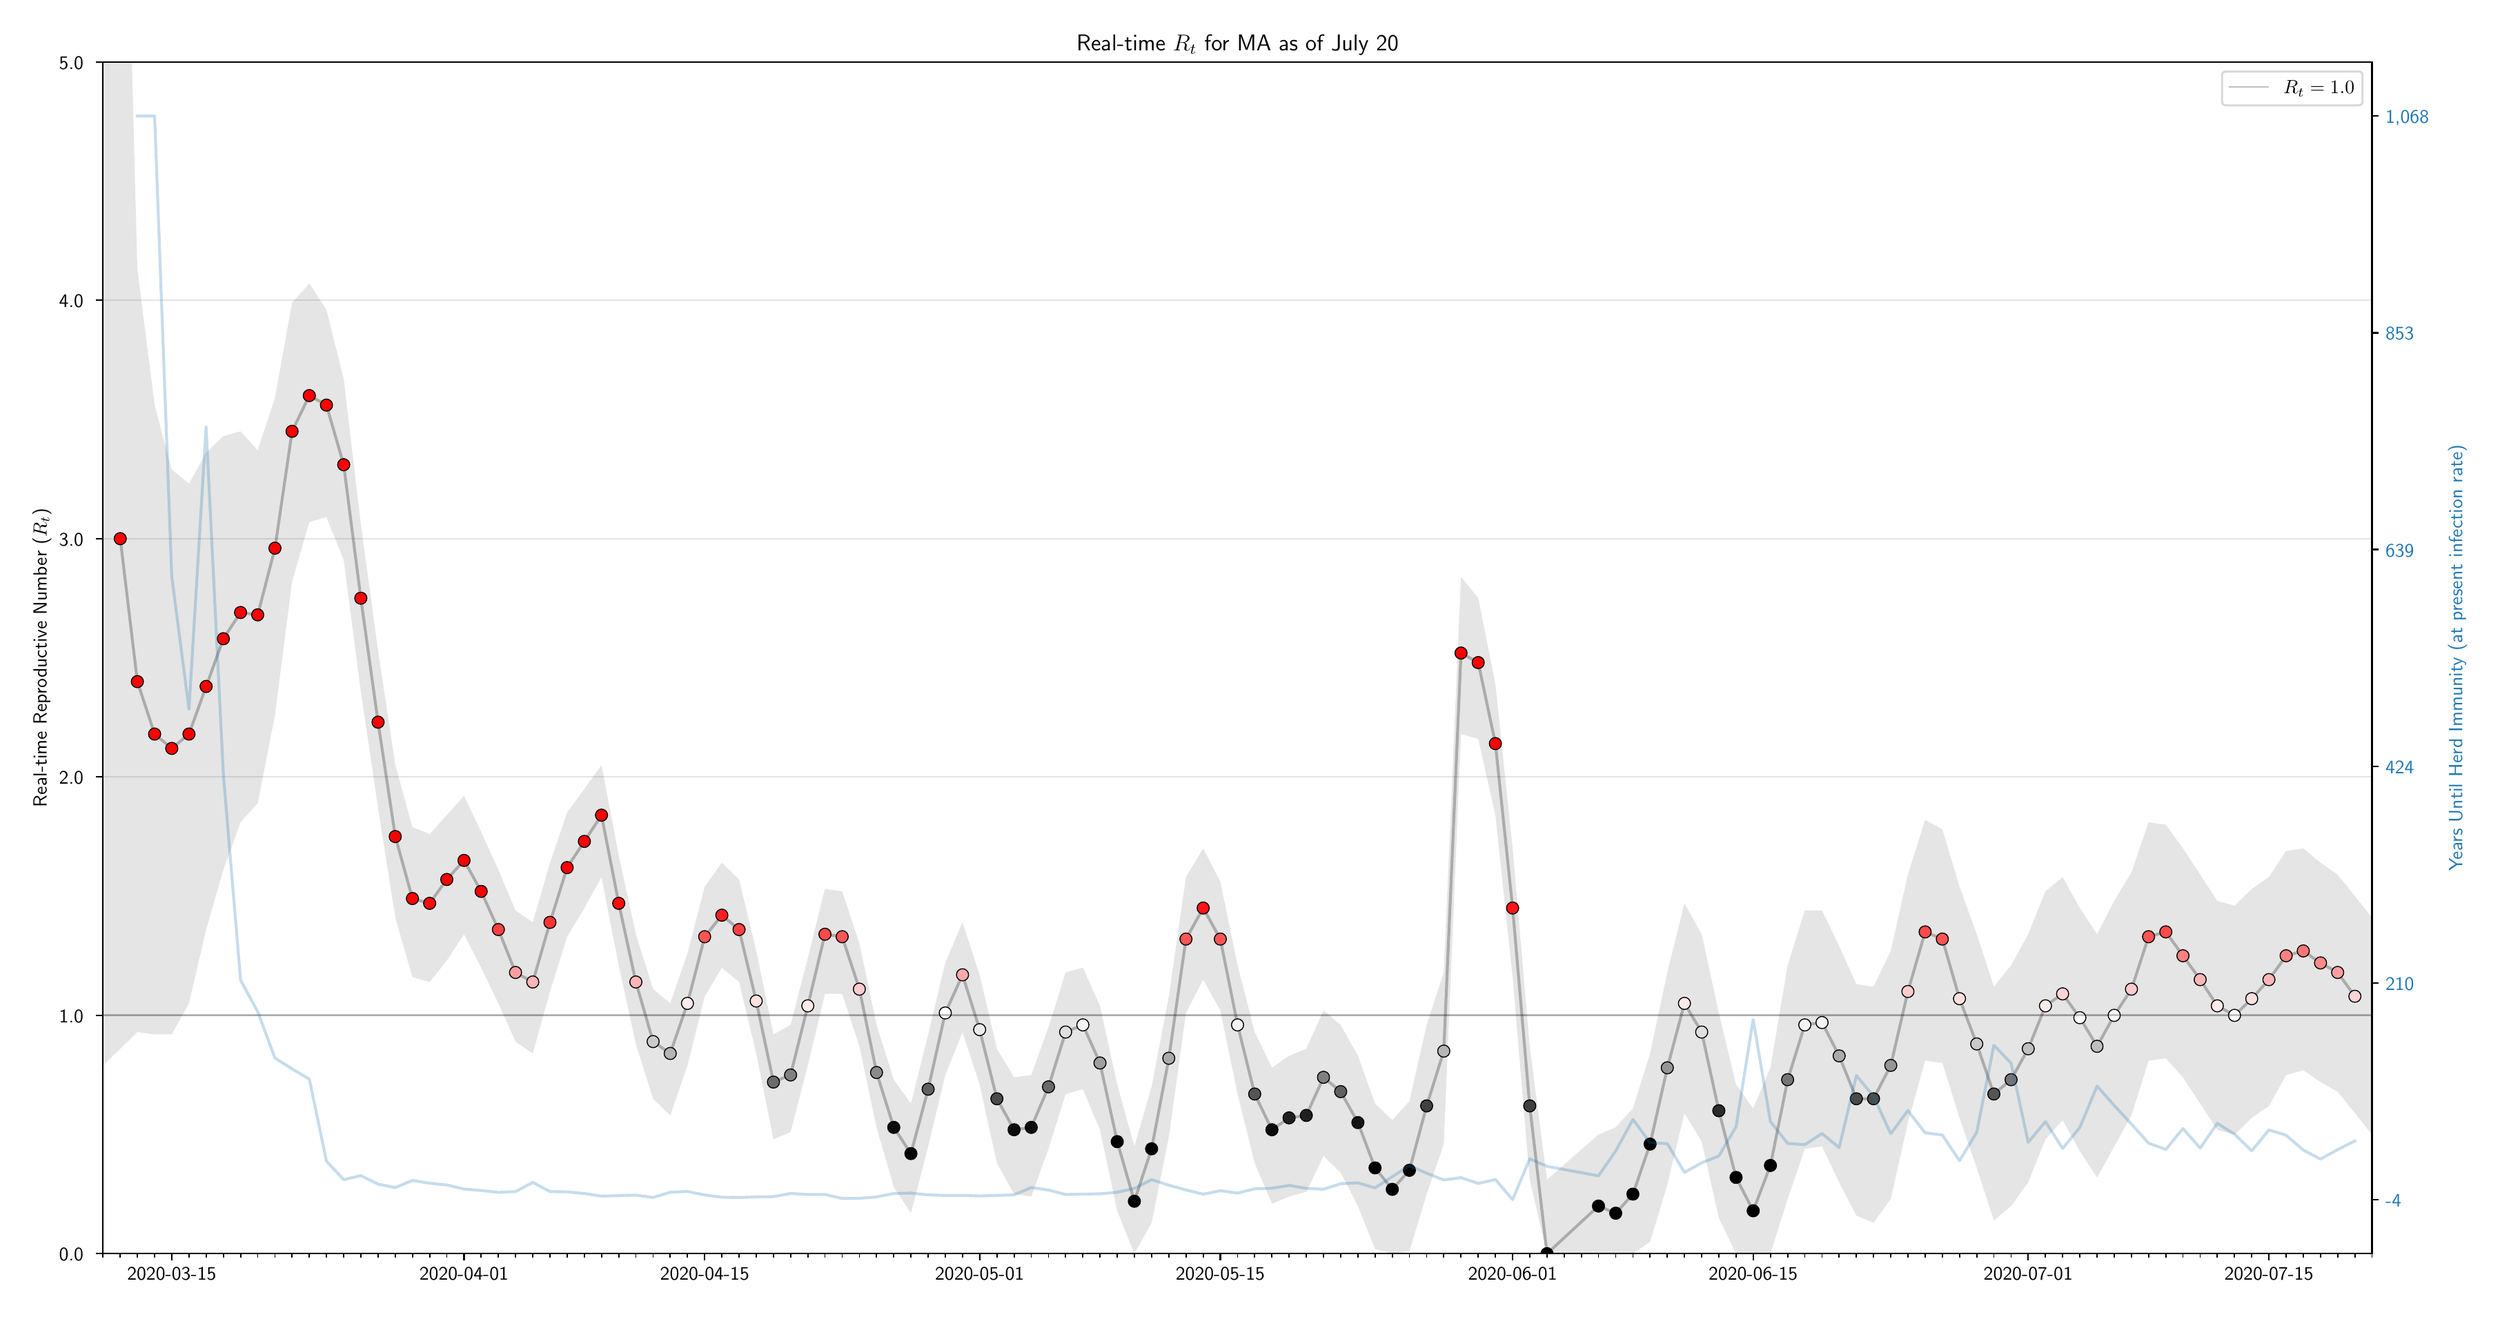 \begingroup%
\makeatletter%
\begin{pgfpicture}%
\pgfpathrectangle{\pgfpointorigin}{\pgfqpoint{17.834in}{9.28in}}%
\pgfusepath{use as bounding box, clip}%
\begin{pgfscope}%
\pgfsetbuttcap%
\pgfsetmiterjoin%
\definecolor{currentfill}{rgb}{1.0,1.0,1.0}%
\pgfsetfillcolor{currentfill}%
\pgfsetlinewidth{0.0pt}%
\definecolor{currentstroke}{rgb}{1.0,1.0,1.0}%
\pgfsetstrokecolor{currentstroke}%
\pgfsetdash{}{0pt}%
\pgfpathmoveto{\pgfqpoint{0.0in}{-0.0in}}%
\pgfpathlineto{\pgfqpoint{17.834in}{-0.0in}}%
\pgfpathlineto{\pgfqpoint{17.834in}{9.28in}}%
\pgfpathlineto{\pgfqpoint{0.0in}{9.28in}}%
\pgfpathclose%
\pgfusepath{fill}%
\end{pgfscope}%
\begin{pgfscope}%
\pgfsetbuttcap%
\pgfsetmiterjoin%
\definecolor{currentfill}{rgb}{1.0,1.0,1.0}%
\pgfsetfillcolor{currentfill}%
\pgfsetlinewidth{0.0pt}%
\definecolor{currentstroke}{rgb}{0.0,0.0,0.0}%
\pgfsetstrokecolor{currentstroke}%
\pgfsetstrokeopacity{0.0}%
\pgfsetdash{}{0pt}%
\pgfpathmoveto{\pgfqpoint{0.608in}{0.332in}}%
\pgfpathlineto{\pgfqpoint{17.049in}{0.332in}}%
\pgfpathlineto{\pgfqpoint{17.049in}{8.97in}}%
\pgfpathlineto{\pgfqpoint{0.608in}{8.97in}}%
\pgfpathclose%
\pgfusepath{fill}%
\end{pgfscope}%
\begin{pgfscope}%
\pgfpathrectangle{\pgfqpoint{0.608in}{0.332in}}{\pgfqpoint{16.441in}{8.638in}}%
\pgfusepath{clip}%
\pgfsetbuttcap%
\pgfsetroundjoin%
\definecolor{currentfill}{rgb}{0.0,0.0,0.0}%
\pgfsetfillcolor{currentfill}%
\pgfsetfillopacity{0.1}%
\pgfsetlinewidth{0.0pt}%
\definecolor{currentstroke}{rgb}{0.0,0.0,0.0}%
\pgfsetstrokecolor{currentstroke}%
\pgfsetstrokeopacity{0.1}%
\pgfsetdash{}{0pt}%
\pgfpathmoveto{\pgfqpoint{0.608in}{16.83in}}%
\pgfpathlineto{\pgfqpoint{0.608in}{1.696in}}%
\pgfpathlineto{\pgfqpoint{0.733in}{1.817in}}%
\pgfpathlineto{\pgfqpoint{0.857in}{1.938in}}%
\pgfpathlineto{\pgfqpoint{0.982in}{1.921in}}%
\pgfpathlineto{\pgfqpoint{1.106in}{1.921in}}%
\pgfpathlineto{\pgfqpoint{1.231in}{2.146in}}%
\pgfpathlineto{\pgfqpoint{1.355in}{2.681in}}%
\pgfpathlineto{\pgfqpoint{1.48in}{3.113in}}%
\pgfpathlineto{\pgfqpoint{1.605in}{3.459in}}%
\pgfpathlineto{\pgfqpoint{1.729in}{3.597in}}%
\pgfpathlineto{\pgfqpoint{1.854in}{4.236in}}%
\pgfpathlineto{\pgfqpoint{1.978in}{5.203in}}%
\pgfpathlineto{\pgfqpoint{2.103in}{5.635in}}%
\pgfpathlineto{\pgfqpoint{2.227in}{5.67in}}%
\pgfpathlineto{\pgfqpoint{2.352in}{5.359in}}%
\pgfpathlineto{\pgfqpoint{2.476in}{4.409in}}%
\pgfpathlineto{\pgfqpoint{2.601in}{3.562in}}%
\pgfpathlineto{\pgfqpoint{2.726in}{2.768in}}%
\pgfpathlineto{\pgfqpoint{2.85in}{2.336in}}%
\pgfpathlineto{\pgfqpoint{2.975in}{2.301in}}%
\pgfpathlineto{\pgfqpoint{3.099in}{2.457in}}%
\pgfpathlineto{\pgfqpoint{3.224in}{2.647in}}%
\pgfpathlineto{\pgfqpoint{3.348in}{2.405in}}%
\pgfpathlineto{\pgfqpoint{3.473in}{2.146in}}%
\pgfpathlineto{\pgfqpoint{3.597in}{1.869in}}%
\pgfpathlineto{\pgfqpoint{3.722in}{1.783in}}%
\pgfpathlineto{\pgfqpoint{3.847in}{2.232in}}%
\pgfpathlineto{\pgfqpoint{3.971in}{2.629in}}%
\pgfpathlineto{\pgfqpoint{4.096in}{2.837in}}%
\pgfpathlineto{\pgfqpoint{4.22in}{3.061in}}%
\pgfpathlineto{\pgfqpoint{4.345in}{2.422in}}%
\pgfpathlineto{\pgfqpoint{4.469in}{1.852in}}%
\pgfpathlineto{\pgfqpoint{4.594in}{1.455in}}%
\pgfpathlineto{\pgfqpoint{4.718in}{1.334in}}%
\pgfpathlineto{\pgfqpoint{4.843in}{1.696in}}%
\pgfpathlineto{\pgfqpoint{4.968in}{2.197in}}%
\pgfpathlineto{\pgfqpoint{5.092in}{2.405in}}%
\pgfpathlineto{\pgfqpoint{5.217in}{2.301in}}%
\pgfpathlineto{\pgfqpoint{5.341in}{1.783in}}%
\pgfpathlineto{\pgfqpoint{5.466in}{1.161in}}%
\pgfpathlineto{\pgfqpoint{5.59in}{1.213in}}%
\pgfpathlineto{\pgfqpoint{5.715in}{1.696in}}%
\pgfpathlineto{\pgfqpoint{5.839in}{2.215in}}%
\pgfpathlineto{\pgfqpoint{5.964in}{2.215in}}%
\pgfpathlineto{\pgfqpoint{6.089in}{1.835in}}%
\pgfpathlineto{\pgfqpoint{6.213in}{1.247in}}%
\pgfpathlineto{\pgfqpoint{6.338in}{0.815in}}%
\pgfpathlineto{\pgfqpoint{6.462in}{0.625in}}%
\pgfpathlineto{\pgfqpoint{6.587in}{1.109in}}%
\pgfpathlineto{\pgfqpoint{6.711in}{1.627in}}%
\pgfpathlineto{\pgfqpoint{6.836in}{1.938in}}%
\pgfpathlineto{\pgfqpoint{6.96in}{1.558in}}%
\pgfpathlineto{\pgfqpoint{7.085in}{0.988in}}%
\pgfpathlineto{\pgfqpoint{7.21in}{0.764in}}%
\pgfpathlineto{\pgfqpoint{7.334in}{0.746in}}%
\pgfpathlineto{\pgfqpoint{7.459in}{1.092in}}%
\pgfpathlineto{\pgfqpoint{7.583in}{1.489in}}%
\pgfpathlineto{\pgfqpoint{7.708in}{1.524in}}%
\pgfpathlineto{\pgfqpoint{7.832in}{1.23in}}%
\pgfpathlineto{\pgfqpoint{7.957in}{0.643in}}%
\pgfpathlineto{\pgfqpoint{8.081in}{0.332in}}%
\pgfpathlineto{\pgfqpoint{8.206in}{0.556in}}%
\pgfpathlineto{\pgfqpoint{8.331in}{1.178in}}%
\pgfpathlineto{\pgfqpoint{8.455in}{2.077in}}%
\pgfpathlineto{\pgfqpoint{8.58in}{2.318in}}%
\pgfpathlineto{\pgfqpoint{8.704in}{2.094in}}%
\pgfpathlineto{\pgfqpoint{8.829in}{1.489in}}%
\pgfpathlineto{\pgfqpoint{8.953in}{0.988in}}%
\pgfpathlineto{\pgfqpoint{9.078in}{0.694in}}%
\pgfpathlineto{\pgfqpoint{9.202in}{0.746in}}%
\pgfpathlineto{\pgfqpoint{9.327in}{0.781in}}%
\pgfpathlineto{\pgfqpoint{9.452in}{1.04in}}%
\pgfpathlineto{\pgfqpoint{9.576in}{0.919in}}%
\pgfpathlineto{\pgfqpoint{9.701in}{0.677in}}%
\pgfpathlineto{\pgfqpoint{9.825in}{0.366in}}%
\pgfpathlineto{\pgfqpoint{9.95in}{0.332in}}%
\pgfpathlineto{\pgfqpoint{10.074in}{0.349in}}%
\pgfpathlineto{\pgfqpoint{10.199in}{0.764in}}%
\pgfpathlineto{\pgfqpoint{10.323in}{1.126in}}%
\pgfpathlineto{\pgfqpoint{10.448in}{4.098in}}%
\pgfpathlineto{\pgfqpoint{10.573in}{4.063in}}%
\pgfpathlineto{\pgfqpoint{10.697in}{3.51in}}%
\pgfpathlineto{\pgfqpoint{10.822in}{2.336in}}%
\pgfpathlineto{\pgfqpoint{10.946in}{0.867in}}%
\pgfpathlineto{\pgfqpoint{11.071in}{0.332in}}%
\pgfpathlineto{\pgfqpoint{11.195in}{0.332in}}%
\pgfpathlineto{\pgfqpoint{11.32in}{0.332in}}%
\pgfpathlineto{\pgfqpoint{11.444in}{0.332in}}%
\pgfpathlineto{\pgfqpoint{11.569in}{0.332in}}%
\pgfpathlineto{\pgfqpoint{11.694in}{0.332in}}%
\pgfpathlineto{\pgfqpoint{11.818in}{0.418in}}%
\pgfpathlineto{\pgfqpoint{11.943in}{0.833in}}%
\pgfpathlineto{\pgfqpoint{12.067in}{1.351in}}%
\pgfpathlineto{\pgfqpoint{12.192in}{1.144in}}%
\pgfpathlineto{\pgfqpoint{12.316in}{0.591in}}%
\pgfpathlineto{\pgfqpoint{12.441in}{0.332in}}%
\pgfpathlineto{\pgfqpoint{12.565in}{0.332in}}%
\pgfpathlineto{\pgfqpoint{12.69in}{0.332in}}%
\pgfpathlineto{\pgfqpoint{12.815in}{0.729in}}%
\pgfpathlineto{\pgfqpoint{12.939in}{1.092in}}%
\pgfpathlineto{\pgfqpoint{13.064in}{1.109in}}%
\pgfpathlineto{\pgfqpoint{13.188in}{0.85in}}%
\pgfpathlineto{\pgfqpoint{13.313in}{0.608in}}%
\pgfpathlineto{\pgfqpoint{13.437in}{0.556in}}%
\pgfpathlineto{\pgfqpoint{13.562in}{0.729in}}%
\pgfpathlineto{\pgfqpoint{13.686in}{1.282in}}%
\pgfpathlineto{\pgfqpoint{13.811in}{1.731in}}%
\pgfpathlineto{\pgfqpoint{13.936in}{1.714in}}%
\pgfpathlineto{\pgfqpoint{14.06in}{1.316in}}%
\pgfpathlineto{\pgfqpoint{14.185in}{0.954in}}%
\pgfpathlineto{\pgfqpoint{14.309in}{0.573in}}%
\pgfpathlineto{\pgfqpoint{14.434in}{0.677in}}%
\pgfpathlineto{\pgfqpoint{14.558in}{0.85in}}%
\pgfpathlineto{\pgfqpoint{14.683in}{1.161in}}%
\pgfpathlineto{\pgfqpoint{14.807in}{1.299in}}%
\pgfpathlineto{\pgfqpoint{14.932in}{1.075in}}%
\pgfpathlineto{\pgfqpoint{15.057in}{0.884in}}%
\pgfpathlineto{\pgfqpoint{15.181in}{1.109in}}%
\pgfpathlineto{\pgfqpoint{15.306in}{1.334in}}%
\pgfpathlineto{\pgfqpoint{15.43in}{1.731in}}%
\pgfpathlineto{\pgfqpoint{15.555in}{1.748in}}%
\pgfpathlineto{\pgfqpoint{15.679in}{1.61in}}%
\pgfpathlineto{\pgfqpoint{15.804in}{1.42in}}%
\pgfpathlineto{\pgfqpoint{15.928in}{1.23in}}%
\pgfpathlineto{\pgfqpoint{16.053in}{1.195in}}%
\pgfpathlineto{\pgfqpoint{16.178in}{1.316in}}%
\pgfpathlineto{\pgfqpoint{16.302in}{1.403in}}%
\pgfpathlineto{\pgfqpoint{16.427in}{1.627in}}%
\pgfpathlineto{\pgfqpoint{16.551in}{1.662in}}%
\pgfpathlineto{\pgfqpoint{16.676in}{1.576in}}%
\pgfpathlineto{\pgfqpoint{16.8in}{1.506in}}%
\pgfpathlineto{\pgfqpoint{16.925in}{1.351in}}%
\pgfpathlineto{\pgfqpoint{17.049in}{1.195in}}%
\pgfpathlineto{\pgfqpoint{17.049in}{2.768in}}%
\pgfpathlineto{\pgfqpoint{17.049in}{2.768in}}%
\pgfpathlineto{\pgfqpoint{16.925in}{2.923in}}%
\pgfpathlineto{\pgfqpoint{16.8in}{3.079in}}%
\pgfpathlineto{\pgfqpoint{16.676in}{3.165in}}%
\pgfpathlineto{\pgfqpoint{16.551in}{3.269in}}%
\pgfpathlineto{\pgfqpoint{16.427in}{3.251in}}%
\pgfpathlineto{\pgfqpoint{16.302in}{3.061in}}%
\pgfpathlineto{\pgfqpoint{16.178in}{2.975in}}%
\pgfpathlineto{\pgfqpoint{16.053in}{2.854in}}%
\pgfpathlineto{\pgfqpoint{15.928in}{2.888in}}%
\pgfpathlineto{\pgfqpoint{15.804in}{3.079in}}%
\pgfpathlineto{\pgfqpoint{15.679in}{3.269in}}%
\pgfpathlineto{\pgfqpoint{15.555in}{3.441in}}%
\pgfpathlineto{\pgfqpoint{15.43in}{3.459in}}%
\pgfpathlineto{\pgfqpoint{15.306in}{3.096in}}%
\pgfpathlineto{\pgfqpoint{15.181in}{2.888in}}%
\pgfpathlineto{\pgfqpoint{15.057in}{2.647in}}%
\pgfpathlineto{\pgfqpoint{14.932in}{2.837in}}%
\pgfpathlineto{\pgfqpoint{14.807in}{3.061in}}%
\pgfpathlineto{\pgfqpoint{14.683in}{2.958in}}%
\pgfpathlineto{\pgfqpoint{14.558in}{2.647in}}%
\pgfpathlineto{\pgfqpoint{14.434in}{2.422in}}%
\pgfpathlineto{\pgfqpoint{14.309in}{2.267in}}%
\pgfpathlineto{\pgfqpoint{14.185in}{2.647in}}%
\pgfpathlineto{\pgfqpoint{14.06in}{2.992in}}%
\pgfpathlineto{\pgfqpoint{13.936in}{3.407in}}%
\pgfpathlineto{\pgfqpoint{13.811in}{3.476in}}%
\pgfpathlineto{\pgfqpoint{13.686in}{3.079in}}%
\pgfpathlineto{\pgfqpoint{13.562in}{2.526in}}%
\pgfpathlineto{\pgfqpoint{13.437in}{2.267in}}%
\pgfpathlineto{\pgfqpoint{13.313in}{2.284in}}%
\pgfpathlineto{\pgfqpoint{13.188in}{2.56in}}%
\pgfpathlineto{\pgfqpoint{13.064in}{2.819in}}%
\pgfpathlineto{\pgfqpoint{12.939in}{2.819in}}%
\pgfpathlineto{\pgfqpoint{12.815in}{2.422in}}%
\pgfpathlineto{\pgfqpoint{12.69in}{1.679in}}%
\pgfpathlineto{\pgfqpoint{12.565in}{1.385in}}%
\pgfpathlineto{\pgfqpoint{12.441in}{1.558in}}%
\pgfpathlineto{\pgfqpoint{12.316in}{2.077in}}%
\pgfpathlineto{\pgfqpoint{12.192in}{2.647in}}%
\pgfpathlineto{\pgfqpoint{12.067in}{2.871in}}%
\pgfpathlineto{\pgfqpoint{11.943in}{2.37in}}%
\pgfpathlineto{\pgfqpoint{11.818in}{1.783in}}%
\pgfpathlineto{\pgfqpoint{11.694in}{1.385in}}%
\pgfpathlineto{\pgfqpoint{11.569in}{1.247in}}%
\pgfpathlineto{\pgfqpoint{11.444in}{1.195in}}%
\pgfpathlineto{\pgfqpoint{11.32in}{1.086in}}%
\pgfpathlineto{\pgfqpoint{11.195in}{0.977in}}%
\pgfpathlineto{\pgfqpoint{11.071in}{0.867in}}%
\pgfpathlineto{\pgfqpoint{10.946in}{1.835in}}%
\pgfpathlineto{\pgfqpoint{10.822in}{3.269in}}%
\pgfpathlineto{\pgfqpoint{10.697in}{4.461in}}%
\pgfpathlineto{\pgfqpoint{10.573in}{5.083in}}%
\pgfpathlineto{\pgfqpoint{10.448in}{5.238in}}%
\pgfpathlineto{\pgfqpoint{10.323in}{2.37in}}%
\pgfpathlineto{\pgfqpoint{10.199in}{1.99in}}%
\pgfpathlineto{\pgfqpoint{10.074in}{1.437in}}%
\pgfpathlineto{\pgfqpoint{9.95in}{1.299in}}%
\pgfpathlineto{\pgfqpoint{9.825in}{1.42in}}%
\pgfpathlineto{\pgfqpoint{9.701in}{1.766in}}%
\pgfpathlineto{\pgfqpoint{9.576in}{1.99in}}%
\pgfpathlineto{\pgfqpoint{9.452in}{2.094in}}%
\pgfpathlineto{\pgfqpoint{9.327in}{1.817in}}%
\pgfpathlineto{\pgfqpoint{9.202in}{1.766in}}%
\pgfpathlineto{\pgfqpoint{9.078in}{1.679in}}%
\pgfpathlineto{\pgfqpoint{8.953in}{1.938in}}%
\pgfpathlineto{\pgfqpoint{8.829in}{2.422in}}%
\pgfpathlineto{\pgfqpoint{8.704in}{3.027in}}%
\pgfpathlineto{\pgfqpoint{8.58in}{3.269in}}%
\pgfpathlineto{\pgfqpoint{8.455in}{3.061in}}%
\pgfpathlineto{\pgfqpoint{8.331in}{2.197in}}%
\pgfpathlineto{\pgfqpoint{8.206in}{1.541in}}%
\pgfpathlineto{\pgfqpoint{8.081in}{1.109in}}%
\pgfpathlineto{\pgfqpoint{7.957in}{1.558in}}%
\pgfpathlineto{\pgfqpoint{7.832in}{2.128in}}%
\pgfpathlineto{\pgfqpoint{7.708in}{2.405in}}%
\pgfpathlineto{\pgfqpoint{7.583in}{2.37in}}%
\pgfpathlineto{\pgfqpoint{7.459in}{1.973in}}%
\pgfpathlineto{\pgfqpoint{7.334in}{1.627in}}%
\pgfpathlineto{\pgfqpoint{7.21in}{1.61in}}%
\pgfpathlineto{\pgfqpoint{7.085in}{1.817in}}%
\pgfpathlineto{\pgfqpoint{6.96in}{2.353in}}%
\pgfpathlineto{\pgfqpoint{6.836in}{2.733in}}%
\pgfpathlineto{\pgfqpoint{6.711in}{2.439in}}%
\pgfpathlineto{\pgfqpoint{6.587in}{1.921in}}%
\pgfpathlineto{\pgfqpoint{6.462in}{1.42in}}%
\pgfpathlineto{\pgfqpoint{6.338in}{1.593in}}%
\pgfpathlineto{\pgfqpoint{6.213in}{1.99in}}%
\pgfpathlineto{\pgfqpoint{6.089in}{2.578in}}%
\pgfpathlineto{\pgfqpoint{5.964in}{2.958in}}%
\pgfpathlineto{\pgfqpoint{5.839in}{2.975in}}%
\pgfpathlineto{\pgfqpoint{5.715in}{2.474in}}%
\pgfpathlineto{\pgfqpoint{5.59in}{1.99in}}%
\pgfpathlineto{\pgfqpoint{5.466in}{1.921in}}%
\pgfpathlineto{\pgfqpoint{5.341in}{2.526in}}%
\pgfpathlineto{\pgfqpoint{5.217in}{3.044in}}%
\pgfpathlineto{\pgfqpoint{5.092in}{3.165in}}%
\pgfpathlineto{\pgfqpoint{4.968in}{2.992in}}%
\pgfpathlineto{\pgfqpoint{4.843in}{2.508in}}%
\pgfpathlineto{\pgfqpoint{4.718in}{2.146in}}%
\pgfpathlineto{\pgfqpoint{4.594in}{2.249in}}%
\pgfpathlineto{\pgfqpoint{4.469in}{2.647in}}%
\pgfpathlineto{\pgfqpoint{4.345in}{3.217in}}%
\pgfpathlineto{\pgfqpoint{4.22in}{3.873in}}%
\pgfpathlineto{\pgfqpoint{4.096in}{3.7in}}%
\pgfpathlineto{\pgfqpoint{3.971in}{3.528in}}%
\pgfpathlineto{\pgfqpoint{3.847in}{3.165in}}%
\pgfpathlineto{\pgfqpoint{3.722in}{2.733in}}%
\pgfpathlineto{\pgfqpoint{3.597in}{2.819in}}%
\pgfpathlineto{\pgfqpoint{3.473in}{3.113in}}%
\pgfpathlineto{\pgfqpoint{3.348in}{3.389in}}%
\pgfpathlineto{\pgfqpoint{3.224in}{3.649in}}%
\pgfpathlineto{\pgfqpoint{3.099in}{3.51in}}%
\pgfpathlineto{\pgfqpoint{2.975in}{3.372in}}%
\pgfpathlineto{\pgfqpoint{2.85in}{3.424in}}%
\pgfpathlineto{\pgfqpoint{2.726in}{3.873in}}%
\pgfpathlineto{\pgfqpoint{2.601in}{4.702in}}%
\pgfpathlineto{\pgfqpoint{2.476in}{5.618in}}%
\pgfpathlineto{\pgfqpoint{2.352in}{6.672in}}%
\pgfpathlineto{\pgfqpoint{2.227in}{7.173in}}%
\pgfpathlineto{\pgfqpoint{2.103in}{7.363in}}%
\pgfpathlineto{\pgfqpoint{1.978in}{7.225in}}%
\pgfpathlineto{\pgfqpoint{1.854in}{6.534in}}%
\pgfpathlineto{\pgfqpoint{1.729in}{6.154in}}%
\pgfpathlineto{\pgfqpoint{1.605in}{6.292in}}%
\pgfpathlineto{\pgfqpoint{1.48in}{6.257in}}%
\pgfpathlineto{\pgfqpoint{1.355in}{6.136in}}%
\pgfpathlineto{\pgfqpoint{1.231in}{5.912in}}%
\pgfpathlineto{\pgfqpoint{1.106in}{6.015in}}%
\pgfpathlineto{\pgfqpoint{0.982in}{6.482in}}%
\pgfpathlineto{\pgfqpoint{0.857in}{7.467in}}%
\pgfpathlineto{\pgfqpoint{0.733in}{12.148in}}%
\pgfpathlineto{\pgfqpoint{0.608in}{16.83in}}%
\pgfpathclose%
\pgfusepath{fill}%
\end{pgfscope}%
\begin{pgfscope}%
\pgfpathrectangle{\pgfqpoint{0.608in}{0.332in}}{\pgfqpoint{16.441in}{8.638in}}%
\pgfusepath{clip}%
\pgfsetrectcap%
\pgfsetroundjoin%
\pgfsetlinewidth{1.506pt}%
\definecolor{currentstroke}{rgb}{0.0,0.0,0.0}%
\pgfsetstrokecolor{currentstroke}%
\pgfsetstrokeopacity{0.25}%
\pgfsetdash{}{0pt}%
\pgfpathmoveto{\pgfqpoint{0.733in}{5.514in}}%
\pgfpathlineto{\pgfqpoint{0.857in}{4.478in}}%
\pgfpathlineto{\pgfqpoint{0.982in}{4.098in}}%
\pgfpathlineto{\pgfqpoint{1.106in}{3.994in}}%
\pgfpathlineto{\pgfqpoint{1.231in}{4.098in}}%
\pgfpathlineto{\pgfqpoint{1.48in}{4.789in}}%
\pgfpathlineto{\pgfqpoint{1.605in}{4.979in}}%
\pgfpathlineto{\pgfqpoint{1.729in}{4.962in}}%
\pgfpathlineto{\pgfqpoint{1.854in}{5.445in}}%
\pgfpathlineto{\pgfqpoint{1.978in}{6.292in}}%
\pgfpathlineto{\pgfqpoint{2.103in}{6.551in}}%
\pgfpathlineto{\pgfqpoint{2.227in}{6.482in}}%
\pgfpathlineto{\pgfqpoint{2.352in}{6.05in}}%
\pgfpathlineto{\pgfqpoint{2.476in}{5.083in}}%
\pgfpathlineto{\pgfqpoint{2.601in}{4.184in}}%
\pgfpathlineto{\pgfqpoint{2.726in}{3.355in}}%
\pgfpathlineto{\pgfqpoint{2.85in}{2.906in}}%
\pgfpathlineto{\pgfqpoint{2.975in}{2.871in}}%
\pgfpathlineto{\pgfqpoint{3.099in}{3.044in}}%
\pgfpathlineto{\pgfqpoint{3.224in}{3.182in}}%
\pgfpathlineto{\pgfqpoint{3.348in}{2.958in}}%
\pgfpathlineto{\pgfqpoint{3.473in}{2.681in}}%
\pgfpathlineto{\pgfqpoint{3.597in}{2.37in}}%
\pgfpathlineto{\pgfqpoint{3.722in}{2.301in}}%
\pgfpathlineto{\pgfqpoint{3.847in}{2.733in}}%
\pgfpathlineto{\pgfqpoint{3.971in}{3.13in}}%
\pgfpathlineto{\pgfqpoint{4.22in}{3.51in}}%
\pgfpathlineto{\pgfqpoint{4.345in}{2.871in}}%
\pgfpathlineto{\pgfqpoint{4.469in}{2.301in}}%
\pgfpathlineto{\pgfqpoint{4.594in}{1.869in}}%
\pgfpathlineto{\pgfqpoint{4.718in}{1.783in}}%
\pgfpathlineto{\pgfqpoint{4.843in}{2.146in}}%
\pgfpathlineto{\pgfqpoint{4.968in}{2.629in}}%
\pgfpathlineto{\pgfqpoint{5.092in}{2.785in}}%
\pgfpathlineto{\pgfqpoint{5.217in}{2.681in}}%
\pgfpathlineto{\pgfqpoint{5.341in}{2.163in}}%
\pgfpathlineto{\pgfqpoint{5.466in}{1.576in}}%
\pgfpathlineto{\pgfqpoint{5.59in}{1.627in}}%
\pgfpathlineto{\pgfqpoint{5.715in}{2.128in}}%
\pgfpathlineto{\pgfqpoint{5.839in}{2.647in}}%
\pgfpathlineto{\pgfqpoint{5.964in}{2.629in}}%
\pgfpathlineto{\pgfqpoint{6.089in}{2.249in}}%
\pgfpathlineto{\pgfqpoint{6.213in}{1.645in}}%
\pgfpathlineto{\pgfqpoint{6.338in}{1.247in}}%
\pgfpathlineto{\pgfqpoint{6.462in}{1.057in}}%
\pgfpathlineto{\pgfqpoint{6.587in}{1.524in}}%
\pgfpathlineto{\pgfqpoint{6.711in}{2.077in}}%
\pgfpathlineto{\pgfqpoint{6.836in}{2.353in}}%
\pgfpathlineto{\pgfqpoint{6.96in}{1.956in}}%
\pgfpathlineto{\pgfqpoint{7.085in}{1.455in}}%
\pgfpathlineto{\pgfqpoint{7.21in}{1.23in}}%
\pgfpathlineto{\pgfqpoint{7.334in}{1.247in}}%
\pgfpathlineto{\pgfqpoint{7.459in}{1.541in}}%
\pgfpathlineto{\pgfqpoint{7.583in}{1.938in}}%
\pgfpathlineto{\pgfqpoint{7.708in}{1.99in}}%
\pgfpathlineto{\pgfqpoint{7.832in}{1.714in}}%
\pgfpathlineto{\pgfqpoint{7.957in}{1.144in}}%
\pgfpathlineto{\pgfqpoint{8.081in}{0.712in}}%
\pgfpathlineto{\pgfqpoint{8.206in}{1.092in}}%
\pgfpathlineto{\pgfqpoint{8.331in}{1.748in}}%
\pgfpathlineto{\pgfqpoint{8.455in}{2.612in}}%
\pgfpathlineto{\pgfqpoint{8.58in}{2.837in}}%
\pgfpathlineto{\pgfqpoint{8.704in}{2.612in}}%
\pgfpathlineto{\pgfqpoint{8.829in}{1.99in}}%
\pgfpathlineto{\pgfqpoint{8.953in}{1.489in}}%
\pgfpathlineto{\pgfqpoint{9.078in}{1.23in}}%
\pgfpathlineto{\pgfqpoint{9.202in}{1.316in}}%
\pgfpathlineto{\pgfqpoint{9.327in}{1.334in}}%
\pgfpathlineto{\pgfqpoint{9.452in}{1.61in}}%
\pgfpathlineto{\pgfqpoint{9.576in}{1.506in}}%
\pgfpathlineto{\pgfqpoint{9.701in}{1.282in}}%
\pgfpathlineto{\pgfqpoint{9.825in}{0.954in}}%
\pgfpathlineto{\pgfqpoint{9.95in}{0.798in}}%
\pgfpathlineto{\pgfqpoint{10.074in}{0.936in}}%
\pgfpathlineto{\pgfqpoint{10.199in}{1.403in}}%
\pgfpathlineto{\pgfqpoint{10.323in}{1.8in}}%
\pgfpathlineto{\pgfqpoint{10.448in}{4.685in}}%
\pgfpathlineto{\pgfqpoint{10.573in}{4.616in}}%
\pgfpathlineto{\pgfqpoint{10.697in}{4.029in}}%
\pgfpathlineto{\pgfqpoint{10.822in}{2.837in}}%
\pgfpathlineto{\pgfqpoint{10.946in}{1.403in}}%
\pgfpathlineto{\pgfqpoint{11.071in}{0.332in}}%
\pgfpathlineto{\pgfqpoint{11.444in}{0.677in}}%
\pgfpathlineto{\pgfqpoint{11.569in}{0.625in}}%
\pgfpathlineto{\pgfqpoint{11.694in}{0.764in}}%
\pgfpathlineto{\pgfqpoint{11.818in}{1.126in}}%
\pgfpathlineto{\pgfqpoint{11.943in}{1.679in}}%
\pgfpathlineto{\pgfqpoint{12.067in}{2.146in}}%
\pgfpathlineto{\pgfqpoint{12.192in}{1.938in}}%
\pgfpathlineto{\pgfqpoint{12.316in}{1.368in}}%
\pgfpathlineto{\pgfqpoint{12.441in}{0.884in}}%
\pgfpathlineto{\pgfqpoint{12.565in}{0.643in}}%
\pgfpathlineto{\pgfqpoint{12.69in}{0.971in}}%
\pgfpathlineto{\pgfqpoint{12.815in}{1.593in}}%
\pgfpathlineto{\pgfqpoint{12.939in}{1.99in}}%
\pgfpathlineto{\pgfqpoint{13.064in}{2.007in}}%
\pgfpathlineto{\pgfqpoint{13.188in}{1.766in}}%
\pgfpathlineto{\pgfqpoint{13.313in}{1.455in}}%
\pgfpathlineto{\pgfqpoint{13.437in}{1.455in}}%
\pgfpathlineto{\pgfqpoint{13.562in}{1.696in}}%
\pgfpathlineto{\pgfqpoint{13.686in}{2.232in}}%
\pgfpathlineto{\pgfqpoint{13.811in}{2.664in}}%
\pgfpathlineto{\pgfqpoint{13.936in}{2.612in}}%
\pgfpathlineto{\pgfqpoint{14.06in}{2.18in}}%
\pgfpathlineto{\pgfqpoint{14.185in}{1.852in}}%
\pgfpathlineto{\pgfqpoint{14.309in}{1.489in}}%
\pgfpathlineto{\pgfqpoint{14.434in}{1.593in}}%
\pgfpathlineto{\pgfqpoint{14.558in}{1.817in}}%
\pgfpathlineto{\pgfqpoint{14.683in}{2.128in}}%
\pgfpathlineto{\pgfqpoint{14.807in}{2.215in}}%
\pgfpathlineto{\pgfqpoint{14.932in}{2.042in}}%
\pgfpathlineto{\pgfqpoint{15.057in}{1.835in}}%
\pgfpathlineto{\pgfqpoint{15.181in}{2.059in}}%
\pgfpathlineto{\pgfqpoint{15.306in}{2.249in}}%
\pgfpathlineto{\pgfqpoint{15.43in}{2.629in}}%
\pgfpathlineto{\pgfqpoint{15.555in}{2.664in}}%
\pgfpathlineto{\pgfqpoint{15.804in}{2.318in}}%
\pgfpathlineto{\pgfqpoint{15.928in}{2.128in}}%
\pgfpathlineto{\pgfqpoint{16.053in}{2.059in}}%
\pgfpathlineto{\pgfqpoint{16.178in}{2.18in}}%
\pgfpathlineto{\pgfqpoint{16.302in}{2.318in}}%
\pgfpathlineto{\pgfqpoint{16.427in}{2.491in}}%
\pgfpathlineto{\pgfqpoint{16.551in}{2.526in}}%
\pgfpathlineto{\pgfqpoint{16.676in}{2.439in}}%
\pgfpathlineto{\pgfqpoint{16.8in}{2.37in}}%
\pgfpathlineto{\pgfqpoint{16.925in}{2.197in}}%
\pgfpathlineto{\pgfqpoint{16.925in}{2.197in}}%
\pgfusepath{stroke}%
\end{pgfscope}%
\begin{pgfscope}%
\pgfsetbuttcap%
\pgfsetroundjoin%
\definecolor{currentfill}{rgb}{0.0,0.0,0.0}%
\pgfsetfillcolor{currentfill}%
\pgfsetlinewidth{0.803pt}%
\definecolor{currentstroke}{rgb}{0.0,0.0,0.0}%
\pgfsetstrokecolor{currentstroke}%
\pgfsetdash{}{0pt}%
\pgfsys@defobject{currentmarker}{\pgfqpoint{0.0in}{-0.049in}}{\pgfqpoint{0.0in}{0.0in}}{%
\pgfpathmoveto{\pgfqpoint{0.0in}{0.0in}}%
\pgfpathlineto{\pgfqpoint{0.0in}{-0.049in}}%
\pgfusepath{stroke,fill}%
}%
\begin{pgfscope}%
\pgfsys@transformshift{1.106in}{0.332in}%
\pgfsys@useobject{currentmarker}{}%
\end{pgfscope}%
\end{pgfscope}%
\begin{pgfscope}%
\definecolor{textcolor}{rgb}{0.0,0.0,0.0}%
\pgfsetstrokecolor{textcolor}%
\pgfsetfillcolor{textcolor}%
\pgftext[x=1.106in,y=0.234in,,top]{\color{textcolor}\sffamily\fontsize{10.0}{12.0}\selectfont 2020-03-15}%
\end{pgfscope}%
\begin{pgfscope}%
\pgfsetbuttcap%
\pgfsetroundjoin%
\definecolor{currentfill}{rgb}{0.0,0.0,0.0}%
\pgfsetfillcolor{currentfill}%
\pgfsetlinewidth{0.803pt}%
\definecolor{currentstroke}{rgb}{0.0,0.0,0.0}%
\pgfsetstrokecolor{currentstroke}%
\pgfsetdash{}{0pt}%
\pgfsys@defobject{currentmarker}{\pgfqpoint{0.0in}{-0.049in}}{\pgfqpoint{0.0in}{0.0in}}{%
\pgfpathmoveto{\pgfqpoint{0.0in}{0.0in}}%
\pgfpathlineto{\pgfqpoint{0.0in}{-0.049in}}%
\pgfusepath{stroke,fill}%
}%
\begin{pgfscope}%
\pgfsys@transformshift{3.224in}{0.332in}%
\pgfsys@useobject{currentmarker}{}%
\end{pgfscope}%
\end{pgfscope}%
\begin{pgfscope}%
\definecolor{textcolor}{rgb}{0.0,0.0,0.0}%
\pgfsetstrokecolor{textcolor}%
\pgfsetfillcolor{textcolor}%
\pgftext[x=3.224in,y=0.234in,,top]{\color{textcolor}\sffamily\fontsize{10.0}{12.0}\selectfont 2020-04-01}%
\end{pgfscope}%
\begin{pgfscope}%
\pgfsetbuttcap%
\pgfsetroundjoin%
\definecolor{currentfill}{rgb}{0.0,0.0,0.0}%
\pgfsetfillcolor{currentfill}%
\pgfsetlinewidth{0.803pt}%
\definecolor{currentstroke}{rgb}{0.0,0.0,0.0}%
\pgfsetstrokecolor{currentstroke}%
\pgfsetdash{}{0pt}%
\pgfsys@defobject{currentmarker}{\pgfqpoint{0.0in}{-0.049in}}{\pgfqpoint{0.0in}{0.0in}}{%
\pgfpathmoveto{\pgfqpoint{0.0in}{0.0in}}%
\pgfpathlineto{\pgfqpoint{0.0in}{-0.049in}}%
\pgfusepath{stroke,fill}%
}%
\begin{pgfscope}%
\pgfsys@transformshift{4.968in}{0.332in}%
\pgfsys@useobject{currentmarker}{}%
\end{pgfscope}%
\end{pgfscope}%
\begin{pgfscope}%
\definecolor{textcolor}{rgb}{0.0,0.0,0.0}%
\pgfsetstrokecolor{textcolor}%
\pgfsetfillcolor{textcolor}%
\pgftext[x=4.968in,y=0.234in,,top]{\color{textcolor}\sffamily\fontsize{10.0}{12.0}\selectfont 2020-04-15}%
\end{pgfscope}%
\begin{pgfscope}%
\pgfsetbuttcap%
\pgfsetroundjoin%
\definecolor{currentfill}{rgb}{0.0,0.0,0.0}%
\pgfsetfillcolor{currentfill}%
\pgfsetlinewidth{0.803pt}%
\definecolor{currentstroke}{rgb}{0.0,0.0,0.0}%
\pgfsetstrokecolor{currentstroke}%
\pgfsetdash{}{0pt}%
\pgfsys@defobject{currentmarker}{\pgfqpoint{0.0in}{-0.049in}}{\pgfqpoint{0.0in}{0.0in}}{%
\pgfpathmoveto{\pgfqpoint{0.0in}{0.0in}}%
\pgfpathlineto{\pgfqpoint{0.0in}{-0.049in}}%
\pgfusepath{stroke,fill}%
}%
\begin{pgfscope}%
\pgfsys@transformshift{6.96in}{0.332in}%
\pgfsys@useobject{currentmarker}{}%
\end{pgfscope}%
\end{pgfscope}%
\begin{pgfscope}%
\definecolor{textcolor}{rgb}{0.0,0.0,0.0}%
\pgfsetstrokecolor{textcolor}%
\pgfsetfillcolor{textcolor}%
\pgftext[x=6.96in,y=0.234in,,top]{\color{textcolor}\sffamily\fontsize{10.0}{12.0}\selectfont 2020-05-01}%
\end{pgfscope}%
\begin{pgfscope}%
\pgfsetbuttcap%
\pgfsetroundjoin%
\definecolor{currentfill}{rgb}{0.0,0.0,0.0}%
\pgfsetfillcolor{currentfill}%
\pgfsetlinewidth{0.803pt}%
\definecolor{currentstroke}{rgb}{0.0,0.0,0.0}%
\pgfsetstrokecolor{currentstroke}%
\pgfsetdash{}{0pt}%
\pgfsys@defobject{currentmarker}{\pgfqpoint{0.0in}{-0.049in}}{\pgfqpoint{0.0in}{0.0in}}{%
\pgfpathmoveto{\pgfqpoint{0.0in}{0.0in}}%
\pgfpathlineto{\pgfqpoint{0.0in}{-0.049in}}%
\pgfusepath{stroke,fill}%
}%
\begin{pgfscope}%
\pgfsys@transformshift{8.704in}{0.332in}%
\pgfsys@useobject{currentmarker}{}%
\end{pgfscope}%
\end{pgfscope}%
\begin{pgfscope}%
\definecolor{textcolor}{rgb}{0.0,0.0,0.0}%
\pgfsetstrokecolor{textcolor}%
\pgfsetfillcolor{textcolor}%
\pgftext[x=8.704in,y=0.234in,,top]{\color{textcolor}\sffamily\fontsize{10.0}{12.0}\selectfont 2020-05-15}%
\end{pgfscope}%
\begin{pgfscope}%
\pgfsetbuttcap%
\pgfsetroundjoin%
\definecolor{currentfill}{rgb}{0.0,0.0,0.0}%
\pgfsetfillcolor{currentfill}%
\pgfsetlinewidth{0.803pt}%
\definecolor{currentstroke}{rgb}{0.0,0.0,0.0}%
\pgfsetstrokecolor{currentstroke}%
\pgfsetdash{}{0pt}%
\pgfsys@defobject{currentmarker}{\pgfqpoint{0.0in}{-0.049in}}{\pgfqpoint{0.0in}{0.0in}}{%
\pgfpathmoveto{\pgfqpoint{0.0in}{0.0in}}%
\pgfpathlineto{\pgfqpoint{0.0in}{-0.049in}}%
\pgfusepath{stroke,fill}%
}%
\begin{pgfscope}%
\pgfsys@transformshift{10.822in}{0.332in}%
\pgfsys@useobject{currentmarker}{}%
\end{pgfscope}%
\end{pgfscope}%
\begin{pgfscope}%
\definecolor{textcolor}{rgb}{0.0,0.0,0.0}%
\pgfsetstrokecolor{textcolor}%
\pgfsetfillcolor{textcolor}%
\pgftext[x=10.822in,y=0.234in,,top]{\color{textcolor}\sffamily\fontsize{10.0}{12.0}\selectfont 2020-06-01}%
\end{pgfscope}%
\begin{pgfscope}%
\pgfsetbuttcap%
\pgfsetroundjoin%
\definecolor{currentfill}{rgb}{0.0,0.0,0.0}%
\pgfsetfillcolor{currentfill}%
\pgfsetlinewidth{0.803pt}%
\definecolor{currentstroke}{rgb}{0.0,0.0,0.0}%
\pgfsetstrokecolor{currentstroke}%
\pgfsetdash{}{0pt}%
\pgfsys@defobject{currentmarker}{\pgfqpoint{0.0in}{-0.049in}}{\pgfqpoint{0.0in}{0.0in}}{%
\pgfpathmoveto{\pgfqpoint{0.0in}{0.0in}}%
\pgfpathlineto{\pgfqpoint{0.0in}{-0.049in}}%
\pgfusepath{stroke,fill}%
}%
\begin{pgfscope}%
\pgfsys@transformshift{12.565in}{0.332in}%
\pgfsys@useobject{currentmarker}{}%
\end{pgfscope}%
\end{pgfscope}%
\begin{pgfscope}%
\definecolor{textcolor}{rgb}{0.0,0.0,0.0}%
\pgfsetstrokecolor{textcolor}%
\pgfsetfillcolor{textcolor}%
\pgftext[x=12.565in,y=0.234in,,top]{\color{textcolor}\sffamily\fontsize{10.0}{12.0}\selectfont 2020-06-15}%
\end{pgfscope}%
\begin{pgfscope}%
\pgfsetbuttcap%
\pgfsetroundjoin%
\definecolor{currentfill}{rgb}{0.0,0.0,0.0}%
\pgfsetfillcolor{currentfill}%
\pgfsetlinewidth{0.803pt}%
\definecolor{currentstroke}{rgb}{0.0,0.0,0.0}%
\pgfsetstrokecolor{currentstroke}%
\pgfsetdash{}{0pt}%
\pgfsys@defobject{currentmarker}{\pgfqpoint{0.0in}{-0.049in}}{\pgfqpoint{0.0in}{0.0in}}{%
\pgfpathmoveto{\pgfqpoint{0.0in}{0.0in}}%
\pgfpathlineto{\pgfqpoint{0.0in}{-0.049in}}%
\pgfusepath{stroke,fill}%
}%
\begin{pgfscope}%
\pgfsys@transformshift{14.558in}{0.332in}%
\pgfsys@useobject{currentmarker}{}%
\end{pgfscope}%
\end{pgfscope}%
\begin{pgfscope}%
\definecolor{textcolor}{rgb}{0.0,0.0,0.0}%
\pgfsetstrokecolor{textcolor}%
\pgfsetfillcolor{textcolor}%
\pgftext[x=14.558in,y=0.234in,,top]{\color{textcolor}\sffamily\fontsize{10.0}{12.0}\selectfont 2020-07-01}%
\end{pgfscope}%
\begin{pgfscope}%
\pgfsetbuttcap%
\pgfsetroundjoin%
\definecolor{currentfill}{rgb}{0.0,0.0,0.0}%
\pgfsetfillcolor{currentfill}%
\pgfsetlinewidth{0.803pt}%
\definecolor{currentstroke}{rgb}{0.0,0.0,0.0}%
\pgfsetstrokecolor{currentstroke}%
\pgfsetdash{}{0pt}%
\pgfsys@defobject{currentmarker}{\pgfqpoint{0.0in}{-0.049in}}{\pgfqpoint{0.0in}{0.0in}}{%
\pgfpathmoveto{\pgfqpoint{0.0in}{0.0in}}%
\pgfpathlineto{\pgfqpoint{0.0in}{-0.049in}}%
\pgfusepath{stroke,fill}%
}%
\begin{pgfscope}%
\pgfsys@transformshift{16.302in}{0.332in}%
\pgfsys@useobject{currentmarker}{}%
\end{pgfscope}%
\end{pgfscope}%
\begin{pgfscope}%
\definecolor{textcolor}{rgb}{0.0,0.0,0.0}%
\pgfsetstrokecolor{textcolor}%
\pgfsetfillcolor{textcolor}%
\pgftext[x=16.302in,y=0.234in,,top]{\color{textcolor}\sffamily\fontsize{10.0}{12.0}\selectfont 2020-07-15}%
\end{pgfscope}%
\begin{pgfscope}%
\pgfsetbuttcap%
\pgfsetroundjoin%
\definecolor{currentfill}{rgb}{0.0,0.0,0.0}%
\pgfsetfillcolor{currentfill}%
\pgfsetlinewidth{0.602pt}%
\definecolor{currentstroke}{rgb}{0.0,0.0,0.0}%
\pgfsetstrokecolor{currentstroke}%
\pgfsetdash{}{0pt}%
\pgfsys@defobject{currentmarker}{\pgfqpoint{0.0in}{-0.028in}}{\pgfqpoint{0.0in}{0.0in}}{%
\pgfpathmoveto{\pgfqpoint{0.0in}{0.0in}}%
\pgfpathlineto{\pgfqpoint{0.0in}{-0.028in}}%
\pgfusepath{stroke,fill}%
}%
\begin{pgfscope}%
\pgfsys@transformshift{0.608in}{0.332in}%
\pgfsys@useobject{currentmarker}{}%
\end{pgfscope}%
\end{pgfscope}%
\begin{pgfscope}%
\pgfsetbuttcap%
\pgfsetroundjoin%
\definecolor{currentfill}{rgb}{0.0,0.0,0.0}%
\pgfsetfillcolor{currentfill}%
\pgfsetlinewidth{0.602pt}%
\definecolor{currentstroke}{rgb}{0.0,0.0,0.0}%
\pgfsetstrokecolor{currentstroke}%
\pgfsetdash{}{0pt}%
\pgfsys@defobject{currentmarker}{\pgfqpoint{0.0in}{-0.028in}}{\pgfqpoint{0.0in}{0.0in}}{%
\pgfpathmoveto{\pgfqpoint{0.0in}{0.0in}}%
\pgfpathlineto{\pgfqpoint{0.0in}{-0.028in}}%
\pgfusepath{stroke,fill}%
}%
\begin{pgfscope}%
\pgfsys@transformshift{0.733in}{0.332in}%
\pgfsys@useobject{currentmarker}{}%
\end{pgfscope}%
\end{pgfscope}%
\begin{pgfscope}%
\pgfsetbuttcap%
\pgfsetroundjoin%
\definecolor{currentfill}{rgb}{0.0,0.0,0.0}%
\pgfsetfillcolor{currentfill}%
\pgfsetlinewidth{0.602pt}%
\definecolor{currentstroke}{rgb}{0.0,0.0,0.0}%
\pgfsetstrokecolor{currentstroke}%
\pgfsetdash{}{0pt}%
\pgfsys@defobject{currentmarker}{\pgfqpoint{0.0in}{-0.028in}}{\pgfqpoint{0.0in}{0.0in}}{%
\pgfpathmoveto{\pgfqpoint{0.0in}{0.0in}}%
\pgfpathlineto{\pgfqpoint{0.0in}{-0.028in}}%
\pgfusepath{stroke,fill}%
}%
\begin{pgfscope}%
\pgfsys@transformshift{0.857in}{0.332in}%
\pgfsys@useobject{currentmarker}{}%
\end{pgfscope}%
\end{pgfscope}%
\begin{pgfscope}%
\pgfsetbuttcap%
\pgfsetroundjoin%
\definecolor{currentfill}{rgb}{0.0,0.0,0.0}%
\pgfsetfillcolor{currentfill}%
\pgfsetlinewidth{0.602pt}%
\definecolor{currentstroke}{rgb}{0.0,0.0,0.0}%
\pgfsetstrokecolor{currentstroke}%
\pgfsetdash{}{0pt}%
\pgfsys@defobject{currentmarker}{\pgfqpoint{0.0in}{-0.028in}}{\pgfqpoint{0.0in}{0.0in}}{%
\pgfpathmoveto{\pgfqpoint{0.0in}{0.0in}}%
\pgfpathlineto{\pgfqpoint{0.0in}{-0.028in}}%
\pgfusepath{stroke,fill}%
}%
\begin{pgfscope}%
\pgfsys@transformshift{0.982in}{0.332in}%
\pgfsys@useobject{currentmarker}{}%
\end{pgfscope}%
\end{pgfscope}%
\begin{pgfscope}%
\pgfsetbuttcap%
\pgfsetroundjoin%
\definecolor{currentfill}{rgb}{0.0,0.0,0.0}%
\pgfsetfillcolor{currentfill}%
\pgfsetlinewidth{0.602pt}%
\definecolor{currentstroke}{rgb}{0.0,0.0,0.0}%
\pgfsetstrokecolor{currentstroke}%
\pgfsetdash{}{0pt}%
\pgfsys@defobject{currentmarker}{\pgfqpoint{0.0in}{-0.028in}}{\pgfqpoint{0.0in}{0.0in}}{%
\pgfpathmoveto{\pgfqpoint{0.0in}{0.0in}}%
\pgfpathlineto{\pgfqpoint{0.0in}{-0.028in}}%
\pgfusepath{stroke,fill}%
}%
\begin{pgfscope}%
\pgfsys@transformshift{1.231in}{0.332in}%
\pgfsys@useobject{currentmarker}{}%
\end{pgfscope}%
\end{pgfscope}%
\begin{pgfscope}%
\pgfsetbuttcap%
\pgfsetroundjoin%
\definecolor{currentfill}{rgb}{0.0,0.0,0.0}%
\pgfsetfillcolor{currentfill}%
\pgfsetlinewidth{0.602pt}%
\definecolor{currentstroke}{rgb}{0.0,0.0,0.0}%
\pgfsetstrokecolor{currentstroke}%
\pgfsetdash{}{0pt}%
\pgfsys@defobject{currentmarker}{\pgfqpoint{0.0in}{-0.028in}}{\pgfqpoint{0.0in}{0.0in}}{%
\pgfpathmoveto{\pgfqpoint{0.0in}{0.0in}}%
\pgfpathlineto{\pgfqpoint{0.0in}{-0.028in}}%
\pgfusepath{stroke,fill}%
}%
\begin{pgfscope}%
\pgfsys@transformshift{1.355in}{0.332in}%
\pgfsys@useobject{currentmarker}{}%
\end{pgfscope}%
\end{pgfscope}%
\begin{pgfscope}%
\pgfsetbuttcap%
\pgfsetroundjoin%
\definecolor{currentfill}{rgb}{0.0,0.0,0.0}%
\pgfsetfillcolor{currentfill}%
\pgfsetlinewidth{0.602pt}%
\definecolor{currentstroke}{rgb}{0.0,0.0,0.0}%
\pgfsetstrokecolor{currentstroke}%
\pgfsetdash{}{0pt}%
\pgfsys@defobject{currentmarker}{\pgfqpoint{0.0in}{-0.028in}}{\pgfqpoint{0.0in}{0.0in}}{%
\pgfpathmoveto{\pgfqpoint{0.0in}{0.0in}}%
\pgfpathlineto{\pgfqpoint{0.0in}{-0.028in}}%
\pgfusepath{stroke,fill}%
}%
\begin{pgfscope}%
\pgfsys@transformshift{1.48in}{0.332in}%
\pgfsys@useobject{currentmarker}{}%
\end{pgfscope}%
\end{pgfscope}%
\begin{pgfscope}%
\pgfsetbuttcap%
\pgfsetroundjoin%
\definecolor{currentfill}{rgb}{0.0,0.0,0.0}%
\pgfsetfillcolor{currentfill}%
\pgfsetlinewidth{0.602pt}%
\definecolor{currentstroke}{rgb}{0.0,0.0,0.0}%
\pgfsetstrokecolor{currentstroke}%
\pgfsetdash{}{0pt}%
\pgfsys@defobject{currentmarker}{\pgfqpoint{0.0in}{-0.028in}}{\pgfqpoint{0.0in}{0.0in}}{%
\pgfpathmoveto{\pgfqpoint{0.0in}{0.0in}}%
\pgfpathlineto{\pgfqpoint{0.0in}{-0.028in}}%
\pgfusepath{stroke,fill}%
}%
\begin{pgfscope}%
\pgfsys@transformshift{1.605in}{0.332in}%
\pgfsys@useobject{currentmarker}{}%
\end{pgfscope}%
\end{pgfscope}%
\begin{pgfscope}%
\pgfsetbuttcap%
\pgfsetroundjoin%
\definecolor{currentfill}{rgb}{0.0,0.0,0.0}%
\pgfsetfillcolor{currentfill}%
\pgfsetlinewidth{0.602pt}%
\definecolor{currentstroke}{rgb}{0.0,0.0,0.0}%
\pgfsetstrokecolor{currentstroke}%
\pgfsetdash{}{0pt}%
\pgfsys@defobject{currentmarker}{\pgfqpoint{0.0in}{-0.028in}}{\pgfqpoint{0.0in}{0.0in}}{%
\pgfpathmoveto{\pgfqpoint{0.0in}{0.0in}}%
\pgfpathlineto{\pgfqpoint{0.0in}{-0.028in}}%
\pgfusepath{stroke,fill}%
}%
\begin{pgfscope}%
\pgfsys@transformshift{1.729in}{0.332in}%
\pgfsys@useobject{currentmarker}{}%
\end{pgfscope}%
\end{pgfscope}%
\begin{pgfscope}%
\pgfsetbuttcap%
\pgfsetroundjoin%
\definecolor{currentfill}{rgb}{0.0,0.0,0.0}%
\pgfsetfillcolor{currentfill}%
\pgfsetlinewidth{0.602pt}%
\definecolor{currentstroke}{rgb}{0.0,0.0,0.0}%
\pgfsetstrokecolor{currentstroke}%
\pgfsetdash{}{0pt}%
\pgfsys@defobject{currentmarker}{\pgfqpoint{0.0in}{-0.028in}}{\pgfqpoint{0.0in}{0.0in}}{%
\pgfpathmoveto{\pgfqpoint{0.0in}{0.0in}}%
\pgfpathlineto{\pgfqpoint{0.0in}{-0.028in}}%
\pgfusepath{stroke,fill}%
}%
\begin{pgfscope}%
\pgfsys@transformshift{1.854in}{0.332in}%
\pgfsys@useobject{currentmarker}{}%
\end{pgfscope}%
\end{pgfscope}%
\begin{pgfscope}%
\pgfsetbuttcap%
\pgfsetroundjoin%
\definecolor{currentfill}{rgb}{0.0,0.0,0.0}%
\pgfsetfillcolor{currentfill}%
\pgfsetlinewidth{0.602pt}%
\definecolor{currentstroke}{rgb}{0.0,0.0,0.0}%
\pgfsetstrokecolor{currentstroke}%
\pgfsetdash{}{0pt}%
\pgfsys@defobject{currentmarker}{\pgfqpoint{0.0in}{-0.028in}}{\pgfqpoint{0.0in}{0.0in}}{%
\pgfpathmoveto{\pgfqpoint{0.0in}{0.0in}}%
\pgfpathlineto{\pgfqpoint{0.0in}{-0.028in}}%
\pgfusepath{stroke,fill}%
}%
\begin{pgfscope}%
\pgfsys@transformshift{1.978in}{0.332in}%
\pgfsys@useobject{currentmarker}{}%
\end{pgfscope}%
\end{pgfscope}%
\begin{pgfscope}%
\pgfsetbuttcap%
\pgfsetroundjoin%
\definecolor{currentfill}{rgb}{0.0,0.0,0.0}%
\pgfsetfillcolor{currentfill}%
\pgfsetlinewidth{0.602pt}%
\definecolor{currentstroke}{rgb}{0.0,0.0,0.0}%
\pgfsetstrokecolor{currentstroke}%
\pgfsetdash{}{0pt}%
\pgfsys@defobject{currentmarker}{\pgfqpoint{0.0in}{-0.028in}}{\pgfqpoint{0.0in}{0.0in}}{%
\pgfpathmoveto{\pgfqpoint{0.0in}{0.0in}}%
\pgfpathlineto{\pgfqpoint{0.0in}{-0.028in}}%
\pgfusepath{stroke,fill}%
}%
\begin{pgfscope}%
\pgfsys@transformshift{2.103in}{0.332in}%
\pgfsys@useobject{currentmarker}{}%
\end{pgfscope}%
\end{pgfscope}%
\begin{pgfscope}%
\pgfsetbuttcap%
\pgfsetroundjoin%
\definecolor{currentfill}{rgb}{0.0,0.0,0.0}%
\pgfsetfillcolor{currentfill}%
\pgfsetlinewidth{0.602pt}%
\definecolor{currentstroke}{rgb}{0.0,0.0,0.0}%
\pgfsetstrokecolor{currentstroke}%
\pgfsetdash{}{0pt}%
\pgfsys@defobject{currentmarker}{\pgfqpoint{0.0in}{-0.028in}}{\pgfqpoint{0.0in}{0.0in}}{%
\pgfpathmoveto{\pgfqpoint{0.0in}{0.0in}}%
\pgfpathlineto{\pgfqpoint{0.0in}{-0.028in}}%
\pgfusepath{stroke,fill}%
}%
\begin{pgfscope}%
\pgfsys@transformshift{2.227in}{0.332in}%
\pgfsys@useobject{currentmarker}{}%
\end{pgfscope}%
\end{pgfscope}%
\begin{pgfscope}%
\pgfsetbuttcap%
\pgfsetroundjoin%
\definecolor{currentfill}{rgb}{0.0,0.0,0.0}%
\pgfsetfillcolor{currentfill}%
\pgfsetlinewidth{0.602pt}%
\definecolor{currentstroke}{rgb}{0.0,0.0,0.0}%
\pgfsetstrokecolor{currentstroke}%
\pgfsetdash{}{0pt}%
\pgfsys@defobject{currentmarker}{\pgfqpoint{0.0in}{-0.028in}}{\pgfqpoint{0.0in}{0.0in}}{%
\pgfpathmoveto{\pgfqpoint{0.0in}{0.0in}}%
\pgfpathlineto{\pgfqpoint{0.0in}{-0.028in}}%
\pgfusepath{stroke,fill}%
}%
\begin{pgfscope}%
\pgfsys@transformshift{2.352in}{0.332in}%
\pgfsys@useobject{currentmarker}{}%
\end{pgfscope}%
\end{pgfscope}%
\begin{pgfscope}%
\pgfsetbuttcap%
\pgfsetroundjoin%
\definecolor{currentfill}{rgb}{0.0,0.0,0.0}%
\pgfsetfillcolor{currentfill}%
\pgfsetlinewidth{0.602pt}%
\definecolor{currentstroke}{rgb}{0.0,0.0,0.0}%
\pgfsetstrokecolor{currentstroke}%
\pgfsetdash{}{0pt}%
\pgfsys@defobject{currentmarker}{\pgfqpoint{0.0in}{-0.028in}}{\pgfqpoint{0.0in}{0.0in}}{%
\pgfpathmoveto{\pgfqpoint{0.0in}{0.0in}}%
\pgfpathlineto{\pgfqpoint{0.0in}{-0.028in}}%
\pgfusepath{stroke,fill}%
}%
\begin{pgfscope}%
\pgfsys@transformshift{2.476in}{0.332in}%
\pgfsys@useobject{currentmarker}{}%
\end{pgfscope}%
\end{pgfscope}%
\begin{pgfscope}%
\pgfsetbuttcap%
\pgfsetroundjoin%
\definecolor{currentfill}{rgb}{0.0,0.0,0.0}%
\pgfsetfillcolor{currentfill}%
\pgfsetlinewidth{0.602pt}%
\definecolor{currentstroke}{rgb}{0.0,0.0,0.0}%
\pgfsetstrokecolor{currentstroke}%
\pgfsetdash{}{0pt}%
\pgfsys@defobject{currentmarker}{\pgfqpoint{0.0in}{-0.028in}}{\pgfqpoint{0.0in}{0.0in}}{%
\pgfpathmoveto{\pgfqpoint{0.0in}{0.0in}}%
\pgfpathlineto{\pgfqpoint{0.0in}{-0.028in}}%
\pgfusepath{stroke,fill}%
}%
\begin{pgfscope}%
\pgfsys@transformshift{2.601in}{0.332in}%
\pgfsys@useobject{currentmarker}{}%
\end{pgfscope}%
\end{pgfscope}%
\begin{pgfscope}%
\pgfsetbuttcap%
\pgfsetroundjoin%
\definecolor{currentfill}{rgb}{0.0,0.0,0.0}%
\pgfsetfillcolor{currentfill}%
\pgfsetlinewidth{0.602pt}%
\definecolor{currentstroke}{rgb}{0.0,0.0,0.0}%
\pgfsetstrokecolor{currentstroke}%
\pgfsetdash{}{0pt}%
\pgfsys@defobject{currentmarker}{\pgfqpoint{0.0in}{-0.028in}}{\pgfqpoint{0.0in}{0.0in}}{%
\pgfpathmoveto{\pgfqpoint{0.0in}{0.0in}}%
\pgfpathlineto{\pgfqpoint{0.0in}{-0.028in}}%
\pgfusepath{stroke,fill}%
}%
\begin{pgfscope}%
\pgfsys@transformshift{2.726in}{0.332in}%
\pgfsys@useobject{currentmarker}{}%
\end{pgfscope}%
\end{pgfscope}%
\begin{pgfscope}%
\pgfsetbuttcap%
\pgfsetroundjoin%
\definecolor{currentfill}{rgb}{0.0,0.0,0.0}%
\pgfsetfillcolor{currentfill}%
\pgfsetlinewidth{0.602pt}%
\definecolor{currentstroke}{rgb}{0.0,0.0,0.0}%
\pgfsetstrokecolor{currentstroke}%
\pgfsetdash{}{0pt}%
\pgfsys@defobject{currentmarker}{\pgfqpoint{0.0in}{-0.028in}}{\pgfqpoint{0.0in}{0.0in}}{%
\pgfpathmoveto{\pgfqpoint{0.0in}{0.0in}}%
\pgfpathlineto{\pgfqpoint{0.0in}{-0.028in}}%
\pgfusepath{stroke,fill}%
}%
\begin{pgfscope}%
\pgfsys@transformshift{2.85in}{0.332in}%
\pgfsys@useobject{currentmarker}{}%
\end{pgfscope}%
\end{pgfscope}%
\begin{pgfscope}%
\pgfsetbuttcap%
\pgfsetroundjoin%
\definecolor{currentfill}{rgb}{0.0,0.0,0.0}%
\pgfsetfillcolor{currentfill}%
\pgfsetlinewidth{0.602pt}%
\definecolor{currentstroke}{rgb}{0.0,0.0,0.0}%
\pgfsetstrokecolor{currentstroke}%
\pgfsetdash{}{0pt}%
\pgfsys@defobject{currentmarker}{\pgfqpoint{0.0in}{-0.028in}}{\pgfqpoint{0.0in}{0.0in}}{%
\pgfpathmoveto{\pgfqpoint{0.0in}{0.0in}}%
\pgfpathlineto{\pgfqpoint{0.0in}{-0.028in}}%
\pgfusepath{stroke,fill}%
}%
\begin{pgfscope}%
\pgfsys@transformshift{2.975in}{0.332in}%
\pgfsys@useobject{currentmarker}{}%
\end{pgfscope}%
\end{pgfscope}%
\begin{pgfscope}%
\pgfsetbuttcap%
\pgfsetroundjoin%
\definecolor{currentfill}{rgb}{0.0,0.0,0.0}%
\pgfsetfillcolor{currentfill}%
\pgfsetlinewidth{0.602pt}%
\definecolor{currentstroke}{rgb}{0.0,0.0,0.0}%
\pgfsetstrokecolor{currentstroke}%
\pgfsetdash{}{0pt}%
\pgfsys@defobject{currentmarker}{\pgfqpoint{0.0in}{-0.028in}}{\pgfqpoint{0.0in}{0.0in}}{%
\pgfpathmoveto{\pgfqpoint{0.0in}{0.0in}}%
\pgfpathlineto{\pgfqpoint{0.0in}{-0.028in}}%
\pgfusepath{stroke,fill}%
}%
\begin{pgfscope}%
\pgfsys@transformshift{3.099in}{0.332in}%
\pgfsys@useobject{currentmarker}{}%
\end{pgfscope}%
\end{pgfscope}%
\begin{pgfscope}%
\pgfsetbuttcap%
\pgfsetroundjoin%
\definecolor{currentfill}{rgb}{0.0,0.0,0.0}%
\pgfsetfillcolor{currentfill}%
\pgfsetlinewidth{0.602pt}%
\definecolor{currentstroke}{rgb}{0.0,0.0,0.0}%
\pgfsetstrokecolor{currentstroke}%
\pgfsetdash{}{0pt}%
\pgfsys@defobject{currentmarker}{\pgfqpoint{0.0in}{-0.028in}}{\pgfqpoint{0.0in}{0.0in}}{%
\pgfpathmoveto{\pgfqpoint{0.0in}{0.0in}}%
\pgfpathlineto{\pgfqpoint{0.0in}{-0.028in}}%
\pgfusepath{stroke,fill}%
}%
\begin{pgfscope}%
\pgfsys@transformshift{3.348in}{0.332in}%
\pgfsys@useobject{currentmarker}{}%
\end{pgfscope}%
\end{pgfscope}%
\begin{pgfscope}%
\pgfsetbuttcap%
\pgfsetroundjoin%
\definecolor{currentfill}{rgb}{0.0,0.0,0.0}%
\pgfsetfillcolor{currentfill}%
\pgfsetlinewidth{0.602pt}%
\definecolor{currentstroke}{rgb}{0.0,0.0,0.0}%
\pgfsetstrokecolor{currentstroke}%
\pgfsetdash{}{0pt}%
\pgfsys@defobject{currentmarker}{\pgfqpoint{0.0in}{-0.028in}}{\pgfqpoint{0.0in}{0.0in}}{%
\pgfpathmoveto{\pgfqpoint{0.0in}{0.0in}}%
\pgfpathlineto{\pgfqpoint{0.0in}{-0.028in}}%
\pgfusepath{stroke,fill}%
}%
\begin{pgfscope}%
\pgfsys@transformshift{3.473in}{0.332in}%
\pgfsys@useobject{currentmarker}{}%
\end{pgfscope}%
\end{pgfscope}%
\begin{pgfscope}%
\pgfsetbuttcap%
\pgfsetroundjoin%
\definecolor{currentfill}{rgb}{0.0,0.0,0.0}%
\pgfsetfillcolor{currentfill}%
\pgfsetlinewidth{0.602pt}%
\definecolor{currentstroke}{rgb}{0.0,0.0,0.0}%
\pgfsetstrokecolor{currentstroke}%
\pgfsetdash{}{0pt}%
\pgfsys@defobject{currentmarker}{\pgfqpoint{0.0in}{-0.028in}}{\pgfqpoint{0.0in}{0.0in}}{%
\pgfpathmoveto{\pgfqpoint{0.0in}{0.0in}}%
\pgfpathlineto{\pgfqpoint{0.0in}{-0.028in}}%
\pgfusepath{stroke,fill}%
}%
\begin{pgfscope}%
\pgfsys@transformshift{3.597in}{0.332in}%
\pgfsys@useobject{currentmarker}{}%
\end{pgfscope}%
\end{pgfscope}%
\begin{pgfscope}%
\pgfsetbuttcap%
\pgfsetroundjoin%
\definecolor{currentfill}{rgb}{0.0,0.0,0.0}%
\pgfsetfillcolor{currentfill}%
\pgfsetlinewidth{0.602pt}%
\definecolor{currentstroke}{rgb}{0.0,0.0,0.0}%
\pgfsetstrokecolor{currentstroke}%
\pgfsetdash{}{0pt}%
\pgfsys@defobject{currentmarker}{\pgfqpoint{0.0in}{-0.028in}}{\pgfqpoint{0.0in}{0.0in}}{%
\pgfpathmoveto{\pgfqpoint{0.0in}{0.0in}}%
\pgfpathlineto{\pgfqpoint{0.0in}{-0.028in}}%
\pgfusepath{stroke,fill}%
}%
\begin{pgfscope}%
\pgfsys@transformshift{3.722in}{0.332in}%
\pgfsys@useobject{currentmarker}{}%
\end{pgfscope}%
\end{pgfscope}%
\begin{pgfscope}%
\pgfsetbuttcap%
\pgfsetroundjoin%
\definecolor{currentfill}{rgb}{0.0,0.0,0.0}%
\pgfsetfillcolor{currentfill}%
\pgfsetlinewidth{0.602pt}%
\definecolor{currentstroke}{rgb}{0.0,0.0,0.0}%
\pgfsetstrokecolor{currentstroke}%
\pgfsetdash{}{0pt}%
\pgfsys@defobject{currentmarker}{\pgfqpoint{0.0in}{-0.028in}}{\pgfqpoint{0.0in}{0.0in}}{%
\pgfpathmoveto{\pgfqpoint{0.0in}{0.0in}}%
\pgfpathlineto{\pgfqpoint{0.0in}{-0.028in}}%
\pgfusepath{stroke,fill}%
}%
\begin{pgfscope}%
\pgfsys@transformshift{3.847in}{0.332in}%
\pgfsys@useobject{currentmarker}{}%
\end{pgfscope}%
\end{pgfscope}%
\begin{pgfscope}%
\pgfsetbuttcap%
\pgfsetroundjoin%
\definecolor{currentfill}{rgb}{0.0,0.0,0.0}%
\pgfsetfillcolor{currentfill}%
\pgfsetlinewidth{0.602pt}%
\definecolor{currentstroke}{rgb}{0.0,0.0,0.0}%
\pgfsetstrokecolor{currentstroke}%
\pgfsetdash{}{0pt}%
\pgfsys@defobject{currentmarker}{\pgfqpoint{0.0in}{-0.028in}}{\pgfqpoint{0.0in}{0.0in}}{%
\pgfpathmoveto{\pgfqpoint{0.0in}{0.0in}}%
\pgfpathlineto{\pgfqpoint{0.0in}{-0.028in}}%
\pgfusepath{stroke,fill}%
}%
\begin{pgfscope}%
\pgfsys@transformshift{3.971in}{0.332in}%
\pgfsys@useobject{currentmarker}{}%
\end{pgfscope}%
\end{pgfscope}%
\begin{pgfscope}%
\pgfsetbuttcap%
\pgfsetroundjoin%
\definecolor{currentfill}{rgb}{0.0,0.0,0.0}%
\pgfsetfillcolor{currentfill}%
\pgfsetlinewidth{0.602pt}%
\definecolor{currentstroke}{rgb}{0.0,0.0,0.0}%
\pgfsetstrokecolor{currentstroke}%
\pgfsetdash{}{0pt}%
\pgfsys@defobject{currentmarker}{\pgfqpoint{0.0in}{-0.028in}}{\pgfqpoint{0.0in}{0.0in}}{%
\pgfpathmoveto{\pgfqpoint{0.0in}{0.0in}}%
\pgfpathlineto{\pgfqpoint{0.0in}{-0.028in}}%
\pgfusepath{stroke,fill}%
}%
\begin{pgfscope}%
\pgfsys@transformshift{4.096in}{0.332in}%
\pgfsys@useobject{currentmarker}{}%
\end{pgfscope}%
\end{pgfscope}%
\begin{pgfscope}%
\pgfsetbuttcap%
\pgfsetroundjoin%
\definecolor{currentfill}{rgb}{0.0,0.0,0.0}%
\pgfsetfillcolor{currentfill}%
\pgfsetlinewidth{0.602pt}%
\definecolor{currentstroke}{rgb}{0.0,0.0,0.0}%
\pgfsetstrokecolor{currentstroke}%
\pgfsetdash{}{0pt}%
\pgfsys@defobject{currentmarker}{\pgfqpoint{0.0in}{-0.028in}}{\pgfqpoint{0.0in}{0.0in}}{%
\pgfpathmoveto{\pgfqpoint{0.0in}{0.0in}}%
\pgfpathlineto{\pgfqpoint{0.0in}{-0.028in}}%
\pgfusepath{stroke,fill}%
}%
\begin{pgfscope}%
\pgfsys@transformshift{4.22in}{0.332in}%
\pgfsys@useobject{currentmarker}{}%
\end{pgfscope}%
\end{pgfscope}%
\begin{pgfscope}%
\pgfsetbuttcap%
\pgfsetroundjoin%
\definecolor{currentfill}{rgb}{0.0,0.0,0.0}%
\pgfsetfillcolor{currentfill}%
\pgfsetlinewidth{0.602pt}%
\definecolor{currentstroke}{rgb}{0.0,0.0,0.0}%
\pgfsetstrokecolor{currentstroke}%
\pgfsetdash{}{0pt}%
\pgfsys@defobject{currentmarker}{\pgfqpoint{0.0in}{-0.028in}}{\pgfqpoint{0.0in}{0.0in}}{%
\pgfpathmoveto{\pgfqpoint{0.0in}{0.0in}}%
\pgfpathlineto{\pgfqpoint{0.0in}{-0.028in}}%
\pgfusepath{stroke,fill}%
}%
\begin{pgfscope}%
\pgfsys@transformshift{4.345in}{0.332in}%
\pgfsys@useobject{currentmarker}{}%
\end{pgfscope}%
\end{pgfscope}%
\begin{pgfscope}%
\pgfsetbuttcap%
\pgfsetroundjoin%
\definecolor{currentfill}{rgb}{0.0,0.0,0.0}%
\pgfsetfillcolor{currentfill}%
\pgfsetlinewidth{0.602pt}%
\definecolor{currentstroke}{rgb}{0.0,0.0,0.0}%
\pgfsetstrokecolor{currentstroke}%
\pgfsetdash{}{0pt}%
\pgfsys@defobject{currentmarker}{\pgfqpoint{0.0in}{-0.028in}}{\pgfqpoint{0.0in}{0.0in}}{%
\pgfpathmoveto{\pgfqpoint{0.0in}{0.0in}}%
\pgfpathlineto{\pgfqpoint{0.0in}{-0.028in}}%
\pgfusepath{stroke,fill}%
}%
\begin{pgfscope}%
\pgfsys@transformshift{4.469in}{0.332in}%
\pgfsys@useobject{currentmarker}{}%
\end{pgfscope}%
\end{pgfscope}%
\begin{pgfscope}%
\pgfsetbuttcap%
\pgfsetroundjoin%
\definecolor{currentfill}{rgb}{0.0,0.0,0.0}%
\pgfsetfillcolor{currentfill}%
\pgfsetlinewidth{0.602pt}%
\definecolor{currentstroke}{rgb}{0.0,0.0,0.0}%
\pgfsetstrokecolor{currentstroke}%
\pgfsetdash{}{0pt}%
\pgfsys@defobject{currentmarker}{\pgfqpoint{0.0in}{-0.028in}}{\pgfqpoint{0.0in}{0.0in}}{%
\pgfpathmoveto{\pgfqpoint{0.0in}{0.0in}}%
\pgfpathlineto{\pgfqpoint{0.0in}{-0.028in}}%
\pgfusepath{stroke,fill}%
}%
\begin{pgfscope}%
\pgfsys@transformshift{4.594in}{0.332in}%
\pgfsys@useobject{currentmarker}{}%
\end{pgfscope}%
\end{pgfscope}%
\begin{pgfscope}%
\pgfsetbuttcap%
\pgfsetroundjoin%
\definecolor{currentfill}{rgb}{0.0,0.0,0.0}%
\pgfsetfillcolor{currentfill}%
\pgfsetlinewidth{0.602pt}%
\definecolor{currentstroke}{rgb}{0.0,0.0,0.0}%
\pgfsetstrokecolor{currentstroke}%
\pgfsetdash{}{0pt}%
\pgfsys@defobject{currentmarker}{\pgfqpoint{0.0in}{-0.028in}}{\pgfqpoint{0.0in}{0.0in}}{%
\pgfpathmoveto{\pgfqpoint{0.0in}{0.0in}}%
\pgfpathlineto{\pgfqpoint{0.0in}{-0.028in}}%
\pgfusepath{stroke,fill}%
}%
\begin{pgfscope}%
\pgfsys@transformshift{4.718in}{0.332in}%
\pgfsys@useobject{currentmarker}{}%
\end{pgfscope}%
\end{pgfscope}%
\begin{pgfscope}%
\pgfsetbuttcap%
\pgfsetroundjoin%
\definecolor{currentfill}{rgb}{0.0,0.0,0.0}%
\pgfsetfillcolor{currentfill}%
\pgfsetlinewidth{0.602pt}%
\definecolor{currentstroke}{rgb}{0.0,0.0,0.0}%
\pgfsetstrokecolor{currentstroke}%
\pgfsetdash{}{0pt}%
\pgfsys@defobject{currentmarker}{\pgfqpoint{0.0in}{-0.028in}}{\pgfqpoint{0.0in}{0.0in}}{%
\pgfpathmoveto{\pgfqpoint{0.0in}{0.0in}}%
\pgfpathlineto{\pgfqpoint{0.0in}{-0.028in}}%
\pgfusepath{stroke,fill}%
}%
\begin{pgfscope}%
\pgfsys@transformshift{4.843in}{0.332in}%
\pgfsys@useobject{currentmarker}{}%
\end{pgfscope}%
\end{pgfscope}%
\begin{pgfscope}%
\pgfsetbuttcap%
\pgfsetroundjoin%
\definecolor{currentfill}{rgb}{0.0,0.0,0.0}%
\pgfsetfillcolor{currentfill}%
\pgfsetlinewidth{0.602pt}%
\definecolor{currentstroke}{rgb}{0.0,0.0,0.0}%
\pgfsetstrokecolor{currentstroke}%
\pgfsetdash{}{0pt}%
\pgfsys@defobject{currentmarker}{\pgfqpoint{0.0in}{-0.028in}}{\pgfqpoint{0.0in}{0.0in}}{%
\pgfpathmoveto{\pgfqpoint{0.0in}{0.0in}}%
\pgfpathlineto{\pgfqpoint{0.0in}{-0.028in}}%
\pgfusepath{stroke,fill}%
}%
\begin{pgfscope}%
\pgfsys@transformshift{5.092in}{0.332in}%
\pgfsys@useobject{currentmarker}{}%
\end{pgfscope}%
\end{pgfscope}%
\begin{pgfscope}%
\pgfsetbuttcap%
\pgfsetroundjoin%
\definecolor{currentfill}{rgb}{0.0,0.0,0.0}%
\pgfsetfillcolor{currentfill}%
\pgfsetlinewidth{0.602pt}%
\definecolor{currentstroke}{rgb}{0.0,0.0,0.0}%
\pgfsetstrokecolor{currentstroke}%
\pgfsetdash{}{0pt}%
\pgfsys@defobject{currentmarker}{\pgfqpoint{0.0in}{-0.028in}}{\pgfqpoint{0.0in}{0.0in}}{%
\pgfpathmoveto{\pgfqpoint{0.0in}{0.0in}}%
\pgfpathlineto{\pgfqpoint{0.0in}{-0.028in}}%
\pgfusepath{stroke,fill}%
}%
\begin{pgfscope}%
\pgfsys@transformshift{5.217in}{0.332in}%
\pgfsys@useobject{currentmarker}{}%
\end{pgfscope}%
\end{pgfscope}%
\begin{pgfscope}%
\pgfsetbuttcap%
\pgfsetroundjoin%
\definecolor{currentfill}{rgb}{0.0,0.0,0.0}%
\pgfsetfillcolor{currentfill}%
\pgfsetlinewidth{0.602pt}%
\definecolor{currentstroke}{rgb}{0.0,0.0,0.0}%
\pgfsetstrokecolor{currentstroke}%
\pgfsetdash{}{0pt}%
\pgfsys@defobject{currentmarker}{\pgfqpoint{0.0in}{-0.028in}}{\pgfqpoint{0.0in}{0.0in}}{%
\pgfpathmoveto{\pgfqpoint{0.0in}{0.0in}}%
\pgfpathlineto{\pgfqpoint{0.0in}{-0.028in}}%
\pgfusepath{stroke,fill}%
}%
\begin{pgfscope}%
\pgfsys@transformshift{5.341in}{0.332in}%
\pgfsys@useobject{currentmarker}{}%
\end{pgfscope}%
\end{pgfscope}%
\begin{pgfscope}%
\pgfsetbuttcap%
\pgfsetroundjoin%
\definecolor{currentfill}{rgb}{0.0,0.0,0.0}%
\pgfsetfillcolor{currentfill}%
\pgfsetlinewidth{0.602pt}%
\definecolor{currentstroke}{rgb}{0.0,0.0,0.0}%
\pgfsetstrokecolor{currentstroke}%
\pgfsetdash{}{0pt}%
\pgfsys@defobject{currentmarker}{\pgfqpoint{0.0in}{-0.028in}}{\pgfqpoint{0.0in}{0.0in}}{%
\pgfpathmoveto{\pgfqpoint{0.0in}{0.0in}}%
\pgfpathlineto{\pgfqpoint{0.0in}{-0.028in}}%
\pgfusepath{stroke,fill}%
}%
\begin{pgfscope}%
\pgfsys@transformshift{5.466in}{0.332in}%
\pgfsys@useobject{currentmarker}{}%
\end{pgfscope}%
\end{pgfscope}%
\begin{pgfscope}%
\pgfsetbuttcap%
\pgfsetroundjoin%
\definecolor{currentfill}{rgb}{0.0,0.0,0.0}%
\pgfsetfillcolor{currentfill}%
\pgfsetlinewidth{0.602pt}%
\definecolor{currentstroke}{rgb}{0.0,0.0,0.0}%
\pgfsetstrokecolor{currentstroke}%
\pgfsetdash{}{0pt}%
\pgfsys@defobject{currentmarker}{\pgfqpoint{0.0in}{-0.028in}}{\pgfqpoint{0.0in}{0.0in}}{%
\pgfpathmoveto{\pgfqpoint{0.0in}{0.0in}}%
\pgfpathlineto{\pgfqpoint{0.0in}{-0.028in}}%
\pgfusepath{stroke,fill}%
}%
\begin{pgfscope}%
\pgfsys@transformshift{5.59in}{0.332in}%
\pgfsys@useobject{currentmarker}{}%
\end{pgfscope}%
\end{pgfscope}%
\begin{pgfscope}%
\pgfsetbuttcap%
\pgfsetroundjoin%
\definecolor{currentfill}{rgb}{0.0,0.0,0.0}%
\pgfsetfillcolor{currentfill}%
\pgfsetlinewidth{0.602pt}%
\definecolor{currentstroke}{rgb}{0.0,0.0,0.0}%
\pgfsetstrokecolor{currentstroke}%
\pgfsetdash{}{0pt}%
\pgfsys@defobject{currentmarker}{\pgfqpoint{0.0in}{-0.028in}}{\pgfqpoint{0.0in}{0.0in}}{%
\pgfpathmoveto{\pgfqpoint{0.0in}{0.0in}}%
\pgfpathlineto{\pgfqpoint{0.0in}{-0.028in}}%
\pgfusepath{stroke,fill}%
}%
\begin{pgfscope}%
\pgfsys@transformshift{5.715in}{0.332in}%
\pgfsys@useobject{currentmarker}{}%
\end{pgfscope}%
\end{pgfscope}%
\begin{pgfscope}%
\pgfsetbuttcap%
\pgfsetroundjoin%
\definecolor{currentfill}{rgb}{0.0,0.0,0.0}%
\pgfsetfillcolor{currentfill}%
\pgfsetlinewidth{0.602pt}%
\definecolor{currentstroke}{rgb}{0.0,0.0,0.0}%
\pgfsetstrokecolor{currentstroke}%
\pgfsetdash{}{0pt}%
\pgfsys@defobject{currentmarker}{\pgfqpoint{0.0in}{-0.028in}}{\pgfqpoint{0.0in}{0.0in}}{%
\pgfpathmoveto{\pgfqpoint{0.0in}{0.0in}}%
\pgfpathlineto{\pgfqpoint{0.0in}{-0.028in}}%
\pgfusepath{stroke,fill}%
}%
\begin{pgfscope}%
\pgfsys@transformshift{5.839in}{0.332in}%
\pgfsys@useobject{currentmarker}{}%
\end{pgfscope}%
\end{pgfscope}%
\begin{pgfscope}%
\pgfsetbuttcap%
\pgfsetroundjoin%
\definecolor{currentfill}{rgb}{0.0,0.0,0.0}%
\pgfsetfillcolor{currentfill}%
\pgfsetlinewidth{0.602pt}%
\definecolor{currentstroke}{rgb}{0.0,0.0,0.0}%
\pgfsetstrokecolor{currentstroke}%
\pgfsetdash{}{0pt}%
\pgfsys@defobject{currentmarker}{\pgfqpoint{0.0in}{-0.028in}}{\pgfqpoint{0.0in}{0.0in}}{%
\pgfpathmoveto{\pgfqpoint{0.0in}{0.0in}}%
\pgfpathlineto{\pgfqpoint{0.0in}{-0.028in}}%
\pgfusepath{stroke,fill}%
}%
\begin{pgfscope}%
\pgfsys@transformshift{5.964in}{0.332in}%
\pgfsys@useobject{currentmarker}{}%
\end{pgfscope}%
\end{pgfscope}%
\begin{pgfscope}%
\pgfsetbuttcap%
\pgfsetroundjoin%
\definecolor{currentfill}{rgb}{0.0,0.0,0.0}%
\pgfsetfillcolor{currentfill}%
\pgfsetlinewidth{0.602pt}%
\definecolor{currentstroke}{rgb}{0.0,0.0,0.0}%
\pgfsetstrokecolor{currentstroke}%
\pgfsetdash{}{0pt}%
\pgfsys@defobject{currentmarker}{\pgfqpoint{0.0in}{-0.028in}}{\pgfqpoint{0.0in}{0.0in}}{%
\pgfpathmoveto{\pgfqpoint{0.0in}{0.0in}}%
\pgfpathlineto{\pgfqpoint{0.0in}{-0.028in}}%
\pgfusepath{stroke,fill}%
}%
\begin{pgfscope}%
\pgfsys@transformshift{6.089in}{0.332in}%
\pgfsys@useobject{currentmarker}{}%
\end{pgfscope}%
\end{pgfscope}%
\begin{pgfscope}%
\pgfsetbuttcap%
\pgfsetroundjoin%
\definecolor{currentfill}{rgb}{0.0,0.0,0.0}%
\pgfsetfillcolor{currentfill}%
\pgfsetlinewidth{0.602pt}%
\definecolor{currentstroke}{rgb}{0.0,0.0,0.0}%
\pgfsetstrokecolor{currentstroke}%
\pgfsetdash{}{0pt}%
\pgfsys@defobject{currentmarker}{\pgfqpoint{0.0in}{-0.028in}}{\pgfqpoint{0.0in}{0.0in}}{%
\pgfpathmoveto{\pgfqpoint{0.0in}{0.0in}}%
\pgfpathlineto{\pgfqpoint{0.0in}{-0.028in}}%
\pgfusepath{stroke,fill}%
}%
\begin{pgfscope}%
\pgfsys@transformshift{6.213in}{0.332in}%
\pgfsys@useobject{currentmarker}{}%
\end{pgfscope}%
\end{pgfscope}%
\begin{pgfscope}%
\pgfsetbuttcap%
\pgfsetroundjoin%
\definecolor{currentfill}{rgb}{0.0,0.0,0.0}%
\pgfsetfillcolor{currentfill}%
\pgfsetlinewidth{0.602pt}%
\definecolor{currentstroke}{rgb}{0.0,0.0,0.0}%
\pgfsetstrokecolor{currentstroke}%
\pgfsetdash{}{0pt}%
\pgfsys@defobject{currentmarker}{\pgfqpoint{0.0in}{-0.028in}}{\pgfqpoint{0.0in}{0.0in}}{%
\pgfpathmoveto{\pgfqpoint{0.0in}{0.0in}}%
\pgfpathlineto{\pgfqpoint{0.0in}{-0.028in}}%
\pgfusepath{stroke,fill}%
}%
\begin{pgfscope}%
\pgfsys@transformshift{6.338in}{0.332in}%
\pgfsys@useobject{currentmarker}{}%
\end{pgfscope}%
\end{pgfscope}%
\begin{pgfscope}%
\pgfsetbuttcap%
\pgfsetroundjoin%
\definecolor{currentfill}{rgb}{0.0,0.0,0.0}%
\pgfsetfillcolor{currentfill}%
\pgfsetlinewidth{0.602pt}%
\definecolor{currentstroke}{rgb}{0.0,0.0,0.0}%
\pgfsetstrokecolor{currentstroke}%
\pgfsetdash{}{0pt}%
\pgfsys@defobject{currentmarker}{\pgfqpoint{0.0in}{-0.028in}}{\pgfqpoint{0.0in}{0.0in}}{%
\pgfpathmoveto{\pgfqpoint{0.0in}{0.0in}}%
\pgfpathlineto{\pgfqpoint{0.0in}{-0.028in}}%
\pgfusepath{stroke,fill}%
}%
\begin{pgfscope}%
\pgfsys@transformshift{6.462in}{0.332in}%
\pgfsys@useobject{currentmarker}{}%
\end{pgfscope}%
\end{pgfscope}%
\begin{pgfscope}%
\pgfsetbuttcap%
\pgfsetroundjoin%
\definecolor{currentfill}{rgb}{0.0,0.0,0.0}%
\pgfsetfillcolor{currentfill}%
\pgfsetlinewidth{0.602pt}%
\definecolor{currentstroke}{rgb}{0.0,0.0,0.0}%
\pgfsetstrokecolor{currentstroke}%
\pgfsetdash{}{0pt}%
\pgfsys@defobject{currentmarker}{\pgfqpoint{0.0in}{-0.028in}}{\pgfqpoint{0.0in}{0.0in}}{%
\pgfpathmoveto{\pgfqpoint{0.0in}{0.0in}}%
\pgfpathlineto{\pgfqpoint{0.0in}{-0.028in}}%
\pgfusepath{stroke,fill}%
}%
\begin{pgfscope}%
\pgfsys@transformshift{6.587in}{0.332in}%
\pgfsys@useobject{currentmarker}{}%
\end{pgfscope}%
\end{pgfscope}%
\begin{pgfscope}%
\pgfsetbuttcap%
\pgfsetroundjoin%
\definecolor{currentfill}{rgb}{0.0,0.0,0.0}%
\pgfsetfillcolor{currentfill}%
\pgfsetlinewidth{0.602pt}%
\definecolor{currentstroke}{rgb}{0.0,0.0,0.0}%
\pgfsetstrokecolor{currentstroke}%
\pgfsetdash{}{0pt}%
\pgfsys@defobject{currentmarker}{\pgfqpoint{0.0in}{-0.028in}}{\pgfqpoint{0.0in}{0.0in}}{%
\pgfpathmoveto{\pgfqpoint{0.0in}{0.0in}}%
\pgfpathlineto{\pgfqpoint{0.0in}{-0.028in}}%
\pgfusepath{stroke,fill}%
}%
\begin{pgfscope}%
\pgfsys@transformshift{6.711in}{0.332in}%
\pgfsys@useobject{currentmarker}{}%
\end{pgfscope}%
\end{pgfscope}%
\begin{pgfscope}%
\pgfsetbuttcap%
\pgfsetroundjoin%
\definecolor{currentfill}{rgb}{0.0,0.0,0.0}%
\pgfsetfillcolor{currentfill}%
\pgfsetlinewidth{0.602pt}%
\definecolor{currentstroke}{rgb}{0.0,0.0,0.0}%
\pgfsetstrokecolor{currentstroke}%
\pgfsetdash{}{0pt}%
\pgfsys@defobject{currentmarker}{\pgfqpoint{0.0in}{-0.028in}}{\pgfqpoint{0.0in}{0.0in}}{%
\pgfpathmoveto{\pgfqpoint{0.0in}{0.0in}}%
\pgfpathlineto{\pgfqpoint{0.0in}{-0.028in}}%
\pgfusepath{stroke,fill}%
}%
\begin{pgfscope}%
\pgfsys@transformshift{6.836in}{0.332in}%
\pgfsys@useobject{currentmarker}{}%
\end{pgfscope}%
\end{pgfscope}%
\begin{pgfscope}%
\pgfsetbuttcap%
\pgfsetroundjoin%
\definecolor{currentfill}{rgb}{0.0,0.0,0.0}%
\pgfsetfillcolor{currentfill}%
\pgfsetlinewidth{0.602pt}%
\definecolor{currentstroke}{rgb}{0.0,0.0,0.0}%
\pgfsetstrokecolor{currentstroke}%
\pgfsetdash{}{0pt}%
\pgfsys@defobject{currentmarker}{\pgfqpoint{0.0in}{-0.028in}}{\pgfqpoint{0.0in}{0.0in}}{%
\pgfpathmoveto{\pgfqpoint{0.0in}{0.0in}}%
\pgfpathlineto{\pgfqpoint{0.0in}{-0.028in}}%
\pgfusepath{stroke,fill}%
}%
\begin{pgfscope}%
\pgfsys@transformshift{7.085in}{0.332in}%
\pgfsys@useobject{currentmarker}{}%
\end{pgfscope}%
\end{pgfscope}%
\begin{pgfscope}%
\pgfsetbuttcap%
\pgfsetroundjoin%
\definecolor{currentfill}{rgb}{0.0,0.0,0.0}%
\pgfsetfillcolor{currentfill}%
\pgfsetlinewidth{0.602pt}%
\definecolor{currentstroke}{rgb}{0.0,0.0,0.0}%
\pgfsetstrokecolor{currentstroke}%
\pgfsetdash{}{0pt}%
\pgfsys@defobject{currentmarker}{\pgfqpoint{0.0in}{-0.028in}}{\pgfqpoint{0.0in}{0.0in}}{%
\pgfpathmoveto{\pgfqpoint{0.0in}{0.0in}}%
\pgfpathlineto{\pgfqpoint{0.0in}{-0.028in}}%
\pgfusepath{stroke,fill}%
}%
\begin{pgfscope}%
\pgfsys@transformshift{7.21in}{0.332in}%
\pgfsys@useobject{currentmarker}{}%
\end{pgfscope}%
\end{pgfscope}%
\begin{pgfscope}%
\pgfsetbuttcap%
\pgfsetroundjoin%
\definecolor{currentfill}{rgb}{0.0,0.0,0.0}%
\pgfsetfillcolor{currentfill}%
\pgfsetlinewidth{0.602pt}%
\definecolor{currentstroke}{rgb}{0.0,0.0,0.0}%
\pgfsetstrokecolor{currentstroke}%
\pgfsetdash{}{0pt}%
\pgfsys@defobject{currentmarker}{\pgfqpoint{0.0in}{-0.028in}}{\pgfqpoint{0.0in}{0.0in}}{%
\pgfpathmoveto{\pgfqpoint{0.0in}{0.0in}}%
\pgfpathlineto{\pgfqpoint{0.0in}{-0.028in}}%
\pgfusepath{stroke,fill}%
}%
\begin{pgfscope}%
\pgfsys@transformshift{7.334in}{0.332in}%
\pgfsys@useobject{currentmarker}{}%
\end{pgfscope}%
\end{pgfscope}%
\begin{pgfscope}%
\pgfsetbuttcap%
\pgfsetroundjoin%
\definecolor{currentfill}{rgb}{0.0,0.0,0.0}%
\pgfsetfillcolor{currentfill}%
\pgfsetlinewidth{0.602pt}%
\definecolor{currentstroke}{rgb}{0.0,0.0,0.0}%
\pgfsetstrokecolor{currentstroke}%
\pgfsetdash{}{0pt}%
\pgfsys@defobject{currentmarker}{\pgfqpoint{0.0in}{-0.028in}}{\pgfqpoint{0.0in}{0.0in}}{%
\pgfpathmoveto{\pgfqpoint{0.0in}{0.0in}}%
\pgfpathlineto{\pgfqpoint{0.0in}{-0.028in}}%
\pgfusepath{stroke,fill}%
}%
\begin{pgfscope}%
\pgfsys@transformshift{7.459in}{0.332in}%
\pgfsys@useobject{currentmarker}{}%
\end{pgfscope}%
\end{pgfscope}%
\begin{pgfscope}%
\pgfsetbuttcap%
\pgfsetroundjoin%
\definecolor{currentfill}{rgb}{0.0,0.0,0.0}%
\pgfsetfillcolor{currentfill}%
\pgfsetlinewidth{0.602pt}%
\definecolor{currentstroke}{rgb}{0.0,0.0,0.0}%
\pgfsetstrokecolor{currentstroke}%
\pgfsetdash{}{0pt}%
\pgfsys@defobject{currentmarker}{\pgfqpoint{0.0in}{-0.028in}}{\pgfqpoint{0.0in}{0.0in}}{%
\pgfpathmoveto{\pgfqpoint{0.0in}{0.0in}}%
\pgfpathlineto{\pgfqpoint{0.0in}{-0.028in}}%
\pgfusepath{stroke,fill}%
}%
\begin{pgfscope}%
\pgfsys@transformshift{7.583in}{0.332in}%
\pgfsys@useobject{currentmarker}{}%
\end{pgfscope}%
\end{pgfscope}%
\begin{pgfscope}%
\pgfsetbuttcap%
\pgfsetroundjoin%
\definecolor{currentfill}{rgb}{0.0,0.0,0.0}%
\pgfsetfillcolor{currentfill}%
\pgfsetlinewidth{0.602pt}%
\definecolor{currentstroke}{rgb}{0.0,0.0,0.0}%
\pgfsetstrokecolor{currentstroke}%
\pgfsetdash{}{0pt}%
\pgfsys@defobject{currentmarker}{\pgfqpoint{0.0in}{-0.028in}}{\pgfqpoint{0.0in}{0.0in}}{%
\pgfpathmoveto{\pgfqpoint{0.0in}{0.0in}}%
\pgfpathlineto{\pgfqpoint{0.0in}{-0.028in}}%
\pgfusepath{stroke,fill}%
}%
\begin{pgfscope}%
\pgfsys@transformshift{7.708in}{0.332in}%
\pgfsys@useobject{currentmarker}{}%
\end{pgfscope}%
\end{pgfscope}%
\begin{pgfscope}%
\pgfsetbuttcap%
\pgfsetroundjoin%
\definecolor{currentfill}{rgb}{0.0,0.0,0.0}%
\pgfsetfillcolor{currentfill}%
\pgfsetlinewidth{0.602pt}%
\definecolor{currentstroke}{rgb}{0.0,0.0,0.0}%
\pgfsetstrokecolor{currentstroke}%
\pgfsetdash{}{0pt}%
\pgfsys@defobject{currentmarker}{\pgfqpoint{0.0in}{-0.028in}}{\pgfqpoint{0.0in}{0.0in}}{%
\pgfpathmoveto{\pgfqpoint{0.0in}{0.0in}}%
\pgfpathlineto{\pgfqpoint{0.0in}{-0.028in}}%
\pgfusepath{stroke,fill}%
}%
\begin{pgfscope}%
\pgfsys@transformshift{7.832in}{0.332in}%
\pgfsys@useobject{currentmarker}{}%
\end{pgfscope}%
\end{pgfscope}%
\begin{pgfscope}%
\pgfsetbuttcap%
\pgfsetroundjoin%
\definecolor{currentfill}{rgb}{0.0,0.0,0.0}%
\pgfsetfillcolor{currentfill}%
\pgfsetlinewidth{0.602pt}%
\definecolor{currentstroke}{rgb}{0.0,0.0,0.0}%
\pgfsetstrokecolor{currentstroke}%
\pgfsetdash{}{0pt}%
\pgfsys@defobject{currentmarker}{\pgfqpoint{0.0in}{-0.028in}}{\pgfqpoint{0.0in}{0.0in}}{%
\pgfpathmoveto{\pgfqpoint{0.0in}{0.0in}}%
\pgfpathlineto{\pgfqpoint{0.0in}{-0.028in}}%
\pgfusepath{stroke,fill}%
}%
\begin{pgfscope}%
\pgfsys@transformshift{7.957in}{0.332in}%
\pgfsys@useobject{currentmarker}{}%
\end{pgfscope}%
\end{pgfscope}%
\begin{pgfscope}%
\pgfsetbuttcap%
\pgfsetroundjoin%
\definecolor{currentfill}{rgb}{0.0,0.0,0.0}%
\pgfsetfillcolor{currentfill}%
\pgfsetlinewidth{0.602pt}%
\definecolor{currentstroke}{rgb}{0.0,0.0,0.0}%
\pgfsetstrokecolor{currentstroke}%
\pgfsetdash{}{0pt}%
\pgfsys@defobject{currentmarker}{\pgfqpoint{0.0in}{-0.028in}}{\pgfqpoint{0.0in}{0.0in}}{%
\pgfpathmoveto{\pgfqpoint{0.0in}{0.0in}}%
\pgfpathlineto{\pgfqpoint{0.0in}{-0.028in}}%
\pgfusepath{stroke,fill}%
}%
\begin{pgfscope}%
\pgfsys@transformshift{8.081in}{0.332in}%
\pgfsys@useobject{currentmarker}{}%
\end{pgfscope}%
\end{pgfscope}%
\begin{pgfscope}%
\pgfsetbuttcap%
\pgfsetroundjoin%
\definecolor{currentfill}{rgb}{0.0,0.0,0.0}%
\pgfsetfillcolor{currentfill}%
\pgfsetlinewidth{0.602pt}%
\definecolor{currentstroke}{rgb}{0.0,0.0,0.0}%
\pgfsetstrokecolor{currentstroke}%
\pgfsetdash{}{0pt}%
\pgfsys@defobject{currentmarker}{\pgfqpoint{0.0in}{-0.028in}}{\pgfqpoint{0.0in}{0.0in}}{%
\pgfpathmoveto{\pgfqpoint{0.0in}{0.0in}}%
\pgfpathlineto{\pgfqpoint{0.0in}{-0.028in}}%
\pgfusepath{stroke,fill}%
}%
\begin{pgfscope}%
\pgfsys@transformshift{8.206in}{0.332in}%
\pgfsys@useobject{currentmarker}{}%
\end{pgfscope}%
\end{pgfscope}%
\begin{pgfscope}%
\pgfsetbuttcap%
\pgfsetroundjoin%
\definecolor{currentfill}{rgb}{0.0,0.0,0.0}%
\pgfsetfillcolor{currentfill}%
\pgfsetlinewidth{0.602pt}%
\definecolor{currentstroke}{rgb}{0.0,0.0,0.0}%
\pgfsetstrokecolor{currentstroke}%
\pgfsetdash{}{0pt}%
\pgfsys@defobject{currentmarker}{\pgfqpoint{0.0in}{-0.028in}}{\pgfqpoint{0.0in}{0.0in}}{%
\pgfpathmoveto{\pgfqpoint{0.0in}{0.0in}}%
\pgfpathlineto{\pgfqpoint{0.0in}{-0.028in}}%
\pgfusepath{stroke,fill}%
}%
\begin{pgfscope}%
\pgfsys@transformshift{8.331in}{0.332in}%
\pgfsys@useobject{currentmarker}{}%
\end{pgfscope}%
\end{pgfscope}%
\begin{pgfscope}%
\pgfsetbuttcap%
\pgfsetroundjoin%
\definecolor{currentfill}{rgb}{0.0,0.0,0.0}%
\pgfsetfillcolor{currentfill}%
\pgfsetlinewidth{0.602pt}%
\definecolor{currentstroke}{rgb}{0.0,0.0,0.0}%
\pgfsetstrokecolor{currentstroke}%
\pgfsetdash{}{0pt}%
\pgfsys@defobject{currentmarker}{\pgfqpoint{0.0in}{-0.028in}}{\pgfqpoint{0.0in}{0.0in}}{%
\pgfpathmoveto{\pgfqpoint{0.0in}{0.0in}}%
\pgfpathlineto{\pgfqpoint{0.0in}{-0.028in}}%
\pgfusepath{stroke,fill}%
}%
\begin{pgfscope}%
\pgfsys@transformshift{8.455in}{0.332in}%
\pgfsys@useobject{currentmarker}{}%
\end{pgfscope}%
\end{pgfscope}%
\begin{pgfscope}%
\pgfsetbuttcap%
\pgfsetroundjoin%
\definecolor{currentfill}{rgb}{0.0,0.0,0.0}%
\pgfsetfillcolor{currentfill}%
\pgfsetlinewidth{0.602pt}%
\definecolor{currentstroke}{rgb}{0.0,0.0,0.0}%
\pgfsetstrokecolor{currentstroke}%
\pgfsetdash{}{0pt}%
\pgfsys@defobject{currentmarker}{\pgfqpoint{0.0in}{-0.028in}}{\pgfqpoint{0.0in}{0.0in}}{%
\pgfpathmoveto{\pgfqpoint{0.0in}{0.0in}}%
\pgfpathlineto{\pgfqpoint{0.0in}{-0.028in}}%
\pgfusepath{stroke,fill}%
}%
\begin{pgfscope}%
\pgfsys@transformshift{8.58in}{0.332in}%
\pgfsys@useobject{currentmarker}{}%
\end{pgfscope}%
\end{pgfscope}%
\begin{pgfscope}%
\pgfsetbuttcap%
\pgfsetroundjoin%
\definecolor{currentfill}{rgb}{0.0,0.0,0.0}%
\pgfsetfillcolor{currentfill}%
\pgfsetlinewidth{0.602pt}%
\definecolor{currentstroke}{rgb}{0.0,0.0,0.0}%
\pgfsetstrokecolor{currentstroke}%
\pgfsetdash{}{0pt}%
\pgfsys@defobject{currentmarker}{\pgfqpoint{0.0in}{-0.028in}}{\pgfqpoint{0.0in}{0.0in}}{%
\pgfpathmoveto{\pgfqpoint{0.0in}{0.0in}}%
\pgfpathlineto{\pgfqpoint{0.0in}{-0.028in}}%
\pgfusepath{stroke,fill}%
}%
\begin{pgfscope}%
\pgfsys@transformshift{8.829in}{0.332in}%
\pgfsys@useobject{currentmarker}{}%
\end{pgfscope}%
\end{pgfscope}%
\begin{pgfscope}%
\pgfsetbuttcap%
\pgfsetroundjoin%
\definecolor{currentfill}{rgb}{0.0,0.0,0.0}%
\pgfsetfillcolor{currentfill}%
\pgfsetlinewidth{0.602pt}%
\definecolor{currentstroke}{rgb}{0.0,0.0,0.0}%
\pgfsetstrokecolor{currentstroke}%
\pgfsetdash{}{0pt}%
\pgfsys@defobject{currentmarker}{\pgfqpoint{0.0in}{-0.028in}}{\pgfqpoint{0.0in}{0.0in}}{%
\pgfpathmoveto{\pgfqpoint{0.0in}{0.0in}}%
\pgfpathlineto{\pgfqpoint{0.0in}{-0.028in}}%
\pgfusepath{stroke,fill}%
}%
\begin{pgfscope}%
\pgfsys@transformshift{8.953in}{0.332in}%
\pgfsys@useobject{currentmarker}{}%
\end{pgfscope}%
\end{pgfscope}%
\begin{pgfscope}%
\pgfsetbuttcap%
\pgfsetroundjoin%
\definecolor{currentfill}{rgb}{0.0,0.0,0.0}%
\pgfsetfillcolor{currentfill}%
\pgfsetlinewidth{0.602pt}%
\definecolor{currentstroke}{rgb}{0.0,0.0,0.0}%
\pgfsetstrokecolor{currentstroke}%
\pgfsetdash{}{0pt}%
\pgfsys@defobject{currentmarker}{\pgfqpoint{0.0in}{-0.028in}}{\pgfqpoint{0.0in}{0.0in}}{%
\pgfpathmoveto{\pgfqpoint{0.0in}{0.0in}}%
\pgfpathlineto{\pgfqpoint{0.0in}{-0.028in}}%
\pgfusepath{stroke,fill}%
}%
\begin{pgfscope}%
\pgfsys@transformshift{9.078in}{0.332in}%
\pgfsys@useobject{currentmarker}{}%
\end{pgfscope}%
\end{pgfscope}%
\begin{pgfscope}%
\pgfsetbuttcap%
\pgfsetroundjoin%
\definecolor{currentfill}{rgb}{0.0,0.0,0.0}%
\pgfsetfillcolor{currentfill}%
\pgfsetlinewidth{0.602pt}%
\definecolor{currentstroke}{rgb}{0.0,0.0,0.0}%
\pgfsetstrokecolor{currentstroke}%
\pgfsetdash{}{0pt}%
\pgfsys@defobject{currentmarker}{\pgfqpoint{0.0in}{-0.028in}}{\pgfqpoint{0.0in}{0.0in}}{%
\pgfpathmoveto{\pgfqpoint{0.0in}{0.0in}}%
\pgfpathlineto{\pgfqpoint{0.0in}{-0.028in}}%
\pgfusepath{stroke,fill}%
}%
\begin{pgfscope}%
\pgfsys@transformshift{9.202in}{0.332in}%
\pgfsys@useobject{currentmarker}{}%
\end{pgfscope}%
\end{pgfscope}%
\begin{pgfscope}%
\pgfsetbuttcap%
\pgfsetroundjoin%
\definecolor{currentfill}{rgb}{0.0,0.0,0.0}%
\pgfsetfillcolor{currentfill}%
\pgfsetlinewidth{0.602pt}%
\definecolor{currentstroke}{rgb}{0.0,0.0,0.0}%
\pgfsetstrokecolor{currentstroke}%
\pgfsetdash{}{0pt}%
\pgfsys@defobject{currentmarker}{\pgfqpoint{0.0in}{-0.028in}}{\pgfqpoint{0.0in}{0.0in}}{%
\pgfpathmoveto{\pgfqpoint{0.0in}{0.0in}}%
\pgfpathlineto{\pgfqpoint{0.0in}{-0.028in}}%
\pgfusepath{stroke,fill}%
}%
\begin{pgfscope}%
\pgfsys@transformshift{9.327in}{0.332in}%
\pgfsys@useobject{currentmarker}{}%
\end{pgfscope}%
\end{pgfscope}%
\begin{pgfscope}%
\pgfsetbuttcap%
\pgfsetroundjoin%
\definecolor{currentfill}{rgb}{0.0,0.0,0.0}%
\pgfsetfillcolor{currentfill}%
\pgfsetlinewidth{0.602pt}%
\definecolor{currentstroke}{rgb}{0.0,0.0,0.0}%
\pgfsetstrokecolor{currentstroke}%
\pgfsetdash{}{0pt}%
\pgfsys@defobject{currentmarker}{\pgfqpoint{0.0in}{-0.028in}}{\pgfqpoint{0.0in}{0.0in}}{%
\pgfpathmoveto{\pgfqpoint{0.0in}{0.0in}}%
\pgfpathlineto{\pgfqpoint{0.0in}{-0.028in}}%
\pgfusepath{stroke,fill}%
}%
\begin{pgfscope}%
\pgfsys@transformshift{9.452in}{0.332in}%
\pgfsys@useobject{currentmarker}{}%
\end{pgfscope}%
\end{pgfscope}%
\begin{pgfscope}%
\pgfsetbuttcap%
\pgfsetroundjoin%
\definecolor{currentfill}{rgb}{0.0,0.0,0.0}%
\pgfsetfillcolor{currentfill}%
\pgfsetlinewidth{0.602pt}%
\definecolor{currentstroke}{rgb}{0.0,0.0,0.0}%
\pgfsetstrokecolor{currentstroke}%
\pgfsetdash{}{0pt}%
\pgfsys@defobject{currentmarker}{\pgfqpoint{0.0in}{-0.028in}}{\pgfqpoint{0.0in}{0.0in}}{%
\pgfpathmoveto{\pgfqpoint{0.0in}{0.0in}}%
\pgfpathlineto{\pgfqpoint{0.0in}{-0.028in}}%
\pgfusepath{stroke,fill}%
}%
\begin{pgfscope}%
\pgfsys@transformshift{9.576in}{0.332in}%
\pgfsys@useobject{currentmarker}{}%
\end{pgfscope}%
\end{pgfscope}%
\begin{pgfscope}%
\pgfsetbuttcap%
\pgfsetroundjoin%
\definecolor{currentfill}{rgb}{0.0,0.0,0.0}%
\pgfsetfillcolor{currentfill}%
\pgfsetlinewidth{0.602pt}%
\definecolor{currentstroke}{rgb}{0.0,0.0,0.0}%
\pgfsetstrokecolor{currentstroke}%
\pgfsetdash{}{0pt}%
\pgfsys@defobject{currentmarker}{\pgfqpoint{0.0in}{-0.028in}}{\pgfqpoint{0.0in}{0.0in}}{%
\pgfpathmoveto{\pgfqpoint{0.0in}{0.0in}}%
\pgfpathlineto{\pgfqpoint{0.0in}{-0.028in}}%
\pgfusepath{stroke,fill}%
}%
\begin{pgfscope}%
\pgfsys@transformshift{9.701in}{0.332in}%
\pgfsys@useobject{currentmarker}{}%
\end{pgfscope}%
\end{pgfscope}%
\begin{pgfscope}%
\pgfsetbuttcap%
\pgfsetroundjoin%
\definecolor{currentfill}{rgb}{0.0,0.0,0.0}%
\pgfsetfillcolor{currentfill}%
\pgfsetlinewidth{0.602pt}%
\definecolor{currentstroke}{rgb}{0.0,0.0,0.0}%
\pgfsetstrokecolor{currentstroke}%
\pgfsetdash{}{0pt}%
\pgfsys@defobject{currentmarker}{\pgfqpoint{0.0in}{-0.028in}}{\pgfqpoint{0.0in}{0.0in}}{%
\pgfpathmoveto{\pgfqpoint{0.0in}{0.0in}}%
\pgfpathlineto{\pgfqpoint{0.0in}{-0.028in}}%
\pgfusepath{stroke,fill}%
}%
\begin{pgfscope}%
\pgfsys@transformshift{9.825in}{0.332in}%
\pgfsys@useobject{currentmarker}{}%
\end{pgfscope}%
\end{pgfscope}%
\begin{pgfscope}%
\pgfsetbuttcap%
\pgfsetroundjoin%
\definecolor{currentfill}{rgb}{0.0,0.0,0.0}%
\pgfsetfillcolor{currentfill}%
\pgfsetlinewidth{0.602pt}%
\definecolor{currentstroke}{rgb}{0.0,0.0,0.0}%
\pgfsetstrokecolor{currentstroke}%
\pgfsetdash{}{0pt}%
\pgfsys@defobject{currentmarker}{\pgfqpoint{0.0in}{-0.028in}}{\pgfqpoint{0.0in}{0.0in}}{%
\pgfpathmoveto{\pgfqpoint{0.0in}{0.0in}}%
\pgfpathlineto{\pgfqpoint{0.0in}{-0.028in}}%
\pgfusepath{stroke,fill}%
}%
\begin{pgfscope}%
\pgfsys@transformshift{9.95in}{0.332in}%
\pgfsys@useobject{currentmarker}{}%
\end{pgfscope}%
\end{pgfscope}%
\begin{pgfscope}%
\pgfsetbuttcap%
\pgfsetroundjoin%
\definecolor{currentfill}{rgb}{0.0,0.0,0.0}%
\pgfsetfillcolor{currentfill}%
\pgfsetlinewidth{0.602pt}%
\definecolor{currentstroke}{rgb}{0.0,0.0,0.0}%
\pgfsetstrokecolor{currentstroke}%
\pgfsetdash{}{0pt}%
\pgfsys@defobject{currentmarker}{\pgfqpoint{0.0in}{-0.028in}}{\pgfqpoint{0.0in}{0.0in}}{%
\pgfpathmoveto{\pgfqpoint{0.0in}{0.0in}}%
\pgfpathlineto{\pgfqpoint{0.0in}{-0.028in}}%
\pgfusepath{stroke,fill}%
}%
\begin{pgfscope}%
\pgfsys@transformshift{10.074in}{0.332in}%
\pgfsys@useobject{currentmarker}{}%
\end{pgfscope}%
\end{pgfscope}%
\begin{pgfscope}%
\pgfsetbuttcap%
\pgfsetroundjoin%
\definecolor{currentfill}{rgb}{0.0,0.0,0.0}%
\pgfsetfillcolor{currentfill}%
\pgfsetlinewidth{0.602pt}%
\definecolor{currentstroke}{rgb}{0.0,0.0,0.0}%
\pgfsetstrokecolor{currentstroke}%
\pgfsetdash{}{0pt}%
\pgfsys@defobject{currentmarker}{\pgfqpoint{0.0in}{-0.028in}}{\pgfqpoint{0.0in}{0.0in}}{%
\pgfpathmoveto{\pgfqpoint{0.0in}{0.0in}}%
\pgfpathlineto{\pgfqpoint{0.0in}{-0.028in}}%
\pgfusepath{stroke,fill}%
}%
\begin{pgfscope}%
\pgfsys@transformshift{10.199in}{0.332in}%
\pgfsys@useobject{currentmarker}{}%
\end{pgfscope}%
\end{pgfscope}%
\begin{pgfscope}%
\pgfsetbuttcap%
\pgfsetroundjoin%
\definecolor{currentfill}{rgb}{0.0,0.0,0.0}%
\pgfsetfillcolor{currentfill}%
\pgfsetlinewidth{0.602pt}%
\definecolor{currentstroke}{rgb}{0.0,0.0,0.0}%
\pgfsetstrokecolor{currentstroke}%
\pgfsetdash{}{0pt}%
\pgfsys@defobject{currentmarker}{\pgfqpoint{0.0in}{-0.028in}}{\pgfqpoint{0.0in}{0.0in}}{%
\pgfpathmoveto{\pgfqpoint{0.0in}{0.0in}}%
\pgfpathlineto{\pgfqpoint{0.0in}{-0.028in}}%
\pgfusepath{stroke,fill}%
}%
\begin{pgfscope}%
\pgfsys@transformshift{10.323in}{0.332in}%
\pgfsys@useobject{currentmarker}{}%
\end{pgfscope}%
\end{pgfscope}%
\begin{pgfscope}%
\pgfsetbuttcap%
\pgfsetroundjoin%
\definecolor{currentfill}{rgb}{0.0,0.0,0.0}%
\pgfsetfillcolor{currentfill}%
\pgfsetlinewidth{0.602pt}%
\definecolor{currentstroke}{rgb}{0.0,0.0,0.0}%
\pgfsetstrokecolor{currentstroke}%
\pgfsetdash{}{0pt}%
\pgfsys@defobject{currentmarker}{\pgfqpoint{0.0in}{-0.028in}}{\pgfqpoint{0.0in}{0.0in}}{%
\pgfpathmoveto{\pgfqpoint{0.0in}{0.0in}}%
\pgfpathlineto{\pgfqpoint{0.0in}{-0.028in}}%
\pgfusepath{stroke,fill}%
}%
\begin{pgfscope}%
\pgfsys@transformshift{10.448in}{0.332in}%
\pgfsys@useobject{currentmarker}{}%
\end{pgfscope}%
\end{pgfscope}%
\begin{pgfscope}%
\pgfsetbuttcap%
\pgfsetroundjoin%
\definecolor{currentfill}{rgb}{0.0,0.0,0.0}%
\pgfsetfillcolor{currentfill}%
\pgfsetlinewidth{0.602pt}%
\definecolor{currentstroke}{rgb}{0.0,0.0,0.0}%
\pgfsetstrokecolor{currentstroke}%
\pgfsetdash{}{0pt}%
\pgfsys@defobject{currentmarker}{\pgfqpoint{0.0in}{-0.028in}}{\pgfqpoint{0.0in}{0.0in}}{%
\pgfpathmoveto{\pgfqpoint{0.0in}{0.0in}}%
\pgfpathlineto{\pgfqpoint{0.0in}{-0.028in}}%
\pgfusepath{stroke,fill}%
}%
\begin{pgfscope}%
\pgfsys@transformshift{10.573in}{0.332in}%
\pgfsys@useobject{currentmarker}{}%
\end{pgfscope}%
\end{pgfscope}%
\begin{pgfscope}%
\pgfsetbuttcap%
\pgfsetroundjoin%
\definecolor{currentfill}{rgb}{0.0,0.0,0.0}%
\pgfsetfillcolor{currentfill}%
\pgfsetlinewidth{0.602pt}%
\definecolor{currentstroke}{rgb}{0.0,0.0,0.0}%
\pgfsetstrokecolor{currentstroke}%
\pgfsetdash{}{0pt}%
\pgfsys@defobject{currentmarker}{\pgfqpoint{0.0in}{-0.028in}}{\pgfqpoint{0.0in}{0.0in}}{%
\pgfpathmoveto{\pgfqpoint{0.0in}{0.0in}}%
\pgfpathlineto{\pgfqpoint{0.0in}{-0.028in}}%
\pgfusepath{stroke,fill}%
}%
\begin{pgfscope}%
\pgfsys@transformshift{10.697in}{0.332in}%
\pgfsys@useobject{currentmarker}{}%
\end{pgfscope}%
\end{pgfscope}%
\begin{pgfscope}%
\pgfsetbuttcap%
\pgfsetroundjoin%
\definecolor{currentfill}{rgb}{0.0,0.0,0.0}%
\pgfsetfillcolor{currentfill}%
\pgfsetlinewidth{0.602pt}%
\definecolor{currentstroke}{rgb}{0.0,0.0,0.0}%
\pgfsetstrokecolor{currentstroke}%
\pgfsetdash{}{0pt}%
\pgfsys@defobject{currentmarker}{\pgfqpoint{0.0in}{-0.028in}}{\pgfqpoint{0.0in}{0.0in}}{%
\pgfpathmoveto{\pgfqpoint{0.0in}{0.0in}}%
\pgfpathlineto{\pgfqpoint{0.0in}{-0.028in}}%
\pgfusepath{stroke,fill}%
}%
\begin{pgfscope}%
\pgfsys@transformshift{10.946in}{0.332in}%
\pgfsys@useobject{currentmarker}{}%
\end{pgfscope}%
\end{pgfscope}%
\begin{pgfscope}%
\pgfsetbuttcap%
\pgfsetroundjoin%
\definecolor{currentfill}{rgb}{0.0,0.0,0.0}%
\pgfsetfillcolor{currentfill}%
\pgfsetlinewidth{0.602pt}%
\definecolor{currentstroke}{rgb}{0.0,0.0,0.0}%
\pgfsetstrokecolor{currentstroke}%
\pgfsetdash{}{0pt}%
\pgfsys@defobject{currentmarker}{\pgfqpoint{0.0in}{-0.028in}}{\pgfqpoint{0.0in}{0.0in}}{%
\pgfpathmoveto{\pgfqpoint{0.0in}{0.0in}}%
\pgfpathlineto{\pgfqpoint{0.0in}{-0.028in}}%
\pgfusepath{stroke,fill}%
}%
\begin{pgfscope}%
\pgfsys@transformshift{11.071in}{0.332in}%
\pgfsys@useobject{currentmarker}{}%
\end{pgfscope}%
\end{pgfscope}%
\begin{pgfscope}%
\pgfsetbuttcap%
\pgfsetroundjoin%
\definecolor{currentfill}{rgb}{0.0,0.0,0.0}%
\pgfsetfillcolor{currentfill}%
\pgfsetlinewidth{0.602pt}%
\definecolor{currentstroke}{rgb}{0.0,0.0,0.0}%
\pgfsetstrokecolor{currentstroke}%
\pgfsetdash{}{0pt}%
\pgfsys@defobject{currentmarker}{\pgfqpoint{0.0in}{-0.028in}}{\pgfqpoint{0.0in}{0.0in}}{%
\pgfpathmoveto{\pgfqpoint{0.0in}{0.0in}}%
\pgfpathlineto{\pgfqpoint{0.0in}{-0.028in}}%
\pgfusepath{stroke,fill}%
}%
\begin{pgfscope}%
\pgfsys@transformshift{11.195in}{0.332in}%
\pgfsys@useobject{currentmarker}{}%
\end{pgfscope}%
\end{pgfscope}%
\begin{pgfscope}%
\pgfsetbuttcap%
\pgfsetroundjoin%
\definecolor{currentfill}{rgb}{0.0,0.0,0.0}%
\pgfsetfillcolor{currentfill}%
\pgfsetlinewidth{0.602pt}%
\definecolor{currentstroke}{rgb}{0.0,0.0,0.0}%
\pgfsetstrokecolor{currentstroke}%
\pgfsetdash{}{0pt}%
\pgfsys@defobject{currentmarker}{\pgfqpoint{0.0in}{-0.028in}}{\pgfqpoint{0.0in}{0.0in}}{%
\pgfpathmoveto{\pgfqpoint{0.0in}{0.0in}}%
\pgfpathlineto{\pgfqpoint{0.0in}{-0.028in}}%
\pgfusepath{stroke,fill}%
}%
\begin{pgfscope}%
\pgfsys@transformshift{11.32in}{0.332in}%
\pgfsys@useobject{currentmarker}{}%
\end{pgfscope}%
\end{pgfscope}%
\begin{pgfscope}%
\pgfsetbuttcap%
\pgfsetroundjoin%
\definecolor{currentfill}{rgb}{0.0,0.0,0.0}%
\pgfsetfillcolor{currentfill}%
\pgfsetlinewidth{0.602pt}%
\definecolor{currentstroke}{rgb}{0.0,0.0,0.0}%
\pgfsetstrokecolor{currentstroke}%
\pgfsetdash{}{0pt}%
\pgfsys@defobject{currentmarker}{\pgfqpoint{0.0in}{-0.028in}}{\pgfqpoint{0.0in}{0.0in}}{%
\pgfpathmoveto{\pgfqpoint{0.0in}{0.0in}}%
\pgfpathlineto{\pgfqpoint{0.0in}{-0.028in}}%
\pgfusepath{stroke,fill}%
}%
\begin{pgfscope}%
\pgfsys@transformshift{11.444in}{0.332in}%
\pgfsys@useobject{currentmarker}{}%
\end{pgfscope}%
\end{pgfscope}%
\begin{pgfscope}%
\pgfsetbuttcap%
\pgfsetroundjoin%
\definecolor{currentfill}{rgb}{0.0,0.0,0.0}%
\pgfsetfillcolor{currentfill}%
\pgfsetlinewidth{0.602pt}%
\definecolor{currentstroke}{rgb}{0.0,0.0,0.0}%
\pgfsetstrokecolor{currentstroke}%
\pgfsetdash{}{0pt}%
\pgfsys@defobject{currentmarker}{\pgfqpoint{0.0in}{-0.028in}}{\pgfqpoint{0.0in}{0.0in}}{%
\pgfpathmoveto{\pgfqpoint{0.0in}{0.0in}}%
\pgfpathlineto{\pgfqpoint{0.0in}{-0.028in}}%
\pgfusepath{stroke,fill}%
}%
\begin{pgfscope}%
\pgfsys@transformshift{11.569in}{0.332in}%
\pgfsys@useobject{currentmarker}{}%
\end{pgfscope}%
\end{pgfscope}%
\begin{pgfscope}%
\pgfsetbuttcap%
\pgfsetroundjoin%
\definecolor{currentfill}{rgb}{0.0,0.0,0.0}%
\pgfsetfillcolor{currentfill}%
\pgfsetlinewidth{0.602pt}%
\definecolor{currentstroke}{rgb}{0.0,0.0,0.0}%
\pgfsetstrokecolor{currentstroke}%
\pgfsetdash{}{0pt}%
\pgfsys@defobject{currentmarker}{\pgfqpoint{0.0in}{-0.028in}}{\pgfqpoint{0.0in}{0.0in}}{%
\pgfpathmoveto{\pgfqpoint{0.0in}{0.0in}}%
\pgfpathlineto{\pgfqpoint{0.0in}{-0.028in}}%
\pgfusepath{stroke,fill}%
}%
\begin{pgfscope}%
\pgfsys@transformshift{11.694in}{0.332in}%
\pgfsys@useobject{currentmarker}{}%
\end{pgfscope}%
\end{pgfscope}%
\begin{pgfscope}%
\pgfsetbuttcap%
\pgfsetroundjoin%
\definecolor{currentfill}{rgb}{0.0,0.0,0.0}%
\pgfsetfillcolor{currentfill}%
\pgfsetlinewidth{0.602pt}%
\definecolor{currentstroke}{rgb}{0.0,0.0,0.0}%
\pgfsetstrokecolor{currentstroke}%
\pgfsetdash{}{0pt}%
\pgfsys@defobject{currentmarker}{\pgfqpoint{0.0in}{-0.028in}}{\pgfqpoint{0.0in}{0.0in}}{%
\pgfpathmoveto{\pgfqpoint{0.0in}{0.0in}}%
\pgfpathlineto{\pgfqpoint{0.0in}{-0.028in}}%
\pgfusepath{stroke,fill}%
}%
\begin{pgfscope}%
\pgfsys@transformshift{11.818in}{0.332in}%
\pgfsys@useobject{currentmarker}{}%
\end{pgfscope}%
\end{pgfscope}%
\begin{pgfscope}%
\pgfsetbuttcap%
\pgfsetroundjoin%
\definecolor{currentfill}{rgb}{0.0,0.0,0.0}%
\pgfsetfillcolor{currentfill}%
\pgfsetlinewidth{0.602pt}%
\definecolor{currentstroke}{rgb}{0.0,0.0,0.0}%
\pgfsetstrokecolor{currentstroke}%
\pgfsetdash{}{0pt}%
\pgfsys@defobject{currentmarker}{\pgfqpoint{0.0in}{-0.028in}}{\pgfqpoint{0.0in}{0.0in}}{%
\pgfpathmoveto{\pgfqpoint{0.0in}{0.0in}}%
\pgfpathlineto{\pgfqpoint{0.0in}{-0.028in}}%
\pgfusepath{stroke,fill}%
}%
\begin{pgfscope}%
\pgfsys@transformshift{11.943in}{0.332in}%
\pgfsys@useobject{currentmarker}{}%
\end{pgfscope}%
\end{pgfscope}%
\begin{pgfscope}%
\pgfsetbuttcap%
\pgfsetroundjoin%
\definecolor{currentfill}{rgb}{0.0,0.0,0.0}%
\pgfsetfillcolor{currentfill}%
\pgfsetlinewidth{0.602pt}%
\definecolor{currentstroke}{rgb}{0.0,0.0,0.0}%
\pgfsetstrokecolor{currentstroke}%
\pgfsetdash{}{0pt}%
\pgfsys@defobject{currentmarker}{\pgfqpoint{0.0in}{-0.028in}}{\pgfqpoint{0.0in}{0.0in}}{%
\pgfpathmoveto{\pgfqpoint{0.0in}{0.0in}}%
\pgfpathlineto{\pgfqpoint{0.0in}{-0.028in}}%
\pgfusepath{stroke,fill}%
}%
\begin{pgfscope}%
\pgfsys@transformshift{12.067in}{0.332in}%
\pgfsys@useobject{currentmarker}{}%
\end{pgfscope}%
\end{pgfscope}%
\begin{pgfscope}%
\pgfsetbuttcap%
\pgfsetroundjoin%
\definecolor{currentfill}{rgb}{0.0,0.0,0.0}%
\pgfsetfillcolor{currentfill}%
\pgfsetlinewidth{0.602pt}%
\definecolor{currentstroke}{rgb}{0.0,0.0,0.0}%
\pgfsetstrokecolor{currentstroke}%
\pgfsetdash{}{0pt}%
\pgfsys@defobject{currentmarker}{\pgfqpoint{0.0in}{-0.028in}}{\pgfqpoint{0.0in}{0.0in}}{%
\pgfpathmoveto{\pgfqpoint{0.0in}{0.0in}}%
\pgfpathlineto{\pgfqpoint{0.0in}{-0.028in}}%
\pgfusepath{stroke,fill}%
}%
\begin{pgfscope}%
\pgfsys@transformshift{12.192in}{0.332in}%
\pgfsys@useobject{currentmarker}{}%
\end{pgfscope}%
\end{pgfscope}%
\begin{pgfscope}%
\pgfsetbuttcap%
\pgfsetroundjoin%
\definecolor{currentfill}{rgb}{0.0,0.0,0.0}%
\pgfsetfillcolor{currentfill}%
\pgfsetlinewidth{0.602pt}%
\definecolor{currentstroke}{rgb}{0.0,0.0,0.0}%
\pgfsetstrokecolor{currentstroke}%
\pgfsetdash{}{0pt}%
\pgfsys@defobject{currentmarker}{\pgfqpoint{0.0in}{-0.028in}}{\pgfqpoint{0.0in}{0.0in}}{%
\pgfpathmoveto{\pgfqpoint{0.0in}{0.0in}}%
\pgfpathlineto{\pgfqpoint{0.0in}{-0.028in}}%
\pgfusepath{stroke,fill}%
}%
\begin{pgfscope}%
\pgfsys@transformshift{12.316in}{0.332in}%
\pgfsys@useobject{currentmarker}{}%
\end{pgfscope}%
\end{pgfscope}%
\begin{pgfscope}%
\pgfsetbuttcap%
\pgfsetroundjoin%
\definecolor{currentfill}{rgb}{0.0,0.0,0.0}%
\pgfsetfillcolor{currentfill}%
\pgfsetlinewidth{0.602pt}%
\definecolor{currentstroke}{rgb}{0.0,0.0,0.0}%
\pgfsetstrokecolor{currentstroke}%
\pgfsetdash{}{0pt}%
\pgfsys@defobject{currentmarker}{\pgfqpoint{0.0in}{-0.028in}}{\pgfqpoint{0.0in}{0.0in}}{%
\pgfpathmoveto{\pgfqpoint{0.0in}{0.0in}}%
\pgfpathlineto{\pgfqpoint{0.0in}{-0.028in}}%
\pgfusepath{stroke,fill}%
}%
\begin{pgfscope}%
\pgfsys@transformshift{12.441in}{0.332in}%
\pgfsys@useobject{currentmarker}{}%
\end{pgfscope}%
\end{pgfscope}%
\begin{pgfscope}%
\pgfsetbuttcap%
\pgfsetroundjoin%
\definecolor{currentfill}{rgb}{0.0,0.0,0.0}%
\pgfsetfillcolor{currentfill}%
\pgfsetlinewidth{0.602pt}%
\definecolor{currentstroke}{rgb}{0.0,0.0,0.0}%
\pgfsetstrokecolor{currentstroke}%
\pgfsetdash{}{0pt}%
\pgfsys@defobject{currentmarker}{\pgfqpoint{0.0in}{-0.028in}}{\pgfqpoint{0.0in}{0.0in}}{%
\pgfpathmoveto{\pgfqpoint{0.0in}{0.0in}}%
\pgfpathlineto{\pgfqpoint{0.0in}{-0.028in}}%
\pgfusepath{stroke,fill}%
}%
\begin{pgfscope}%
\pgfsys@transformshift{12.69in}{0.332in}%
\pgfsys@useobject{currentmarker}{}%
\end{pgfscope}%
\end{pgfscope}%
\begin{pgfscope}%
\pgfsetbuttcap%
\pgfsetroundjoin%
\definecolor{currentfill}{rgb}{0.0,0.0,0.0}%
\pgfsetfillcolor{currentfill}%
\pgfsetlinewidth{0.602pt}%
\definecolor{currentstroke}{rgb}{0.0,0.0,0.0}%
\pgfsetstrokecolor{currentstroke}%
\pgfsetdash{}{0pt}%
\pgfsys@defobject{currentmarker}{\pgfqpoint{0.0in}{-0.028in}}{\pgfqpoint{0.0in}{0.0in}}{%
\pgfpathmoveto{\pgfqpoint{0.0in}{0.0in}}%
\pgfpathlineto{\pgfqpoint{0.0in}{-0.028in}}%
\pgfusepath{stroke,fill}%
}%
\begin{pgfscope}%
\pgfsys@transformshift{12.815in}{0.332in}%
\pgfsys@useobject{currentmarker}{}%
\end{pgfscope}%
\end{pgfscope}%
\begin{pgfscope}%
\pgfsetbuttcap%
\pgfsetroundjoin%
\definecolor{currentfill}{rgb}{0.0,0.0,0.0}%
\pgfsetfillcolor{currentfill}%
\pgfsetlinewidth{0.602pt}%
\definecolor{currentstroke}{rgb}{0.0,0.0,0.0}%
\pgfsetstrokecolor{currentstroke}%
\pgfsetdash{}{0pt}%
\pgfsys@defobject{currentmarker}{\pgfqpoint{0.0in}{-0.028in}}{\pgfqpoint{0.0in}{0.0in}}{%
\pgfpathmoveto{\pgfqpoint{0.0in}{0.0in}}%
\pgfpathlineto{\pgfqpoint{0.0in}{-0.028in}}%
\pgfusepath{stroke,fill}%
}%
\begin{pgfscope}%
\pgfsys@transformshift{12.939in}{0.332in}%
\pgfsys@useobject{currentmarker}{}%
\end{pgfscope}%
\end{pgfscope}%
\begin{pgfscope}%
\pgfsetbuttcap%
\pgfsetroundjoin%
\definecolor{currentfill}{rgb}{0.0,0.0,0.0}%
\pgfsetfillcolor{currentfill}%
\pgfsetlinewidth{0.602pt}%
\definecolor{currentstroke}{rgb}{0.0,0.0,0.0}%
\pgfsetstrokecolor{currentstroke}%
\pgfsetdash{}{0pt}%
\pgfsys@defobject{currentmarker}{\pgfqpoint{0.0in}{-0.028in}}{\pgfqpoint{0.0in}{0.0in}}{%
\pgfpathmoveto{\pgfqpoint{0.0in}{0.0in}}%
\pgfpathlineto{\pgfqpoint{0.0in}{-0.028in}}%
\pgfusepath{stroke,fill}%
}%
\begin{pgfscope}%
\pgfsys@transformshift{13.064in}{0.332in}%
\pgfsys@useobject{currentmarker}{}%
\end{pgfscope}%
\end{pgfscope}%
\begin{pgfscope}%
\pgfsetbuttcap%
\pgfsetroundjoin%
\definecolor{currentfill}{rgb}{0.0,0.0,0.0}%
\pgfsetfillcolor{currentfill}%
\pgfsetlinewidth{0.602pt}%
\definecolor{currentstroke}{rgb}{0.0,0.0,0.0}%
\pgfsetstrokecolor{currentstroke}%
\pgfsetdash{}{0pt}%
\pgfsys@defobject{currentmarker}{\pgfqpoint{0.0in}{-0.028in}}{\pgfqpoint{0.0in}{0.0in}}{%
\pgfpathmoveto{\pgfqpoint{0.0in}{0.0in}}%
\pgfpathlineto{\pgfqpoint{0.0in}{-0.028in}}%
\pgfusepath{stroke,fill}%
}%
\begin{pgfscope}%
\pgfsys@transformshift{13.188in}{0.332in}%
\pgfsys@useobject{currentmarker}{}%
\end{pgfscope}%
\end{pgfscope}%
\begin{pgfscope}%
\pgfsetbuttcap%
\pgfsetroundjoin%
\definecolor{currentfill}{rgb}{0.0,0.0,0.0}%
\pgfsetfillcolor{currentfill}%
\pgfsetlinewidth{0.602pt}%
\definecolor{currentstroke}{rgb}{0.0,0.0,0.0}%
\pgfsetstrokecolor{currentstroke}%
\pgfsetdash{}{0pt}%
\pgfsys@defobject{currentmarker}{\pgfqpoint{0.0in}{-0.028in}}{\pgfqpoint{0.0in}{0.0in}}{%
\pgfpathmoveto{\pgfqpoint{0.0in}{0.0in}}%
\pgfpathlineto{\pgfqpoint{0.0in}{-0.028in}}%
\pgfusepath{stroke,fill}%
}%
\begin{pgfscope}%
\pgfsys@transformshift{13.313in}{0.332in}%
\pgfsys@useobject{currentmarker}{}%
\end{pgfscope}%
\end{pgfscope}%
\begin{pgfscope}%
\pgfsetbuttcap%
\pgfsetroundjoin%
\definecolor{currentfill}{rgb}{0.0,0.0,0.0}%
\pgfsetfillcolor{currentfill}%
\pgfsetlinewidth{0.602pt}%
\definecolor{currentstroke}{rgb}{0.0,0.0,0.0}%
\pgfsetstrokecolor{currentstroke}%
\pgfsetdash{}{0pt}%
\pgfsys@defobject{currentmarker}{\pgfqpoint{0.0in}{-0.028in}}{\pgfqpoint{0.0in}{0.0in}}{%
\pgfpathmoveto{\pgfqpoint{0.0in}{0.0in}}%
\pgfpathlineto{\pgfqpoint{0.0in}{-0.028in}}%
\pgfusepath{stroke,fill}%
}%
\begin{pgfscope}%
\pgfsys@transformshift{13.437in}{0.332in}%
\pgfsys@useobject{currentmarker}{}%
\end{pgfscope}%
\end{pgfscope}%
\begin{pgfscope}%
\pgfsetbuttcap%
\pgfsetroundjoin%
\definecolor{currentfill}{rgb}{0.0,0.0,0.0}%
\pgfsetfillcolor{currentfill}%
\pgfsetlinewidth{0.602pt}%
\definecolor{currentstroke}{rgb}{0.0,0.0,0.0}%
\pgfsetstrokecolor{currentstroke}%
\pgfsetdash{}{0pt}%
\pgfsys@defobject{currentmarker}{\pgfqpoint{0.0in}{-0.028in}}{\pgfqpoint{0.0in}{0.0in}}{%
\pgfpathmoveto{\pgfqpoint{0.0in}{0.0in}}%
\pgfpathlineto{\pgfqpoint{0.0in}{-0.028in}}%
\pgfusepath{stroke,fill}%
}%
\begin{pgfscope}%
\pgfsys@transformshift{13.562in}{0.332in}%
\pgfsys@useobject{currentmarker}{}%
\end{pgfscope}%
\end{pgfscope}%
\begin{pgfscope}%
\pgfsetbuttcap%
\pgfsetroundjoin%
\definecolor{currentfill}{rgb}{0.0,0.0,0.0}%
\pgfsetfillcolor{currentfill}%
\pgfsetlinewidth{0.602pt}%
\definecolor{currentstroke}{rgb}{0.0,0.0,0.0}%
\pgfsetstrokecolor{currentstroke}%
\pgfsetdash{}{0pt}%
\pgfsys@defobject{currentmarker}{\pgfqpoint{0.0in}{-0.028in}}{\pgfqpoint{0.0in}{0.0in}}{%
\pgfpathmoveto{\pgfqpoint{0.0in}{0.0in}}%
\pgfpathlineto{\pgfqpoint{0.0in}{-0.028in}}%
\pgfusepath{stroke,fill}%
}%
\begin{pgfscope}%
\pgfsys@transformshift{13.686in}{0.332in}%
\pgfsys@useobject{currentmarker}{}%
\end{pgfscope}%
\end{pgfscope}%
\begin{pgfscope}%
\pgfsetbuttcap%
\pgfsetroundjoin%
\definecolor{currentfill}{rgb}{0.0,0.0,0.0}%
\pgfsetfillcolor{currentfill}%
\pgfsetlinewidth{0.602pt}%
\definecolor{currentstroke}{rgb}{0.0,0.0,0.0}%
\pgfsetstrokecolor{currentstroke}%
\pgfsetdash{}{0pt}%
\pgfsys@defobject{currentmarker}{\pgfqpoint{0.0in}{-0.028in}}{\pgfqpoint{0.0in}{0.0in}}{%
\pgfpathmoveto{\pgfqpoint{0.0in}{0.0in}}%
\pgfpathlineto{\pgfqpoint{0.0in}{-0.028in}}%
\pgfusepath{stroke,fill}%
}%
\begin{pgfscope}%
\pgfsys@transformshift{13.811in}{0.332in}%
\pgfsys@useobject{currentmarker}{}%
\end{pgfscope}%
\end{pgfscope}%
\begin{pgfscope}%
\pgfsetbuttcap%
\pgfsetroundjoin%
\definecolor{currentfill}{rgb}{0.0,0.0,0.0}%
\pgfsetfillcolor{currentfill}%
\pgfsetlinewidth{0.602pt}%
\definecolor{currentstroke}{rgb}{0.0,0.0,0.0}%
\pgfsetstrokecolor{currentstroke}%
\pgfsetdash{}{0pt}%
\pgfsys@defobject{currentmarker}{\pgfqpoint{0.0in}{-0.028in}}{\pgfqpoint{0.0in}{0.0in}}{%
\pgfpathmoveto{\pgfqpoint{0.0in}{0.0in}}%
\pgfpathlineto{\pgfqpoint{0.0in}{-0.028in}}%
\pgfusepath{stroke,fill}%
}%
\begin{pgfscope}%
\pgfsys@transformshift{13.936in}{0.332in}%
\pgfsys@useobject{currentmarker}{}%
\end{pgfscope}%
\end{pgfscope}%
\begin{pgfscope}%
\pgfsetbuttcap%
\pgfsetroundjoin%
\definecolor{currentfill}{rgb}{0.0,0.0,0.0}%
\pgfsetfillcolor{currentfill}%
\pgfsetlinewidth{0.602pt}%
\definecolor{currentstroke}{rgb}{0.0,0.0,0.0}%
\pgfsetstrokecolor{currentstroke}%
\pgfsetdash{}{0pt}%
\pgfsys@defobject{currentmarker}{\pgfqpoint{0.0in}{-0.028in}}{\pgfqpoint{0.0in}{0.0in}}{%
\pgfpathmoveto{\pgfqpoint{0.0in}{0.0in}}%
\pgfpathlineto{\pgfqpoint{0.0in}{-0.028in}}%
\pgfusepath{stroke,fill}%
}%
\begin{pgfscope}%
\pgfsys@transformshift{14.06in}{0.332in}%
\pgfsys@useobject{currentmarker}{}%
\end{pgfscope}%
\end{pgfscope}%
\begin{pgfscope}%
\pgfsetbuttcap%
\pgfsetroundjoin%
\definecolor{currentfill}{rgb}{0.0,0.0,0.0}%
\pgfsetfillcolor{currentfill}%
\pgfsetlinewidth{0.602pt}%
\definecolor{currentstroke}{rgb}{0.0,0.0,0.0}%
\pgfsetstrokecolor{currentstroke}%
\pgfsetdash{}{0pt}%
\pgfsys@defobject{currentmarker}{\pgfqpoint{0.0in}{-0.028in}}{\pgfqpoint{0.0in}{0.0in}}{%
\pgfpathmoveto{\pgfqpoint{0.0in}{0.0in}}%
\pgfpathlineto{\pgfqpoint{0.0in}{-0.028in}}%
\pgfusepath{stroke,fill}%
}%
\begin{pgfscope}%
\pgfsys@transformshift{14.185in}{0.332in}%
\pgfsys@useobject{currentmarker}{}%
\end{pgfscope}%
\end{pgfscope}%
\begin{pgfscope}%
\pgfsetbuttcap%
\pgfsetroundjoin%
\definecolor{currentfill}{rgb}{0.0,0.0,0.0}%
\pgfsetfillcolor{currentfill}%
\pgfsetlinewidth{0.602pt}%
\definecolor{currentstroke}{rgb}{0.0,0.0,0.0}%
\pgfsetstrokecolor{currentstroke}%
\pgfsetdash{}{0pt}%
\pgfsys@defobject{currentmarker}{\pgfqpoint{0.0in}{-0.028in}}{\pgfqpoint{0.0in}{0.0in}}{%
\pgfpathmoveto{\pgfqpoint{0.0in}{0.0in}}%
\pgfpathlineto{\pgfqpoint{0.0in}{-0.028in}}%
\pgfusepath{stroke,fill}%
}%
\begin{pgfscope}%
\pgfsys@transformshift{14.309in}{0.332in}%
\pgfsys@useobject{currentmarker}{}%
\end{pgfscope}%
\end{pgfscope}%
\begin{pgfscope}%
\pgfsetbuttcap%
\pgfsetroundjoin%
\definecolor{currentfill}{rgb}{0.0,0.0,0.0}%
\pgfsetfillcolor{currentfill}%
\pgfsetlinewidth{0.602pt}%
\definecolor{currentstroke}{rgb}{0.0,0.0,0.0}%
\pgfsetstrokecolor{currentstroke}%
\pgfsetdash{}{0pt}%
\pgfsys@defobject{currentmarker}{\pgfqpoint{0.0in}{-0.028in}}{\pgfqpoint{0.0in}{0.0in}}{%
\pgfpathmoveto{\pgfqpoint{0.0in}{0.0in}}%
\pgfpathlineto{\pgfqpoint{0.0in}{-0.028in}}%
\pgfusepath{stroke,fill}%
}%
\begin{pgfscope}%
\pgfsys@transformshift{14.434in}{0.332in}%
\pgfsys@useobject{currentmarker}{}%
\end{pgfscope}%
\end{pgfscope}%
\begin{pgfscope}%
\pgfsetbuttcap%
\pgfsetroundjoin%
\definecolor{currentfill}{rgb}{0.0,0.0,0.0}%
\pgfsetfillcolor{currentfill}%
\pgfsetlinewidth{0.602pt}%
\definecolor{currentstroke}{rgb}{0.0,0.0,0.0}%
\pgfsetstrokecolor{currentstroke}%
\pgfsetdash{}{0pt}%
\pgfsys@defobject{currentmarker}{\pgfqpoint{0.0in}{-0.028in}}{\pgfqpoint{0.0in}{0.0in}}{%
\pgfpathmoveto{\pgfqpoint{0.0in}{0.0in}}%
\pgfpathlineto{\pgfqpoint{0.0in}{-0.028in}}%
\pgfusepath{stroke,fill}%
}%
\begin{pgfscope}%
\pgfsys@transformshift{14.683in}{0.332in}%
\pgfsys@useobject{currentmarker}{}%
\end{pgfscope}%
\end{pgfscope}%
\begin{pgfscope}%
\pgfsetbuttcap%
\pgfsetroundjoin%
\definecolor{currentfill}{rgb}{0.0,0.0,0.0}%
\pgfsetfillcolor{currentfill}%
\pgfsetlinewidth{0.602pt}%
\definecolor{currentstroke}{rgb}{0.0,0.0,0.0}%
\pgfsetstrokecolor{currentstroke}%
\pgfsetdash{}{0pt}%
\pgfsys@defobject{currentmarker}{\pgfqpoint{0.0in}{-0.028in}}{\pgfqpoint{0.0in}{0.0in}}{%
\pgfpathmoveto{\pgfqpoint{0.0in}{0.0in}}%
\pgfpathlineto{\pgfqpoint{0.0in}{-0.028in}}%
\pgfusepath{stroke,fill}%
}%
\begin{pgfscope}%
\pgfsys@transformshift{14.807in}{0.332in}%
\pgfsys@useobject{currentmarker}{}%
\end{pgfscope}%
\end{pgfscope}%
\begin{pgfscope}%
\pgfsetbuttcap%
\pgfsetroundjoin%
\definecolor{currentfill}{rgb}{0.0,0.0,0.0}%
\pgfsetfillcolor{currentfill}%
\pgfsetlinewidth{0.602pt}%
\definecolor{currentstroke}{rgb}{0.0,0.0,0.0}%
\pgfsetstrokecolor{currentstroke}%
\pgfsetdash{}{0pt}%
\pgfsys@defobject{currentmarker}{\pgfqpoint{0.0in}{-0.028in}}{\pgfqpoint{0.0in}{0.0in}}{%
\pgfpathmoveto{\pgfqpoint{0.0in}{0.0in}}%
\pgfpathlineto{\pgfqpoint{0.0in}{-0.028in}}%
\pgfusepath{stroke,fill}%
}%
\begin{pgfscope}%
\pgfsys@transformshift{14.932in}{0.332in}%
\pgfsys@useobject{currentmarker}{}%
\end{pgfscope}%
\end{pgfscope}%
\begin{pgfscope}%
\pgfsetbuttcap%
\pgfsetroundjoin%
\definecolor{currentfill}{rgb}{0.0,0.0,0.0}%
\pgfsetfillcolor{currentfill}%
\pgfsetlinewidth{0.602pt}%
\definecolor{currentstroke}{rgb}{0.0,0.0,0.0}%
\pgfsetstrokecolor{currentstroke}%
\pgfsetdash{}{0pt}%
\pgfsys@defobject{currentmarker}{\pgfqpoint{0.0in}{-0.028in}}{\pgfqpoint{0.0in}{0.0in}}{%
\pgfpathmoveto{\pgfqpoint{0.0in}{0.0in}}%
\pgfpathlineto{\pgfqpoint{0.0in}{-0.028in}}%
\pgfusepath{stroke,fill}%
}%
\begin{pgfscope}%
\pgfsys@transformshift{15.057in}{0.332in}%
\pgfsys@useobject{currentmarker}{}%
\end{pgfscope}%
\end{pgfscope}%
\begin{pgfscope}%
\pgfsetbuttcap%
\pgfsetroundjoin%
\definecolor{currentfill}{rgb}{0.0,0.0,0.0}%
\pgfsetfillcolor{currentfill}%
\pgfsetlinewidth{0.602pt}%
\definecolor{currentstroke}{rgb}{0.0,0.0,0.0}%
\pgfsetstrokecolor{currentstroke}%
\pgfsetdash{}{0pt}%
\pgfsys@defobject{currentmarker}{\pgfqpoint{0.0in}{-0.028in}}{\pgfqpoint{0.0in}{0.0in}}{%
\pgfpathmoveto{\pgfqpoint{0.0in}{0.0in}}%
\pgfpathlineto{\pgfqpoint{0.0in}{-0.028in}}%
\pgfusepath{stroke,fill}%
}%
\begin{pgfscope}%
\pgfsys@transformshift{15.181in}{0.332in}%
\pgfsys@useobject{currentmarker}{}%
\end{pgfscope}%
\end{pgfscope}%
\begin{pgfscope}%
\pgfsetbuttcap%
\pgfsetroundjoin%
\definecolor{currentfill}{rgb}{0.0,0.0,0.0}%
\pgfsetfillcolor{currentfill}%
\pgfsetlinewidth{0.602pt}%
\definecolor{currentstroke}{rgb}{0.0,0.0,0.0}%
\pgfsetstrokecolor{currentstroke}%
\pgfsetdash{}{0pt}%
\pgfsys@defobject{currentmarker}{\pgfqpoint{0.0in}{-0.028in}}{\pgfqpoint{0.0in}{0.0in}}{%
\pgfpathmoveto{\pgfqpoint{0.0in}{0.0in}}%
\pgfpathlineto{\pgfqpoint{0.0in}{-0.028in}}%
\pgfusepath{stroke,fill}%
}%
\begin{pgfscope}%
\pgfsys@transformshift{15.306in}{0.332in}%
\pgfsys@useobject{currentmarker}{}%
\end{pgfscope}%
\end{pgfscope}%
\begin{pgfscope}%
\pgfsetbuttcap%
\pgfsetroundjoin%
\definecolor{currentfill}{rgb}{0.0,0.0,0.0}%
\pgfsetfillcolor{currentfill}%
\pgfsetlinewidth{0.602pt}%
\definecolor{currentstroke}{rgb}{0.0,0.0,0.0}%
\pgfsetstrokecolor{currentstroke}%
\pgfsetdash{}{0pt}%
\pgfsys@defobject{currentmarker}{\pgfqpoint{0.0in}{-0.028in}}{\pgfqpoint{0.0in}{0.0in}}{%
\pgfpathmoveto{\pgfqpoint{0.0in}{0.0in}}%
\pgfpathlineto{\pgfqpoint{0.0in}{-0.028in}}%
\pgfusepath{stroke,fill}%
}%
\begin{pgfscope}%
\pgfsys@transformshift{15.43in}{0.332in}%
\pgfsys@useobject{currentmarker}{}%
\end{pgfscope}%
\end{pgfscope}%
\begin{pgfscope}%
\pgfsetbuttcap%
\pgfsetroundjoin%
\definecolor{currentfill}{rgb}{0.0,0.0,0.0}%
\pgfsetfillcolor{currentfill}%
\pgfsetlinewidth{0.602pt}%
\definecolor{currentstroke}{rgb}{0.0,0.0,0.0}%
\pgfsetstrokecolor{currentstroke}%
\pgfsetdash{}{0pt}%
\pgfsys@defobject{currentmarker}{\pgfqpoint{0.0in}{-0.028in}}{\pgfqpoint{0.0in}{0.0in}}{%
\pgfpathmoveto{\pgfqpoint{0.0in}{0.0in}}%
\pgfpathlineto{\pgfqpoint{0.0in}{-0.028in}}%
\pgfusepath{stroke,fill}%
}%
\begin{pgfscope}%
\pgfsys@transformshift{15.555in}{0.332in}%
\pgfsys@useobject{currentmarker}{}%
\end{pgfscope}%
\end{pgfscope}%
\begin{pgfscope}%
\pgfsetbuttcap%
\pgfsetroundjoin%
\definecolor{currentfill}{rgb}{0.0,0.0,0.0}%
\pgfsetfillcolor{currentfill}%
\pgfsetlinewidth{0.602pt}%
\definecolor{currentstroke}{rgb}{0.0,0.0,0.0}%
\pgfsetstrokecolor{currentstroke}%
\pgfsetdash{}{0pt}%
\pgfsys@defobject{currentmarker}{\pgfqpoint{0.0in}{-0.028in}}{\pgfqpoint{0.0in}{0.0in}}{%
\pgfpathmoveto{\pgfqpoint{0.0in}{0.0in}}%
\pgfpathlineto{\pgfqpoint{0.0in}{-0.028in}}%
\pgfusepath{stroke,fill}%
}%
\begin{pgfscope}%
\pgfsys@transformshift{15.679in}{0.332in}%
\pgfsys@useobject{currentmarker}{}%
\end{pgfscope}%
\end{pgfscope}%
\begin{pgfscope}%
\pgfsetbuttcap%
\pgfsetroundjoin%
\definecolor{currentfill}{rgb}{0.0,0.0,0.0}%
\pgfsetfillcolor{currentfill}%
\pgfsetlinewidth{0.602pt}%
\definecolor{currentstroke}{rgb}{0.0,0.0,0.0}%
\pgfsetstrokecolor{currentstroke}%
\pgfsetdash{}{0pt}%
\pgfsys@defobject{currentmarker}{\pgfqpoint{0.0in}{-0.028in}}{\pgfqpoint{0.0in}{0.0in}}{%
\pgfpathmoveto{\pgfqpoint{0.0in}{0.0in}}%
\pgfpathlineto{\pgfqpoint{0.0in}{-0.028in}}%
\pgfusepath{stroke,fill}%
}%
\begin{pgfscope}%
\pgfsys@transformshift{15.804in}{0.332in}%
\pgfsys@useobject{currentmarker}{}%
\end{pgfscope}%
\end{pgfscope}%
\begin{pgfscope}%
\pgfsetbuttcap%
\pgfsetroundjoin%
\definecolor{currentfill}{rgb}{0.0,0.0,0.0}%
\pgfsetfillcolor{currentfill}%
\pgfsetlinewidth{0.602pt}%
\definecolor{currentstroke}{rgb}{0.0,0.0,0.0}%
\pgfsetstrokecolor{currentstroke}%
\pgfsetdash{}{0pt}%
\pgfsys@defobject{currentmarker}{\pgfqpoint{0.0in}{-0.028in}}{\pgfqpoint{0.0in}{0.0in}}{%
\pgfpathmoveto{\pgfqpoint{0.0in}{0.0in}}%
\pgfpathlineto{\pgfqpoint{0.0in}{-0.028in}}%
\pgfusepath{stroke,fill}%
}%
\begin{pgfscope}%
\pgfsys@transformshift{15.928in}{0.332in}%
\pgfsys@useobject{currentmarker}{}%
\end{pgfscope}%
\end{pgfscope}%
\begin{pgfscope}%
\pgfsetbuttcap%
\pgfsetroundjoin%
\definecolor{currentfill}{rgb}{0.0,0.0,0.0}%
\pgfsetfillcolor{currentfill}%
\pgfsetlinewidth{0.602pt}%
\definecolor{currentstroke}{rgb}{0.0,0.0,0.0}%
\pgfsetstrokecolor{currentstroke}%
\pgfsetdash{}{0pt}%
\pgfsys@defobject{currentmarker}{\pgfqpoint{0.0in}{-0.028in}}{\pgfqpoint{0.0in}{0.0in}}{%
\pgfpathmoveto{\pgfqpoint{0.0in}{0.0in}}%
\pgfpathlineto{\pgfqpoint{0.0in}{-0.028in}}%
\pgfusepath{stroke,fill}%
}%
\begin{pgfscope}%
\pgfsys@transformshift{16.053in}{0.332in}%
\pgfsys@useobject{currentmarker}{}%
\end{pgfscope}%
\end{pgfscope}%
\begin{pgfscope}%
\pgfsetbuttcap%
\pgfsetroundjoin%
\definecolor{currentfill}{rgb}{0.0,0.0,0.0}%
\pgfsetfillcolor{currentfill}%
\pgfsetlinewidth{0.602pt}%
\definecolor{currentstroke}{rgb}{0.0,0.0,0.0}%
\pgfsetstrokecolor{currentstroke}%
\pgfsetdash{}{0pt}%
\pgfsys@defobject{currentmarker}{\pgfqpoint{0.0in}{-0.028in}}{\pgfqpoint{0.0in}{0.0in}}{%
\pgfpathmoveto{\pgfqpoint{0.0in}{0.0in}}%
\pgfpathlineto{\pgfqpoint{0.0in}{-0.028in}}%
\pgfusepath{stroke,fill}%
}%
\begin{pgfscope}%
\pgfsys@transformshift{16.178in}{0.332in}%
\pgfsys@useobject{currentmarker}{}%
\end{pgfscope}%
\end{pgfscope}%
\begin{pgfscope}%
\pgfsetbuttcap%
\pgfsetroundjoin%
\definecolor{currentfill}{rgb}{0.0,0.0,0.0}%
\pgfsetfillcolor{currentfill}%
\pgfsetlinewidth{0.602pt}%
\definecolor{currentstroke}{rgb}{0.0,0.0,0.0}%
\pgfsetstrokecolor{currentstroke}%
\pgfsetdash{}{0pt}%
\pgfsys@defobject{currentmarker}{\pgfqpoint{0.0in}{-0.028in}}{\pgfqpoint{0.0in}{0.0in}}{%
\pgfpathmoveto{\pgfqpoint{0.0in}{0.0in}}%
\pgfpathlineto{\pgfqpoint{0.0in}{-0.028in}}%
\pgfusepath{stroke,fill}%
}%
\begin{pgfscope}%
\pgfsys@transformshift{16.427in}{0.332in}%
\pgfsys@useobject{currentmarker}{}%
\end{pgfscope}%
\end{pgfscope}%
\begin{pgfscope}%
\pgfsetbuttcap%
\pgfsetroundjoin%
\definecolor{currentfill}{rgb}{0.0,0.0,0.0}%
\pgfsetfillcolor{currentfill}%
\pgfsetlinewidth{0.602pt}%
\definecolor{currentstroke}{rgb}{0.0,0.0,0.0}%
\pgfsetstrokecolor{currentstroke}%
\pgfsetdash{}{0pt}%
\pgfsys@defobject{currentmarker}{\pgfqpoint{0.0in}{-0.028in}}{\pgfqpoint{0.0in}{0.0in}}{%
\pgfpathmoveto{\pgfqpoint{0.0in}{0.0in}}%
\pgfpathlineto{\pgfqpoint{0.0in}{-0.028in}}%
\pgfusepath{stroke,fill}%
}%
\begin{pgfscope}%
\pgfsys@transformshift{16.551in}{0.332in}%
\pgfsys@useobject{currentmarker}{}%
\end{pgfscope}%
\end{pgfscope}%
\begin{pgfscope}%
\pgfsetbuttcap%
\pgfsetroundjoin%
\definecolor{currentfill}{rgb}{0.0,0.0,0.0}%
\pgfsetfillcolor{currentfill}%
\pgfsetlinewidth{0.602pt}%
\definecolor{currentstroke}{rgb}{0.0,0.0,0.0}%
\pgfsetstrokecolor{currentstroke}%
\pgfsetdash{}{0pt}%
\pgfsys@defobject{currentmarker}{\pgfqpoint{0.0in}{-0.028in}}{\pgfqpoint{0.0in}{0.0in}}{%
\pgfpathmoveto{\pgfqpoint{0.0in}{0.0in}}%
\pgfpathlineto{\pgfqpoint{0.0in}{-0.028in}}%
\pgfusepath{stroke,fill}%
}%
\begin{pgfscope}%
\pgfsys@transformshift{16.676in}{0.332in}%
\pgfsys@useobject{currentmarker}{}%
\end{pgfscope}%
\end{pgfscope}%
\begin{pgfscope}%
\pgfsetbuttcap%
\pgfsetroundjoin%
\definecolor{currentfill}{rgb}{0.0,0.0,0.0}%
\pgfsetfillcolor{currentfill}%
\pgfsetlinewidth{0.602pt}%
\definecolor{currentstroke}{rgb}{0.0,0.0,0.0}%
\pgfsetstrokecolor{currentstroke}%
\pgfsetdash{}{0pt}%
\pgfsys@defobject{currentmarker}{\pgfqpoint{0.0in}{-0.028in}}{\pgfqpoint{0.0in}{0.0in}}{%
\pgfpathmoveto{\pgfqpoint{0.0in}{0.0in}}%
\pgfpathlineto{\pgfqpoint{0.0in}{-0.028in}}%
\pgfusepath{stroke,fill}%
}%
\begin{pgfscope}%
\pgfsys@transformshift{16.8in}{0.332in}%
\pgfsys@useobject{currentmarker}{}%
\end{pgfscope}%
\end{pgfscope}%
\begin{pgfscope}%
\pgfsetbuttcap%
\pgfsetroundjoin%
\definecolor{currentfill}{rgb}{0.0,0.0,0.0}%
\pgfsetfillcolor{currentfill}%
\pgfsetlinewidth{0.602pt}%
\definecolor{currentstroke}{rgb}{0.0,0.0,0.0}%
\pgfsetstrokecolor{currentstroke}%
\pgfsetdash{}{0pt}%
\pgfsys@defobject{currentmarker}{\pgfqpoint{0.0in}{-0.028in}}{\pgfqpoint{0.0in}{0.0in}}{%
\pgfpathmoveto{\pgfqpoint{0.0in}{0.0in}}%
\pgfpathlineto{\pgfqpoint{0.0in}{-0.028in}}%
\pgfusepath{stroke,fill}%
}%
\begin{pgfscope}%
\pgfsys@transformshift{16.925in}{0.332in}%
\pgfsys@useobject{currentmarker}{}%
\end{pgfscope}%
\end{pgfscope}%
\begin{pgfscope}%
\pgfsetbuttcap%
\pgfsetroundjoin%
\definecolor{currentfill}{rgb}{0.0,0.0,0.0}%
\pgfsetfillcolor{currentfill}%
\pgfsetlinewidth{0.602pt}%
\definecolor{currentstroke}{rgb}{0.0,0.0,0.0}%
\pgfsetstrokecolor{currentstroke}%
\pgfsetdash{}{0pt}%
\pgfsys@defobject{currentmarker}{\pgfqpoint{0.0in}{-0.028in}}{\pgfqpoint{0.0in}{0.0in}}{%
\pgfpathmoveto{\pgfqpoint{0.0in}{0.0in}}%
\pgfpathlineto{\pgfqpoint{0.0in}{-0.028in}}%
\pgfusepath{stroke,fill}%
}%
\begin{pgfscope}%
\pgfsys@transformshift{17.049in}{0.332in}%
\pgfsys@useobject{currentmarker}{}%
\end{pgfscope}%
\end{pgfscope}%
\begin{pgfscope}%
\pgfpathrectangle{\pgfqpoint{0.608in}{0.332in}}{\pgfqpoint{16.441in}{8.638in}}%
\pgfusepath{clip}%
\pgfsetrectcap%
\pgfsetroundjoin%
\pgfsetlinewidth{0.803pt}%
\definecolor{currentstroke}{rgb}{0.0,0.0,0.0}%
\pgfsetstrokecolor{currentstroke}%
\pgfsetstrokeopacity{0.1}%
\pgfsetdash{}{0pt}%
\pgfpathmoveto{\pgfqpoint{0.608in}{0.332in}}%
\pgfpathlineto{\pgfqpoint{17.049in}{0.332in}}%
\pgfusepath{stroke}%
\end{pgfscope}%
\begin{pgfscope}%
\pgfsetbuttcap%
\pgfsetroundjoin%
\definecolor{currentfill}{rgb}{0.0,0.0,0.0}%
\pgfsetfillcolor{currentfill}%
\pgfsetlinewidth{0.803pt}%
\definecolor{currentstroke}{rgb}{0.0,0.0,0.0}%
\pgfsetstrokecolor{currentstroke}%
\pgfsetdash{}{0pt}%
\pgfsys@defobject{currentmarker}{\pgfqpoint{-0.049in}{0.0in}}{\pgfqpoint{0.0in}{0.0in}}{%
\pgfpathmoveto{\pgfqpoint{0.0in}{0.0in}}%
\pgfpathlineto{\pgfqpoint{-0.049in}{0.0in}}%
\pgfusepath{stroke,fill}%
}%
\begin{pgfscope}%
\pgfsys@transformshift{0.608in}{0.332in}%
\pgfsys@useobject{currentmarker}{}%
\end{pgfscope}%
\end{pgfscope}%
\begin{pgfscope}%
\definecolor{textcolor}{rgb}{0.0,0.0,0.0}%
\pgfsetstrokecolor{textcolor}%
\pgfsetfillcolor{textcolor}%
\pgftext[x=0.29in, y=0.279in, left, base]{\color{textcolor}\sffamily\fontsize{10.0}{12.0}\selectfont 0.0}%
\end{pgfscope}%
\begin{pgfscope}%
\pgfpathrectangle{\pgfqpoint{0.608in}{0.332in}}{\pgfqpoint{16.441in}{8.638in}}%
\pgfusepath{clip}%
\pgfsetrectcap%
\pgfsetroundjoin%
\pgfsetlinewidth{0.803pt}%
\definecolor{currentstroke}{rgb}{0.0,0.0,0.0}%
\pgfsetstrokecolor{currentstroke}%
\pgfsetstrokeopacity{0.1}%
\pgfsetdash{}{0pt}%
\pgfpathmoveto{\pgfqpoint{0.608in}{2.059in}}%
\pgfpathlineto{\pgfqpoint{17.049in}{2.059in}}%
\pgfusepath{stroke}%
\end{pgfscope}%
\begin{pgfscope}%
\pgfsetbuttcap%
\pgfsetroundjoin%
\definecolor{currentfill}{rgb}{0.0,0.0,0.0}%
\pgfsetfillcolor{currentfill}%
\pgfsetlinewidth{0.803pt}%
\definecolor{currentstroke}{rgb}{0.0,0.0,0.0}%
\pgfsetstrokecolor{currentstroke}%
\pgfsetdash{}{0pt}%
\pgfsys@defobject{currentmarker}{\pgfqpoint{-0.049in}{0.0in}}{\pgfqpoint{0.0in}{0.0in}}{%
\pgfpathmoveto{\pgfqpoint{0.0in}{0.0in}}%
\pgfpathlineto{\pgfqpoint{-0.049in}{0.0in}}%
\pgfusepath{stroke,fill}%
}%
\begin{pgfscope}%
\pgfsys@transformshift{0.608in}{2.059in}%
\pgfsys@useobject{currentmarker}{}%
\end{pgfscope}%
\end{pgfscope}%
\begin{pgfscope}%
\definecolor{textcolor}{rgb}{0.0,0.0,0.0}%
\pgfsetstrokecolor{textcolor}%
\pgfsetfillcolor{textcolor}%
\pgftext[x=0.29in, y=2.006in, left, base]{\color{textcolor}\sffamily\fontsize{10.0}{12.0}\selectfont 1.0}%
\end{pgfscope}%
\begin{pgfscope}%
\pgfpathrectangle{\pgfqpoint{0.608in}{0.332in}}{\pgfqpoint{16.441in}{8.638in}}%
\pgfusepath{clip}%
\pgfsetrectcap%
\pgfsetroundjoin%
\pgfsetlinewidth{0.803pt}%
\definecolor{currentstroke}{rgb}{0.0,0.0,0.0}%
\pgfsetstrokecolor{currentstroke}%
\pgfsetstrokeopacity{0.1}%
\pgfsetdash{}{0pt}%
\pgfpathmoveto{\pgfqpoint{0.608in}{3.787in}}%
\pgfpathlineto{\pgfqpoint{17.049in}{3.787in}}%
\pgfusepath{stroke}%
\end{pgfscope}%
\begin{pgfscope}%
\pgfsetbuttcap%
\pgfsetroundjoin%
\definecolor{currentfill}{rgb}{0.0,0.0,0.0}%
\pgfsetfillcolor{currentfill}%
\pgfsetlinewidth{0.803pt}%
\definecolor{currentstroke}{rgb}{0.0,0.0,0.0}%
\pgfsetstrokecolor{currentstroke}%
\pgfsetdash{}{0pt}%
\pgfsys@defobject{currentmarker}{\pgfqpoint{-0.049in}{0.0in}}{\pgfqpoint{0.0in}{0.0in}}{%
\pgfpathmoveto{\pgfqpoint{0.0in}{0.0in}}%
\pgfpathlineto{\pgfqpoint{-0.049in}{0.0in}}%
\pgfusepath{stroke,fill}%
}%
\begin{pgfscope}%
\pgfsys@transformshift{0.608in}{3.787in}%
\pgfsys@useobject{currentmarker}{}%
\end{pgfscope}%
\end{pgfscope}%
\begin{pgfscope}%
\definecolor{textcolor}{rgb}{0.0,0.0,0.0}%
\pgfsetstrokecolor{textcolor}%
\pgfsetfillcolor{textcolor}%
\pgftext[x=0.29in, y=3.734in, left, base]{\color{textcolor}\sffamily\fontsize{10.0}{12.0}\selectfont 2.0}%
\end{pgfscope}%
\begin{pgfscope}%
\pgfpathrectangle{\pgfqpoint{0.608in}{0.332in}}{\pgfqpoint{16.441in}{8.638in}}%
\pgfusepath{clip}%
\pgfsetrectcap%
\pgfsetroundjoin%
\pgfsetlinewidth{0.803pt}%
\definecolor{currentstroke}{rgb}{0.0,0.0,0.0}%
\pgfsetstrokecolor{currentstroke}%
\pgfsetstrokeopacity{0.1}%
\pgfsetdash{}{0pt}%
\pgfpathmoveto{\pgfqpoint{0.608in}{5.514in}}%
\pgfpathlineto{\pgfqpoint{17.049in}{5.514in}}%
\pgfusepath{stroke}%
\end{pgfscope}%
\begin{pgfscope}%
\pgfsetbuttcap%
\pgfsetroundjoin%
\definecolor{currentfill}{rgb}{0.0,0.0,0.0}%
\pgfsetfillcolor{currentfill}%
\pgfsetlinewidth{0.803pt}%
\definecolor{currentstroke}{rgb}{0.0,0.0,0.0}%
\pgfsetstrokecolor{currentstroke}%
\pgfsetdash{}{0pt}%
\pgfsys@defobject{currentmarker}{\pgfqpoint{-0.049in}{0.0in}}{\pgfqpoint{0.0in}{0.0in}}{%
\pgfpathmoveto{\pgfqpoint{0.0in}{0.0in}}%
\pgfpathlineto{\pgfqpoint{-0.049in}{0.0in}}%
\pgfusepath{stroke,fill}%
}%
\begin{pgfscope}%
\pgfsys@transformshift{0.608in}{5.514in}%
\pgfsys@useobject{currentmarker}{}%
\end{pgfscope}%
\end{pgfscope}%
\begin{pgfscope}%
\definecolor{textcolor}{rgb}{0.0,0.0,0.0}%
\pgfsetstrokecolor{textcolor}%
\pgfsetfillcolor{textcolor}%
\pgftext[x=0.29in, y=5.462in, left, base]{\color{textcolor}\sffamily\fontsize{10.0}{12.0}\selectfont 3.0}%
\end{pgfscope}%
\begin{pgfscope}%
\pgfpathrectangle{\pgfqpoint{0.608in}{0.332in}}{\pgfqpoint{16.441in}{8.638in}}%
\pgfusepath{clip}%
\pgfsetrectcap%
\pgfsetroundjoin%
\pgfsetlinewidth{0.803pt}%
\definecolor{currentstroke}{rgb}{0.0,0.0,0.0}%
\pgfsetstrokecolor{currentstroke}%
\pgfsetstrokeopacity{0.1}%
\pgfsetdash{}{0pt}%
\pgfpathmoveto{\pgfqpoint{0.608in}{7.242in}}%
\pgfpathlineto{\pgfqpoint{17.049in}{7.242in}}%
\pgfusepath{stroke}%
\end{pgfscope}%
\begin{pgfscope}%
\pgfsetbuttcap%
\pgfsetroundjoin%
\definecolor{currentfill}{rgb}{0.0,0.0,0.0}%
\pgfsetfillcolor{currentfill}%
\pgfsetlinewidth{0.803pt}%
\definecolor{currentstroke}{rgb}{0.0,0.0,0.0}%
\pgfsetstrokecolor{currentstroke}%
\pgfsetdash{}{0pt}%
\pgfsys@defobject{currentmarker}{\pgfqpoint{-0.049in}{0.0in}}{\pgfqpoint{0.0in}{0.0in}}{%
\pgfpathmoveto{\pgfqpoint{0.0in}{0.0in}}%
\pgfpathlineto{\pgfqpoint{-0.049in}{0.0in}}%
\pgfusepath{stroke,fill}%
}%
\begin{pgfscope}%
\pgfsys@transformshift{0.608in}{7.242in}%
\pgfsys@useobject{currentmarker}{}%
\end{pgfscope}%
\end{pgfscope}%
\begin{pgfscope}%
\definecolor{textcolor}{rgb}{0.0,0.0,0.0}%
\pgfsetstrokecolor{textcolor}%
\pgfsetfillcolor{textcolor}%
\pgftext[x=0.29in, y=7.189in, left, base]{\color{textcolor}\sffamily\fontsize{10.0}{12.0}\selectfont 4.0}%
\end{pgfscope}%
\begin{pgfscope}%
\pgfpathrectangle{\pgfqpoint{0.608in}{0.332in}}{\pgfqpoint{16.441in}{8.638in}}%
\pgfusepath{clip}%
\pgfsetrectcap%
\pgfsetroundjoin%
\pgfsetlinewidth{0.803pt}%
\definecolor{currentstroke}{rgb}{0.0,0.0,0.0}%
\pgfsetstrokecolor{currentstroke}%
\pgfsetstrokeopacity{0.1}%
\pgfsetdash{}{0pt}%
\pgfpathmoveto{\pgfqpoint{0.608in}{8.97in}}%
\pgfpathlineto{\pgfqpoint{17.049in}{8.97in}}%
\pgfusepath{stroke}%
\end{pgfscope}%
\begin{pgfscope}%
\pgfsetbuttcap%
\pgfsetroundjoin%
\definecolor{currentfill}{rgb}{0.0,0.0,0.0}%
\pgfsetfillcolor{currentfill}%
\pgfsetlinewidth{0.803pt}%
\definecolor{currentstroke}{rgb}{0.0,0.0,0.0}%
\pgfsetstrokecolor{currentstroke}%
\pgfsetdash{}{0pt}%
\pgfsys@defobject{currentmarker}{\pgfqpoint{-0.049in}{0.0in}}{\pgfqpoint{0.0in}{0.0in}}{%
\pgfpathmoveto{\pgfqpoint{0.0in}{0.0in}}%
\pgfpathlineto{\pgfqpoint{-0.049in}{0.0in}}%
\pgfusepath{stroke,fill}%
}%
\begin{pgfscope}%
\pgfsys@transformshift{0.608in}{8.97in}%
\pgfsys@useobject{currentmarker}{}%
\end{pgfscope}%
\end{pgfscope}%
\begin{pgfscope}%
\definecolor{textcolor}{rgb}{0.0,0.0,0.0}%
\pgfsetstrokecolor{textcolor}%
\pgfsetfillcolor{textcolor}%
\pgftext[x=0.29in, y=8.917in, left, base]{\color{textcolor}\sffamily\fontsize{10.0}{12.0}\selectfont 5.0}%
\end{pgfscope}%
\begin{pgfscope}%
\definecolor{textcolor}{rgb}{0.0,0.0,0.0}%
\pgfsetstrokecolor{textcolor}%
\pgfsetfillcolor{textcolor}%
\pgftext[x=0.234in,y=4.651in,,bottom,rotate=90.0]{\color{textcolor}\sffamily\fontsize{10.0}{12.0}\selectfont Real-time Reproductive Number (\(\displaystyle R_t\))}%
\end{pgfscope}%
\begin{pgfscope}%
\pgfpathrectangle{\pgfqpoint{0.608in}{0.332in}}{\pgfqpoint{16.441in}{8.638in}}%
\pgfusepath{clip}%
\pgfsetbuttcap%
\pgfsetroundjoin%
\definecolor{currentfill}{rgb}{1.0,0.0,0.0}%
\pgfsetfillcolor{currentfill}%
\pgfsetlinewidth{0.502pt}%
\definecolor{currentstroke}{rgb}{0.0,0.0,0.0}%
\pgfsetstrokecolor{currentstroke}%
\pgfsetdash{}{0pt}%
\pgfpathmoveto{\pgfqpoint{0.733in}{5.47in}}%
\pgfpathcurveto{\pgfqpoint{0.744in}{5.47in}}{\pgfqpoint{0.755in}{5.475in}}{\pgfqpoint{0.764in}{5.483in}}%
\pgfpathcurveto{\pgfqpoint{0.772in}{5.492in}}{\pgfqpoint{0.777in}{5.503in}}{\pgfqpoint{0.777in}{5.514in}}%
\pgfpathcurveto{\pgfqpoint{0.777in}{5.526in}}{\pgfqpoint{0.772in}{5.537in}}{\pgfqpoint{0.764in}{5.545in}}%
\pgfpathcurveto{\pgfqpoint{0.755in}{5.554in}}{\pgfqpoint{0.744in}{5.558in}}{\pgfqpoint{0.733in}{5.558in}}%
\pgfpathcurveto{\pgfqpoint{0.721in}{5.558in}}{\pgfqpoint{0.71in}{5.554in}}{\pgfqpoint{0.702in}{5.545in}}%
\pgfpathcurveto{\pgfqpoint{0.693in}{5.537in}}{\pgfqpoint{0.689in}{5.526in}}{\pgfqpoint{0.689in}{5.514in}}%
\pgfpathcurveto{\pgfqpoint{0.689in}{5.503in}}{\pgfqpoint{0.693in}{5.492in}}{\pgfqpoint{0.702in}{5.483in}}%
\pgfpathcurveto{\pgfqpoint{0.71in}{5.475in}}{\pgfqpoint{0.721in}{5.47in}}{\pgfqpoint{0.733in}{5.47in}}%
\pgfpathclose%
\pgfusepath{stroke,fill}%
\end{pgfscope}%
\begin{pgfscope}%
\pgfpathrectangle{\pgfqpoint{0.608in}{0.332in}}{\pgfqpoint{16.441in}{8.638in}}%
\pgfusepath{clip}%
\pgfsetbuttcap%
\pgfsetroundjoin%
\definecolor{currentfill}{rgb}{1.0,0.0,0.0}%
\pgfsetfillcolor{currentfill}%
\pgfsetlinewidth{0.502pt}%
\definecolor{currentstroke}{rgb}{0.0,0.0,0.0}%
\pgfsetstrokecolor{currentstroke}%
\pgfsetdash{}{0pt}%
\pgfpathmoveto{\pgfqpoint{0.857in}{4.434in}}%
\pgfpathcurveto{\pgfqpoint{0.869in}{4.434in}}{\pgfqpoint{0.88in}{4.439in}}{\pgfqpoint{0.888in}{4.447in}}%
\pgfpathcurveto{\pgfqpoint{0.896in}{4.455in}}{\pgfqpoint{0.901in}{4.466in}}{\pgfqpoint{0.901in}{4.478in}}%
\pgfpathcurveto{\pgfqpoint{0.901in}{4.49in}}{\pgfqpoint{0.896in}{4.501in}}{\pgfqpoint{0.888in}{4.509in}}%
\pgfpathcurveto{\pgfqpoint{0.88in}{4.517in}}{\pgfqpoint{0.869in}{4.522in}}{\pgfqpoint{0.857in}{4.522in}}%
\pgfpathcurveto{\pgfqpoint{0.846in}{4.522in}}{\pgfqpoint{0.834in}{4.517in}}{\pgfqpoint{0.826in}{4.509in}}%
\pgfpathcurveto{\pgfqpoint{0.818in}{4.501in}}{\pgfqpoint{0.813in}{4.49in}}{\pgfqpoint{0.813in}{4.478in}}%
\pgfpathcurveto{\pgfqpoint{0.813in}{4.466in}}{\pgfqpoint{0.818in}{4.455in}}{\pgfqpoint{0.826in}{4.447in}}%
\pgfpathcurveto{\pgfqpoint{0.834in}{4.439in}}{\pgfqpoint{0.846in}{4.434in}}{\pgfqpoint{0.857in}{4.434in}}%
\pgfpathclose%
\pgfusepath{stroke,fill}%
\end{pgfscope}%
\begin{pgfscope}%
\pgfpathrectangle{\pgfqpoint{0.608in}{0.332in}}{\pgfqpoint{16.441in}{8.638in}}%
\pgfusepath{clip}%
\pgfsetbuttcap%
\pgfsetroundjoin%
\definecolor{currentfill}{rgb}{1.0,0.0,0.0}%
\pgfsetfillcolor{currentfill}%
\pgfsetlinewidth{0.502pt}%
\definecolor{currentstroke}{rgb}{0.0,0.0,0.0}%
\pgfsetstrokecolor{currentstroke}%
\pgfsetdash{}{0pt}%
\pgfpathmoveto{\pgfqpoint{0.982in}{4.054in}}%
\pgfpathcurveto{\pgfqpoint{0.993in}{4.054in}}{\pgfqpoint{1.005in}{4.058in}}{\pgfqpoint{1.013in}{4.067in}}%
\pgfpathcurveto{\pgfqpoint{1.021in}{4.075in}}{\pgfqpoint{1.026in}{4.086in}}{\pgfqpoint{1.026in}{4.098in}}%
\pgfpathcurveto{\pgfqpoint{1.026in}{4.109in}}{\pgfqpoint{1.021in}{4.121in}}{\pgfqpoint{1.013in}{4.129in}}%
\pgfpathcurveto{\pgfqpoint{1.005in}{4.137in}}{\pgfqpoint{0.993in}{4.142in}}{\pgfqpoint{0.982in}{4.142in}}%
\pgfpathcurveto{\pgfqpoint{0.97in}{4.142in}}{\pgfqpoint{0.959in}{4.137in}}{\pgfqpoint{0.951in}{4.129in}}%
\pgfpathcurveto{\pgfqpoint{0.942in}{4.121in}}{\pgfqpoint{0.938in}{4.109in}}{\pgfqpoint{0.938in}{4.098in}}%
\pgfpathcurveto{\pgfqpoint{0.938in}{4.086in}}{\pgfqpoint{0.942in}{4.075in}}{\pgfqpoint{0.951in}{4.067in}}%
\pgfpathcurveto{\pgfqpoint{0.959in}{4.058in}}{\pgfqpoint{0.97in}{4.054in}}{\pgfqpoint{0.982in}{4.054in}}%
\pgfpathclose%
\pgfusepath{stroke,fill}%
\end{pgfscope}%
\begin{pgfscope}%
\pgfpathrectangle{\pgfqpoint{0.608in}{0.332in}}{\pgfqpoint{16.441in}{8.638in}}%
\pgfusepath{clip}%
\pgfsetbuttcap%
\pgfsetroundjoin%
\definecolor{currentfill}{rgb}{1.0,0.0,0.0}%
\pgfsetfillcolor{currentfill}%
\pgfsetlinewidth{0.502pt}%
\definecolor{currentstroke}{rgb}{0.0,0.0,0.0}%
\pgfsetstrokecolor{currentstroke}%
\pgfsetdash{}{0pt}%
\pgfpathmoveto{\pgfqpoint{1.106in}{3.95in}}%
\pgfpathcurveto{\pgfqpoint{1.118in}{3.95in}}{\pgfqpoint{1.129in}{3.955in}}{\pgfqpoint{1.137in}{3.963in}}%
\pgfpathcurveto{\pgfqpoint{1.146in}{3.971in}}{\pgfqpoint{1.15in}{3.982in}}{\pgfqpoint{1.15in}{3.994in}}%
\pgfpathcurveto{\pgfqpoint{1.15in}{4.006in}}{\pgfqpoint{1.146in}{4.017in}}{\pgfqpoint{1.137in}{4.025in}}%
\pgfpathcurveto{\pgfqpoint{1.129in}{4.033in}}{\pgfqpoint{1.118in}{4.038in}}{\pgfqpoint{1.106in}{4.038in}}%
\pgfpathcurveto{\pgfqpoint{1.095in}{4.038in}}{\pgfqpoint{1.083in}{4.033in}}{\pgfqpoint{1.075in}{4.025in}}%
\pgfpathcurveto{\pgfqpoint{1.067in}{4.017in}}{\pgfqpoint{1.062in}{4.006in}}{\pgfqpoint{1.062in}{3.994in}}%
\pgfpathcurveto{\pgfqpoint{1.062in}{3.982in}}{\pgfqpoint{1.067in}{3.971in}}{\pgfqpoint{1.075in}{3.963in}}%
\pgfpathcurveto{\pgfqpoint{1.083in}{3.955in}}{\pgfqpoint{1.095in}{3.95in}}{\pgfqpoint{1.106in}{3.95in}}%
\pgfpathclose%
\pgfusepath{stroke,fill}%
\end{pgfscope}%
\begin{pgfscope}%
\pgfpathrectangle{\pgfqpoint{0.608in}{0.332in}}{\pgfqpoint{16.441in}{8.638in}}%
\pgfusepath{clip}%
\pgfsetbuttcap%
\pgfsetroundjoin%
\definecolor{currentfill}{rgb}{1.0,0.0,0.0}%
\pgfsetfillcolor{currentfill}%
\pgfsetlinewidth{0.502pt}%
\definecolor{currentstroke}{rgb}{0.0,0.0,0.0}%
\pgfsetstrokecolor{currentstroke}%
\pgfsetdash{}{0pt}%
\pgfpathmoveto{\pgfqpoint{1.231in}{4.054in}}%
\pgfpathcurveto{\pgfqpoint{1.242in}{4.054in}}{\pgfqpoint{1.254in}{4.058in}}{\pgfqpoint{1.262in}{4.067in}}%
\pgfpathcurveto{\pgfqpoint{1.27in}{4.075in}}{\pgfqpoint{1.275in}{4.086in}}{\pgfqpoint{1.275in}{4.098in}}%
\pgfpathcurveto{\pgfqpoint{1.275in}{4.109in}}{\pgfqpoint{1.27in}{4.121in}}{\pgfqpoint{1.262in}{4.129in}}%
\pgfpathcurveto{\pgfqpoint{1.254in}{4.137in}}{\pgfqpoint{1.242in}{4.142in}}{\pgfqpoint{1.231in}{4.142in}}%
\pgfpathcurveto{\pgfqpoint{1.219in}{4.142in}}{\pgfqpoint{1.208in}{4.137in}}{\pgfqpoint{1.2in}{4.129in}}%
\pgfpathcurveto{\pgfqpoint{1.192in}{4.121in}}{\pgfqpoint{1.187in}{4.109in}}{\pgfqpoint{1.187in}{4.098in}}%
\pgfpathcurveto{\pgfqpoint{1.187in}{4.086in}}{\pgfqpoint{1.192in}{4.075in}}{\pgfqpoint{1.2in}{4.067in}}%
\pgfpathcurveto{\pgfqpoint{1.208in}{4.058in}}{\pgfqpoint{1.219in}{4.054in}}{\pgfqpoint{1.231in}{4.054in}}%
\pgfpathclose%
\pgfusepath{stroke,fill}%
\end{pgfscope}%
\begin{pgfscope}%
\pgfpathrectangle{\pgfqpoint{0.608in}{0.332in}}{\pgfqpoint{16.441in}{8.638in}}%
\pgfusepath{clip}%
\pgfsetbuttcap%
\pgfsetroundjoin%
\definecolor{currentfill}{rgb}{1.0,0.0,0.0}%
\pgfsetfillcolor{currentfill}%
\pgfsetlinewidth{0.502pt}%
\definecolor{currentstroke}{rgb}{0.0,0.0,0.0}%
\pgfsetstrokecolor{currentstroke}%
\pgfsetdash{}{0pt}%
\pgfpathmoveto{\pgfqpoint{1.355in}{4.399in}}%
\pgfpathcurveto{\pgfqpoint{1.367in}{4.399in}}{\pgfqpoint{1.378in}{4.404in}}{\pgfqpoint{1.386in}{4.412in}}%
\pgfpathcurveto{\pgfqpoint{1.395in}{4.42in}}{\pgfqpoint{1.399in}{4.432in}}{\pgfqpoint{1.399in}{4.443in}}%
\pgfpathcurveto{\pgfqpoint{1.399in}{4.455in}}{\pgfqpoint{1.395in}{4.466in}}{\pgfqpoint{1.386in}{4.474in}}%
\pgfpathcurveto{\pgfqpoint{1.378in}{4.483in}}{\pgfqpoint{1.367in}{4.487in}}{\pgfqpoint{1.355in}{4.487in}}%
\pgfpathcurveto{\pgfqpoint{1.344in}{4.487in}}{\pgfqpoint{1.333in}{4.483in}}{\pgfqpoint{1.324in}{4.474in}}%
\pgfpathcurveto{\pgfqpoint{1.316in}{4.466in}}{\pgfqpoint{1.311in}{4.455in}}{\pgfqpoint{1.311in}{4.443in}}%
\pgfpathcurveto{\pgfqpoint{1.311in}{4.432in}}{\pgfqpoint{1.316in}{4.42in}}{\pgfqpoint{1.324in}{4.412in}}%
\pgfpathcurveto{\pgfqpoint{1.333in}{4.404in}}{\pgfqpoint{1.344in}{4.399in}}{\pgfqpoint{1.355in}{4.399in}}%
\pgfpathclose%
\pgfusepath{stroke,fill}%
\end{pgfscope}%
\begin{pgfscope}%
\pgfpathrectangle{\pgfqpoint{0.608in}{0.332in}}{\pgfqpoint{16.441in}{8.638in}}%
\pgfusepath{clip}%
\pgfsetbuttcap%
\pgfsetroundjoin%
\definecolor{currentfill}{rgb}{1.0,0.0,0.0}%
\pgfsetfillcolor{currentfill}%
\pgfsetlinewidth{0.502pt}%
\definecolor{currentstroke}{rgb}{0.0,0.0,0.0}%
\pgfsetstrokecolor{currentstroke}%
\pgfsetdash{}{0pt}%
\pgfpathmoveto{\pgfqpoint{1.48in}{4.745in}}%
\pgfpathcurveto{\pgfqpoint{1.492in}{4.745in}}{\pgfqpoint{1.503in}{4.75in}}{\pgfqpoint{1.511in}{4.758in}}%
\pgfpathcurveto{\pgfqpoint{1.519in}{4.766in}}{\pgfqpoint{1.524in}{4.777in}}{\pgfqpoint{1.524in}{4.789in}}%
\pgfpathcurveto{\pgfqpoint{1.524in}{4.8in}}{\pgfqpoint{1.519in}{4.812in}}{\pgfqpoint{1.511in}{4.82in}}%
\pgfpathcurveto{\pgfqpoint{1.503in}{4.828in}}{\pgfqpoint{1.492in}{4.833in}}{\pgfqpoint{1.48in}{4.833in}}%
\pgfpathcurveto{\pgfqpoint{1.468in}{4.833in}}{\pgfqpoint{1.457in}{4.828in}}{\pgfqpoint{1.449in}{4.82in}}%
\pgfpathcurveto{\pgfqpoint{1.441in}{4.812in}}{\pgfqpoint{1.436in}{4.8in}}{\pgfqpoint{1.436in}{4.789in}}%
\pgfpathcurveto{\pgfqpoint{1.436in}{4.777in}}{\pgfqpoint{1.441in}{4.766in}}{\pgfqpoint{1.449in}{4.758in}}%
\pgfpathcurveto{\pgfqpoint{1.457in}{4.75in}}{\pgfqpoint{1.468in}{4.745in}}{\pgfqpoint{1.48in}{4.745in}}%
\pgfpathclose%
\pgfusepath{stroke,fill}%
\end{pgfscope}%
\begin{pgfscope}%
\pgfpathrectangle{\pgfqpoint{0.608in}{0.332in}}{\pgfqpoint{16.441in}{8.638in}}%
\pgfusepath{clip}%
\pgfsetbuttcap%
\pgfsetroundjoin%
\definecolor{currentfill}{rgb}{1.0,0.0,0.0}%
\pgfsetfillcolor{currentfill}%
\pgfsetlinewidth{0.502pt}%
\definecolor{currentstroke}{rgb}{0.0,0.0,0.0}%
\pgfsetstrokecolor{currentstroke}%
\pgfsetdash{}{0pt}%
\pgfpathmoveto{\pgfqpoint{1.605in}{4.935in}}%
\pgfpathcurveto{\pgfqpoint{1.616in}{4.935in}}{\pgfqpoint{1.627in}{4.94in}}{\pgfqpoint{1.636in}{4.948in}}%
\pgfpathcurveto{\pgfqpoint{1.644in}{4.956in}}{\pgfqpoint{1.648in}{4.967in}}{\pgfqpoint{1.648in}{4.979in}}%
\pgfpathcurveto{\pgfqpoint{1.648in}{4.991in}}{\pgfqpoint{1.644in}{5.002in}}{\pgfqpoint{1.636in}{5.01in}}%
\pgfpathcurveto{\pgfqpoint{1.627in}{5.018in}}{\pgfqpoint{1.616in}{5.023in}}{\pgfqpoint{1.605in}{5.023in}}%
\pgfpathcurveto{\pgfqpoint{1.593in}{5.023in}}{\pgfqpoint{1.582in}{5.018in}}{\pgfqpoint{1.573in}{5.01in}}%
\pgfpathcurveto{\pgfqpoint{1.565in}{5.002in}}{\pgfqpoint{1.561in}{4.991in}}{\pgfqpoint{1.561in}{4.979in}}%
\pgfpathcurveto{\pgfqpoint{1.561in}{4.967in}}{\pgfqpoint{1.565in}{4.956in}}{\pgfqpoint{1.573in}{4.948in}}%
\pgfpathcurveto{\pgfqpoint{1.582in}{4.94in}}{\pgfqpoint{1.593in}{4.935in}}{\pgfqpoint{1.605in}{4.935in}}%
\pgfpathclose%
\pgfusepath{stroke,fill}%
\end{pgfscope}%
\begin{pgfscope}%
\pgfpathrectangle{\pgfqpoint{0.608in}{0.332in}}{\pgfqpoint{16.441in}{8.638in}}%
\pgfusepath{clip}%
\pgfsetbuttcap%
\pgfsetroundjoin%
\definecolor{currentfill}{rgb}{1.0,0.0,0.0}%
\pgfsetfillcolor{currentfill}%
\pgfsetlinewidth{0.502pt}%
\definecolor{currentstroke}{rgb}{0.0,0.0,0.0}%
\pgfsetstrokecolor{currentstroke}%
\pgfsetdash{}{0pt}%
\pgfpathmoveto{\pgfqpoint{1.729in}{4.918in}}%
\pgfpathcurveto{\pgfqpoint{1.741in}{4.918in}}{\pgfqpoint{1.752in}{4.922in}}{\pgfqpoint{1.76in}{4.931in}}%
\pgfpathcurveto{\pgfqpoint{1.768in}{4.939in}}{\pgfqpoint{1.773in}{4.95in}}{\pgfqpoint{1.773in}{4.962in}}%
\pgfpathcurveto{\pgfqpoint{1.773in}{4.973in}}{\pgfqpoint{1.768in}{4.984in}}{\pgfqpoint{1.76in}{4.993in}}%
\pgfpathcurveto{\pgfqpoint{1.752in}{5.001in}}{\pgfqpoint{1.741in}{5.006in}}{\pgfqpoint{1.729in}{5.006in}}%
\pgfpathcurveto{\pgfqpoint{1.717in}{5.006in}}{\pgfqpoint{1.706in}{5.001in}}{\pgfqpoint{1.698in}{4.993in}}%
\pgfpathcurveto{\pgfqpoint{1.69in}{4.984in}}{\pgfqpoint{1.685in}{4.973in}}{\pgfqpoint{1.685in}{4.962in}}%
\pgfpathcurveto{\pgfqpoint{1.685in}{4.95in}}{\pgfqpoint{1.69in}{4.939in}}{\pgfqpoint{1.698in}{4.931in}}%
\pgfpathcurveto{\pgfqpoint{1.706in}{4.922in}}{\pgfqpoint{1.717in}{4.918in}}{\pgfqpoint{1.729in}{4.918in}}%
\pgfpathclose%
\pgfusepath{stroke,fill}%
\end{pgfscope}%
\begin{pgfscope}%
\pgfpathrectangle{\pgfqpoint{0.608in}{0.332in}}{\pgfqpoint{16.441in}{8.638in}}%
\pgfusepath{clip}%
\pgfsetbuttcap%
\pgfsetroundjoin%
\definecolor{currentfill}{rgb}{1.0,0.0,0.0}%
\pgfsetfillcolor{currentfill}%
\pgfsetlinewidth{0.502pt}%
\definecolor{currentstroke}{rgb}{0.0,0.0,0.0}%
\pgfsetstrokecolor{currentstroke}%
\pgfsetdash{}{0pt}%
\pgfpathmoveto{\pgfqpoint{1.854in}{5.401in}}%
\pgfpathcurveto{\pgfqpoint{1.865in}{5.401in}}{\pgfqpoint{1.876in}{5.406in}}{\pgfqpoint{1.885in}{5.414in}}%
\pgfpathcurveto{\pgfqpoint{1.893in}{5.422in}}{\pgfqpoint{1.898in}{5.434in}}{\pgfqpoint{1.898in}{5.445in}}%
\pgfpathcurveto{\pgfqpoint{1.898in}{5.457in}}{\pgfqpoint{1.893in}{5.468in}}{\pgfqpoint{1.885in}{5.476in}}%
\pgfpathcurveto{\pgfqpoint{1.876in}{5.485in}}{\pgfqpoint{1.865in}{5.489in}}{\pgfqpoint{1.854in}{5.489in}}%
\pgfpathcurveto{\pgfqpoint{1.842in}{5.489in}}{\pgfqpoint{1.831in}{5.485in}}{\pgfqpoint{1.823in}{5.476in}}%
\pgfpathcurveto{\pgfqpoint{1.814in}{5.468in}}{\pgfqpoint{1.81in}{5.457in}}{\pgfqpoint{1.81in}{5.445in}}%
\pgfpathcurveto{\pgfqpoint{1.81in}{5.434in}}{\pgfqpoint{1.814in}{5.422in}}{\pgfqpoint{1.823in}{5.414in}}%
\pgfpathcurveto{\pgfqpoint{1.831in}{5.406in}}{\pgfqpoint{1.842in}{5.401in}}{\pgfqpoint{1.854in}{5.401in}}%
\pgfpathclose%
\pgfusepath{stroke,fill}%
\end{pgfscope}%
\begin{pgfscope}%
\pgfpathrectangle{\pgfqpoint{0.608in}{0.332in}}{\pgfqpoint{16.441in}{8.638in}}%
\pgfusepath{clip}%
\pgfsetbuttcap%
\pgfsetroundjoin%
\definecolor{currentfill}{rgb}{1.0,0.0,0.0}%
\pgfsetfillcolor{currentfill}%
\pgfsetlinewidth{0.502pt}%
\definecolor{currentstroke}{rgb}{0.0,0.0,0.0}%
\pgfsetstrokecolor{currentstroke}%
\pgfsetdash{}{0pt}%
\pgfpathmoveto{\pgfqpoint{1.978in}{6.248in}}%
\pgfpathcurveto{\pgfqpoint{1.99in}{6.248in}}{\pgfqpoint{2.001in}{6.253in}}{\pgfqpoint{2.009in}{6.261in}}%
\pgfpathcurveto{\pgfqpoint{2.017in}{6.269in}}{\pgfqpoint{2.022in}{6.28in}}{\pgfqpoint{2.022in}{6.292in}}%
\pgfpathcurveto{\pgfqpoint{2.022in}{6.303in}}{\pgfqpoint{2.017in}{6.315in}}{\pgfqpoint{2.009in}{6.323in}}%
\pgfpathcurveto{\pgfqpoint{2.001in}{6.331in}}{\pgfqpoint{1.99in}{6.336in}}{\pgfqpoint{1.978in}{6.336in}}%
\pgfpathcurveto{\pgfqpoint{1.967in}{6.336in}}{\pgfqpoint{1.955in}{6.331in}}{\pgfqpoint{1.947in}{6.323in}}%
\pgfpathcurveto{\pgfqpoint{1.939in}{6.315in}}{\pgfqpoint{1.934in}{6.303in}}{\pgfqpoint{1.934in}{6.292in}}%
\pgfpathcurveto{\pgfqpoint{1.934in}{6.28in}}{\pgfqpoint{1.939in}{6.269in}}{\pgfqpoint{1.947in}{6.261in}}%
\pgfpathcurveto{\pgfqpoint{1.955in}{6.253in}}{\pgfqpoint{1.967in}{6.248in}}{\pgfqpoint{1.978in}{6.248in}}%
\pgfpathclose%
\pgfusepath{stroke,fill}%
\end{pgfscope}%
\begin{pgfscope}%
\pgfpathrectangle{\pgfqpoint{0.608in}{0.332in}}{\pgfqpoint{16.441in}{8.638in}}%
\pgfusepath{clip}%
\pgfsetbuttcap%
\pgfsetroundjoin%
\definecolor{currentfill}{rgb}{1.0,0.0,0.0}%
\pgfsetfillcolor{currentfill}%
\pgfsetlinewidth{0.502pt}%
\definecolor{currentstroke}{rgb}{0.0,0.0,0.0}%
\pgfsetstrokecolor{currentstroke}%
\pgfsetdash{}{0pt}%
\pgfpathmoveto{\pgfqpoint{2.103in}{6.507in}}%
\pgfpathcurveto{\pgfqpoint{2.114in}{6.507in}}{\pgfqpoint{2.126in}{6.512in}}{\pgfqpoint{2.134in}{6.52in}}%
\pgfpathcurveto{\pgfqpoint{2.142in}{6.528in}}{\pgfqpoint{2.147in}{6.539in}}{\pgfqpoint{2.147in}{6.551in}}%
\pgfpathcurveto{\pgfqpoint{2.147in}{6.563in}}{\pgfqpoint{2.142in}{6.574in}}{\pgfqpoint{2.134in}{6.582in}}%
\pgfpathcurveto{\pgfqpoint{2.126in}{6.59in}}{\pgfqpoint{2.114in}{6.595in}}{\pgfqpoint{2.103in}{6.595in}}%
\pgfpathcurveto{\pgfqpoint{2.091in}{6.595in}}{\pgfqpoint{2.08in}{6.59in}}{\pgfqpoint{2.072in}{6.582in}}%
\pgfpathcurveto{\pgfqpoint{2.063in}{6.574in}}{\pgfqpoint{2.059in}{6.563in}}{\pgfqpoint{2.059in}{6.551in}}%
\pgfpathcurveto{\pgfqpoint{2.059in}{6.539in}}{\pgfqpoint{2.063in}{6.528in}}{\pgfqpoint{2.072in}{6.52in}}%
\pgfpathcurveto{\pgfqpoint{2.08in}{6.512in}}{\pgfqpoint{2.091in}{6.507in}}{\pgfqpoint{2.103in}{6.507in}}%
\pgfpathclose%
\pgfusepath{stroke,fill}%
\end{pgfscope}%
\begin{pgfscope}%
\pgfpathrectangle{\pgfqpoint{0.608in}{0.332in}}{\pgfqpoint{16.441in}{8.638in}}%
\pgfusepath{clip}%
\pgfsetbuttcap%
\pgfsetroundjoin%
\definecolor{currentfill}{rgb}{1.0,0.0,0.0}%
\pgfsetfillcolor{currentfill}%
\pgfsetlinewidth{0.502pt}%
\definecolor{currentstroke}{rgb}{0.0,0.0,0.0}%
\pgfsetstrokecolor{currentstroke}%
\pgfsetdash{}{0pt}%
\pgfpathmoveto{\pgfqpoint{2.227in}{6.438in}}%
\pgfpathcurveto{\pgfqpoint{2.239in}{6.438in}}{\pgfqpoint{2.25in}{6.443in}}{\pgfqpoint{2.258in}{6.451in}}%
\pgfpathcurveto{\pgfqpoint{2.267in}{6.459in}}{\pgfqpoint{2.271in}{6.47in}}{\pgfqpoint{2.271in}{6.482in}}%
\pgfpathcurveto{\pgfqpoint{2.271in}{6.494in}}{\pgfqpoint{2.267in}{6.505in}}{\pgfqpoint{2.258in}{6.513in}}%
\pgfpathcurveto{\pgfqpoint{2.25in}{6.521in}}{\pgfqpoint{2.239in}{6.526in}}{\pgfqpoint{2.227in}{6.526in}}%
\pgfpathcurveto{\pgfqpoint{2.216in}{6.526in}}{\pgfqpoint{2.204in}{6.521in}}{\pgfqpoint{2.196in}{6.513in}}%
\pgfpathcurveto{\pgfqpoint{2.188in}{6.505in}}{\pgfqpoint{2.183in}{6.494in}}{\pgfqpoint{2.183in}{6.482in}}%
\pgfpathcurveto{\pgfqpoint{2.183in}{6.47in}}{\pgfqpoint{2.188in}{6.459in}}{\pgfqpoint{2.196in}{6.451in}}%
\pgfpathcurveto{\pgfqpoint{2.204in}{6.443in}}{\pgfqpoint{2.216in}{6.438in}}{\pgfqpoint{2.227in}{6.438in}}%
\pgfpathclose%
\pgfusepath{stroke,fill}%
\end{pgfscope}%
\begin{pgfscope}%
\pgfpathrectangle{\pgfqpoint{0.608in}{0.332in}}{\pgfqpoint{16.441in}{8.638in}}%
\pgfusepath{clip}%
\pgfsetbuttcap%
\pgfsetroundjoin%
\definecolor{currentfill}{rgb}{1.0,0.0,0.0}%
\pgfsetfillcolor{currentfill}%
\pgfsetlinewidth{0.502pt}%
\definecolor{currentstroke}{rgb}{0.0,0.0,0.0}%
\pgfsetstrokecolor{currentstroke}%
\pgfsetdash{}{0pt}%
\pgfpathmoveto{\pgfqpoint{2.352in}{6.006in}}%
\pgfpathcurveto{\pgfqpoint{2.363in}{6.006in}}{\pgfqpoint{2.375in}{6.011in}}{\pgfqpoint{2.383in}{6.019in}}%
\pgfpathcurveto{\pgfqpoint{2.391in}{6.027in}}{\pgfqpoint{2.396in}{6.038in}}{\pgfqpoint{2.396in}{6.05in}}%
\pgfpathcurveto{\pgfqpoint{2.396in}{6.062in}}{\pgfqpoint{2.391in}{6.073in}}{\pgfqpoint{2.383in}{6.081in}}%
\pgfpathcurveto{\pgfqpoint{2.375in}{6.089in}}{\pgfqpoint{2.363in}{6.094in}}{\pgfqpoint{2.352in}{6.094in}}%
\pgfpathcurveto{\pgfqpoint{2.34in}{6.094in}}{\pgfqpoint{2.329in}{6.089in}}{\pgfqpoint{2.321in}{6.081in}}%
\pgfpathcurveto{\pgfqpoint{2.313in}{6.073in}}{\pgfqpoint{2.308in}{6.062in}}{\pgfqpoint{2.308in}{6.05in}}%
\pgfpathcurveto{\pgfqpoint{2.308in}{6.038in}}{\pgfqpoint{2.313in}{6.027in}}{\pgfqpoint{2.321in}{6.019in}}%
\pgfpathcurveto{\pgfqpoint{2.329in}{6.011in}}{\pgfqpoint{2.34in}{6.006in}}{\pgfqpoint{2.352in}{6.006in}}%
\pgfpathclose%
\pgfusepath{stroke,fill}%
\end{pgfscope}%
\begin{pgfscope}%
\pgfpathrectangle{\pgfqpoint{0.608in}{0.332in}}{\pgfqpoint{16.441in}{8.638in}}%
\pgfusepath{clip}%
\pgfsetbuttcap%
\pgfsetroundjoin%
\definecolor{currentfill}{rgb}{1.0,0.0,0.0}%
\pgfsetfillcolor{currentfill}%
\pgfsetlinewidth{0.502pt}%
\definecolor{currentstroke}{rgb}{0.0,0.0,0.0}%
\pgfsetstrokecolor{currentstroke}%
\pgfsetdash{}{0pt}%
\pgfpathmoveto{\pgfqpoint{2.476in}{5.039in}}%
\pgfpathcurveto{\pgfqpoint{2.488in}{5.039in}}{\pgfqpoint{2.499in}{5.043in}}{\pgfqpoint{2.507in}{5.051in}}%
\pgfpathcurveto{\pgfqpoint{2.516in}{5.06in}}{\pgfqpoint{2.52in}{5.071in}}{\pgfqpoint{2.52in}{5.083in}}%
\pgfpathcurveto{\pgfqpoint{2.52in}{5.094in}}{\pgfqpoint{2.516in}{5.105in}}{\pgfqpoint{2.507in}{5.114in}}%
\pgfpathcurveto{\pgfqpoint{2.499in}{5.122in}}{\pgfqpoint{2.488in}{5.126in}}{\pgfqpoint{2.476in}{5.126in}}%
\pgfpathcurveto{\pgfqpoint{2.465in}{5.126in}}{\pgfqpoint{2.454in}{5.122in}}{\pgfqpoint{2.445in}{5.114in}}%
\pgfpathcurveto{\pgfqpoint{2.437in}{5.105in}}{\pgfqpoint{2.432in}{5.094in}}{\pgfqpoint{2.432in}{5.083in}}%
\pgfpathcurveto{\pgfqpoint{2.432in}{5.071in}}{\pgfqpoint{2.437in}{5.06in}}{\pgfqpoint{2.445in}{5.051in}}%
\pgfpathcurveto{\pgfqpoint{2.454in}{5.043in}}{\pgfqpoint{2.465in}{5.039in}}{\pgfqpoint{2.476in}{5.039in}}%
\pgfpathclose%
\pgfusepath{stroke,fill}%
\end{pgfscope}%
\begin{pgfscope}%
\pgfpathrectangle{\pgfqpoint{0.608in}{0.332in}}{\pgfqpoint{16.441in}{8.638in}}%
\pgfusepath{clip}%
\pgfsetbuttcap%
\pgfsetroundjoin%
\definecolor{currentfill}{rgb}{1.0,0.0,0.0}%
\pgfsetfillcolor{currentfill}%
\pgfsetlinewidth{0.502pt}%
\definecolor{currentstroke}{rgb}{0.0,0.0,0.0}%
\pgfsetstrokecolor{currentstroke}%
\pgfsetdash{}{0pt}%
\pgfpathmoveto{\pgfqpoint{2.601in}{4.14in}}%
\pgfpathcurveto{\pgfqpoint{2.613in}{4.14in}}{\pgfqpoint{2.624in}{4.145in}}{\pgfqpoint{2.632in}{4.153in}}%
\pgfpathcurveto{\pgfqpoint{2.64in}{4.161in}}{\pgfqpoint{2.645in}{4.173in}}{\pgfqpoint{2.645in}{4.184in}}%
\pgfpathcurveto{\pgfqpoint{2.645in}{4.196in}}{\pgfqpoint{2.64in}{4.207in}}{\pgfqpoint{2.632in}{4.215in}}%
\pgfpathcurveto{\pgfqpoint{2.624in}{4.223in}}{\pgfqpoint{2.613in}{4.228in}}{\pgfqpoint{2.601in}{4.228in}}%
\pgfpathcurveto{\pgfqpoint{2.589in}{4.228in}}{\pgfqpoint{2.578in}{4.223in}}{\pgfqpoint{2.57in}{4.215in}}%
\pgfpathcurveto{\pgfqpoint{2.562in}{4.207in}}{\pgfqpoint{2.557in}{4.196in}}{\pgfqpoint{2.557in}{4.184in}}%
\pgfpathcurveto{\pgfqpoint{2.557in}{4.173in}}{\pgfqpoint{2.562in}{4.161in}}{\pgfqpoint{2.57in}{4.153in}}%
\pgfpathcurveto{\pgfqpoint{2.578in}{4.145in}}{\pgfqpoint{2.589in}{4.14in}}{\pgfqpoint{2.601in}{4.14in}}%
\pgfpathclose%
\pgfusepath{stroke,fill}%
\end{pgfscope}%
\begin{pgfscope}%
\pgfpathrectangle{\pgfqpoint{0.608in}{0.332in}}{\pgfqpoint{16.441in}{8.638in}}%
\pgfusepath{clip}%
\pgfsetbuttcap%
\pgfsetroundjoin%
\definecolor{currentfill}{rgb}{1.0,0.0,0.0}%
\pgfsetfillcolor{currentfill}%
\pgfsetlinewidth{0.502pt}%
\definecolor{currentstroke}{rgb}{0.0,0.0,0.0}%
\pgfsetstrokecolor{currentstroke}%
\pgfsetdash{}{0pt}%
\pgfpathmoveto{\pgfqpoint{2.726in}{3.311in}}%
\pgfpathcurveto{\pgfqpoint{2.737in}{3.311in}}{\pgfqpoint{2.748in}{3.316in}}{\pgfqpoint{2.757in}{3.324in}}%
\pgfpathcurveto{\pgfqpoint{2.765in}{3.332in}}{\pgfqpoint{2.769in}{3.343in}}{\pgfqpoint{2.769in}{3.355in}}%
\pgfpathcurveto{\pgfqpoint{2.769in}{3.367in}}{\pgfqpoint{2.765in}{3.378in}}{\pgfqpoint{2.757in}{3.386in}}%
\pgfpathcurveto{\pgfqpoint{2.748in}{3.394in}}{\pgfqpoint{2.737in}{3.399in}}{\pgfqpoint{2.726in}{3.399in}}%
\pgfpathcurveto{\pgfqpoint{2.714in}{3.399in}}{\pgfqpoint{2.703in}{3.394in}}{\pgfqpoint{2.694in}{3.386in}}%
\pgfpathcurveto{\pgfqpoint{2.686in}{3.378in}}{\pgfqpoint{2.682in}{3.367in}}{\pgfqpoint{2.682in}{3.355in}}%
\pgfpathcurveto{\pgfqpoint{2.682in}{3.343in}}{\pgfqpoint{2.686in}{3.332in}}{\pgfqpoint{2.694in}{3.324in}}%
\pgfpathcurveto{\pgfqpoint{2.703in}{3.316in}}{\pgfqpoint{2.714in}{3.311in}}{\pgfqpoint{2.726in}{3.311in}}%
\pgfpathclose%
\pgfusepath{stroke,fill}%
\end{pgfscope}%
\begin{pgfscope}%
\pgfpathrectangle{\pgfqpoint{0.608in}{0.332in}}{\pgfqpoint{16.441in}{8.638in}}%
\pgfusepath{clip}%
\pgfsetbuttcap%
\pgfsetroundjoin%
\definecolor{currentfill}{rgb}{1.0,0.0,0.0}%
\pgfsetfillcolor{currentfill}%
\pgfsetlinewidth{0.502pt}%
\definecolor{currentstroke}{rgb}{0.0,0.0,0.0}%
\pgfsetstrokecolor{currentstroke}%
\pgfsetdash{}{0pt}%
\pgfpathmoveto{\pgfqpoint{2.85in}{2.862in}}%
\pgfpathcurveto{\pgfqpoint{2.862in}{2.862in}}{\pgfqpoint{2.873in}{2.866in}}{\pgfqpoint{2.881in}{2.875in}}%
\pgfpathcurveto{\pgfqpoint{2.889in}{2.883in}}{\pgfqpoint{2.894in}{2.894in}}{\pgfqpoint{2.894in}{2.906in}}%
\pgfpathcurveto{\pgfqpoint{2.894in}{2.917in}}{\pgfqpoint{2.889in}{2.929in}}{\pgfqpoint{2.881in}{2.937in}}%
\pgfpathcurveto{\pgfqpoint{2.873in}{2.945in}}{\pgfqpoint{2.862in}{2.95in}}{\pgfqpoint{2.85in}{2.95in}}%
\pgfpathcurveto{\pgfqpoint{2.838in}{2.95in}}{\pgfqpoint{2.827in}{2.945in}}{\pgfqpoint{2.819in}{2.937in}}%
\pgfpathcurveto{\pgfqpoint{2.811in}{2.929in}}{\pgfqpoint{2.806in}{2.917in}}{\pgfqpoint{2.806in}{2.906in}}%
\pgfpathcurveto{\pgfqpoint{2.806in}{2.894in}}{\pgfqpoint{2.811in}{2.883in}}{\pgfqpoint{2.819in}{2.875in}}%
\pgfpathcurveto{\pgfqpoint{2.827in}{2.866in}}{\pgfqpoint{2.838in}{2.862in}}{\pgfqpoint{2.85in}{2.862in}}%
\pgfpathclose%
\pgfusepath{stroke,fill}%
\end{pgfscope}%
\begin{pgfscope}%
\pgfpathrectangle{\pgfqpoint{0.608in}{0.332in}}{\pgfqpoint{16.441in}{8.638in}}%
\pgfusepath{clip}%
\pgfsetbuttcap%
\pgfsetroundjoin%
\definecolor{currentfill}{rgb}{1.0,0.042,0.042}%
\pgfsetfillcolor{currentfill}%
\pgfsetlinewidth{0.502pt}%
\definecolor{currentstroke}{rgb}{0.0,0.0,0.0}%
\pgfsetstrokecolor{currentstroke}%
\pgfsetdash{}{0pt}%
\pgfpathmoveto{\pgfqpoint{2.975in}{2.827in}}%
\pgfpathcurveto{\pgfqpoint{2.986in}{2.827in}}{\pgfqpoint{2.997in}{2.832in}}{\pgfqpoint{3.006in}{2.84in}}%
\pgfpathcurveto{\pgfqpoint{3.014in}{2.848in}}{\pgfqpoint{3.019in}{2.86in}}{\pgfqpoint{3.019in}{2.871in}}%
\pgfpathcurveto{\pgfqpoint{3.019in}{2.883in}}{\pgfqpoint{3.014in}{2.894in}}{\pgfqpoint{3.006in}{2.902in}}%
\pgfpathcurveto{\pgfqpoint{2.997in}{2.91in}}{\pgfqpoint{2.986in}{2.915in}}{\pgfqpoint{2.975in}{2.915in}}%
\pgfpathcurveto{\pgfqpoint{2.963in}{2.915in}}{\pgfqpoint{2.952in}{2.91in}}{\pgfqpoint{2.944in}{2.902in}}%
\pgfpathcurveto{\pgfqpoint{2.935in}{2.894in}}{\pgfqpoint{2.931in}{2.883in}}{\pgfqpoint{2.931in}{2.871in}}%
\pgfpathcurveto{\pgfqpoint{2.931in}{2.86in}}{\pgfqpoint{2.935in}{2.848in}}{\pgfqpoint{2.944in}{2.84in}}%
\pgfpathcurveto{\pgfqpoint{2.952in}{2.832in}}{\pgfqpoint{2.963in}{2.827in}}{\pgfqpoint{2.975in}{2.827in}}%
\pgfpathclose%
\pgfusepath{stroke,fill}%
\end{pgfscope}%
\begin{pgfscope}%
\pgfpathrectangle{\pgfqpoint{0.608in}{0.332in}}{\pgfqpoint{16.441in}{8.638in}}%
\pgfusepath{clip}%
\pgfsetbuttcap%
\pgfsetroundjoin%
\definecolor{currentfill}{rgb}{1.0,0.0,0.0}%
\pgfsetfillcolor{currentfill}%
\pgfsetlinewidth{0.502pt}%
\definecolor{currentstroke}{rgb}{0.0,0.0,0.0}%
\pgfsetstrokecolor{currentstroke}%
\pgfsetdash{}{0pt}%
\pgfpathmoveto{\pgfqpoint{3.099in}{3.0in}}%
\pgfpathcurveto{\pgfqpoint{3.111in}{3.0in}}{\pgfqpoint{3.122in}{3.005in}}{\pgfqpoint{3.13in}{3.013in}}%
\pgfpathcurveto{\pgfqpoint{3.138in}{3.021in}}{\pgfqpoint{3.143in}{3.032in}}{\pgfqpoint{3.143in}{3.044in}}%
\pgfpathcurveto{\pgfqpoint{3.143in}{3.056in}}{\pgfqpoint{3.138in}{3.067in}}{\pgfqpoint{3.13in}{3.075in}}%
\pgfpathcurveto{\pgfqpoint{3.122in}{3.083in}}{\pgfqpoint{3.111in}{3.088in}}{\pgfqpoint{3.099in}{3.088in}}%
\pgfpathcurveto{\pgfqpoint{3.088in}{3.088in}}{\pgfqpoint{3.076in}{3.083in}}{\pgfqpoint{3.068in}{3.075in}}%
\pgfpathcurveto{\pgfqpoint{3.06in}{3.067in}}{\pgfqpoint{3.055in}{3.056in}}{\pgfqpoint{3.055in}{3.044in}}%
\pgfpathcurveto{\pgfqpoint{3.055in}{3.032in}}{\pgfqpoint{3.06in}{3.021in}}{\pgfqpoint{3.068in}{3.013in}}%
\pgfpathcurveto{\pgfqpoint{3.076in}{3.005in}}{\pgfqpoint{3.088in}{3.0in}}{\pgfqpoint{3.099in}{3.0in}}%
\pgfpathclose%
\pgfusepath{stroke,fill}%
\end{pgfscope}%
\begin{pgfscope}%
\pgfpathrectangle{\pgfqpoint{0.608in}{0.332in}}{\pgfqpoint{16.441in}{8.638in}}%
\pgfusepath{clip}%
\pgfsetbuttcap%
\pgfsetroundjoin%
\definecolor{currentfill}{rgb}{1.0,0.0,0.0}%
\pgfsetfillcolor{currentfill}%
\pgfsetlinewidth{0.502pt}%
\definecolor{currentstroke}{rgb}{0.0,0.0,0.0}%
\pgfsetstrokecolor{currentstroke}%
\pgfsetdash{}{0pt}%
\pgfpathmoveto{\pgfqpoint{3.224in}{3.138in}}%
\pgfpathcurveto{\pgfqpoint{3.235in}{3.138in}}{\pgfqpoint{3.247in}{3.143in}}{\pgfqpoint{3.255in}{3.151in}}%
\pgfpathcurveto{\pgfqpoint{3.263in}{3.159in}}{\pgfqpoint{3.268in}{3.171in}}{\pgfqpoint{3.268in}{3.182in}}%
\pgfpathcurveto{\pgfqpoint{3.268in}{3.194in}}{\pgfqpoint{3.263in}{3.205in}}{\pgfqpoint{3.255in}{3.213in}}%
\pgfpathcurveto{\pgfqpoint{3.247in}{3.221in}}{\pgfqpoint{3.235in}{3.226in}}{\pgfqpoint{3.224in}{3.226in}}%
\pgfpathcurveto{\pgfqpoint{3.212in}{3.226in}}{\pgfqpoint{3.201in}{3.221in}}{\pgfqpoint{3.193in}{3.213in}}%
\pgfpathcurveto{\pgfqpoint{3.184in}{3.205in}}{\pgfqpoint{3.18in}{3.194in}}{\pgfqpoint{3.18in}{3.182in}}%
\pgfpathcurveto{\pgfqpoint{3.18in}{3.171in}}{\pgfqpoint{3.184in}{3.159in}}{\pgfqpoint{3.193in}{3.151in}}%
\pgfpathcurveto{\pgfqpoint{3.201in}{3.143in}}{\pgfqpoint{3.212in}{3.138in}}{\pgfqpoint{3.224in}{3.138in}}%
\pgfpathclose%
\pgfusepath{stroke,fill}%
\end{pgfscope}%
\begin{pgfscope}%
\pgfpathrectangle{\pgfqpoint{0.608in}{0.332in}}{\pgfqpoint{16.441in}{8.638in}}%
\pgfusepath{clip}%
\pgfsetbuttcap%
\pgfsetroundjoin%
\definecolor{currentfill}{rgb}{1.0,0.0,0.0}%
\pgfsetfillcolor{currentfill}%
\pgfsetlinewidth{0.502pt}%
\definecolor{currentstroke}{rgb}{0.0,0.0,0.0}%
\pgfsetstrokecolor{currentstroke}%
\pgfsetdash{}{0pt}%
\pgfpathmoveto{\pgfqpoint{3.348in}{2.914in}}%
\pgfpathcurveto{\pgfqpoint{3.36in}{2.914in}}{\pgfqpoint{3.371in}{2.918in}}{\pgfqpoint{3.379in}{2.927in}}%
\pgfpathcurveto{\pgfqpoint{3.388in}{2.935in}}{\pgfqpoint{3.392in}{2.946in}}{\pgfqpoint{3.392in}{2.958in}}%
\pgfpathcurveto{\pgfqpoint{3.392in}{2.969in}}{\pgfqpoint{3.388in}{2.98in}}{\pgfqpoint{3.379in}{2.989in}}%
\pgfpathcurveto{\pgfqpoint{3.371in}{2.997in}}{\pgfqpoint{3.36in}{3.001in}}{\pgfqpoint{3.348in}{3.001in}}%
\pgfpathcurveto{\pgfqpoint{3.337in}{3.001in}}{\pgfqpoint{3.325in}{2.997in}}{\pgfqpoint{3.317in}{2.989in}}%
\pgfpathcurveto{\pgfqpoint{3.309in}{2.98in}}{\pgfqpoint{3.304in}{2.969in}}{\pgfqpoint{3.304in}{2.958in}}%
\pgfpathcurveto{\pgfqpoint{3.304in}{2.946in}}{\pgfqpoint{3.309in}{2.935in}}{\pgfqpoint{3.317in}{2.927in}}%
\pgfpathcurveto{\pgfqpoint{3.325in}{2.918in}}{\pgfqpoint{3.337in}{2.914in}}{\pgfqpoint{3.348in}{2.914in}}%
\pgfpathclose%
\pgfusepath{stroke,fill}%
\end{pgfscope}%
\begin{pgfscope}%
\pgfpathrectangle{\pgfqpoint{0.608in}{0.332in}}{\pgfqpoint{16.441in}{8.638in}}%
\pgfusepath{clip}%
\pgfsetbuttcap%
\pgfsetroundjoin%
\definecolor{currentfill}{rgb}{1.0,0.25,0.25}%
\pgfsetfillcolor{currentfill}%
\pgfsetlinewidth{0.502pt}%
\definecolor{currentstroke}{rgb}{0.0,0.0,0.0}%
\pgfsetstrokecolor{currentstroke}%
\pgfsetdash{}{0pt}%
\pgfpathmoveto{\pgfqpoint{3.473in}{2.637in}}%
\pgfpathcurveto{\pgfqpoint{3.484in}{2.637in}}{\pgfqpoint{3.496in}{2.642in}}{\pgfqpoint{3.504in}{2.65in}}%
\pgfpathcurveto{\pgfqpoint{3.512in}{2.658in}}{\pgfqpoint{3.517in}{2.67in}}{\pgfqpoint{3.517in}{2.681in}}%
\pgfpathcurveto{\pgfqpoint{3.517in}{2.693in}}{\pgfqpoint{3.512in}{2.704in}}{\pgfqpoint{3.504in}{2.712in}}%
\pgfpathcurveto{\pgfqpoint{3.496in}{2.72in}}{\pgfqpoint{3.484in}{2.725in}}{\pgfqpoint{3.473in}{2.725in}}%
\pgfpathcurveto{\pgfqpoint{3.461in}{2.725in}}{\pgfqpoint{3.45in}{2.72in}}{\pgfqpoint{3.442in}{2.712in}}%
\pgfpathcurveto{\pgfqpoint{3.434in}{2.704in}}{\pgfqpoint{3.429in}{2.693in}}{\pgfqpoint{3.429in}{2.681in}}%
\pgfpathcurveto{\pgfqpoint{3.429in}{2.67in}}{\pgfqpoint{3.434in}{2.658in}}{\pgfqpoint{3.442in}{2.65in}}%
\pgfpathcurveto{\pgfqpoint{3.45in}{2.642in}}{\pgfqpoint{3.461in}{2.637in}}{\pgfqpoint{3.473in}{2.637in}}%
\pgfpathclose%
\pgfusepath{stroke,fill}%
\end{pgfscope}%
\begin{pgfscope}%
\pgfpathrectangle{\pgfqpoint{0.608in}{0.332in}}{\pgfqpoint{16.441in}{8.638in}}%
\pgfusepath{clip}%
\pgfsetbuttcap%
\pgfsetroundjoin%
\definecolor{currentfill}{rgb}{1.0,0.625,0.625}%
\pgfsetfillcolor{currentfill}%
\pgfsetlinewidth{0.502pt}%
\definecolor{currentstroke}{rgb}{0.0,0.0,0.0}%
\pgfsetstrokecolor{currentstroke}%
\pgfsetdash{}{0pt}%
\pgfpathmoveto{\pgfqpoint{3.597in}{2.326in}}%
\pgfpathcurveto{\pgfqpoint{3.609in}{2.326in}}{\pgfqpoint{3.62in}{2.331in}}{\pgfqpoint{3.628in}{2.339in}}%
\pgfpathcurveto{\pgfqpoint{3.637in}{2.347in}}{\pgfqpoint{3.641in}{2.359in}}{\pgfqpoint{3.641in}{2.37in}}%
\pgfpathcurveto{\pgfqpoint{3.641in}{2.382in}}{\pgfqpoint{3.637in}{2.393in}}{\pgfqpoint{3.628in}{2.401in}}%
\pgfpathcurveto{\pgfqpoint{3.62in}{2.409in}}{\pgfqpoint{3.609in}{2.414in}}{\pgfqpoint{3.597in}{2.414in}}%
\pgfpathcurveto{\pgfqpoint{3.586in}{2.414in}}{\pgfqpoint{3.575in}{2.409in}}{\pgfqpoint{3.566in}{2.401in}}%
\pgfpathcurveto{\pgfqpoint{3.558in}{2.393in}}{\pgfqpoint{3.553in}{2.382in}}{\pgfqpoint{3.553in}{2.37in}}%
\pgfpathcurveto{\pgfqpoint{3.553in}{2.359in}}{\pgfqpoint{3.558in}{2.347in}}{\pgfqpoint{3.566in}{2.339in}}%
\pgfpathcurveto{\pgfqpoint{3.575in}{2.331in}}{\pgfqpoint{3.586in}{2.326in}}{\pgfqpoint{3.597in}{2.326in}}%
\pgfpathclose%
\pgfusepath{stroke,fill}%
\end{pgfscope}%
\begin{pgfscope}%
\pgfpathrectangle{\pgfqpoint{0.608in}{0.332in}}{\pgfqpoint{16.441in}{8.638in}}%
\pgfusepath{clip}%
\pgfsetbuttcap%
\pgfsetroundjoin%
\definecolor{currentfill}{rgb}{1.0,0.708,0.708}%
\pgfsetfillcolor{currentfill}%
\pgfsetlinewidth{0.502pt}%
\definecolor{currentstroke}{rgb}{0.0,0.0,0.0}%
\pgfsetstrokecolor{currentstroke}%
\pgfsetdash{}{0pt}%
\pgfpathmoveto{\pgfqpoint{3.722in}{2.257in}}%
\pgfpathcurveto{\pgfqpoint{3.734in}{2.257in}}{\pgfqpoint{3.745in}{2.262in}}{\pgfqpoint{3.753in}{2.27in}}%
\pgfpathcurveto{\pgfqpoint{3.761in}{2.278in}}{\pgfqpoint{3.766in}{2.289in}}{\pgfqpoint{3.766in}{2.301in}}%
\pgfpathcurveto{\pgfqpoint{3.766in}{2.313in}}{\pgfqpoint{3.761in}{2.324in}}{\pgfqpoint{3.753in}{2.332in}}%
\pgfpathcurveto{\pgfqpoint{3.745in}{2.34in}}{\pgfqpoint{3.734in}{2.345in}}{\pgfqpoint{3.722in}{2.345in}}%
\pgfpathcurveto{\pgfqpoint{3.71in}{2.345in}}{\pgfqpoint{3.699in}{2.34in}}{\pgfqpoint{3.691in}{2.332in}}%
\pgfpathcurveto{\pgfqpoint{3.683in}{2.324in}}{\pgfqpoint{3.678in}{2.313in}}{\pgfqpoint{3.678in}{2.301in}}%
\pgfpathcurveto{\pgfqpoint{3.678in}{2.289in}}{\pgfqpoint{3.683in}{2.278in}}{\pgfqpoint{3.691in}{2.27in}}%
\pgfpathcurveto{\pgfqpoint{3.699in}{2.262in}}{\pgfqpoint{3.71in}{2.257in}}{\pgfqpoint{3.722in}{2.257in}}%
\pgfpathclose%
\pgfusepath{stroke,fill}%
\end{pgfscope}%
\begin{pgfscope}%
\pgfpathrectangle{\pgfqpoint{0.608in}{0.332in}}{\pgfqpoint{16.441in}{8.638in}}%
\pgfusepath{clip}%
\pgfsetbuttcap%
\pgfsetroundjoin%
\definecolor{currentfill}{rgb}{1.0,0.208,0.208}%
\pgfsetfillcolor{currentfill}%
\pgfsetlinewidth{0.502pt}%
\definecolor{currentstroke}{rgb}{0.0,0.0,0.0}%
\pgfsetstrokecolor{currentstroke}%
\pgfsetdash{}{0pt}%
\pgfpathmoveto{\pgfqpoint{3.847in}{2.689in}}%
\pgfpathcurveto{\pgfqpoint{3.858in}{2.689in}}{\pgfqpoint{3.869in}{2.694in}}{\pgfqpoint{3.878in}{2.702in}}%
\pgfpathcurveto{\pgfqpoint{3.886in}{2.71in}}{\pgfqpoint{3.89in}{2.721in}}{\pgfqpoint{3.89in}{2.733in}}%
\pgfpathcurveto{\pgfqpoint{3.89in}{2.745in}}{\pgfqpoint{3.886in}{2.756in}}{\pgfqpoint{3.878in}{2.764in}}%
\pgfpathcurveto{\pgfqpoint{3.869in}{2.772in}}{\pgfqpoint{3.858in}{2.777in}}{\pgfqpoint{3.847in}{2.777in}}%
\pgfpathcurveto{\pgfqpoint{3.835in}{2.777in}}{\pgfqpoint{3.824in}{2.772in}}{\pgfqpoint{3.815in}{2.764in}}%
\pgfpathcurveto{\pgfqpoint{3.807in}{2.756in}}{\pgfqpoint{3.803in}{2.745in}}{\pgfqpoint{3.803in}{2.733in}}%
\pgfpathcurveto{\pgfqpoint{3.803in}{2.721in}}{\pgfqpoint{3.807in}{2.71in}}{\pgfqpoint{3.815in}{2.702in}}%
\pgfpathcurveto{\pgfqpoint{3.824in}{2.694in}}{\pgfqpoint{3.835in}{2.689in}}{\pgfqpoint{3.847in}{2.689in}}%
\pgfpathclose%
\pgfusepath{stroke,fill}%
\end{pgfscope}%
\begin{pgfscope}%
\pgfpathrectangle{\pgfqpoint{0.608in}{0.332in}}{\pgfqpoint{16.441in}{8.638in}}%
\pgfusepath{clip}%
\pgfsetbuttcap%
\pgfsetroundjoin%
\definecolor{currentfill}{rgb}{1.0,0.0,0.0}%
\pgfsetfillcolor{currentfill}%
\pgfsetlinewidth{0.502pt}%
\definecolor{currentstroke}{rgb}{0.0,0.0,0.0}%
\pgfsetstrokecolor{currentstroke}%
\pgfsetdash{}{0pt}%
\pgfpathmoveto{\pgfqpoint{3.971in}{3.086in}}%
\pgfpathcurveto{\pgfqpoint{3.983in}{3.086in}}{\pgfqpoint{3.994in}{3.091in}}{\pgfqpoint{4.002in}{3.099in}}%
\pgfpathcurveto{\pgfqpoint{4.01in}{3.108in}}{\pgfqpoint{4.015in}{3.119in}}{\pgfqpoint{4.015in}{3.13in}}%
\pgfpathcurveto{\pgfqpoint{4.015in}{3.142in}}{\pgfqpoint{4.01in}{3.153in}}{\pgfqpoint{4.002in}{3.161in}}%
\pgfpathcurveto{\pgfqpoint{3.994in}{3.17in}}{\pgfqpoint{3.983in}{3.174in}}{\pgfqpoint{3.971in}{3.174in}}%
\pgfpathcurveto{\pgfqpoint{3.959in}{3.174in}}{\pgfqpoint{3.948in}{3.17in}}{\pgfqpoint{3.94in}{3.161in}}%
\pgfpathcurveto{\pgfqpoint{3.932in}{3.153in}}{\pgfqpoint{3.927in}{3.142in}}{\pgfqpoint{3.927in}{3.13in}}%
\pgfpathcurveto{\pgfqpoint{3.927in}{3.119in}}{\pgfqpoint{3.932in}{3.108in}}{\pgfqpoint{3.94in}{3.099in}}%
\pgfpathcurveto{\pgfqpoint{3.948in}{3.091in}}{\pgfqpoint{3.959in}{3.086in}}{\pgfqpoint{3.971in}{3.086in}}%
\pgfpathclose%
\pgfusepath{stroke,fill}%
\end{pgfscope}%
\begin{pgfscope}%
\pgfpathrectangle{\pgfqpoint{0.608in}{0.332in}}{\pgfqpoint{16.441in}{8.638in}}%
\pgfusepath{clip}%
\pgfsetbuttcap%
\pgfsetroundjoin%
\definecolor{currentfill}{rgb}{1.0,0.0,0.0}%
\pgfsetfillcolor{currentfill}%
\pgfsetlinewidth{0.502pt}%
\definecolor{currentstroke}{rgb}{0.0,0.0,0.0}%
\pgfsetstrokecolor{currentstroke}%
\pgfsetdash{}{0pt}%
\pgfpathmoveto{\pgfqpoint{4.096in}{3.276in}}%
\pgfpathcurveto{\pgfqpoint{4.107in}{3.276in}}{\pgfqpoint{4.118in}{3.281in}}{\pgfqpoint{4.127in}{3.289in}}%
\pgfpathcurveto{\pgfqpoint{4.135in}{3.298in}}{\pgfqpoint{4.14in}{3.309in}}{\pgfqpoint{4.14in}{3.32in}}%
\pgfpathcurveto{\pgfqpoint{4.14in}{3.332in}}{\pgfqpoint{4.135in}{3.343in}}{\pgfqpoint{4.127in}{3.351in}}%
\pgfpathcurveto{\pgfqpoint{4.118in}{3.36in}}{\pgfqpoint{4.107in}{3.364in}}{\pgfqpoint{4.096in}{3.364in}}%
\pgfpathcurveto{\pgfqpoint{4.084in}{3.364in}}{\pgfqpoint{4.073in}{3.36in}}{\pgfqpoint{4.065in}{3.351in}}%
\pgfpathcurveto{\pgfqpoint{4.056in}{3.343in}}{\pgfqpoint{4.052in}{3.332in}}{\pgfqpoint{4.052in}{3.32in}}%
\pgfpathcurveto{\pgfqpoint{4.052in}{3.309in}}{\pgfqpoint{4.056in}{3.298in}}{\pgfqpoint{4.065in}{3.289in}}%
\pgfpathcurveto{\pgfqpoint{4.073in}{3.281in}}{\pgfqpoint{4.084in}{3.276in}}{\pgfqpoint{4.096in}{3.276in}}%
\pgfpathclose%
\pgfusepath{stroke,fill}%
\end{pgfscope}%
\begin{pgfscope}%
\pgfpathrectangle{\pgfqpoint{0.608in}{0.332in}}{\pgfqpoint{16.441in}{8.638in}}%
\pgfusepath{clip}%
\pgfsetbuttcap%
\pgfsetroundjoin%
\definecolor{currentfill}{rgb}{1.0,0.0,0.0}%
\pgfsetfillcolor{currentfill}%
\pgfsetlinewidth{0.502pt}%
\definecolor{currentstroke}{rgb}{0.0,0.0,0.0}%
\pgfsetstrokecolor{currentstroke}%
\pgfsetdash{}{0pt}%
\pgfpathmoveto{\pgfqpoint{4.22in}{3.466in}}%
\pgfpathcurveto{\pgfqpoint{4.232in}{3.466in}}{\pgfqpoint{4.243in}{3.471in}}{\pgfqpoint{4.251in}{3.479in}}%
\pgfpathcurveto{\pgfqpoint{4.259in}{3.488in}}{\pgfqpoint{4.264in}{3.499in}}{\pgfqpoint{4.264in}{3.51in}}%
\pgfpathcurveto{\pgfqpoint{4.264in}{3.522in}}{\pgfqpoint{4.259in}{3.533in}}{\pgfqpoint{4.251in}{3.541in}}%
\pgfpathcurveto{\pgfqpoint{4.243in}{3.55in}}{\pgfqpoint{4.232in}{3.554in}}{\pgfqpoint{4.22in}{3.554in}}%
\pgfpathcurveto{\pgfqpoint{4.209in}{3.554in}}{\pgfqpoint{4.197in}{3.55in}}{\pgfqpoint{4.189in}{3.541in}}%
\pgfpathcurveto{\pgfqpoint{4.181in}{3.533in}}{\pgfqpoint{4.176in}{3.522in}}{\pgfqpoint{4.176in}{3.51in}}%
\pgfpathcurveto{\pgfqpoint{4.176in}{3.499in}}{\pgfqpoint{4.181in}{3.488in}}{\pgfqpoint{4.189in}{3.479in}}%
\pgfpathcurveto{\pgfqpoint{4.197in}{3.471in}}{\pgfqpoint{4.209in}{3.466in}}{\pgfqpoint{4.22in}{3.466in}}%
\pgfpathclose%
\pgfusepath{stroke,fill}%
\end{pgfscope}%
\begin{pgfscope}%
\pgfpathrectangle{\pgfqpoint{0.608in}{0.332in}}{\pgfqpoint{16.441in}{8.638in}}%
\pgfusepath{clip}%
\pgfsetbuttcap%
\pgfsetroundjoin%
\definecolor{currentfill}{rgb}{1.0,0.042,0.042}%
\pgfsetfillcolor{currentfill}%
\pgfsetlinewidth{0.502pt}%
\definecolor{currentstroke}{rgb}{0.0,0.0,0.0}%
\pgfsetstrokecolor{currentstroke}%
\pgfsetdash{}{0pt}%
\pgfpathmoveto{\pgfqpoint{4.345in}{2.827in}}%
\pgfpathcurveto{\pgfqpoint{4.356in}{2.827in}}{\pgfqpoint{4.368in}{2.832in}}{\pgfqpoint{4.376in}{2.84in}}%
\pgfpathcurveto{\pgfqpoint{4.384in}{2.848in}}{\pgfqpoint{4.389in}{2.86in}}{\pgfqpoint{4.389in}{2.871in}}%
\pgfpathcurveto{\pgfqpoint{4.389in}{2.883in}}{\pgfqpoint{4.384in}{2.894in}}{\pgfqpoint{4.376in}{2.902in}}%
\pgfpathcurveto{\pgfqpoint{4.368in}{2.91in}}{\pgfqpoint{4.356in}{2.915in}}{\pgfqpoint{4.345in}{2.915in}}%
\pgfpathcurveto{\pgfqpoint{4.333in}{2.915in}}{\pgfqpoint{4.322in}{2.91in}}{\pgfqpoint{4.314in}{2.902in}}%
\pgfpathcurveto{\pgfqpoint{4.305in}{2.894in}}{\pgfqpoint{4.301in}{2.883in}}{\pgfqpoint{4.301in}{2.871in}}%
\pgfpathcurveto{\pgfqpoint{4.301in}{2.86in}}{\pgfqpoint{4.305in}{2.848in}}{\pgfqpoint{4.314in}{2.84in}}%
\pgfpathcurveto{\pgfqpoint{4.322in}{2.832in}}{\pgfqpoint{4.333in}{2.827in}}{\pgfqpoint{4.345in}{2.827in}}%
\pgfpathclose%
\pgfusepath{stroke,fill}%
\end{pgfscope}%
\begin{pgfscope}%
\pgfpathrectangle{\pgfqpoint{0.608in}{0.332in}}{\pgfqpoint{16.441in}{8.638in}}%
\pgfusepath{clip}%
\pgfsetbuttcap%
\pgfsetroundjoin%
\definecolor{currentfill}{rgb}{1.0,0.708,0.708}%
\pgfsetfillcolor{currentfill}%
\pgfsetlinewidth{0.502pt}%
\definecolor{currentstroke}{rgb}{0.0,0.0,0.0}%
\pgfsetstrokecolor{currentstroke}%
\pgfsetdash{}{0pt}%
\pgfpathmoveto{\pgfqpoint{4.469in}{2.257in}}%
\pgfpathcurveto{\pgfqpoint{4.481in}{2.257in}}{\pgfqpoint{4.492in}{2.262in}}{\pgfqpoint{4.5in}{2.27in}}%
\pgfpathcurveto{\pgfqpoint{4.509in}{2.278in}}{\pgfqpoint{4.513in}{2.289in}}{\pgfqpoint{4.513in}{2.301in}}%
\pgfpathcurveto{\pgfqpoint{4.513in}{2.313in}}{\pgfqpoint{4.509in}{2.324in}}{\pgfqpoint{4.5in}{2.332in}}%
\pgfpathcurveto{\pgfqpoint{4.492in}{2.34in}}{\pgfqpoint{4.481in}{2.345in}}{\pgfqpoint{4.469in}{2.345in}}%
\pgfpathcurveto{\pgfqpoint{4.458in}{2.345in}}{\pgfqpoint{4.446in}{2.34in}}{\pgfqpoint{4.438in}{2.332in}}%
\pgfpathcurveto{\pgfqpoint{4.43in}{2.324in}}{\pgfqpoint{4.425in}{2.313in}}{\pgfqpoint{4.425in}{2.301in}}%
\pgfpathcurveto{\pgfqpoint{4.425in}{2.289in}}{\pgfqpoint{4.43in}{2.278in}}{\pgfqpoint{4.438in}{2.27in}}%
\pgfpathcurveto{\pgfqpoint{4.446in}{2.262in}}{\pgfqpoint{4.458in}{2.257in}}{\pgfqpoint{4.469in}{2.257in}}%
\pgfpathclose%
\pgfusepath{stroke,fill}%
\end{pgfscope}%
\begin{pgfscope}%
\pgfpathrectangle{\pgfqpoint{0.608in}{0.332in}}{\pgfqpoint{16.441in}{8.638in}}%
\pgfusepath{clip}%
\pgfsetbuttcap%
\pgfsetroundjoin%
\definecolor{currentfill}{rgb}{0.792,0.792,0.792}%
\pgfsetfillcolor{currentfill}%
\pgfsetlinewidth{0.502pt}%
\definecolor{currentstroke}{rgb}{0.0,0.0,0.0}%
\pgfsetstrokecolor{currentstroke}%
\pgfsetdash{}{0pt}%
\pgfpathmoveto{\pgfqpoint{4.594in}{1.825in}}%
\pgfpathcurveto{\pgfqpoint{4.605in}{1.825in}}{\pgfqpoint{4.617in}{1.83in}}{\pgfqpoint{4.625in}{1.838in}}%
\pgfpathcurveto{\pgfqpoint{4.633in}{1.846in}}{\pgfqpoint{4.638in}{1.858in}}{\pgfqpoint{4.638in}{1.869in}}%
\pgfpathcurveto{\pgfqpoint{4.638in}{1.881in}}{\pgfqpoint{4.633in}{1.892in}}{\pgfqpoint{4.625in}{1.9in}}%
\pgfpathcurveto{\pgfqpoint{4.617in}{1.908in}}{\pgfqpoint{4.605in}{1.913in}}{\pgfqpoint{4.594in}{1.913in}}%
\pgfpathcurveto{\pgfqpoint{4.582in}{1.913in}}{\pgfqpoint{4.571in}{1.908in}}{\pgfqpoint{4.563in}{1.9in}}%
\pgfpathcurveto{\pgfqpoint{4.555in}{1.892in}}{\pgfqpoint{4.55in}{1.881in}}{\pgfqpoint{4.55in}{1.869in}}%
\pgfpathcurveto{\pgfqpoint{4.55in}{1.858in}}{\pgfqpoint{4.555in}{1.846in}}{\pgfqpoint{4.563in}{1.838in}}%
\pgfpathcurveto{\pgfqpoint{4.571in}{1.83in}}{\pgfqpoint{4.582in}{1.825in}}{\pgfqpoint{4.594in}{1.825in}}%
\pgfpathclose%
\pgfusepath{stroke,fill}%
\end{pgfscope}%
\begin{pgfscope}%
\pgfpathrectangle{\pgfqpoint{0.608in}{0.332in}}{\pgfqpoint{16.441in}{8.638in}}%
\pgfusepath{clip}%
\pgfsetbuttcap%
\pgfsetroundjoin%
\definecolor{currentfill}{rgb}{0.708,0.708,0.708}%
\pgfsetfillcolor{currentfill}%
\pgfsetlinewidth{0.502pt}%
\definecolor{currentstroke}{rgb}{0.0,0.0,0.0}%
\pgfsetstrokecolor{currentstroke}%
\pgfsetdash{}{0pt}%
\pgfpathmoveto{\pgfqpoint{4.718in}{1.739in}}%
\pgfpathcurveto{\pgfqpoint{4.73in}{1.739in}}{\pgfqpoint{4.741in}{1.744in}}{\pgfqpoint{4.749in}{1.752in}}%
\pgfpathcurveto{\pgfqpoint{4.758in}{1.76in}}{\pgfqpoint{4.762in}{1.771in}}{\pgfqpoint{4.762in}{1.783in}}%
\pgfpathcurveto{\pgfqpoint{4.762in}{1.794in}}{\pgfqpoint{4.758in}{1.806in}}{\pgfqpoint{4.749in}{1.814in}}%
\pgfpathcurveto{\pgfqpoint{4.741in}{1.822in}}{\pgfqpoint{4.73in}{1.827in}}{\pgfqpoint{4.718in}{1.827in}}%
\pgfpathcurveto{\pgfqpoint{4.707in}{1.827in}}{\pgfqpoint{4.696in}{1.822in}}{\pgfqpoint{4.687in}{1.814in}}%
\pgfpathcurveto{\pgfqpoint{4.679in}{1.806in}}{\pgfqpoint{4.674in}{1.794in}}{\pgfqpoint{4.674in}{1.783in}}%
\pgfpathcurveto{\pgfqpoint{4.674in}{1.771in}}{\pgfqpoint{4.679in}{1.76in}}{\pgfqpoint{4.687in}{1.752in}}%
\pgfpathcurveto{\pgfqpoint{4.696in}{1.744in}}{\pgfqpoint{4.707in}{1.739in}}{\pgfqpoint{4.718in}{1.739in}}%
\pgfpathclose%
\pgfusepath{stroke,fill}%
\end{pgfscope}%
\begin{pgfscope}%
\pgfpathrectangle{\pgfqpoint{0.608in}{0.332in}}{\pgfqpoint{16.441in}{8.638in}}%
\pgfusepath{clip}%
\pgfsetbuttcap%
\pgfsetroundjoin%
\definecolor{currentfill}{rgb}{1.0,0.917,0.917}%
\pgfsetfillcolor{currentfill}%
\pgfsetlinewidth{0.502pt}%
\definecolor{currentstroke}{rgb}{0.0,0.0,0.0}%
\pgfsetstrokecolor{currentstroke}%
\pgfsetdash{}{0pt}%
\pgfpathmoveto{\pgfqpoint{4.843in}{2.102in}}%
\pgfpathcurveto{\pgfqpoint{4.855in}{2.102in}}{\pgfqpoint{4.866in}{2.106in}}{\pgfqpoint{4.874in}{2.115in}}%
\pgfpathcurveto{\pgfqpoint{4.882in}{2.123in}}{\pgfqpoint{4.887in}{2.134in}}{\pgfqpoint{4.887in}{2.146in}}%
\pgfpathcurveto{\pgfqpoint{4.887in}{2.157in}}{\pgfqpoint{4.882in}{2.168in}}{\pgfqpoint{4.874in}{2.177in}}%
\pgfpathcurveto{\pgfqpoint{4.866in}{2.185in}}{\pgfqpoint{4.855in}{2.19in}}{\pgfqpoint{4.843in}{2.19in}}%
\pgfpathcurveto{\pgfqpoint{4.831in}{2.19in}}{\pgfqpoint{4.82in}{2.185in}}{\pgfqpoint{4.812in}{2.177in}}%
\pgfpathcurveto{\pgfqpoint{4.804in}{2.168in}}{\pgfqpoint{4.799in}{2.157in}}{\pgfqpoint{4.799in}{2.146in}}%
\pgfpathcurveto{\pgfqpoint{4.799in}{2.134in}}{\pgfqpoint{4.804in}{2.123in}}{\pgfqpoint{4.812in}{2.115in}}%
\pgfpathcurveto{\pgfqpoint{4.82in}{2.106in}}{\pgfqpoint{4.831in}{2.102in}}{\pgfqpoint{4.843in}{2.102in}}%
\pgfpathclose%
\pgfusepath{stroke,fill}%
\end{pgfscope}%
\begin{pgfscope}%
\pgfpathrectangle{\pgfqpoint{0.608in}{0.332in}}{\pgfqpoint{16.441in}{8.638in}}%
\pgfusepath{clip}%
\pgfsetbuttcap%
\pgfsetroundjoin%
\definecolor{currentfill}{rgb}{1.0,0.333,0.333}%
\pgfsetfillcolor{currentfill}%
\pgfsetlinewidth{0.502pt}%
\definecolor{currentstroke}{rgb}{0.0,0.0,0.0}%
\pgfsetstrokecolor{currentstroke}%
\pgfsetdash{}{0pt}%
\pgfpathmoveto{\pgfqpoint{4.968in}{2.585in}}%
\pgfpathcurveto{\pgfqpoint{4.979in}{2.585in}}{\pgfqpoint{4.99in}{2.59in}}{\pgfqpoint{4.999in}{2.598in}}%
\pgfpathcurveto{\pgfqpoint{5.007in}{2.607in}}{\pgfqpoint{5.011in}{2.618in}}{\pgfqpoint{5.011in}{2.629in}}%
\pgfpathcurveto{\pgfqpoint{5.011in}{2.641in}}{\pgfqpoint{5.007in}{2.652in}}{\pgfqpoint{4.999in}{2.66in}}%
\pgfpathcurveto{\pgfqpoint{4.99in}{2.669in}}{\pgfqpoint{4.979in}{2.673in}}{\pgfqpoint{4.968in}{2.673in}}%
\pgfpathcurveto{\pgfqpoint{4.956in}{2.673in}}{\pgfqpoint{4.945in}{2.669in}}{\pgfqpoint{4.936in}{2.66in}}%
\pgfpathcurveto{\pgfqpoint{4.928in}{2.652in}}{\pgfqpoint{4.924in}{2.641in}}{\pgfqpoint{4.924in}{2.629in}}%
\pgfpathcurveto{\pgfqpoint{4.924in}{2.618in}}{\pgfqpoint{4.928in}{2.607in}}{\pgfqpoint{4.936in}{2.598in}}%
\pgfpathcurveto{\pgfqpoint{4.945in}{2.59in}}{\pgfqpoint{4.956in}{2.585in}}{\pgfqpoint{4.968in}{2.585in}}%
\pgfpathclose%
\pgfusepath{stroke,fill}%
\end{pgfscope}%
\begin{pgfscope}%
\pgfpathrectangle{\pgfqpoint{0.608in}{0.332in}}{\pgfqpoint{16.441in}{8.638in}}%
\pgfusepath{clip}%
\pgfsetbuttcap%
\pgfsetroundjoin%
\definecolor{currentfill}{rgb}{1.0,0.125,0.125}%
\pgfsetfillcolor{currentfill}%
\pgfsetlinewidth{0.502pt}%
\definecolor{currentstroke}{rgb}{0.0,0.0,0.0}%
\pgfsetstrokecolor{currentstroke}%
\pgfsetdash{}{0pt}%
\pgfpathmoveto{\pgfqpoint{5.092in}{2.741in}}%
\pgfpathcurveto{\pgfqpoint{5.104in}{2.741in}}{\pgfqpoint{5.115in}{2.746in}}{\pgfqpoint{5.123in}{2.754in}}%
\pgfpathcurveto{\pgfqpoint{5.131in}{2.762in}}{\pgfqpoint{5.136in}{2.773in}}{\pgfqpoint{5.136in}{2.785in}}%
\pgfpathcurveto{\pgfqpoint{5.136in}{2.796in}}{\pgfqpoint{5.131in}{2.808in}}{\pgfqpoint{5.123in}{2.816in}}%
\pgfpathcurveto{\pgfqpoint{5.115in}{2.824in}}{\pgfqpoint{5.104in}{2.829in}}{\pgfqpoint{5.092in}{2.829in}}%
\pgfpathcurveto{\pgfqpoint{5.08in}{2.829in}}{\pgfqpoint{5.069in}{2.824in}}{\pgfqpoint{5.061in}{2.816in}}%
\pgfpathcurveto{\pgfqpoint{5.053in}{2.808in}}{\pgfqpoint{5.048in}{2.796in}}{\pgfqpoint{5.048in}{2.785in}}%
\pgfpathcurveto{\pgfqpoint{5.048in}{2.773in}}{\pgfqpoint{5.053in}{2.762in}}{\pgfqpoint{5.061in}{2.754in}}%
\pgfpathcurveto{\pgfqpoint{5.069in}{2.746in}}{\pgfqpoint{5.08in}{2.741in}}{\pgfqpoint{5.092in}{2.741in}}%
\pgfpathclose%
\pgfusepath{stroke,fill}%
\end{pgfscope}%
\begin{pgfscope}%
\pgfpathrectangle{\pgfqpoint{0.608in}{0.332in}}{\pgfqpoint{16.441in}{8.638in}}%
\pgfusepath{clip}%
\pgfsetbuttcap%
\pgfsetroundjoin%
\definecolor{currentfill}{rgb}{1.0,0.25,0.25}%
\pgfsetfillcolor{currentfill}%
\pgfsetlinewidth{0.502pt}%
\definecolor{currentstroke}{rgb}{0.0,0.0,0.0}%
\pgfsetstrokecolor{currentstroke}%
\pgfsetdash{}{0pt}%
\pgfpathmoveto{\pgfqpoint{5.217in}{2.637in}}%
\pgfpathcurveto{\pgfqpoint{5.228in}{2.637in}}{\pgfqpoint{5.239in}{2.642in}}{\pgfqpoint{5.248in}{2.65in}}%
\pgfpathcurveto{\pgfqpoint{5.256in}{2.658in}}{\pgfqpoint{5.261in}{2.67in}}{\pgfqpoint{5.261in}{2.681in}}%
\pgfpathcurveto{\pgfqpoint{5.261in}{2.693in}}{\pgfqpoint{5.256in}{2.704in}}{\pgfqpoint{5.248in}{2.712in}}%
\pgfpathcurveto{\pgfqpoint{5.239in}{2.72in}}{\pgfqpoint{5.228in}{2.725in}}{\pgfqpoint{5.217in}{2.725in}}%
\pgfpathcurveto{\pgfqpoint{5.205in}{2.725in}}{\pgfqpoint{5.194in}{2.72in}}{\pgfqpoint{5.186in}{2.712in}}%
\pgfpathcurveto{\pgfqpoint{5.177in}{2.704in}}{\pgfqpoint{5.173in}{2.693in}}{\pgfqpoint{5.173in}{2.681in}}%
\pgfpathcurveto{\pgfqpoint{5.173in}{2.67in}}{\pgfqpoint{5.177in}{2.658in}}{\pgfqpoint{5.186in}{2.65in}}%
\pgfpathcurveto{\pgfqpoint{5.194in}{2.642in}}{\pgfqpoint{5.205in}{2.637in}}{\pgfqpoint{5.217in}{2.637in}}%
\pgfpathclose%
\pgfusepath{stroke,fill}%
\end{pgfscope}%
\begin{pgfscope}%
\pgfpathrectangle{\pgfqpoint{0.608in}{0.332in}}{\pgfqpoint{16.441in}{8.638in}}%
\pgfusepath{clip}%
\pgfsetbuttcap%
\pgfsetroundjoin%
\definecolor{currentfill}{rgb}{1.0,0.875,0.875}%
\pgfsetfillcolor{currentfill}%
\pgfsetlinewidth{0.502pt}%
\definecolor{currentstroke}{rgb}{0.0,0.0,0.0}%
\pgfsetstrokecolor{currentstroke}%
\pgfsetdash{}{0pt}%
\pgfpathmoveto{\pgfqpoint{5.341in}{2.119in}}%
\pgfpathcurveto{\pgfqpoint{5.353in}{2.119in}}{\pgfqpoint{5.364in}{2.124in}}{\pgfqpoint{5.372in}{2.132in}}%
\pgfpathcurveto{\pgfqpoint{5.38in}{2.14in}}{\pgfqpoint{5.385in}{2.151in}}{\pgfqpoint{5.385in}{2.163in}}%
\pgfpathcurveto{\pgfqpoint{5.385in}{2.175in}}{\pgfqpoint{5.38in}{2.186in}}{\pgfqpoint{5.372in}{2.194in}}%
\pgfpathcurveto{\pgfqpoint{5.364in}{2.202in}}{\pgfqpoint{5.353in}{2.207in}}{\pgfqpoint{5.341in}{2.207in}}%
\pgfpathcurveto{\pgfqpoint{5.33in}{2.207in}}{\pgfqpoint{5.318in}{2.202in}}{\pgfqpoint{5.31in}{2.194in}}%
\pgfpathcurveto{\pgfqpoint{5.302in}{2.186in}}{\pgfqpoint{5.297in}{2.175in}}{\pgfqpoint{5.297in}{2.163in}}%
\pgfpathcurveto{\pgfqpoint{5.297in}{2.151in}}{\pgfqpoint{5.302in}{2.14in}}{\pgfqpoint{5.31in}{2.132in}}%
\pgfpathcurveto{\pgfqpoint{5.318in}{2.124in}}{\pgfqpoint{5.33in}{2.119in}}{\pgfqpoint{5.341in}{2.119in}}%
\pgfpathclose%
\pgfusepath{stroke,fill}%
\end{pgfscope}%
\begin{pgfscope}%
\pgfpathrectangle{\pgfqpoint{0.608in}{0.332in}}{\pgfqpoint{16.441in}{8.638in}}%
\pgfusepath{clip}%
\pgfsetbuttcap%
\pgfsetroundjoin%
\definecolor{currentfill}{rgb}{0.417,0.417,0.417}%
\pgfsetfillcolor{currentfill}%
\pgfsetlinewidth{0.502pt}%
\definecolor{currentstroke}{rgb}{0.0,0.0,0.0}%
\pgfsetstrokecolor{currentstroke}%
\pgfsetdash{}{0pt}%
\pgfpathmoveto{\pgfqpoint{5.466in}{1.532in}}%
\pgfpathcurveto{\pgfqpoint{5.477in}{1.532in}}{\pgfqpoint{5.489in}{1.536in}}{\pgfqpoint{5.497in}{1.544in}}%
\pgfpathcurveto{\pgfqpoint{5.505in}{1.553in}}{\pgfqpoint{5.51in}{1.564in}}{\pgfqpoint{5.51in}{1.576in}}%
\pgfpathcurveto{\pgfqpoint{5.51in}{1.587in}}{\pgfqpoint{5.505in}{1.598in}}{\pgfqpoint{5.497in}{1.607in}}%
\pgfpathcurveto{\pgfqpoint{5.489in}{1.615in}}{\pgfqpoint{5.477in}{1.619in}}{\pgfqpoint{5.466in}{1.619in}}%
\pgfpathcurveto{\pgfqpoint{5.454in}{1.619in}}{\pgfqpoint{5.443in}{1.615in}}{\pgfqpoint{5.435in}{1.607in}}%
\pgfpathcurveto{\pgfqpoint{5.426in}{1.598in}}{\pgfqpoint{5.422in}{1.587in}}{\pgfqpoint{5.422in}{1.576in}}%
\pgfpathcurveto{\pgfqpoint{5.422in}{1.564in}}{\pgfqpoint{5.426in}{1.553in}}{\pgfqpoint{5.435in}{1.544in}}%
\pgfpathcurveto{\pgfqpoint{5.443in}{1.536in}}{\pgfqpoint{5.454in}{1.532in}}{\pgfqpoint{5.466in}{1.532in}}%
\pgfpathclose%
\pgfusepath{stroke,fill}%
\end{pgfscope}%
\begin{pgfscope}%
\pgfpathrectangle{\pgfqpoint{0.608in}{0.332in}}{\pgfqpoint{16.441in}{8.638in}}%
\pgfusepath{clip}%
\pgfsetbuttcap%
\pgfsetroundjoin%
\definecolor{currentfill}{rgb}{0.5,0.5,0.5}%
\pgfsetfillcolor{currentfill}%
\pgfsetlinewidth{0.502pt}%
\definecolor{currentstroke}{rgb}{0.0,0.0,0.0}%
\pgfsetstrokecolor{currentstroke}%
\pgfsetdash{}{0pt}%
\pgfpathmoveto{\pgfqpoint{5.59in}{1.583in}}%
\pgfpathcurveto{\pgfqpoint{5.602in}{1.583in}}{\pgfqpoint{5.613in}{1.588in}}{\pgfqpoint{5.621in}{1.596in}}%
\pgfpathcurveto{\pgfqpoint{5.63in}{1.605in}}{\pgfqpoint{5.634in}{1.616in}}{\pgfqpoint{5.634in}{1.627in}}%
\pgfpathcurveto{\pgfqpoint{5.634in}{1.639in}}{\pgfqpoint{5.63in}{1.65in}}{\pgfqpoint{5.621in}{1.658in}}%
\pgfpathcurveto{\pgfqpoint{5.613in}{1.667in}}{\pgfqpoint{5.602in}{1.671in}}{\pgfqpoint{5.59in}{1.671in}}%
\pgfpathcurveto{\pgfqpoint{5.579in}{1.671in}}{\pgfqpoint{5.567in}{1.667in}}{\pgfqpoint{5.559in}{1.658in}}%
\pgfpathcurveto{\pgfqpoint{5.551in}{1.65in}}{\pgfqpoint{5.546in}{1.639in}}{\pgfqpoint{5.546in}{1.627in}}%
\pgfpathcurveto{\pgfqpoint{5.546in}{1.616in}}{\pgfqpoint{5.551in}{1.605in}}{\pgfqpoint{5.559in}{1.596in}}%
\pgfpathcurveto{\pgfqpoint{5.567in}{1.588in}}{\pgfqpoint{5.579in}{1.583in}}{\pgfqpoint{5.59in}{1.583in}}%
\pgfpathclose%
\pgfusepath{stroke,fill}%
\end{pgfscope}%
\begin{pgfscope}%
\pgfpathrectangle{\pgfqpoint{0.608in}{0.332in}}{\pgfqpoint{16.441in}{8.638in}}%
\pgfusepath{clip}%
\pgfsetbuttcap%
\pgfsetroundjoin%
\definecolor{currentfill}{rgb}{1.0,0.917,0.917}%
\pgfsetfillcolor{currentfill}%
\pgfsetlinewidth{0.502pt}%
\definecolor{currentstroke}{rgb}{0.0,0.0,0.0}%
\pgfsetstrokecolor{currentstroke}%
\pgfsetdash{}{0pt}%
\pgfpathmoveto{\pgfqpoint{5.715in}{2.084in}}%
\pgfpathcurveto{\pgfqpoint{5.726in}{2.084in}}{\pgfqpoint{5.738in}{2.089in}}{\pgfqpoint{5.746in}{2.097in}}%
\pgfpathcurveto{\pgfqpoint{5.754in}{2.106in}}{\pgfqpoint{5.759in}{2.117in}}{\pgfqpoint{5.759in}{2.128in}}%
\pgfpathcurveto{\pgfqpoint{5.759in}{2.14in}}{\pgfqpoint{5.754in}{2.151in}}{\pgfqpoint{5.746in}{2.159in}}%
\pgfpathcurveto{\pgfqpoint{5.738in}{2.168in}}{\pgfqpoint{5.726in}{2.172in}}{\pgfqpoint{5.715in}{2.172in}}%
\pgfpathcurveto{\pgfqpoint{5.703in}{2.172in}}{\pgfqpoint{5.692in}{2.168in}}{\pgfqpoint{5.684in}{2.159in}}%
\pgfpathcurveto{\pgfqpoint{5.676in}{2.151in}}{\pgfqpoint{5.671in}{2.14in}}{\pgfqpoint{5.671in}{2.128in}}%
\pgfpathcurveto{\pgfqpoint{5.671in}{2.117in}}{\pgfqpoint{5.676in}{2.106in}}{\pgfqpoint{5.684in}{2.097in}}%
\pgfpathcurveto{\pgfqpoint{5.692in}{2.089in}}{\pgfqpoint{5.703in}{2.084in}}{\pgfqpoint{5.715in}{2.084in}}%
\pgfpathclose%
\pgfusepath{stroke,fill}%
\end{pgfscope}%
\begin{pgfscope}%
\pgfpathrectangle{\pgfqpoint{0.608in}{0.332in}}{\pgfqpoint{16.441in}{8.638in}}%
\pgfusepath{clip}%
\pgfsetbuttcap%
\pgfsetroundjoin%
\definecolor{currentfill}{rgb}{1.0,0.292,0.292}%
\pgfsetfillcolor{currentfill}%
\pgfsetlinewidth{0.502pt}%
\definecolor{currentstroke}{rgb}{0.0,0.0,0.0}%
\pgfsetstrokecolor{currentstroke}%
\pgfsetdash{}{0pt}%
\pgfpathmoveto{\pgfqpoint{5.839in}{2.603in}}%
\pgfpathcurveto{\pgfqpoint{5.851in}{2.603in}}{\pgfqpoint{5.862in}{2.607in}}{\pgfqpoint{5.87in}{2.616in}}%
\pgfpathcurveto{\pgfqpoint{5.879in}{2.624in}}{\pgfqpoint{5.883in}{2.635in}}{\pgfqpoint{5.883in}{2.647in}}%
\pgfpathcurveto{\pgfqpoint{5.883in}{2.658in}}{\pgfqpoint{5.879in}{2.669in}}{\pgfqpoint{5.87in}{2.678in}}%
\pgfpathcurveto{\pgfqpoint{5.862in}{2.686in}}{\pgfqpoint{5.851in}{2.691in}}{\pgfqpoint{5.839in}{2.691in}}%
\pgfpathcurveto{\pgfqpoint{5.828in}{2.691in}}{\pgfqpoint{5.817in}{2.686in}}{\pgfqpoint{5.808in}{2.678in}}%
\pgfpathcurveto{\pgfqpoint{5.8in}{2.669in}}{\pgfqpoint{5.795in}{2.658in}}{\pgfqpoint{5.795in}{2.647in}}%
\pgfpathcurveto{\pgfqpoint{5.795in}{2.635in}}{\pgfqpoint{5.8in}{2.624in}}{\pgfqpoint{5.808in}{2.616in}}%
\pgfpathcurveto{\pgfqpoint{5.817in}{2.607in}}{\pgfqpoint{5.828in}{2.603in}}{\pgfqpoint{5.839in}{2.603in}}%
\pgfpathclose%
\pgfusepath{stroke,fill}%
\end{pgfscope}%
\begin{pgfscope}%
\pgfpathrectangle{\pgfqpoint{0.608in}{0.332in}}{\pgfqpoint{16.441in}{8.638in}}%
\pgfusepath{clip}%
\pgfsetbuttcap%
\pgfsetroundjoin%
\definecolor{currentfill}{rgb}{1.0,0.333,0.333}%
\pgfsetfillcolor{currentfill}%
\pgfsetlinewidth{0.502pt}%
\definecolor{currentstroke}{rgb}{0.0,0.0,0.0}%
\pgfsetstrokecolor{currentstroke}%
\pgfsetdash{}{0pt}%
\pgfpathmoveto{\pgfqpoint{5.964in}{2.585in}}%
\pgfpathcurveto{\pgfqpoint{5.976in}{2.585in}}{\pgfqpoint{5.987in}{2.59in}}{\pgfqpoint{5.995in}{2.598in}}%
\pgfpathcurveto{\pgfqpoint{6.003in}{2.607in}}{\pgfqpoint{6.008in}{2.618in}}{\pgfqpoint{6.008in}{2.629in}}%
\pgfpathcurveto{\pgfqpoint{6.008in}{2.641in}}{\pgfqpoint{6.003in}{2.652in}}{\pgfqpoint{5.995in}{2.66in}}%
\pgfpathcurveto{\pgfqpoint{5.987in}{2.669in}}{\pgfqpoint{5.976in}{2.673in}}{\pgfqpoint{5.964in}{2.673in}}%
\pgfpathcurveto{\pgfqpoint{5.952in}{2.673in}}{\pgfqpoint{5.941in}{2.669in}}{\pgfqpoint{5.933in}{2.66in}}%
\pgfpathcurveto{\pgfqpoint{5.925in}{2.652in}}{\pgfqpoint{5.92in}{2.641in}}{\pgfqpoint{5.92in}{2.629in}}%
\pgfpathcurveto{\pgfqpoint{5.92in}{2.618in}}{\pgfqpoint{5.925in}{2.607in}}{\pgfqpoint{5.933in}{2.598in}}%
\pgfpathcurveto{\pgfqpoint{5.941in}{2.59in}}{\pgfqpoint{5.952in}{2.585in}}{\pgfqpoint{5.964in}{2.585in}}%
\pgfpathclose%
\pgfusepath{stroke,fill}%
\end{pgfscope}%
\begin{pgfscope}%
\pgfpathrectangle{\pgfqpoint{0.608in}{0.332in}}{\pgfqpoint{16.441in}{8.638in}}%
\pgfusepath{clip}%
\pgfsetbuttcap%
\pgfsetroundjoin%
\definecolor{currentfill}{rgb}{1.0,0.792,0.792}%
\pgfsetfillcolor{currentfill}%
\pgfsetlinewidth{0.502pt}%
\definecolor{currentstroke}{rgb}{0.0,0.0,0.0}%
\pgfsetstrokecolor{currentstroke}%
\pgfsetdash{}{0pt}%
\pgfpathmoveto{\pgfqpoint{6.089in}{2.205in}}%
\pgfpathcurveto{\pgfqpoint{6.1in}{2.205in}}{\pgfqpoint{6.111in}{2.21in}}{\pgfqpoint{6.12in}{2.218in}}%
\pgfpathcurveto{\pgfqpoint{6.128in}{2.226in}}{\pgfqpoint{6.132in}{2.238in}}{\pgfqpoint{6.132in}{2.249in}}%
\pgfpathcurveto{\pgfqpoint{6.132in}{2.261in}}{\pgfqpoint{6.128in}{2.272in}}{\pgfqpoint{6.12in}{2.28in}}%
\pgfpathcurveto{\pgfqpoint{6.111in}{2.289in}}{\pgfqpoint{6.1in}{2.293in}}{\pgfqpoint{6.089in}{2.293in}}%
\pgfpathcurveto{\pgfqpoint{6.077in}{2.293in}}{\pgfqpoint{6.066in}{2.289in}}{\pgfqpoint{6.057in}{2.28in}}%
\pgfpathcurveto{\pgfqpoint{6.049in}{2.272in}}{\pgfqpoint{6.045in}{2.261in}}{\pgfqpoint{6.045in}{2.249in}}%
\pgfpathcurveto{\pgfqpoint{6.045in}{2.238in}}{\pgfqpoint{6.049in}{2.226in}}{\pgfqpoint{6.057in}{2.218in}}%
\pgfpathcurveto{\pgfqpoint{6.066in}{2.21in}}{\pgfqpoint{6.077in}{2.205in}}{\pgfqpoint{6.089in}{2.205in}}%
\pgfpathclose%
\pgfusepath{stroke,fill}%
\end{pgfscope}%
\begin{pgfscope}%
\pgfpathrectangle{\pgfqpoint{0.608in}{0.332in}}{\pgfqpoint{16.441in}{8.638in}}%
\pgfusepath{clip}%
\pgfsetbuttcap%
\pgfsetroundjoin%
\definecolor{currentfill}{rgb}{0.542,0.542,0.542}%
\pgfsetfillcolor{currentfill}%
\pgfsetlinewidth{0.502pt}%
\definecolor{currentstroke}{rgb}{0.0,0.0,0.0}%
\pgfsetstrokecolor{currentstroke}%
\pgfsetdash{}{0pt}%
\pgfpathmoveto{\pgfqpoint{6.213in}{1.601in}}%
\pgfpathcurveto{\pgfqpoint{6.225in}{1.601in}}{\pgfqpoint{6.236in}{1.605in}}{\pgfqpoint{6.244in}{1.614in}}%
\pgfpathcurveto{\pgfqpoint{6.252in}{1.622in}}{\pgfqpoint{6.257in}{1.633in}}{\pgfqpoint{6.257in}{1.645in}}%
\pgfpathcurveto{\pgfqpoint{6.257in}{1.656in}}{\pgfqpoint{6.252in}{1.667in}}{\pgfqpoint{6.244in}{1.676in}}%
\pgfpathcurveto{\pgfqpoint{6.236in}{1.684in}}{\pgfqpoint{6.225in}{1.689in}}{\pgfqpoint{6.213in}{1.689in}}%
\pgfpathcurveto{\pgfqpoint{6.201in}{1.689in}}{\pgfqpoint{6.19in}{1.684in}}{\pgfqpoint{6.182in}{1.676in}}%
\pgfpathcurveto{\pgfqpoint{6.174in}{1.667in}}{\pgfqpoint{6.169in}{1.656in}}{\pgfqpoint{6.169in}{1.645in}}%
\pgfpathcurveto{\pgfqpoint{6.169in}{1.633in}}{\pgfqpoint{6.174in}{1.622in}}{\pgfqpoint{6.182in}{1.614in}}%
\pgfpathcurveto{\pgfqpoint{6.19in}{1.605in}}{\pgfqpoint{6.201in}{1.601in}}{\pgfqpoint{6.213in}{1.601in}}%
\pgfpathclose%
\pgfusepath{stroke,fill}%
\end{pgfscope}%
\begin{pgfscope}%
\pgfpathrectangle{\pgfqpoint{0.608in}{0.332in}}{\pgfqpoint{16.441in}{8.638in}}%
\pgfusepath{clip}%
\pgfsetbuttcap%
\pgfsetroundjoin%
\definecolor{currentfill}{rgb}{0.042,0.042,0.042}%
\pgfsetfillcolor{currentfill}%
\pgfsetlinewidth{0.502pt}%
\definecolor{currentstroke}{rgb}{0.0,0.0,0.0}%
\pgfsetstrokecolor{currentstroke}%
\pgfsetdash{}{0pt}%
\pgfpathmoveto{\pgfqpoint{6.338in}{1.203in}}%
\pgfpathcurveto{\pgfqpoint{6.349in}{1.203in}}{\pgfqpoint{6.36in}{1.208in}}{\pgfqpoint{6.369in}{1.216in}}%
\pgfpathcurveto{\pgfqpoint{6.377in}{1.224in}}{\pgfqpoint{6.382in}{1.236in}}{\pgfqpoint{6.382in}{1.247in}}%
\pgfpathcurveto{\pgfqpoint{6.382in}{1.259in}}{\pgfqpoint{6.377in}{1.27in}}{\pgfqpoint{6.369in}{1.278in}}%
\pgfpathcurveto{\pgfqpoint{6.36in}{1.287in}}{\pgfqpoint{6.349in}{1.291in}}{\pgfqpoint{6.338in}{1.291in}}%
\pgfpathcurveto{\pgfqpoint{6.326in}{1.291in}}{\pgfqpoint{6.315in}{1.287in}}{\pgfqpoint{6.307in}{1.278in}}%
\pgfpathcurveto{\pgfqpoint{6.298in}{1.27in}}{\pgfqpoint{6.294in}{1.259in}}{\pgfqpoint{6.294in}{1.247in}}%
\pgfpathcurveto{\pgfqpoint{6.294in}{1.236in}}{\pgfqpoint{6.298in}{1.224in}}{\pgfqpoint{6.307in}{1.216in}}%
\pgfpathcurveto{\pgfqpoint{6.315in}{1.208in}}{\pgfqpoint{6.326in}{1.203in}}{\pgfqpoint{6.338in}{1.203in}}%
\pgfpathclose%
\pgfusepath{stroke,fill}%
\end{pgfscope}%
\begin{pgfscope}%
\pgfpathrectangle{\pgfqpoint{0.608in}{0.332in}}{\pgfqpoint{16.441in}{8.638in}}%
\pgfusepath{clip}%
\pgfsetbuttcap%
\pgfsetroundjoin%
\definecolor{currentfill}{rgb}{0.0,0.0,0.0}%
\pgfsetfillcolor{currentfill}%
\pgfsetlinewidth{0.502pt}%
\definecolor{currentstroke}{rgb}{0.0,0.0,0.0}%
\pgfsetstrokecolor{currentstroke}%
\pgfsetdash{}{0pt}%
\pgfpathmoveto{\pgfqpoint{6.462in}{1.013in}}%
\pgfpathcurveto{\pgfqpoint{6.474in}{1.013in}}{\pgfqpoint{6.485in}{1.018in}}{\pgfqpoint{6.493in}{1.026in}}%
\pgfpathcurveto{\pgfqpoint{6.501in}{1.034in}}{\pgfqpoint{6.506in}{1.046in}}{\pgfqpoint{6.506in}{1.057in}}%
\pgfpathcurveto{\pgfqpoint{6.506in}{1.069in}}{\pgfqpoint{6.501in}{1.08in}}{\pgfqpoint{6.493in}{1.088in}}%
\pgfpathcurveto{\pgfqpoint{6.485in}{1.097in}}{\pgfqpoint{6.474in}{1.101in}}{\pgfqpoint{6.462in}{1.101in}}%
\pgfpathcurveto{\pgfqpoint{6.451in}{1.101in}}{\pgfqpoint{6.439in}{1.097in}}{\pgfqpoint{6.431in}{1.088in}}%
\pgfpathcurveto{\pgfqpoint{6.423in}{1.08in}}{\pgfqpoint{6.418in}{1.069in}}{\pgfqpoint{6.418in}{1.057in}}%
\pgfpathcurveto{\pgfqpoint{6.418in}{1.046in}}{\pgfqpoint{6.423in}{1.034in}}{\pgfqpoint{6.431in}{1.026in}}%
\pgfpathcurveto{\pgfqpoint{6.439in}{1.018in}}{\pgfqpoint{6.451in}{1.013in}}{\pgfqpoint{6.462in}{1.013in}}%
\pgfpathclose%
\pgfusepath{stroke,fill}%
\end{pgfscope}%
\begin{pgfscope}%
\pgfpathrectangle{\pgfqpoint{0.608in}{0.332in}}{\pgfqpoint{16.441in}{8.638in}}%
\pgfusepath{clip}%
\pgfsetbuttcap%
\pgfsetroundjoin%
\definecolor{currentfill}{rgb}{0.375,0.375,0.375}%
\pgfsetfillcolor{currentfill}%
\pgfsetlinewidth{0.502pt}%
\definecolor{currentstroke}{rgb}{0.0,0.0,0.0}%
\pgfsetstrokecolor{currentstroke}%
\pgfsetdash{}{0pt}%
\pgfpathmoveto{\pgfqpoint{6.587in}{1.48in}}%
\pgfpathcurveto{\pgfqpoint{6.598in}{1.48in}}{\pgfqpoint{6.61in}{1.484in}}{\pgfqpoint{6.618in}{1.493in}}%
\pgfpathcurveto{\pgfqpoint{6.626in}{1.501in}}{\pgfqpoint{6.631in}{1.512in}}{\pgfqpoint{6.631in}{1.524in}}%
\pgfpathcurveto{\pgfqpoint{6.631in}{1.535in}}{\pgfqpoint{6.626in}{1.546in}}{\pgfqpoint{6.618in}{1.555in}}%
\pgfpathcurveto{\pgfqpoint{6.61in}{1.563in}}{\pgfqpoint{6.598in}{1.568in}}{\pgfqpoint{6.587in}{1.568in}}%
\pgfpathcurveto{\pgfqpoint{6.575in}{1.568in}}{\pgfqpoint{6.564in}{1.563in}}{\pgfqpoint{6.556in}{1.555in}}%
\pgfpathcurveto{\pgfqpoint{6.547in}{1.546in}}{\pgfqpoint{6.543in}{1.535in}}{\pgfqpoint{6.543in}{1.524in}}%
\pgfpathcurveto{\pgfqpoint{6.543in}{1.512in}}{\pgfqpoint{6.547in}{1.501in}}{\pgfqpoint{6.556in}{1.493in}}%
\pgfpathcurveto{\pgfqpoint{6.564in}{1.484in}}{\pgfqpoint{6.575in}{1.48in}}{\pgfqpoint{6.587in}{1.48in}}%
\pgfpathclose%
\pgfusepath{stroke,fill}%
\end{pgfscope}%
\begin{pgfscope}%
\pgfpathrectangle{\pgfqpoint{0.608in}{0.332in}}{\pgfqpoint{16.441in}{8.638in}}%
\pgfusepath{clip}%
\pgfsetbuttcap%
\pgfsetroundjoin%
\definecolor{currentfill}{rgb}{1.0,1.0,1.0}%
\pgfsetfillcolor{currentfill}%
\pgfsetlinewidth{0.502pt}%
\definecolor{currentstroke}{rgb}{0.0,0.0,0.0}%
\pgfsetstrokecolor{currentstroke}%
\pgfsetdash{}{0pt}%
\pgfpathmoveto{\pgfqpoint{6.711in}{2.033in}}%
\pgfpathcurveto{\pgfqpoint{6.723in}{2.033in}}{\pgfqpoint{6.734in}{2.037in}}{\pgfqpoint{6.742in}{2.045in}}%
\pgfpathcurveto{\pgfqpoint{6.751in}{2.054in}}{\pgfqpoint{6.755in}{2.065in}}{\pgfqpoint{6.755in}{2.077in}}%
\pgfpathcurveto{\pgfqpoint{6.755in}{2.088in}}{\pgfqpoint{6.751in}{2.099in}}{\pgfqpoint{6.742in}{2.108in}}%
\pgfpathcurveto{\pgfqpoint{6.734in}{2.116in}}{\pgfqpoint{6.723in}{2.12in}}{\pgfqpoint{6.711in}{2.12in}}%
\pgfpathcurveto{\pgfqpoint{6.7in}{2.12in}}{\pgfqpoint{6.688in}{2.116in}}{\pgfqpoint{6.68in}{2.108in}}%
\pgfpathcurveto{\pgfqpoint{6.672in}{2.099in}}{\pgfqpoint{6.667in}{2.088in}}{\pgfqpoint{6.667in}{2.077in}}%
\pgfpathcurveto{\pgfqpoint{6.667in}{2.065in}}{\pgfqpoint{6.672in}{2.054in}}{\pgfqpoint{6.68in}{2.045in}}%
\pgfpathcurveto{\pgfqpoint{6.688in}{2.037in}}{\pgfqpoint{6.7in}{2.033in}}{\pgfqpoint{6.711in}{2.033in}}%
\pgfpathclose%
\pgfusepath{stroke,fill}%
\end{pgfscope}%
\begin{pgfscope}%
\pgfpathrectangle{\pgfqpoint{0.608in}{0.332in}}{\pgfqpoint{16.441in}{8.638in}}%
\pgfusepath{clip}%
\pgfsetbuttcap%
\pgfsetroundjoin%
\definecolor{currentfill}{rgb}{1.0,0.667,0.667}%
\pgfsetfillcolor{currentfill}%
\pgfsetlinewidth{0.502pt}%
\definecolor{currentstroke}{rgb}{0.0,0.0,0.0}%
\pgfsetstrokecolor{currentstroke}%
\pgfsetdash{}{0pt}%
\pgfpathmoveto{\pgfqpoint{6.836in}{2.309in}}%
\pgfpathcurveto{\pgfqpoint{6.847in}{2.309in}}{\pgfqpoint{6.859in}{2.314in}}{\pgfqpoint{6.867in}{2.322in}}%
\pgfpathcurveto{\pgfqpoint{6.875in}{2.33in}}{\pgfqpoint{6.88in}{2.341in}}{\pgfqpoint{6.88in}{2.353in}}%
\pgfpathcurveto{\pgfqpoint{6.88in}{2.365in}}{\pgfqpoint{6.875in}{2.376in}}{\pgfqpoint{6.867in}{2.384in}}%
\pgfpathcurveto{\pgfqpoint{6.859in}{2.392in}}{\pgfqpoint{6.847in}{2.397in}}{\pgfqpoint{6.836in}{2.397in}}%
\pgfpathcurveto{\pgfqpoint{6.824in}{2.397in}}{\pgfqpoint{6.813in}{2.392in}}{\pgfqpoint{6.805in}{2.384in}}%
\pgfpathcurveto{\pgfqpoint{6.797in}{2.376in}}{\pgfqpoint{6.792in}{2.365in}}{\pgfqpoint{6.792in}{2.353in}}%
\pgfpathcurveto{\pgfqpoint{6.792in}{2.341in}}{\pgfqpoint{6.797in}{2.33in}}{\pgfqpoint{6.805in}{2.322in}}%
\pgfpathcurveto{\pgfqpoint{6.813in}{2.314in}}{\pgfqpoint{6.824in}{2.309in}}{\pgfqpoint{6.836in}{2.309in}}%
\pgfpathclose%
\pgfusepath{stroke,fill}%
\end{pgfscope}%
\begin{pgfscope}%
\pgfpathrectangle{\pgfqpoint{0.608in}{0.332in}}{\pgfqpoint{16.441in}{8.638in}}%
\pgfusepath{clip}%
\pgfsetbuttcap%
\pgfsetroundjoin%
\definecolor{currentfill}{rgb}{0.917,0.917,0.917}%
\pgfsetfillcolor{currentfill}%
\pgfsetlinewidth{0.502pt}%
\definecolor{currentstroke}{rgb}{0.0,0.0,0.0}%
\pgfsetstrokecolor{currentstroke}%
\pgfsetdash{}{0pt}%
\pgfpathmoveto{\pgfqpoint{6.96in}{1.912in}}%
\pgfpathcurveto{\pgfqpoint{6.972in}{1.912in}}{\pgfqpoint{6.983in}{1.916in}}{\pgfqpoint{6.991in}{1.925in}}%
\pgfpathcurveto{\pgfqpoint{7.0in}{1.933in}}{\pgfqpoint{7.004in}{1.944in}}{\pgfqpoint{7.004in}{1.956in}}%
\pgfpathcurveto{\pgfqpoint{7.004in}{1.967in}}{\pgfqpoint{7.0in}{1.978in}}{\pgfqpoint{6.991in}{1.987in}}%
\pgfpathcurveto{\pgfqpoint{6.983in}{1.995in}}{\pgfqpoint{6.972in}{1.999in}}{\pgfqpoint{6.96in}{1.999in}}%
\pgfpathcurveto{\pgfqpoint{6.949in}{1.999in}}{\pgfqpoint{6.938in}{1.995in}}{\pgfqpoint{6.929in}{1.987in}}%
\pgfpathcurveto{\pgfqpoint{6.921in}{1.978in}}{\pgfqpoint{6.916in}{1.967in}}{\pgfqpoint{6.916in}{1.956in}}%
\pgfpathcurveto{\pgfqpoint{6.916in}{1.944in}}{\pgfqpoint{6.921in}{1.933in}}{\pgfqpoint{6.929in}{1.925in}}%
\pgfpathcurveto{\pgfqpoint{6.938in}{1.916in}}{\pgfqpoint{6.949in}{1.912in}}{\pgfqpoint{6.96in}{1.912in}}%
\pgfpathclose%
\pgfusepath{stroke,fill}%
\end{pgfscope}%
\begin{pgfscope}%
\pgfpathrectangle{\pgfqpoint{0.608in}{0.332in}}{\pgfqpoint{16.441in}{8.638in}}%
\pgfusepath{clip}%
\pgfsetbuttcap%
\pgfsetroundjoin%
\definecolor{currentfill}{rgb}{0.292,0.292,0.292}%
\pgfsetfillcolor{currentfill}%
\pgfsetlinewidth{0.502pt}%
\definecolor{currentstroke}{rgb}{0.0,0.0,0.0}%
\pgfsetstrokecolor{currentstroke}%
\pgfsetdash{}{0pt}%
\pgfpathmoveto{\pgfqpoint{7.085in}{1.411in}}%
\pgfpathcurveto{\pgfqpoint{7.097in}{1.411in}}{\pgfqpoint{7.108in}{1.415in}}{\pgfqpoint{7.116in}{1.424in}}%
\pgfpathcurveto{\pgfqpoint{7.124in}{1.432in}}{\pgfqpoint{7.129in}{1.443in}}{\pgfqpoint{7.129in}{1.455in}}%
\pgfpathcurveto{\pgfqpoint{7.129in}{1.466in}}{\pgfqpoint{7.124in}{1.477in}}{\pgfqpoint{7.116in}{1.486in}}%
\pgfpathcurveto{\pgfqpoint{7.108in}{1.494in}}{\pgfqpoint{7.097in}{1.498in}}{\pgfqpoint{7.085in}{1.498in}}%
\pgfpathcurveto{\pgfqpoint{7.073in}{1.498in}}{\pgfqpoint{7.062in}{1.494in}}{\pgfqpoint{7.054in}{1.486in}}%
\pgfpathcurveto{\pgfqpoint{7.046in}{1.477in}}{\pgfqpoint{7.041in}{1.466in}}{\pgfqpoint{7.041in}{1.455in}}%
\pgfpathcurveto{\pgfqpoint{7.041in}{1.443in}}{\pgfqpoint{7.046in}{1.432in}}{\pgfqpoint{7.054in}{1.424in}}%
\pgfpathcurveto{\pgfqpoint{7.062in}{1.415in}}{\pgfqpoint{7.073in}{1.411in}}{\pgfqpoint{7.085in}{1.411in}}%
\pgfpathclose%
\pgfusepath{stroke,fill}%
\end{pgfscope}%
\begin{pgfscope}%
\pgfpathrectangle{\pgfqpoint{0.608in}{0.332in}}{\pgfqpoint{16.441in}{8.638in}}%
\pgfusepath{clip}%
\pgfsetbuttcap%
\pgfsetroundjoin%
\definecolor{currentfill}{rgb}{0.042,0.042,0.042}%
\pgfsetfillcolor{currentfill}%
\pgfsetlinewidth{0.502pt}%
\definecolor{currentstroke}{rgb}{0.0,0.0,0.0}%
\pgfsetstrokecolor{currentstroke}%
\pgfsetdash{}{0pt}%
\pgfpathmoveto{\pgfqpoint{7.21in}{1.186in}}%
\pgfpathcurveto{\pgfqpoint{7.221in}{1.186in}}{\pgfqpoint{7.232in}{1.191in}}{\pgfqpoint{7.241in}{1.199in}}%
\pgfpathcurveto{\pgfqpoint{7.249in}{1.207in}}{\pgfqpoint{7.253in}{1.218in}}{\pgfqpoint{7.253in}{1.23in}}%
\pgfpathcurveto{\pgfqpoint{7.253in}{1.242in}}{\pgfqpoint{7.249in}{1.253in}}{\pgfqpoint{7.241in}{1.261in}}%
\pgfpathcurveto{\pgfqpoint{7.232in}{1.269in}}{\pgfqpoint{7.221in}{1.274in}}{\pgfqpoint{7.21in}{1.274in}}%
\pgfpathcurveto{\pgfqpoint{7.198in}{1.274in}}{\pgfqpoint{7.187in}{1.269in}}{\pgfqpoint{7.178in}{1.261in}}%
\pgfpathcurveto{\pgfqpoint{7.17in}{1.253in}}{\pgfqpoint{7.166in}{1.242in}}{\pgfqpoint{7.166in}{1.23in}}%
\pgfpathcurveto{\pgfqpoint{7.166in}{1.218in}}{\pgfqpoint{7.17in}{1.207in}}{\pgfqpoint{7.178in}{1.199in}}%
\pgfpathcurveto{\pgfqpoint{7.187in}{1.191in}}{\pgfqpoint{7.198in}{1.186in}}{\pgfqpoint{7.21in}{1.186in}}%
\pgfpathclose%
\pgfusepath{stroke,fill}%
\end{pgfscope}%
\begin{pgfscope}%
\pgfpathrectangle{\pgfqpoint{0.608in}{0.332in}}{\pgfqpoint{16.441in}{8.638in}}%
\pgfusepath{clip}%
\pgfsetbuttcap%
\pgfsetroundjoin%
\definecolor{currentfill}{rgb}{0.042,0.042,0.042}%
\pgfsetfillcolor{currentfill}%
\pgfsetlinewidth{0.502pt}%
\definecolor{currentstroke}{rgb}{0.0,0.0,0.0}%
\pgfsetstrokecolor{currentstroke}%
\pgfsetdash{}{0pt}%
\pgfpathmoveto{\pgfqpoint{7.334in}{1.203in}}%
\pgfpathcurveto{\pgfqpoint{7.346in}{1.203in}}{\pgfqpoint{7.357in}{1.208in}}{\pgfqpoint{7.365in}{1.216in}}%
\pgfpathcurveto{\pgfqpoint{7.373in}{1.224in}}{\pgfqpoint{7.378in}{1.236in}}{\pgfqpoint{7.378in}{1.247in}}%
\pgfpathcurveto{\pgfqpoint{7.378in}{1.259in}}{\pgfqpoint{7.373in}{1.27in}}{\pgfqpoint{7.365in}{1.278in}}%
\pgfpathcurveto{\pgfqpoint{7.357in}{1.287in}}{\pgfqpoint{7.346in}{1.291in}}{\pgfqpoint{7.334in}{1.291in}}%
\pgfpathcurveto{\pgfqpoint{7.322in}{1.291in}}{\pgfqpoint{7.311in}{1.287in}}{\pgfqpoint{7.303in}{1.278in}}%
\pgfpathcurveto{\pgfqpoint{7.295in}{1.27in}}{\pgfqpoint{7.29in}{1.259in}}{\pgfqpoint{7.29in}{1.247in}}%
\pgfpathcurveto{\pgfqpoint{7.29in}{1.236in}}{\pgfqpoint{7.295in}{1.224in}}{\pgfqpoint{7.303in}{1.216in}}%
\pgfpathcurveto{\pgfqpoint{7.311in}{1.208in}}{\pgfqpoint{7.322in}{1.203in}}{\pgfqpoint{7.334in}{1.203in}}%
\pgfpathclose%
\pgfusepath{stroke,fill}%
\end{pgfscope}%
\begin{pgfscope}%
\pgfpathrectangle{\pgfqpoint{0.608in}{0.332in}}{\pgfqpoint{16.441in}{8.638in}}%
\pgfusepath{clip}%
\pgfsetbuttcap%
\pgfsetroundjoin%
\definecolor{currentfill}{rgb}{0.417,0.417,0.417}%
\pgfsetfillcolor{currentfill}%
\pgfsetlinewidth{0.502pt}%
\definecolor{currentstroke}{rgb}{0.0,0.0,0.0}%
\pgfsetstrokecolor{currentstroke}%
\pgfsetdash{}{0pt}%
\pgfpathmoveto{\pgfqpoint{7.459in}{1.497in}}%
\pgfpathcurveto{\pgfqpoint{7.47in}{1.497in}}{\pgfqpoint{7.481in}{1.502in}}{\pgfqpoint{7.49in}{1.51in}}%
\pgfpathcurveto{\pgfqpoint{7.498in}{1.518in}}{\pgfqpoint{7.503in}{1.529in}}{\pgfqpoint{7.503in}{1.541in}}%
\pgfpathcurveto{\pgfqpoint{7.503in}{1.553in}}{\pgfqpoint{7.498in}{1.564in}}{\pgfqpoint{7.49in}{1.572in}}%
\pgfpathcurveto{\pgfqpoint{7.481in}{1.58in}}{\pgfqpoint{7.47in}{1.585in}}{\pgfqpoint{7.459in}{1.585in}}%
\pgfpathcurveto{\pgfqpoint{7.447in}{1.585in}}{\pgfqpoint{7.436in}{1.58in}}{\pgfqpoint{7.428in}{1.572in}}%
\pgfpathcurveto{\pgfqpoint{7.419in}{1.564in}}{\pgfqpoint{7.415in}{1.553in}}{\pgfqpoint{7.415in}{1.541in}}%
\pgfpathcurveto{\pgfqpoint{7.415in}{1.529in}}{\pgfqpoint{7.419in}{1.518in}}{\pgfqpoint{7.428in}{1.51in}}%
\pgfpathcurveto{\pgfqpoint{7.436in}{1.502in}}{\pgfqpoint{7.447in}{1.497in}}{\pgfqpoint{7.459in}{1.497in}}%
\pgfpathclose%
\pgfusepath{stroke,fill}%
\end{pgfscope}%
\begin{pgfscope}%
\pgfpathrectangle{\pgfqpoint{0.608in}{0.332in}}{\pgfqpoint{16.441in}{8.638in}}%
\pgfusepath{clip}%
\pgfsetbuttcap%
\pgfsetroundjoin%
\definecolor{currentfill}{rgb}{0.875,0.875,0.875}%
\pgfsetfillcolor{currentfill}%
\pgfsetlinewidth{0.502pt}%
\definecolor{currentstroke}{rgb}{0.0,0.0,0.0}%
\pgfsetstrokecolor{currentstroke}%
\pgfsetdash{}{0pt}%
\pgfpathmoveto{\pgfqpoint{7.583in}{1.894in}}%
\pgfpathcurveto{\pgfqpoint{7.595in}{1.894in}}{\pgfqpoint{7.606in}{1.899in}}{\pgfqpoint{7.614in}{1.907in}}%
\pgfpathcurveto{\pgfqpoint{7.622in}{1.915in}}{\pgfqpoint{7.627in}{1.927in}}{\pgfqpoint{7.627in}{1.938in}}%
\pgfpathcurveto{\pgfqpoint{7.627in}{1.95in}}{\pgfqpoint{7.622in}{1.961in}}{\pgfqpoint{7.614in}{1.969in}}%
\pgfpathcurveto{\pgfqpoint{7.606in}{1.978in}}{\pgfqpoint{7.595in}{1.982in}}{\pgfqpoint{7.583in}{1.982in}}%
\pgfpathcurveto{\pgfqpoint{7.572in}{1.982in}}{\pgfqpoint{7.56in}{1.978in}}{\pgfqpoint{7.552in}{1.969in}}%
\pgfpathcurveto{\pgfqpoint{7.544in}{1.961in}}{\pgfqpoint{7.539in}{1.95in}}{\pgfqpoint{7.539in}{1.938in}}%
\pgfpathcurveto{\pgfqpoint{7.539in}{1.927in}}{\pgfqpoint{7.544in}{1.915in}}{\pgfqpoint{7.552in}{1.907in}}%
\pgfpathcurveto{\pgfqpoint{7.56in}{1.899in}}{\pgfqpoint{7.572in}{1.894in}}{\pgfqpoint{7.583in}{1.894in}}%
\pgfpathclose%
\pgfusepath{stroke,fill}%
\end{pgfscope}%
\begin{pgfscope}%
\pgfpathrectangle{\pgfqpoint{0.608in}{0.332in}}{\pgfqpoint{16.441in}{8.638in}}%
\pgfusepath{clip}%
\pgfsetbuttcap%
\pgfsetroundjoin%
\definecolor{currentfill}{rgb}{0.958,0.958,0.958}%
\pgfsetfillcolor{currentfill}%
\pgfsetlinewidth{0.502pt}%
\definecolor{currentstroke}{rgb}{0.0,0.0,0.0}%
\pgfsetstrokecolor{currentstroke}%
\pgfsetdash{}{0pt}%
\pgfpathmoveto{\pgfqpoint{7.708in}{1.946in}}%
\pgfpathcurveto{\pgfqpoint{7.719in}{1.946in}}{\pgfqpoint{7.731in}{1.951in}}{\pgfqpoint{7.739in}{1.959in}}%
\pgfpathcurveto{\pgfqpoint{7.747in}{1.967in}}{\pgfqpoint{7.752in}{1.978in}}{\pgfqpoint{7.752in}{1.99in}}%
\pgfpathcurveto{\pgfqpoint{7.752in}{2.002in}}{\pgfqpoint{7.747in}{2.013in}}{\pgfqpoint{7.739in}{2.021in}}%
\pgfpathcurveto{\pgfqpoint{7.731in}{2.029in}}{\pgfqpoint{7.719in}{2.034in}}{\pgfqpoint{7.708in}{2.034in}}%
\pgfpathcurveto{\pgfqpoint{7.696in}{2.034in}}{\pgfqpoint{7.685in}{2.029in}}{\pgfqpoint{7.677in}{2.021in}}%
\pgfpathcurveto{\pgfqpoint{7.668in}{2.013in}}{\pgfqpoint{7.664in}{2.002in}}{\pgfqpoint{7.664in}{1.99in}}%
\pgfpathcurveto{\pgfqpoint{7.664in}{1.978in}}{\pgfqpoint{7.668in}{1.967in}}{\pgfqpoint{7.677in}{1.959in}}%
\pgfpathcurveto{\pgfqpoint{7.685in}{1.951in}}{\pgfqpoint{7.696in}{1.946in}}{\pgfqpoint{7.708in}{1.946in}}%
\pgfpathclose%
\pgfusepath{stroke,fill}%
\end{pgfscope}%
\begin{pgfscope}%
\pgfpathrectangle{\pgfqpoint{0.608in}{0.332in}}{\pgfqpoint{16.441in}{8.638in}}%
\pgfusepath{clip}%
\pgfsetbuttcap%
\pgfsetroundjoin%
\definecolor{currentfill}{rgb}{0.625,0.625,0.625}%
\pgfsetfillcolor{currentfill}%
\pgfsetlinewidth{0.502pt}%
\definecolor{currentstroke}{rgb}{0.0,0.0,0.0}%
\pgfsetstrokecolor{currentstroke}%
\pgfsetdash{}{0pt}%
\pgfpathmoveto{\pgfqpoint{7.832in}{1.67in}}%
\pgfpathcurveto{\pgfqpoint{7.844in}{1.67in}}{\pgfqpoint{7.855in}{1.674in}}{\pgfqpoint{7.863in}{1.683in}}%
\pgfpathcurveto{\pgfqpoint{7.872in}{1.691in}}{\pgfqpoint{7.876in}{1.702in}}{\pgfqpoint{7.876in}{1.714in}}%
\pgfpathcurveto{\pgfqpoint{7.876in}{1.725in}}{\pgfqpoint{7.872in}{1.737in}}{\pgfqpoint{7.863in}{1.745in}}%
\pgfpathcurveto{\pgfqpoint{7.855in}{1.753in}}{\pgfqpoint{7.844in}{1.758in}}{\pgfqpoint{7.832in}{1.758in}}%
\pgfpathcurveto{\pgfqpoint{7.821in}{1.758in}}{\pgfqpoint{7.809in}{1.753in}}{\pgfqpoint{7.801in}{1.745in}}%
\pgfpathcurveto{\pgfqpoint{7.793in}{1.737in}}{\pgfqpoint{7.788in}{1.725in}}{\pgfqpoint{7.788in}{1.714in}}%
\pgfpathcurveto{\pgfqpoint{7.788in}{1.702in}}{\pgfqpoint{7.793in}{1.691in}}{\pgfqpoint{7.801in}{1.683in}}%
\pgfpathcurveto{\pgfqpoint{7.809in}{1.674in}}{\pgfqpoint{7.821in}{1.67in}}{\pgfqpoint{7.832in}{1.67in}}%
\pgfpathclose%
\pgfusepath{stroke,fill}%
\end{pgfscope}%
\begin{pgfscope}%
\pgfpathrectangle{\pgfqpoint{0.608in}{0.332in}}{\pgfqpoint{16.441in}{8.638in}}%
\pgfusepath{clip}%
\pgfsetbuttcap%
\pgfsetroundjoin%
\definecolor{currentfill}{rgb}{0.0,0.0,0.0}%
\pgfsetfillcolor{currentfill}%
\pgfsetlinewidth{0.502pt}%
\definecolor{currentstroke}{rgb}{0.0,0.0,0.0}%
\pgfsetstrokecolor{currentstroke}%
\pgfsetdash{}{0pt}%
\pgfpathmoveto{\pgfqpoint{7.957in}{1.1in}}%
\pgfpathcurveto{\pgfqpoint{7.968in}{1.1in}}{\pgfqpoint{7.98in}{1.104in}}{\pgfqpoint{7.988in}{1.113in}}%
\pgfpathcurveto{\pgfqpoint{7.996in}{1.121in}}{\pgfqpoint{8.001in}{1.132in}}{\pgfqpoint{8.001in}{1.144in}}%
\pgfpathcurveto{\pgfqpoint{8.001in}{1.155in}}{\pgfqpoint{7.996in}{1.166in}}{\pgfqpoint{7.988in}{1.175in}}%
\pgfpathcurveto{\pgfqpoint{7.98in}{1.183in}}{\pgfqpoint{7.968in}{1.188in}}{\pgfqpoint{7.957in}{1.188in}}%
\pgfpathcurveto{\pgfqpoint{7.945in}{1.188in}}{\pgfqpoint{7.934in}{1.183in}}{\pgfqpoint{7.926in}{1.175in}}%
\pgfpathcurveto{\pgfqpoint{7.918in}{1.166in}}{\pgfqpoint{7.913in}{1.155in}}{\pgfqpoint{7.913in}{1.144in}}%
\pgfpathcurveto{\pgfqpoint{7.913in}{1.132in}}{\pgfqpoint{7.918in}{1.121in}}{\pgfqpoint{7.926in}{1.113in}}%
\pgfpathcurveto{\pgfqpoint{7.934in}{1.104in}}{\pgfqpoint{7.945in}{1.1in}}{\pgfqpoint{7.957in}{1.1in}}%
\pgfpathclose%
\pgfusepath{stroke,fill}%
\end{pgfscope}%
\begin{pgfscope}%
\pgfpathrectangle{\pgfqpoint{0.608in}{0.332in}}{\pgfqpoint{16.441in}{8.638in}}%
\pgfusepath{clip}%
\pgfsetbuttcap%
\pgfsetroundjoin%
\definecolor{currentfill}{rgb}{0.0,0.0,0.0}%
\pgfsetfillcolor{currentfill}%
\pgfsetlinewidth{0.502pt}%
\definecolor{currentstroke}{rgb}{0.0,0.0,0.0}%
\pgfsetstrokecolor{currentstroke}%
\pgfsetdash{}{0pt}%
\pgfpathmoveto{\pgfqpoint{8.081in}{0.668in}}%
\pgfpathcurveto{\pgfqpoint{8.093in}{0.668in}}{\pgfqpoint{8.104in}{0.672in}}{\pgfqpoint{8.112in}{0.681in}}%
\pgfpathcurveto{\pgfqpoint{8.121in}{0.689in}}{\pgfqpoint{8.125in}{0.7in}}{\pgfqpoint{8.125in}{0.712in}}%
\pgfpathcurveto{\pgfqpoint{8.125in}{0.723in}}{\pgfqpoint{8.121in}{0.735in}}{\pgfqpoint{8.112in}{0.743in}}%
\pgfpathcurveto{\pgfqpoint{8.104in}{0.751in}}{\pgfqpoint{8.093in}{0.756in}}{\pgfqpoint{8.081in}{0.756in}}%
\pgfpathcurveto{\pgfqpoint{8.07in}{0.756in}}{\pgfqpoint{8.059in}{0.751in}}{\pgfqpoint{8.05in}{0.743in}}%
\pgfpathcurveto{\pgfqpoint{8.042in}{0.735in}}{\pgfqpoint{8.037in}{0.723in}}{\pgfqpoint{8.037in}{0.712in}}%
\pgfpathcurveto{\pgfqpoint{8.037in}{0.7in}}{\pgfqpoint{8.042in}{0.689in}}{\pgfqpoint{8.05in}{0.681in}}%
\pgfpathcurveto{\pgfqpoint{8.059in}{0.672in}}{\pgfqpoint{8.07in}{0.668in}}{\pgfqpoint{8.081in}{0.668in}}%
\pgfpathclose%
\pgfusepath{stroke,fill}%
\end{pgfscope}%
\begin{pgfscope}%
\pgfpathrectangle{\pgfqpoint{0.608in}{0.332in}}{\pgfqpoint{16.441in}{8.638in}}%
\pgfusepath{clip}%
\pgfsetbuttcap%
\pgfsetroundjoin%
\definecolor{currentfill}{rgb}{0.0,0.0,0.0}%
\pgfsetfillcolor{currentfill}%
\pgfsetlinewidth{0.502pt}%
\definecolor{currentstroke}{rgb}{0.0,0.0,0.0}%
\pgfsetstrokecolor{currentstroke}%
\pgfsetdash{}{0pt}%
\pgfpathmoveto{\pgfqpoint{8.206in}{1.048in}}%
\pgfpathcurveto{\pgfqpoint{8.218in}{1.048in}}{\pgfqpoint{8.229in}{1.052in}}{\pgfqpoint{8.237in}{1.061in}}%
\pgfpathcurveto{\pgfqpoint{8.245in}{1.069in}}{\pgfqpoint{8.25in}{1.08in}}{\pgfqpoint{8.25in}{1.092in}}%
\pgfpathcurveto{\pgfqpoint{8.25in}{1.103in}}{\pgfqpoint{8.245in}{1.115in}}{\pgfqpoint{8.237in}{1.123in}}%
\pgfpathcurveto{\pgfqpoint{8.229in}{1.131in}}{\pgfqpoint{8.218in}{1.136in}}{\pgfqpoint{8.206in}{1.136in}}%
\pgfpathcurveto{\pgfqpoint{8.194in}{1.136in}}{\pgfqpoint{8.183in}{1.131in}}{\pgfqpoint{8.175in}{1.123in}}%
\pgfpathcurveto{\pgfqpoint{8.167in}{1.115in}}{\pgfqpoint{8.162in}{1.103in}}{\pgfqpoint{8.162in}{1.092in}}%
\pgfpathcurveto{\pgfqpoint{8.162in}{1.08in}}{\pgfqpoint{8.167in}{1.069in}}{\pgfqpoint{8.175in}{1.061in}}%
\pgfpathcurveto{\pgfqpoint{8.183in}{1.052in}}{\pgfqpoint{8.194in}{1.048in}}{\pgfqpoint{8.206in}{1.048in}}%
\pgfpathclose%
\pgfusepath{stroke,fill}%
\end{pgfscope}%
\begin{pgfscope}%
\pgfpathrectangle{\pgfqpoint{0.608in}{0.332in}}{\pgfqpoint{16.441in}{8.638in}}%
\pgfusepath{clip}%
\pgfsetbuttcap%
\pgfsetroundjoin%
\definecolor{currentfill}{rgb}{0.667,0.667,0.667}%
\pgfsetfillcolor{currentfill}%
\pgfsetlinewidth{0.502pt}%
\definecolor{currentstroke}{rgb}{0.0,0.0,0.0}%
\pgfsetstrokecolor{currentstroke}%
\pgfsetdash{}{0pt}%
\pgfpathmoveto{\pgfqpoint{8.331in}{1.704in}}%
\pgfpathcurveto{\pgfqpoint{8.342in}{1.704in}}{\pgfqpoint{8.353in}{1.709in}}{\pgfqpoint{8.362in}{1.717in}}%
\pgfpathcurveto{\pgfqpoint{8.37in}{1.725in}}{\pgfqpoint{8.374in}{1.737in}}{\pgfqpoint{8.374in}{1.748in}}%
\pgfpathcurveto{\pgfqpoint{8.374in}{1.76in}}{\pgfqpoint{8.37in}{1.771in}}{\pgfqpoint{8.362in}{1.779in}}%
\pgfpathcurveto{\pgfqpoint{8.353in}{1.788in}}{\pgfqpoint{8.342in}{1.792in}}{\pgfqpoint{8.331in}{1.792in}}%
\pgfpathcurveto{\pgfqpoint{8.319in}{1.792in}}{\pgfqpoint{8.308in}{1.788in}}{\pgfqpoint{8.299in}{1.779in}}%
\pgfpathcurveto{\pgfqpoint{8.291in}{1.771in}}{\pgfqpoint{8.287in}{1.76in}}{\pgfqpoint{8.287in}{1.748in}}%
\pgfpathcurveto{\pgfqpoint{8.287in}{1.737in}}{\pgfqpoint{8.291in}{1.725in}}{\pgfqpoint{8.299in}{1.717in}}%
\pgfpathcurveto{\pgfqpoint{8.308in}{1.709in}}{\pgfqpoint{8.319in}{1.704in}}{\pgfqpoint{8.331in}{1.704in}}%
\pgfpathclose%
\pgfusepath{stroke,fill}%
\end{pgfscope}%
\begin{pgfscope}%
\pgfpathrectangle{\pgfqpoint{0.608in}{0.332in}}{\pgfqpoint{16.441in}{8.638in}}%
\pgfusepath{clip}%
\pgfsetbuttcap%
\pgfsetroundjoin%
\definecolor{currentfill}{rgb}{1.0,0.333,0.333}%
\pgfsetfillcolor{currentfill}%
\pgfsetlinewidth{0.502pt}%
\definecolor{currentstroke}{rgb}{0.0,0.0,0.0}%
\pgfsetstrokecolor{currentstroke}%
\pgfsetdash{}{0pt}%
\pgfpathmoveto{\pgfqpoint{8.455in}{2.568in}}%
\pgfpathcurveto{\pgfqpoint{8.467in}{2.568in}}{\pgfqpoint{8.478in}{2.573in}}{\pgfqpoint{8.486in}{2.581in}}%
\pgfpathcurveto{\pgfqpoint{8.494in}{2.589in}}{\pgfqpoint{8.499in}{2.6in}}{\pgfqpoint{8.499in}{2.612in}}%
\pgfpathcurveto{\pgfqpoint{8.499in}{2.624in}}{\pgfqpoint{8.494in}{2.635in}}{\pgfqpoint{8.486in}{2.643in}}%
\pgfpathcurveto{\pgfqpoint{8.478in}{2.651in}}{\pgfqpoint{8.467in}{2.656in}}{\pgfqpoint{8.455in}{2.656in}}%
\pgfpathcurveto{\pgfqpoint{8.443in}{2.656in}}{\pgfqpoint{8.432in}{2.651in}}{\pgfqpoint{8.424in}{2.643in}}%
\pgfpathcurveto{\pgfqpoint{8.416in}{2.635in}}{\pgfqpoint{8.411in}{2.624in}}{\pgfqpoint{8.411in}{2.612in}}%
\pgfpathcurveto{\pgfqpoint{8.411in}{2.6in}}{\pgfqpoint{8.416in}{2.589in}}{\pgfqpoint{8.424in}{2.581in}}%
\pgfpathcurveto{\pgfqpoint{8.432in}{2.573in}}{\pgfqpoint{8.443in}{2.568in}}{\pgfqpoint{8.455in}{2.568in}}%
\pgfpathclose%
\pgfusepath{stroke,fill}%
\end{pgfscope}%
\begin{pgfscope}%
\pgfpathrectangle{\pgfqpoint{0.608in}{0.332in}}{\pgfqpoint{16.441in}{8.638in}}%
\pgfusepath{clip}%
\pgfsetbuttcap%
\pgfsetroundjoin%
\definecolor{currentfill}{rgb}{1.0,0.083,0.083}%
\pgfsetfillcolor{currentfill}%
\pgfsetlinewidth{0.502pt}%
\definecolor{currentstroke}{rgb}{0.0,0.0,0.0}%
\pgfsetstrokecolor{currentstroke}%
\pgfsetdash{}{0pt}%
\pgfpathmoveto{\pgfqpoint{8.58in}{2.793in}}%
\pgfpathcurveto{\pgfqpoint{8.591in}{2.793in}}{\pgfqpoint{8.602in}{2.797in}}{\pgfqpoint{8.611in}{2.806in}}%
\pgfpathcurveto{\pgfqpoint{8.619in}{2.814in}}{\pgfqpoint{8.624in}{2.825in}}{\pgfqpoint{8.624in}{2.837in}}%
\pgfpathcurveto{\pgfqpoint{8.624in}{2.848in}}{\pgfqpoint{8.619in}{2.859in}}{\pgfqpoint{8.611in}{2.868in}}%
\pgfpathcurveto{\pgfqpoint{8.602in}{2.876in}}{\pgfqpoint{8.591in}{2.881in}}{\pgfqpoint{8.58in}{2.881in}}%
\pgfpathcurveto{\pgfqpoint{8.568in}{2.881in}}{\pgfqpoint{8.557in}{2.876in}}{\pgfqpoint{8.549in}{2.868in}}%
\pgfpathcurveto{\pgfqpoint{8.54in}{2.859in}}{\pgfqpoint{8.536in}{2.848in}}{\pgfqpoint{8.536in}{2.837in}}%
\pgfpathcurveto{\pgfqpoint{8.536in}{2.825in}}{\pgfqpoint{8.54in}{2.814in}}{\pgfqpoint{8.549in}{2.806in}}%
\pgfpathcurveto{\pgfqpoint{8.557in}{2.797in}}{\pgfqpoint{8.568in}{2.793in}}{\pgfqpoint{8.58in}{2.793in}}%
\pgfpathclose%
\pgfusepath{stroke,fill}%
\end{pgfscope}%
\begin{pgfscope}%
\pgfpathrectangle{\pgfqpoint{0.608in}{0.332in}}{\pgfqpoint{16.441in}{8.638in}}%
\pgfusepath{clip}%
\pgfsetbuttcap%
\pgfsetroundjoin%
\definecolor{currentfill}{rgb}{1.0,0.333,0.333}%
\pgfsetfillcolor{currentfill}%
\pgfsetlinewidth{0.502pt}%
\definecolor{currentstroke}{rgb}{0.0,0.0,0.0}%
\pgfsetstrokecolor{currentstroke}%
\pgfsetdash{}{0pt}%
\pgfpathmoveto{\pgfqpoint{8.704in}{2.568in}}%
\pgfpathcurveto{\pgfqpoint{8.716in}{2.568in}}{\pgfqpoint{8.727in}{2.573in}}{\pgfqpoint{8.735in}{2.581in}}%
\pgfpathcurveto{\pgfqpoint{8.743in}{2.589in}}{\pgfqpoint{8.748in}{2.6in}}{\pgfqpoint{8.748in}{2.612in}}%
\pgfpathcurveto{\pgfqpoint{8.748in}{2.624in}}{\pgfqpoint{8.743in}{2.635in}}{\pgfqpoint{8.735in}{2.643in}}%
\pgfpathcurveto{\pgfqpoint{8.727in}{2.651in}}{\pgfqpoint{8.716in}{2.656in}}{\pgfqpoint{8.704in}{2.656in}}%
\pgfpathcurveto{\pgfqpoint{8.693in}{2.656in}}{\pgfqpoint{8.681in}{2.651in}}{\pgfqpoint{8.673in}{2.643in}}%
\pgfpathcurveto{\pgfqpoint{8.665in}{2.635in}}{\pgfqpoint{8.66in}{2.624in}}{\pgfqpoint{8.66in}{2.612in}}%
\pgfpathcurveto{\pgfqpoint{8.66in}{2.6in}}{\pgfqpoint{8.665in}{2.589in}}{\pgfqpoint{8.673in}{2.581in}}%
\pgfpathcurveto{\pgfqpoint{8.681in}{2.573in}}{\pgfqpoint{8.693in}{2.568in}}{\pgfqpoint{8.704in}{2.568in}}%
\pgfpathclose%
\pgfusepath{stroke,fill}%
\end{pgfscope}%
\begin{pgfscope}%
\pgfpathrectangle{\pgfqpoint{0.608in}{0.332in}}{\pgfqpoint{16.441in}{8.638in}}%
\pgfusepath{clip}%
\pgfsetbuttcap%
\pgfsetroundjoin%
\definecolor{currentfill}{rgb}{0.958,0.958,0.958}%
\pgfsetfillcolor{currentfill}%
\pgfsetlinewidth{0.502pt}%
\definecolor{currentstroke}{rgb}{0.0,0.0,0.0}%
\pgfsetstrokecolor{currentstroke}%
\pgfsetdash{}{0pt}%
\pgfpathmoveto{\pgfqpoint{8.829in}{1.946in}}%
\pgfpathcurveto{\pgfqpoint{8.84in}{1.946in}}{\pgfqpoint{8.852in}{1.951in}}{\pgfqpoint{8.86in}{1.959in}}%
\pgfpathcurveto{\pgfqpoint{8.868in}{1.967in}}{\pgfqpoint{8.873in}{1.978in}}{\pgfqpoint{8.873in}{1.99in}}%
\pgfpathcurveto{\pgfqpoint{8.873in}{2.002in}}{\pgfqpoint{8.868in}{2.013in}}{\pgfqpoint{8.86in}{2.021in}}%
\pgfpathcurveto{\pgfqpoint{8.852in}{2.029in}}{\pgfqpoint{8.84in}{2.034in}}{\pgfqpoint{8.829in}{2.034in}}%
\pgfpathcurveto{\pgfqpoint{8.817in}{2.034in}}{\pgfqpoint{8.806in}{2.029in}}{\pgfqpoint{8.798in}{2.021in}}%
\pgfpathcurveto{\pgfqpoint{8.789in}{2.013in}}{\pgfqpoint{8.785in}{2.002in}}{\pgfqpoint{8.785in}{1.99in}}%
\pgfpathcurveto{\pgfqpoint{8.785in}{1.978in}}{\pgfqpoint{8.789in}{1.967in}}{\pgfqpoint{8.798in}{1.959in}}%
\pgfpathcurveto{\pgfqpoint{8.806in}{1.951in}}{\pgfqpoint{8.817in}{1.946in}}{\pgfqpoint{8.829in}{1.946in}}%
\pgfpathclose%
\pgfusepath{stroke,fill}%
\end{pgfscope}%
\begin{pgfscope}%
\pgfpathrectangle{\pgfqpoint{0.608in}{0.332in}}{\pgfqpoint{16.441in}{8.638in}}%
\pgfusepath{clip}%
\pgfsetbuttcap%
\pgfsetroundjoin%
\definecolor{currentfill}{rgb}{0.333,0.333,0.333}%
\pgfsetfillcolor{currentfill}%
\pgfsetlinewidth{0.502pt}%
\definecolor{currentstroke}{rgb}{0.0,0.0,0.0}%
\pgfsetstrokecolor{currentstroke}%
\pgfsetdash{}{0pt}%
\pgfpathmoveto{\pgfqpoint{8.953in}{1.445in}}%
\pgfpathcurveto{\pgfqpoint{8.965in}{1.445in}}{\pgfqpoint{8.976in}{1.45in}}{\pgfqpoint{8.984in}{1.458in}}%
\pgfpathcurveto{\pgfqpoint{8.993in}{1.466in}}{\pgfqpoint{8.997in}{1.477in}}{\pgfqpoint{8.997in}{1.489in}}%
\pgfpathcurveto{\pgfqpoint{8.997in}{1.501in}}{\pgfqpoint{8.993in}{1.512in}}{\pgfqpoint{8.984in}{1.52in}}%
\pgfpathcurveto{\pgfqpoint{8.976in}{1.528in}}{\pgfqpoint{8.965in}{1.533in}}{\pgfqpoint{8.953in}{1.533in}}%
\pgfpathcurveto{\pgfqpoint{8.942in}{1.533in}}{\pgfqpoint{8.93in}{1.528in}}{\pgfqpoint{8.922in}{1.52in}}%
\pgfpathcurveto{\pgfqpoint{8.914in}{1.512in}}{\pgfqpoint{8.909in}{1.501in}}{\pgfqpoint{8.909in}{1.489in}}%
\pgfpathcurveto{\pgfqpoint{8.909in}{1.477in}}{\pgfqpoint{8.914in}{1.466in}}{\pgfqpoint{8.922in}{1.458in}}%
\pgfpathcurveto{\pgfqpoint{8.93in}{1.45in}}{\pgfqpoint{8.942in}{1.445in}}{\pgfqpoint{8.953in}{1.445in}}%
\pgfpathclose%
\pgfusepath{stroke,fill}%
\end{pgfscope}%
\begin{pgfscope}%
\pgfpathrectangle{\pgfqpoint{0.608in}{0.332in}}{\pgfqpoint{16.441in}{8.638in}}%
\pgfusepath{clip}%
\pgfsetbuttcap%
\pgfsetroundjoin%
\definecolor{currentfill}{rgb}{0.042,0.042,0.042}%
\pgfsetfillcolor{currentfill}%
\pgfsetlinewidth{0.502pt}%
\definecolor{currentstroke}{rgb}{0.0,0.0,0.0}%
\pgfsetstrokecolor{currentstroke}%
\pgfsetdash{}{0pt}%
\pgfpathmoveto{\pgfqpoint{9.078in}{1.186in}}%
\pgfpathcurveto{\pgfqpoint{9.089in}{1.186in}}{\pgfqpoint{9.101in}{1.191in}}{\pgfqpoint{9.109in}{1.199in}}%
\pgfpathcurveto{\pgfqpoint{9.117in}{1.207in}}{\pgfqpoint{9.122in}{1.218in}}{\pgfqpoint{9.122in}{1.23in}}%
\pgfpathcurveto{\pgfqpoint{9.122in}{1.242in}}{\pgfqpoint{9.117in}{1.253in}}{\pgfqpoint{9.109in}{1.261in}}%
\pgfpathcurveto{\pgfqpoint{9.101in}{1.269in}}{\pgfqpoint{9.089in}{1.274in}}{\pgfqpoint{9.078in}{1.274in}}%
\pgfpathcurveto{\pgfqpoint{9.066in}{1.274in}}{\pgfqpoint{9.055in}{1.269in}}{\pgfqpoint{9.047in}{1.261in}}%
\pgfpathcurveto{\pgfqpoint{9.039in}{1.253in}}{\pgfqpoint{9.034in}{1.242in}}{\pgfqpoint{9.034in}{1.23in}}%
\pgfpathcurveto{\pgfqpoint{9.034in}{1.218in}}{\pgfqpoint{9.039in}{1.207in}}{\pgfqpoint{9.047in}{1.199in}}%
\pgfpathcurveto{\pgfqpoint{9.055in}{1.191in}}{\pgfqpoint{9.066in}{1.186in}}{\pgfqpoint{9.078in}{1.186in}}%
\pgfpathclose%
\pgfusepath{stroke,fill}%
\end{pgfscope}%
\begin{pgfscope}%
\pgfpathrectangle{\pgfqpoint{0.608in}{0.332in}}{\pgfqpoint{16.441in}{8.638in}}%
\pgfusepath{clip}%
\pgfsetbuttcap%
\pgfsetroundjoin%
\definecolor{currentfill}{rgb}{0.125,0.125,0.125}%
\pgfsetfillcolor{currentfill}%
\pgfsetlinewidth{0.502pt}%
\definecolor{currentstroke}{rgb}{0.0,0.0,0.0}%
\pgfsetstrokecolor{currentstroke}%
\pgfsetdash{}{0pt}%
\pgfpathmoveto{\pgfqpoint{9.202in}{1.272in}}%
\pgfpathcurveto{\pgfqpoint{9.214in}{1.272in}}{\pgfqpoint{9.225in}{1.277in}}{\pgfqpoint{9.233in}{1.285in}}%
\pgfpathcurveto{\pgfqpoint{9.242in}{1.294in}}{\pgfqpoint{9.246in}{1.305in}}{\pgfqpoint{9.246in}{1.316in}}%
\pgfpathcurveto{\pgfqpoint{9.246in}{1.328in}}{\pgfqpoint{9.242in}{1.339in}}{\pgfqpoint{9.233in}{1.347in}}%
\pgfpathcurveto{\pgfqpoint{9.225in}{1.356in}}{\pgfqpoint{9.214in}{1.36in}}{\pgfqpoint{9.202in}{1.36in}}%
\pgfpathcurveto{\pgfqpoint{9.191in}{1.36in}}{\pgfqpoint{9.18in}{1.356in}}{\pgfqpoint{9.171in}{1.347in}}%
\pgfpathcurveto{\pgfqpoint{9.163in}{1.339in}}{\pgfqpoint{9.158in}{1.328in}}{\pgfqpoint{9.158in}{1.316in}}%
\pgfpathcurveto{\pgfqpoint{9.158in}{1.305in}}{\pgfqpoint{9.163in}{1.294in}}{\pgfqpoint{9.171in}{1.285in}}%
\pgfpathcurveto{\pgfqpoint{9.18in}{1.277in}}{\pgfqpoint{9.191in}{1.272in}}{\pgfqpoint{9.202in}{1.272in}}%
\pgfpathclose%
\pgfusepath{stroke,fill}%
\end{pgfscope}%
\begin{pgfscope}%
\pgfpathrectangle{\pgfqpoint{0.608in}{0.332in}}{\pgfqpoint{16.441in}{8.638in}}%
\pgfusepath{clip}%
\pgfsetbuttcap%
\pgfsetroundjoin%
\definecolor{currentfill}{rgb}{0.125,0.125,0.125}%
\pgfsetfillcolor{currentfill}%
\pgfsetlinewidth{0.502pt}%
\definecolor{currentstroke}{rgb}{0.0,0.0,0.0}%
\pgfsetstrokecolor{currentstroke}%
\pgfsetdash{}{0pt}%
\pgfpathmoveto{\pgfqpoint{9.327in}{1.29in}}%
\pgfpathcurveto{\pgfqpoint{9.339in}{1.29in}}{\pgfqpoint{9.35in}{1.294in}}{\pgfqpoint{9.358in}{1.303in}}%
\pgfpathcurveto{\pgfqpoint{9.366in}{1.311in}}{\pgfqpoint{9.371in}{1.322in}}{\pgfqpoint{9.371in}{1.334in}}%
\pgfpathcurveto{\pgfqpoint{9.371in}{1.345in}}{\pgfqpoint{9.366in}{1.356in}}{\pgfqpoint{9.358in}{1.365in}}%
\pgfpathcurveto{\pgfqpoint{9.35in}{1.373in}}{\pgfqpoint{9.339in}{1.378in}}{\pgfqpoint{9.327in}{1.378in}}%
\pgfpathcurveto{\pgfqpoint{9.315in}{1.378in}}{\pgfqpoint{9.304in}{1.373in}}{\pgfqpoint{9.296in}{1.365in}}%
\pgfpathcurveto{\pgfqpoint{9.288in}{1.356in}}{\pgfqpoint{9.283in}{1.345in}}{\pgfqpoint{9.283in}{1.334in}}%
\pgfpathcurveto{\pgfqpoint{9.283in}{1.322in}}{\pgfqpoint{9.288in}{1.311in}}{\pgfqpoint{9.296in}{1.303in}}%
\pgfpathcurveto{\pgfqpoint{9.304in}{1.294in}}{\pgfqpoint{9.315in}{1.29in}}{\pgfqpoint{9.327in}{1.29in}}%
\pgfpathclose%
\pgfusepath{stroke,fill}%
\end{pgfscope}%
\begin{pgfscope}%
\pgfpathrectangle{\pgfqpoint{0.608in}{0.332in}}{\pgfqpoint{16.441in}{8.638in}}%
\pgfusepath{clip}%
\pgfsetbuttcap%
\pgfsetroundjoin%
\definecolor{currentfill}{rgb}{0.5,0.5,0.5}%
\pgfsetfillcolor{currentfill}%
\pgfsetlinewidth{0.502pt}%
\definecolor{currentstroke}{rgb}{0.0,0.0,0.0}%
\pgfsetstrokecolor{currentstroke}%
\pgfsetdash{}{0pt}%
\pgfpathmoveto{\pgfqpoint{9.452in}{1.566in}}%
\pgfpathcurveto{\pgfqpoint{9.463in}{1.566in}}{\pgfqpoint{9.474in}{1.571in}}{\pgfqpoint{9.483in}{1.579in}}%
\pgfpathcurveto{\pgfqpoint{9.491in}{1.587in}}{\pgfqpoint{9.495in}{1.598in}}{\pgfqpoint{9.495in}{1.61in}}%
\pgfpathcurveto{\pgfqpoint{9.495in}{1.622in}}{\pgfqpoint{9.491in}{1.633in}}{\pgfqpoint{9.483in}{1.641in}}%
\pgfpathcurveto{\pgfqpoint{9.474in}{1.649in}}{\pgfqpoint{9.463in}{1.654in}}{\pgfqpoint{9.452in}{1.654in}}%
\pgfpathcurveto{\pgfqpoint{9.44in}{1.654in}}{\pgfqpoint{9.429in}{1.649in}}{\pgfqpoint{9.42in}{1.641in}}%
\pgfpathcurveto{\pgfqpoint{9.412in}{1.633in}}{\pgfqpoint{9.408in}{1.622in}}{\pgfqpoint{9.408in}{1.61in}}%
\pgfpathcurveto{\pgfqpoint{9.408in}{1.598in}}{\pgfqpoint{9.412in}{1.587in}}{\pgfqpoint{9.42in}{1.579in}}%
\pgfpathcurveto{\pgfqpoint{9.429in}{1.571in}}{\pgfqpoint{9.44in}{1.566in}}{\pgfqpoint{9.452in}{1.566in}}%
\pgfpathclose%
\pgfusepath{stroke,fill}%
\end{pgfscope}%
\begin{pgfscope}%
\pgfpathrectangle{\pgfqpoint{0.608in}{0.332in}}{\pgfqpoint{16.441in}{8.638in}}%
\pgfusepath{clip}%
\pgfsetbuttcap%
\pgfsetroundjoin%
\definecolor{currentfill}{rgb}{0.375,0.375,0.375}%
\pgfsetfillcolor{currentfill}%
\pgfsetlinewidth{0.502pt}%
\definecolor{currentstroke}{rgb}{0.0,0.0,0.0}%
\pgfsetstrokecolor{currentstroke}%
\pgfsetdash{}{0pt}%
\pgfpathmoveto{\pgfqpoint{9.576in}{1.462in}}%
\pgfpathcurveto{\pgfqpoint{9.588in}{1.462in}}{\pgfqpoint{9.599in}{1.467in}}{\pgfqpoint{9.607in}{1.475in}}%
\pgfpathcurveto{\pgfqpoint{9.615in}{1.484in}}{\pgfqpoint{9.62in}{1.495in}}{\pgfqpoint{9.62in}{1.506in}}%
\pgfpathcurveto{\pgfqpoint{9.62in}{1.518in}}{\pgfqpoint{9.615in}{1.529in}}{\pgfqpoint{9.607in}{1.537in}}%
\pgfpathcurveto{\pgfqpoint{9.599in}{1.546in}}{\pgfqpoint{9.588in}{1.55in}}{\pgfqpoint{9.576in}{1.55in}}%
\pgfpathcurveto{\pgfqpoint{9.564in}{1.55in}}{\pgfqpoint{9.553in}{1.546in}}{\pgfqpoint{9.545in}{1.537in}}%
\pgfpathcurveto{\pgfqpoint{9.537in}{1.529in}}{\pgfqpoint{9.532in}{1.518in}}{\pgfqpoint{9.532in}{1.506in}}%
\pgfpathcurveto{\pgfqpoint{9.532in}{1.495in}}{\pgfqpoint{9.537in}{1.484in}}{\pgfqpoint{9.545in}{1.475in}}%
\pgfpathcurveto{\pgfqpoint{9.553in}{1.467in}}{\pgfqpoint{9.564in}{1.462in}}{\pgfqpoint{9.576in}{1.462in}}%
\pgfpathclose%
\pgfusepath{stroke,fill}%
\end{pgfscope}%
\begin{pgfscope}%
\pgfpathrectangle{\pgfqpoint{0.608in}{0.332in}}{\pgfqpoint{16.441in}{8.638in}}%
\pgfusepath{clip}%
\pgfsetbuttcap%
\pgfsetroundjoin%
\definecolor{currentfill}{rgb}{0.083,0.083,0.083}%
\pgfsetfillcolor{currentfill}%
\pgfsetlinewidth{0.502pt}%
\definecolor{currentstroke}{rgb}{0.0,0.0,0.0}%
\pgfsetstrokecolor{currentstroke}%
\pgfsetdash{}{0pt}%
\pgfpathmoveto{\pgfqpoint{9.701in}{1.238in}}%
\pgfpathcurveto{\pgfqpoint{9.712in}{1.238in}}{\pgfqpoint{9.723in}{1.243in}}{\pgfqpoint{9.732in}{1.251in}}%
\pgfpathcurveto{\pgfqpoint{9.74in}{1.259in}}{\pgfqpoint{9.745in}{1.27in}}{\pgfqpoint{9.745in}{1.282in}}%
\pgfpathcurveto{\pgfqpoint{9.745in}{1.293in}}{\pgfqpoint{9.74in}{1.305in}}{\pgfqpoint{9.732in}{1.313in}}%
\pgfpathcurveto{\pgfqpoint{9.723in}{1.321in}}{\pgfqpoint{9.712in}{1.326in}}{\pgfqpoint{9.701in}{1.326in}}%
\pgfpathcurveto{\pgfqpoint{9.689in}{1.326in}}{\pgfqpoint{9.678in}{1.321in}}{\pgfqpoint{9.67in}{1.313in}}%
\pgfpathcurveto{\pgfqpoint{9.661in}{1.305in}}{\pgfqpoint{9.657in}{1.293in}}{\pgfqpoint{9.657in}{1.282in}}%
\pgfpathcurveto{\pgfqpoint{9.657in}{1.27in}}{\pgfqpoint{9.661in}{1.259in}}{\pgfqpoint{9.67in}{1.251in}}%
\pgfpathcurveto{\pgfqpoint{9.678in}{1.243in}}{\pgfqpoint{9.689in}{1.238in}}{\pgfqpoint{9.701in}{1.238in}}%
\pgfpathclose%
\pgfusepath{stroke,fill}%
\end{pgfscope}%
\begin{pgfscope}%
\pgfpathrectangle{\pgfqpoint{0.608in}{0.332in}}{\pgfqpoint{16.441in}{8.638in}}%
\pgfusepath{clip}%
\pgfsetbuttcap%
\pgfsetroundjoin%
\definecolor{currentfill}{rgb}{0.0,0.0,0.0}%
\pgfsetfillcolor{currentfill}%
\pgfsetlinewidth{0.502pt}%
\definecolor{currentstroke}{rgb}{0.0,0.0,0.0}%
\pgfsetstrokecolor{currentstroke}%
\pgfsetdash{}{0pt}%
\pgfpathmoveto{\pgfqpoint{9.825in}{0.91in}}%
\pgfpathcurveto{\pgfqpoint{9.837in}{0.91in}}{\pgfqpoint{9.848in}{0.914in}}{\pgfqpoint{9.856in}{0.923in}}%
\pgfpathcurveto{\pgfqpoint{9.864in}{0.931in}}{\pgfqpoint{9.869in}{0.942in}}{\pgfqpoint{9.869in}{0.954in}}%
\pgfpathcurveto{\pgfqpoint{9.869in}{0.965in}}{\pgfqpoint{9.864in}{0.976in}}{\pgfqpoint{9.856in}{0.985in}}%
\pgfpathcurveto{\pgfqpoint{9.848in}{0.993in}}{\pgfqpoint{9.837in}{0.997in}}{\pgfqpoint{9.825in}{0.997in}}%
\pgfpathcurveto{\pgfqpoint{9.814in}{0.997in}}{\pgfqpoint{9.802in}{0.993in}}{\pgfqpoint{9.794in}{0.985in}}%
\pgfpathcurveto{\pgfqpoint{9.786in}{0.976in}}{\pgfqpoint{9.781in}{0.965in}}{\pgfqpoint{9.781in}{0.954in}}%
\pgfpathcurveto{\pgfqpoint{9.781in}{0.942in}}{\pgfqpoint{9.786in}{0.931in}}{\pgfqpoint{9.794in}{0.923in}}%
\pgfpathcurveto{\pgfqpoint{9.802in}{0.914in}}{\pgfqpoint{9.814in}{0.91in}}{\pgfqpoint{9.825in}{0.91in}}%
\pgfpathclose%
\pgfusepath{stroke,fill}%
\end{pgfscope}%
\begin{pgfscope}%
\pgfpathrectangle{\pgfqpoint{0.608in}{0.332in}}{\pgfqpoint{16.441in}{8.638in}}%
\pgfusepath{clip}%
\pgfsetbuttcap%
\pgfsetroundjoin%
\definecolor{currentfill}{rgb}{0.0,0.0,0.0}%
\pgfsetfillcolor{currentfill}%
\pgfsetlinewidth{0.502pt}%
\definecolor{currentstroke}{rgb}{0.0,0.0,0.0}%
\pgfsetstrokecolor{currentstroke}%
\pgfsetdash{}{0pt}%
\pgfpathmoveto{\pgfqpoint{9.95in}{0.754in}}%
\pgfpathcurveto{\pgfqpoint{9.961in}{0.754in}}{\pgfqpoint{9.973in}{0.759in}}{\pgfqpoint{9.981in}{0.767in}}%
\pgfpathcurveto{\pgfqpoint{9.989in}{0.775in}}{\pgfqpoint{9.994in}{0.786in}}{\pgfqpoint{9.994in}{0.798in}}%
\pgfpathcurveto{\pgfqpoint{9.994in}{0.81in}}{\pgfqpoint{9.989in}{0.821in}}{\pgfqpoint{9.981in}{0.829in}}%
\pgfpathcurveto{\pgfqpoint{9.973in}{0.837in}}{\pgfqpoint{9.961in}{0.842in}}{\pgfqpoint{9.95in}{0.842in}}%
\pgfpathcurveto{\pgfqpoint{9.938in}{0.842in}}{\pgfqpoint{9.927in}{0.837in}}{\pgfqpoint{9.919in}{0.829in}}%
\pgfpathcurveto{\pgfqpoint{9.91in}{0.821in}}{\pgfqpoint{9.906in}{0.81in}}{\pgfqpoint{9.906in}{0.798in}}%
\pgfpathcurveto{\pgfqpoint{9.906in}{0.786in}}{\pgfqpoint{9.91in}{0.775in}}{\pgfqpoint{9.919in}{0.767in}}%
\pgfpathcurveto{\pgfqpoint{9.927in}{0.759in}}{\pgfqpoint{9.938in}{0.754in}}{\pgfqpoint{9.95in}{0.754in}}%
\pgfpathclose%
\pgfusepath{stroke,fill}%
\end{pgfscope}%
\begin{pgfscope}%
\pgfpathrectangle{\pgfqpoint{0.608in}{0.332in}}{\pgfqpoint{16.441in}{8.638in}}%
\pgfusepath{clip}%
\pgfsetbuttcap%
\pgfsetroundjoin%
\definecolor{currentfill}{rgb}{0.0,0.0,0.0}%
\pgfsetfillcolor{currentfill}%
\pgfsetlinewidth{0.502pt}%
\definecolor{currentstroke}{rgb}{0.0,0.0,0.0}%
\pgfsetstrokecolor{currentstroke}%
\pgfsetdash{}{0pt}%
\pgfpathmoveto{\pgfqpoint{10.074in}{0.892in}}%
\pgfpathcurveto{\pgfqpoint{10.086in}{0.892in}}{\pgfqpoint{10.097in}{0.897in}}{\pgfqpoint{10.105in}{0.905in}}%
\pgfpathcurveto{\pgfqpoint{10.114in}{0.913in}}{\pgfqpoint{10.118in}{0.925in}}{\pgfqpoint{10.118in}{0.936in}}%
\pgfpathcurveto{\pgfqpoint{10.118in}{0.948in}}{\pgfqpoint{10.114in}{0.959in}}{\pgfqpoint{10.105in}{0.967in}}%
\pgfpathcurveto{\pgfqpoint{10.097in}{0.976in}}{\pgfqpoint{10.086in}{0.98in}}{\pgfqpoint{10.074in}{0.98in}}%
\pgfpathcurveto{\pgfqpoint{10.063in}{0.98in}}{\pgfqpoint{10.051in}{0.976in}}{\pgfqpoint{10.043in}{0.967in}}%
\pgfpathcurveto{\pgfqpoint{10.035in}{0.959in}}{\pgfqpoint{10.03in}{0.948in}}{\pgfqpoint{10.03in}{0.936in}}%
\pgfpathcurveto{\pgfqpoint{10.03in}{0.925in}}{\pgfqpoint{10.035in}{0.913in}}{\pgfqpoint{10.043in}{0.905in}}%
\pgfpathcurveto{\pgfqpoint{10.051in}{0.897in}}{\pgfqpoint{10.063in}{0.892in}}{\pgfqpoint{10.074in}{0.892in}}%
\pgfpathclose%
\pgfusepath{stroke,fill}%
\end{pgfscope}%
\begin{pgfscope}%
\pgfpathrectangle{\pgfqpoint{0.608in}{0.332in}}{\pgfqpoint{16.441in}{8.638in}}%
\pgfusepath{clip}%
\pgfsetbuttcap%
\pgfsetroundjoin%
\definecolor{currentfill}{rgb}{0.25,0.25,0.25}%
\pgfsetfillcolor{currentfill}%
\pgfsetlinewidth{0.502pt}%
\definecolor{currentstroke}{rgb}{0.0,0.0,0.0}%
\pgfsetstrokecolor{currentstroke}%
\pgfsetdash{}{0pt}%
\pgfpathmoveto{\pgfqpoint{10.199in}{1.359in}}%
\pgfpathcurveto{\pgfqpoint{10.21in}{1.359in}}{\pgfqpoint{10.222in}{1.363in}}{\pgfqpoint{10.23in}{1.372in}}%
\pgfpathcurveto{\pgfqpoint{10.238in}{1.38in}}{\pgfqpoint{10.243in}{1.391in}}{\pgfqpoint{10.243in}{1.403in}}%
\pgfpathcurveto{\pgfqpoint{10.243in}{1.414in}}{\pgfqpoint{10.238in}{1.426in}}{\pgfqpoint{10.23in}{1.434in}}%
\pgfpathcurveto{\pgfqpoint{10.222in}{1.442in}}{\pgfqpoint{10.21in}{1.447in}}{\pgfqpoint{10.199in}{1.447in}}%
\pgfpathcurveto{\pgfqpoint{10.187in}{1.447in}}{\pgfqpoint{10.176in}{1.442in}}{\pgfqpoint{10.168in}{1.434in}}%
\pgfpathcurveto{\pgfqpoint{10.16in}{1.426in}}{\pgfqpoint{10.155in}{1.414in}}{\pgfqpoint{10.155in}{1.403in}}%
\pgfpathcurveto{\pgfqpoint{10.155in}{1.391in}}{\pgfqpoint{10.16in}{1.38in}}{\pgfqpoint{10.168in}{1.372in}}%
\pgfpathcurveto{\pgfqpoint{10.176in}{1.363in}}{\pgfqpoint{10.187in}{1.359in}}{\pgfqpoint{10.199in}{1.359in}}%
\pgfpathclose%
\pgfusepath{stroke,fill}%
\end{pgfscope}%
\begin{pgfscope}%
\pgfpathrectangle{\pgfqpoint{0.608in}{0.332in}}{\pgfqpoint{16.441in}{8.638in}}%
\pgfusepath{clip}%
\pgfsetbuttcap%
\pgfsetroundjoin%
\definecolor{currentfill}{rgb}{0.708,0.708,0.708}%
\pgfsetfillcolor{currentfill}%
\pgfsetlinewidth{0.502pt}%
\definecolor{currentstroke}{rgb}{0.0,0.0,0.0}%
\pgfsetstrokecolor{currentstroke}%
\pgfsetdash{}{0pt}%
\pgfpathmoveto{\pgfqpoint{10.323in}{1.756in}}%
\pgfpathcurveto{\pgfqpoint{10.335in}{1.756in}}{\pgfqpoint{10.346in}{1.761in}}{\pgfqpoint{10.354in}{1.769in}}%
\pgfpathcurveto{\pgfqpoint{10.363in}{1.777in}}{\pgfqpoint{10.367in}{1.788in}}{\pgfqpoint{10.367in}{1.8in}}%
\pgfpathcurveto{\pgfqpoint{10.367in}{1.812in}}{\pgfqpoint{10.363in}{1.823in}}{\pgfqpoint{10.354in}{1.831in}}%
\pgfpathcurveto{\pgfqpoint{10.346in}{1.839in}}{\pgfqpoint{10.335in}{1.844in}}{\pgfqpoint{10.323in}{1.844in}}%
\pgfpathcurveto{\pgfqpoint{10.312in}{1.844in}}{\pgfqpoint{10.301in}{1.839in}}{\pgfqpoint{10.292in}{1.831in}}%
\pgfpathcurveto{\pgfqpoint{10.284in}{1.823in}}{\pgfqpoint{10.279in}{1.812in}}{\pgfqpoint{10.279in}{1.8in}}%
\pgfpathcurveto{\pgfqpoint{10.279in}{1.788in}}{\pgfqpoint{10.284in}{1.777in}}{\pgfqpoint{10.292in}{1.769in}}%
\pgfpathcurveto{\pgfqpoint{10.301in}{1.761in}}{\pgfqpoint{10.312in}{1.756in}}{\pgfqpoint{10.323in}{1.756in}}%
\pgfpathclose%
\pgfusepath{stroke,fill}%
\end{pgfscope}%
\begin{pgfscope}%
\pgfpathrectangle{\pgfqpoint{0.608in}{0.332in}}{\pgfqpoint{16.441in}{8.638in}}%
\pgfusepath{clip}%
\pgfsetbuttcap%
\pgfsetroundjoin%
\definecolor{currentfill}{rgb}{1.0,0.0,0.0}%
\pgfsetfillcolor{currentfill}%
\pgfsetlinewidth{0.502pt}%
\definecolor{currentstroke}{rgb}{0.0,0.0,0.0}%
\pgfsetstrokecolor{currentstroke}%
\pgfsetdash{}{0pt}%
\pgfpathmoveto{\pgfqpoint{10.448in}{4.641in}}%
\pgfpathcurveto{\pgfqpoint{10.46in}{4.641in}}{\pgfqpoint{10.471in}{4.646in}}{\pgfqpoint{10.479in}{4.654in}}%
\pgfpathcurveto{\pgfqpoint{10.487in}{4.662in}}{\pgfqpoint{10.492in}{4.674in}}{\pgfqpoint{10.492in}{4.685in}}%
\pgfpathcurveto{\pgfqpoint{10.492in}{4.697in}}{\pgfqpoint{10.487in}{4.708in}}{\pgfqpoint{10.479in}{4.716in}}%
\pgfpathcurveto{\pgfqpoint{10.471in}{4.724in}}{\pgfqpoint{10.46in}{4.729in}}{\pgfqpoint{10.448in}{4.729in}}%
\pgfpathcurveto{\pgfqpoint{10.436in}{4.729in}}{\pgfqpoint{10.425in}{4.724in}}{\pgfqpoint{10.417in}{4.716in}}%
\pgfpathcurveto{\pgfqpoint{10.409in}{4.708in}}{\pgfqpoint{10.404in}{4.697in}}{\pgfqpoint{10.404in}{4.685in}}%
\pgfpathcurveto{\pgfqpoint{10.404in}{4.674in}}{\pgfqpoint{10.409in}{4.662in}}{\pgfqpoint{10.417in}{4.654in}}%
\pgfpathcurveto{\pgfqpoint{10.425in}{4.646in}}{\pgfqpoint{10.436in}{4.641in}}{\pgfqpoint{10.448in}{4.641in}}%
\pgfpathclose%
\pgfusepath{stroke,fill}%
\end{pgfscope}%
\begin{pgfscope}%
\pgfpathrectangle{\pgfqpoint{0.608in}{0.332in}}{\pgfqpoint{16.441in}{8.638in}}%
\pgfusepath{clip}%
\pgfsetbuttcap%
\pgfsetroundjoin%
\definecolor{currentfill}{rgb}{1.0,0.0,0.0}%
\pgfsetfillcolor{currentfill}%
\pgfsetlinewidth{0.502pt}%
\definecolor{currentstroke}{rgb}{0.0,0.0,0.0}%
\pgfsetstrokecolor{currentstroke}%
\pgfsetdash{}{0pt}%
\pgfpathmoveto{\pgfqpoint{10.573in}{4.572in}}%
\pgfpathcurveto{\pgfqpoint{10.584in}{4.572in}}{\pgfqpoint{10.595in}{4.577in}}{\pgfqpoint{10.604in}{4.585in}}%
\pgfpathcurveto{\pgfqpoint{10.612in}{4.593in}}{\pgfqpoint{10.616in}{4.604in}}{\pgfqpoint{10.616in}{4.616in}}%
\pgfpathcurveto{\pgfqpoint{10.616in}{4.628in}}{\pgfqpoint{10.612in}{4.639in}}{\pgfqpoint{10.604in}{4.647in}}%
\pgfpathcurveto{\pgfqpoint{10.595in}{4.655in}}{\pgfqpoint{10.584in}{4.66in}}{\pgfqpoint{10.573in}{4.66in}}%
\pgfpathcurveto{\pgfqpoint{10.561in}{4.66in}}{\pgfqpoint{10.55in}{4.655in}}{\pgfqpoint{10.541in}{4.647in}}%
\pgfpathcurveto{\pgfqpoint{10.533in}{4.639in}}{\pgfqpoint{10.529in}{4.628in}}{\pgfqpoint{10.529in}{4.616in}}%
\pgfpathcurveto{\pgfqpoint{10.529in}{4.604in}}{\pgfqpoint{10.533in}{4.593in}}{\pgfqpoint{10.541in}{4.585in}}%
\pgfpathcurveto{\pgfqpoint{10.55in}{4.577in}}{\pgfqpoint{10.561in}{4.572in}}{\pgfqpoint{10.573in}{4.572in}}%
\pgfpathclose%
\pgfusepath{stroke,fill}%
\end{pgfscope}%
\begin{pgfscope}%
\pgfpathrectangle{\pgfqpoint{0.608in}{0.332in}}{\pgfqpoint{16.441in}{8.638in}}%
\pgfusepath{clip}%
\pgfsetbuttcap%
\pgfsetroundjoin%
\definecolor{currentfill}{rgb}{1.0,0.0,0.0}%
\pgfsetfillcolor{currentfill}%
\pgfsetlinewidth{0.502pt}%
\definecolor{currentstroke}{rgb}{0.0,0.0,0.0}%
\pgfsetstrokecolor{currentstroke}%
\pgfsetdash{}{0pt}%
\pgfpathmoveto{\pgfqpoint{10.697in}{3.985in}}%
\pgfpathcurveto{\pgfqpoint{10.709in}{3.985in}}{\pgfqpoint{10.72in}{3.989in}}{\pgfqpoint{10.728in}{3.998in}}%
\pgfpathcurveto{\pgfqpoint{10.736in}{4.006in}}{\pgfqpoint{10.741in}{4.017in}}{\pgfqpoint{10.741in}{4.029in}}%
\pgfpathcurveto{\pgfqpoint{10.741in}{4.04in}}{\pgfqpoint{10.736in}{4.052in}}{\pgfqpoint{10.728in}{4.06in}}%
\pgfpathcurveto{\pgfqpoint{10.72in}{4.068in}}{\pgfqpoint{10.709in}{4.073in}}{\pgfqpoint{10.697in}{4.073in}}%
\pgfpathcurveto{\pgfqpoint{10.685in}{4.073in}}{\pgfqpoint{10.674in}{4.068in}}{\pgfqpoint{10.666in}{4.06in}}%
\pgfpathcurveto{\pgfqpoint{10.658in}{4.052in}}{\pgfqpoint{10.653in}{4.04in}}{\pgfqpoint{10.653in}{4.029in}}%
\pgfpathcurveto{\pgfqpoint{10.653in}{4.017in}}{\pgfqpoint{10.658in}{4.006in}}{\pgfqpoint{10.666in}{3.998in}}%
\pgfpathcurveto{\pgfqpoint{10.674in}{3.989in}}{\pgfqpoint{10.685in}{3.985in}}{\pgfqpoint{10.697in}{3.985in}}%
\pgfpathclose%
\pgfusepath{stroke,fill}%
\end{pgfscope}%
\begin{pgfscope}%
\pgfpathrectangle{\pgfqpoint{0.608in}{0.332in}}{\pgfqpoint{16.441in}{8.638in}}%
\pgfusepath{clip}%
\pgfsetbuttcap%
\pgfsetroundjoin%
\definecolor{currentfill}{rgb}{1.0,0.083,0.083}%
\pgfsetfillcolor{currentfill}%
\pgfsetlinewidth{0.502pt}%
\definecolor{currentstroke}{rgb}{0.0,0.0,0.0}%
\pgfsetstrokecolor{currentstroke}%
\pgfsetdash{}{0pt}%
\pgfpathmoveto{\pgfqpoint{10.822in}{2.793in}}%
\pgfpathcurveto{\pgfqpoint{10.833in}{2.793in}}{\pgfqpoint{10.844in}{2.797in}}{\pgfqpoint{10.853in}{2.806in}}%
\pgfpathcurveto{\pgfqpoint{10.861in}{2.814in}}{\pgfqpoint{10.866in}{2.825in}}{\pgfqpoint{10.866in}{2.837in}}%
\pgfpathcurveto{\pgfqpoint{10.866in}{2.848in}}{\pgfqpoint{10.861in}{2.859in}}{\pgfqpoint{10.853in}{2.868in}}%
\pgfpathcurveto{\pgfqpoint{10.844in}{2.876in}}{\pgfqpoint{10.833in}{2.881in}}{\pgfqpoint{10.822in}{2.881in}}%
\pgfpathcurveto{\pgfqpoint{10.81in}{2.881in}}{\pgfqpoint{10.799in}{2.876in}}{\pgfqpoint{10.791in}{2.868in}}%
\pgfpathcurveto{\pgfqpoint{10.782in}{2.859in}}{\pgfqpoint{10.778in}{2.848in}}{\pgfqpoint{10.778in}{2.837in}}%
\pgfpathcurveto{\pgfqpoint{10.778in}{2.825in}}{\pgfqpoint{10.782in}{2.814in}}{\pgfqpoint{10.791in}{2.806in}}%
\pgfpathcurveto{\pgfqpoint{10.799in}{2.797in}}{\pgfqpoint{10.81in}{2.793in}}{\pgfqpoint{10.822in}{2.793in}}%
\pgfpathclose%
\pgfusepath{stroke,fill}%
\end{pgfscope}%
\begin{pgfscope}%
\pgfpathrectangle{\pgfqpoint{0.608in}{0.332in}}{\pgfqpoint{16.441in}{8.638in}}%
\pgfusepath{clip}%
\pgfsetbuttcap%
\pgfsetroundjoin%
\definecolor{currentfill}{rgb}{0.25,0.25,0.25}%
\pgfsetfillcolor{currentfill}%
\pgfsetlinewidth{0.502pt}%
\definecolor{currentstroke}{rgb}{0.0,0.0,0.0}%
\pgfsetstrokecolor{currentstroke}%
\pgfsetdash{}{0pt}%
\pgfpathmoveto{\pgfqpoint{10.946in}{1.359in}}%
\pgfpathcurveto{\pgfqpoint{10.958in}{1.359in}}{\pgfqpoint{10.969in}{1.363in}}{\pgfqpoint{10.977in}{1.372in}}%
\pgfpathcurveto{\pgfqpoint{10.985in}{1.38in}}{\pgfqpoint{10.99in}{1.391in}}{\pgfqpoint{10.99in}{1.403in}}%
\pgfpathcurveto{\pgfqpoint{10.99in}{1.414in}}{\pgfqpoint{10.985in}{1.426in}}{\pgfqpoint{10.977in}{1.434in}}%
\pgfpathcurveto{\pgfqpoint{10.969in}{1.442in}}{\pgfqpoint{10.958in}{1.447in}}{\pgfqpoint{10.946in}{1.447in}}%
\pgfpathcurveto{\pgfqpoint{10.935in}{1.447in}}{\pgfqpoint{10.923in}{1.442in}}{\pgfqpoint{10.915in}{1.434in}}%
\pgfpathcurveto{\pgfqpoint{10.907in}{1.426in}}{\pgfqpoint{10.902in}{1.414in}}{\pgfqpoint{10.902in}{1.403in}}%
\pgfpathcurveto{\pgfqpoint{10.902in}{1.391in}}{\pgfqpoint{10.907in}{1.38in}}{\pgfqpoint{10.915in}{1.372in}}%
\pgfpathcurveto{\pgfqpoint{10.923in}{1.363in}}{\pgfqpoint{10.935in}{1.359in}}{\pgfqpoint{10.946in}{1.359in}}%
\pgfpathclose%
\pgfusepath{stroke,fill}%
\end{pgfscope}%
\begin{pgfscope}%
\pgfpathrectangle{\pgfqpoint{0.608in}{0.332in}}{\pgfqpoint{16.441in}{8.638in}}%
\pgfusepath{clip}%
\pgfsetbuttcap%
\pgfsetroundjoin%
\definecolor{currentfill}{rgb}{0.0,0.0,0.0}%
\pgfsetfillcolor{currentfill}%
\pgfsetlinewidth{0.502pt}%
\definecolor{currentstroke}{rgb}{0.0,0.0,0.0}%
\pgfsetstrokecolor{currentstroke}%
\pgfsetdash{}{0pt}%
\pgfpathmoveto{\pgfqpoint{11.071in}{0.288in}}%
\pgfpathcurveto{\pgfqpoint{11.082in}{0.288in}}{\pgfqpoint{11.094in}{0.292in}}{\pgfqpoint{11.102in}{0.301in}}%
\pgfpathcurveto{\pgfqpoint{11.11in}{0.309in}}{\pgfqpoint{11.115in}{0.32in}}{\pgfqpoint{11.115in}{0.332in}}%
\pgfpathcurveto{\pgfqpoint{11.115in}{0.343in}}{\pgfqpoint{11.11in}{0.354in}}{\pgfqpoint{11.102in}{0.363in}}%
\pgfpathcurveto{\pgfqpoint{11.094in}{0.371in}}{\pgfqpoint{11.082in}{0.376in}}{\pgfqpoint{11.071in}{0.376in}}%
\pgfpathcurveto{\pgfqpoint{11.059in}{0.376in}}{\pgfqpoint{11.048in}{0.371in}}{\pgfqpoint{11.04in}{0.363in}}%
\pgfpathcurveto{\pgfqpoint{11.031in}{0.354in}}{\pgfqpoint{11.027in}{0.343in}}{\pgfqpoint{11.027in}{0.332in}}%
\pgfpathcurveto{\pgfqpoint{11.027in}{0.32in}}{\pgfqpoint{11.031in}{0.309in}}{\pgfqpoint{11.04in}{0.301in}}%
\pgfpathcurveto{\pgfqpoint{11.048in}{0.292in}}{\pgfqpoint{11.059in}{0.288in}}{\pgfqpoint{11.071in}{0.288in}}%
\pgfpathclose%
\pgfusepath{stroke,fill}%
\end{pgfscope}%
\begin{pgfscope}%
\pgfpathrectangle{\pgfqpoint{0.608in}{0.332in}}{\pgfqpoint{16.441in}{8.638in}}%
\pgfusepath{clip}%
\pgfsetbuttcap%
\pgfsetroundjoin%
\definecolor{currentfill}{rgb}{0.0,0.0,0.0}%
\pgfsetfillcolor{currentfill}%
\pgfsetlinewidth{0.502pt}%
\definecolor{currentstroke}{rgb}{0.0,0.0,0.0}%
\pgfsetstrokecolor{currentstroke}%
\pgfsetdash{}{0pt}%
\pgfpathmoveto{\pgfqpoint{11.444in}{0.633in}}%
\pgfpathcurveto{\pgfqpoint{11.456in}{0.633in}}{\pgfqpoint{11.467in}{0.638in}}{\pgfqpoint{11.475in}{0.646in}}%
\pgfpathcurveto{\pgfqpoint{11.484in}{0.654in}}{\pgfqpoint{11.488in}{0.666in}}{\pgfqpoint{11.488in}{0.677in}}%
\pgfpathcurveto{\pgfqpoint{11.488in}{0.689in}}{\pgfqpoint{11.484in}{0.7in}}{\pgfqpoint{11.475in}{0.708in}}%
\pgfpathcurveto{\pgfqpoint{11.467in}{0.716in}}{\pgfqpoint{11.456in}{0.721in}}{\pgfqpoint{11.444in}{0.721in}}%
\pgfpathcurveto{\pgfqpoint{11.433in}{0.721in}}{\pgfqpoint{11.422in}{0.716in}}{\pgfqpoint{11.413in}{0.708in}}%
\pgfpathcurveto{\pgfqpoint{11.405in}{0.7in}}{\pgfqpoint{11.4in}{0.689in}}{\pgfqpoint{11.4in}{0.677in}}%
\pgfpathcurveto{\pgfqpoint{11.4in}{0.666in}}{\pgfqpoint{11.405in}{0.654in}}{\pgfqpoint{11.413in}{0.646in}}%
\pgfpathcurveto{\pgfqpoint{11.422in}{0.638in}}{\pgfqpoint{11.433in}{0.633in}}{\pgfqpoint{11.444in}{0.633in}}%
\pgfpathclose%
\pgfusepath{stroke,fill}%
\end{pgfscope}%
\begin{pgfscope}%
\pgfpathrectangle{\pgfqpoint{0.608in}{0.332in}}{\pgfqpoint{16.441in}{8.638in}}%
\pgfusepath{clip}%
\pgfsetbuttcap%
\pgfsetroundjoin%
\definecolor{currentfill}{rgb}{0.0,0.0,0.0}%
\pgfsetfillcolor{currentfill}%
\pgfsetlinewidth{0.502pt}%
\definecolor{currentstroke}{rgb}{0.0,0.0,0.0}%
\pgfsetstrokecolor{currentstroke}%
\pgfsetdash{}{0pt}%
\pgfpathmoveto{\pgfqpoint{11.569in}{0.581in}}%
\pgfpathcurveto{\pgfqpoint{11.581in}{0.581in}}{\pgfqpoint{11.592in}{0.586in}}{\pgfqpoint{11.6in}{0.594in}}%
\pgfpathcurveto{\pgfqpoint{11.608in}{0.603in}}{\pgfqpoint{11.613in}{0.614in}}{\pgfqpoint{11.613in}{0.625in}}%
\pgfpathcurveto{\pgfqpoint{11.613in}{0.637in}}{\pgfqpoint{11.608in}{0.648in}}{\pgfqpoint{11.6in}{0.656in}}%
\pgfpathcurveto{\pgfqpoint{11.592in}{0.665in}}{\pgfqpoint{11.581in}{0.669in}}{\pgfqpoint{11.569in}{0.669in}}%
\pgfpathcurveto{\pgfqpoint{11.557in}{0.669in}}{\pgfqpoint{11.546in}{0.665in}}{\pgfqpoint{11.538in}{0.656in}}%
\pgfpathcurveto{\pgfqpoint{11.53in}{0.648in}}{\pgfqpoint{11.525in}{0.637in}}{\pgfqpoint{11.525in}{0.625in}}%
\pgfpathcurveto{\pgfqpoint{11.525in}{0.614in}}{\pgfqpoint{11.53in}{0.603in}}{\pgfqpoint{11.538in}{0.594in}}%
\pgfpathcurveto{\pgfqpoint{11.546in}{0.586in}}{\pgfqpoint{11.557in}{0.581in}}{\pgfqpoint{11.569in}{0.581in}}%
\pgfpathclose%
\pgfusepath{stroke,fill}%
\end{pgfscope}%
\begin{pgfscope}%
\pgfpathrectangle{\pgfqpoint{0.608in}{0.332in}}{\pgfqpoint{16.441in}{8.638in}}%
\pgfusepath{clip}%
\pgfsetbuttcap%
\pgfsetroundjoin%
\definecolor{currentfill}{rgb}{0.0,0.0,0.0}%
\pgfsetfillcolor{currentfill}%
\pgfsetlinewidth{0.502pt}%
\definecolor{currentstroke}{rgb}{0.0,0.0,0.0}%
\pgfsetstrokecolor{currentstroke}%
\pgfsetdash{}{0pt}%
\pgfpathmoveto{\pgfqpoint{11.694in}{0.72in}}%
\pgfpathcurveto{\pgfqpoint{11.705in}{0.72in}}{\pgfqpoint{11.716in}{0.724in}}{\pgfqpoint{11.725in}{0.732in}}%
\pgfpathcurveto{\pgfqpoint{11.733in}{0.741in}}{\pgfqpoint{11.737in}{0.752in}}{\pgfqpoint{11.737in}{0.764in}}%
\pgfpathcurveto{\pgfqpoint{11.737in}{0.775in}}{\pgfqpoint{11.733in}{0.786in}}{\pgfqpoint{11.725in}{0.795in}}%
\pgfpathcurveto{\pgfqpoint{11.716in}{0.803in}}{\pgfqpoint{11.705in}{0.807in}}{\pgfqpoint{11.694in}{0.807in}}%
\pgfpathcurveto{\pgfqpoint{11.682in}{0.807in}}{\pgfqpoint{11.671in}{0.803in}}{\pgfqpoint{11.662in}{0.795in}}%
\pgfpathcurveto{\pgfqpoint{11.654in}{0.786in}}{\pgfqpoint{11.65in}{0.775in}}{\pgfqpoint{11.65in}{0.764in}}%
\pgfpathcurveto{\pgfqpoint{11.65in}{0.752in}}{\pgfqpoint{11.654in}{0.741in}}{\pgfqpoint{11.662in}{0.732in}}%
\pgfpathcurveto{\pgfqpoint{11.671in}{0.724in}}{\pgfqpoint{11.682in}{0.72in}}{\pgfqpoint{11.694in}{0.72in}}%
\pgfpathclose%
\pgfusepath{stroke,fill}%
\end{pgfscope}%
\begin{pgfscope}%
\pgfpathrectangle{\pgfqpoint{0.608in}{0.332in}}{\pgfqpoint{16.441in}{8.638in}}%
\pgfusepath{clip}%
\pgfsetbuttcap%
\pgfsetroundjoin%
\definecolor{currentfill}{rgb}{0.0,0.0,0.0}%
\pgfsetfillcolor{currentfill}%
\pgfsetlinewidth{0.502pt}%
\definecolor{currentstroke}{rgb}{0.0,0.0,0.0}%
\pgfsetstrokecolor{currentstroke}%
\pgfsetdash{}{0pt}%
\pgfpathmoveto{\pgfqpoint{11.818in}{1.082in}}%
\pgfpathcurveto{\pgfqpoint{11.83in}{1.082in}}{\pgfqpoint{11.841in}{1.087in}}{\pgfqpoint{11.849in}{1.095in}}%
\pgfpathcurveto{\pgfqpoint{11.857in}{1.104in}}{\pgfqpoint{11.862in}{1.115in}}{\pgfqpoint{11.862in}{1.126in}}%
\pgfpathcurveto{\pgfqpoint{11.862in}{1.138in}}{\pgfqpoint{11.857in}{1.149in}}{\pgfqpoint{11.849in}{1.157in}}%
\pgfpathcurveto{\pgfqpoint{11.841in}{1.166in}}{\pgfqpoint{11.83in}{1.17in}}{\pgfqpoint{11.818in}{1.17in}}%
\pgfpathcurveto{\pgfqpoint{11.806in}{1.17in}}{\pgfqpoint{11.795in}{1.166in}}{\pgfqpoint{11.787in}{1.157in}}%
\pgfpathcurveto{\pgfqpoint{11.779in}{1.149in}}{\pgfqpoint{11.774in}{1.138in}}{\pgfqpoint{11.774in}{1.126in}}%
\pgfpathcurveto{\pgfqpoint{11.774in}{1.115in}}{\pgfqpoint{11.779in}{1.104in}}{\pgfqpoint{11.787in}{1.095in}}%
\pgfpathcurveto{\pgfqpoint{11.795in}{1.087in}}{\pgfqpoint{11.806in}{1.082in}}{\pgfqpoint{11.818in}{1.082in}}%
\pgfpathclose%
\pgfusepath{stroke,fill}%
\end{pgfscope}%
\begin{pgfscope}%
\pgfpathrectangle{\pgfqpoint{0.608in}{0.332in}}{\pgfqpoint{16.441in}{8.638in}}%
\pgfusepath{clip}%
\pgfsetbuttcap%
\pgfsetroundjoin%
\definecolor{currentfill}{rgb}{0.583,0.583,0.583}%
\pgfsetfillcolor{currentfill}%
\pgfsetlinewidth{0.502pt}%
\definecolor{currentstroke}{rgb}{0.0,0.0,0.0}%
\pgfsetstrokecolor{currentstroke}%
\pgfsetdash{}{0pt}%
\pgfpathmoveto{\pgfqpoint{11.943in}{1.635in}}%
\pgfpathcurveto{\pgfqpoint{11.954in}{1.635in}}{\pgfqpoint{11.965in}{1.64in}}{\pgfqpoint{11.974in}{1.648in}}%
\pgfpathcurveto{\pgfqpoint{11.982in}{1.656in}}{\pgfqpoint{11.987in}{1.668in}}{\pgfqpoint{11.987in}{1.679in}}%
\pgfpathcurveto{\pgfqpoint{11.987in}{1.691in}}{\pgfqpoint{11.982in}{1.702in}}{\pgfqpoint{11.974in}{1.71in}}%
\pgfpathcurveto{\pgfqpoint{11.965in}{1.718in}}{\pgfqpoint{11.954in}{1.723in}}{\pgfqpoint{11.943in}{1.723in}}%
\pgfpathcurveto{\pgfqpoint{11.931in}{1.723in}}{\pgfqpoint{11.92in}{1.718in}}{\pgfqpoint{11.912in}{1.71in}}%
\pgfpathcurveto{\pgfqpoint{11.903in}{1.702in}}{\pgfqpoint{11.899in}{1.691in}}{\pgfqpoint{11.899in}{1.679in}}%
\pgfpathcurveto{\pgfqpoint{11.899in}{1.668in}}{\pgfqpoint{11.903in}{1.656in}}{\pgfqpoint{11.912in}{1.648in}}%
\pgfpathcurveto{\pgfqpoint{11.92in}{1.64in}}{\pgfqpoint{11.931in}{1.635in}}{\pgfqpoint{11.943in}{1.635in}}%
\pgfpathclose%
\pgfusepath{stroke,fill}%
\end{pgfscope}%
\begin{pgfscope}%
\pgfpathrectangle{\pgfqpoint{0.608in}{0.332in}}{\pgfqpoint{16.441in}{8.638in}}%
\pgfusepath{clip}%
\pgfsetbuttcap%
\pgfsetroundjoin%
\definecolor{currentfill}{rgb}{1.0,0.917,0.917}%
\pgfsetfillcolor{currentfill}%
\pgfsetlinewidth{0.502pt}%
\definecolor{currentstroke}{rgb}{0.0,0.0,0.0}%
\pgfsetstrokecolor{currentstroke}%
\pgfsetdash{}{0pt}%
\pgfpathmoveto{\pgfqpoint{12.067in}{2.102in}}%
\pgfpathcurveto{\pgfqpoint{12.079in}{2.102in}}{\pgfqpoint{12.09in}{2.106in}}{\pgfqpoint{12.098in}{2.115in}}%
\pgfpathcurveto{\pgfqpoint{12.106in}{2.123in}}{\pgfqpoint{12.111in}{2.134in}}{\pgfqpoint{12.111in}{2.146in}}%
\pgfpathcurveto{\pgfqpoint{12.111in}{2.157in}}{\pgfqpoint{12.106in}{2.168in}}{\pgfqpoint{12.098in}{2.177in}}%
\pgfpathcurveto{\pgfqpoint{12.09in}{2.185in}}{\pgfqpoint{12.079in}{2.19in}}{\pgfqpoint{12.067in}{2.19in}}%
\pgfpathcurveto{\pgfqpoint{12.056in}{2.19in}}{\pgfqpoint{12.044in}{2.185in}}{\pgfqpoint{12.036in}{2.177in}}%
\pgfpathcurveto{\pgfqpoint{12.028in}{2.168in}}{\pgfqpoint{12.023in}{2.157in}}{\pgfqpoint{12.023in}{2.146in}}%
\pgfpathcurveto{\pgfqpoint{12.023in}{2.134in}}{\pgfqpoint{12.028in}{2.123in}}{\pgfqpoint{12.036in}{2.115in}}%
\pgfpathcurveto{\pgfqpoint{12.044in}{2.106in}}{\pgfqpoint{12.056in}{2.102in}}{\pgfqpoint{12.067in}{2.102in}}%
\pgfpathclose%
\pgfusepath{stroke,fill}%
\end{pgfscope}%
\begin{pgfscope}%
\pgfpathrectangle{\pgfqpoint{0.608in}{0.332in}}{\pgfqpoint{16.441in}{8.638in}}%
\pgfusepath{clip}%
\pgfsetbuttcap%
\pgfsetroundjoin%
\definecolor{currentfill}{rgb}{0.875,0.875,0.875}%
\pgfsetfillcolor{currentfill}%
\pgfsetlinewidth{0.502pt}%
\definecolor{currentstroke}{rgb}{0.0,0.0,0.0}%
\pgfsetstrokecolor{currentstroke}%
\pgfsetdash{}{0pt}%
\pgfpathmoveto{\pgfqpoint{12.192in}{1.894in}}%
\pgfpathcurveto{\pgfqpoint{12.203in}{1.894in}}{\pgfqpoint{12.215in}{1.899in}}{\pgfqpoint{12.223in}{1.907in}}%
\pgfpathcurveto{\pgfqpoint{12.231in}{1.915in}}{\pgfqpoint{12.236in}{1.927in}}{\pgfqpoint{12.236in}{1.938in}}%
\pgfpathcurveto{\pgfqpoint{12.236in}{1.95in}}{\pgfqpoint{12.231in}{1.961in}}{\pgfqpoint{12.223in}{1.969in}}%
\pgfpathcurveto{\pgfqpoint{12.215in}{1.978in}}{\pgfqpoint{12.203in}{1.982in}}{\pgfqpoint{12.192in}{1.982in}}%
\pgfpathcurveto{\pgfqpoint{12.18in}{1.982in}}{\pgfqpoint{12.169in}{1.978in}}{\pgfqpoint{12.161in}{1.969in}}%
\pgfpathcurveto{\pgfqpoint{12.152in}{1.961in}}{\pgfqpoint{12.148in}{1.95in}}{\pgfqpoint{12.148in}{1.938in}}%
\pgfpathcurveto{\pgfqpoint{12.148in}{1.927in}}{\pgfqpoint{12.152in}{1.915in}}{\pgfqpoint{12.161in}{1.907in}}%
\pgfpathcurveto{\pgfqpoint{12.169in}{1.899in}}{\pgfqpoint{12.18in}{1.894in}}{\pgfqpoint{12.192in}{1.894in}}%
\pgfpathclose%
\pgfusepath{stroke,fill}%
\end{pgfscope}%
\begin{pgfscope}%
\pgfpathrectangle{\pgfqpoint{0.608in}{0.332in}}{\pgfqpoint{16.441in}{8.638in}}%
\pgfusepath{clip}%
\pgfsetbuttcap%
\pgfsetroundjoin%
\definecolor{currentfill}{rgb}{0.167,0.167,0.167}%
\pgfsetfillcolor{currentfill}%
\pgfsetlinewidth{0.502pt}%
\definecolor{currentstroke}{rgb}{0.0,0.0,0.0}%
\pgfsetstrokecolor{currentstroke}%
\pgfsetdash{}{0pt}%
\pgfpathmoveto{\pgfqpoint{12.316in}{1.324in}}%
\pgfpathcurveto{\pgfqpoint{12.328in}{1.324in}}{\pgfqpoint{12.339in}{1.329in}}{\pgfqpoint{12.347in}{1.337in}}%
\pgfpathcurveto{\pgfqpoint{12.356in}{1.345in}}{\pgfqpoint{12.36in}{1.357in}}{\pgfqpoint{12.36in}{1.368in}}%
\pgfpathcurveto{\pgfqpoint{12.36in}{1.38in}}{\pgfqpoint{12.356in}{1.391in}}{\pgfqpoint{12.347in}{1.399in}}%
\pgfpathcurveto{\pgfqpoint{12.339in}{1.407in}}{\pgfqpoint{12.328in}{1.412in}}{\pgfqpoint{12.316in}{1.412in}}%
\pgfpathcurveto{\pgfqpoint{12.305in}{1.412in}}{\pgfqpoint{12.293in}{1.407in}}{\pgfqpoint{12.285in}{1.399in}}%
\pgfpathcurveto{\pgfqpoint{12.277in}{1.391in}}{\pgfqpoint{12.272in}{1.38in}}{\pgfqpoint{12.272in}{1.368in}}%
\pgfpathcurveto{\pgfqpoint{12.272in}{1.357in}}{\pgfqpoint{12.277in}{1.345in}}{\pgfqpoint{12.285in}{1.337in}}%
\pgfpathcurveto{\pgfqpoint{12.293in}{1.329in}}{\pgfqpoint{12.305in}{1.324in}}{\pgfqpoint{12.316in}{1.324in}}%
\pgfpathclose%
\pgfusepath{stroke,fill}%
\end{pgfscope}%
\begin{pgfscope}%
\pgfpathrectangle{\pgfqpoint{0.608in}{0.332in}}{\pgfqpoint{16.441in}{8.638in}}%
\pgfusepath{clip}%
\pgfsetbuttcap%
\pgfsetroundjoin%
\definecolor{currentfill}{rgb}{0.0,0.0,0.0}%
\pgfsetfillcolor{currentfill}%
\pgfsetlinewidth{0.502pt}%
\definecolor{currentstroke}{rgb}{0.0,0.0,0.0}%
\pgfsetstrokecolor{currentstroke}%
\pgfsetdash{}{0pt}%
\pgfpathmoveto{\pgfqpoint{12.441in}{0.841in}}%
\pgfpathcurveto{\pgfqpoint{12.452in}{0.841in}}{\pgfqpoint{12.464in}{0.845in}}{\pgfqpoint{12.472in}{0.853in}}%
\pgfpathcurveto{\pgfqpoint{12.48in}{0.862in}}{\pgfqpoint{12.485in}{0.873in}}{\pgfqpoint{12.485in}{0.884in}}%
\pgfpathcurveto{\pgfqpoint{12.485in}{0.896in}}{\pgfqpoint{12.48in}{0.907in}}{\pgfqpoint{12.472in}{0.916in}}%
\pgfpathcurveto{\pgfqpoint{12.464in}{0.924in}}{\pgfqpoint{12.452in}{0.928in}}{\pgfqpoint{12.441in}{0.928in}}%
\pgfpathcurveto{\pgfqpoint{12.429in}{0.928in}}{\pgfqpoint{12.418in}{0.924in}}{\pgfqpoint{12.41in}{0.916in}}%
\pgfpathcurveto{\pgfqpoint{12.402in}{0.907in}}{\pgfqpoint{12.397in}{0.896in}}{\pgfqpoint{12.397in}{0.884in}}%
\pgfpathcurveto{\pgfqpoint{12.397in}{0.873in}}{\pgfqpoint{12.402in}{0.862in}}{\pgfqpoint{12.41in}{0.853in}}%
\pgfpathcurveto{\pgfqpoint{12.418in}{0.845in}}{\pgfqpoint{12.429in}{0.841in}}{\pgfqpoint{12.441in}{0.841in}}%
\pgfpathclose%
\pgfusepath{stroke,fill}%
\end{pgfscope}%
\begin{pgfscope}%
\pgfpathrectangle{\pgfqpoint{0.608in}{0.332in}}{\pgfqpoint{16.441in}{8.638in}}%
\pgfusepath{clip}%
\pgfsetbuttcap%
\pgfsetroundjoin%
\definecolor{currentfill}{rgb}{0.0,0.0,0.0}%
\pgfsetfillcolor{currentfill}%
\pgfsetlinewidth{0.502pt}%
\definecolor{currentstroke}{rgb}{0.0,0.0,0.0}%
\pgfsetstrokecolor{currentstroke}%
\pgfsetdash{}{0pt}%
\pgfpathmoveto{\pgfqpoint{12.565in}{0.599in}}%
\pgfpathcurveto{\pgfqpoint{12.577in}{0.599in}}{\pgfqpoint{12.588in}{0.603in}}{\pgfqpoint{12.596in}{0.612in}}%
\pgfpathcurveto{\pgfqpoint{12.605in}{0.62in}}{\pgfqpoint{12.609in}{0.631in}}{\pgfqpoint{12.609in}{0.643in}}%
\pgfpathcurveto{\pgfqpoint{12.609in}{0.654in}}{\pgfqpoint{12.605in}{0.665in}}{\pgfqpoint{12.596in}{0.674in}}%
\pgfpathcurveto{\pgfqpoint{12.588in}{0.682in}}{\pgfqpoint{12.577in}{0.687in}}{\pgfqpoint{12.565in}{0.687in}}%
\pgfpathcurveto{\pgfqpoint{12.554in}{0.687in}}{\pgfqpoint{12.543in}{0.682in}}{\pgfqpoint{12.534in}{0.674in}}%
\pgfpathcurveto{\pgfqpoint{12.526in}{0.665in}}{\pgfqpoint{12.521in}{0.654in}}{\pgfqpoint{12.521in}{0.643in}}%
\pgfpathcurveto{\pgfqpoint{12.521in}{0.631in}}{\pgfqpoint{12.526in}{0.62in}}{\pgfqpoint{12.534in}{0.612in}}%
\pgfpathcurveto{\pgfqpoint{12.543in}{0.603in}}{\pgfqpoint{12.554in}{0.599in}}{\pgfqpoint{12.565in}{0.599in}}%
\pgfpathclose%
\pgfusepath{stroke,fill}%
\end{pgfscope}%
\begin{pgfscope}%
\pgfpathrectangle{\pgfqpoint{0.608in}{0.332in}}{\pgfqpoint{16.441in}{8.638in}}%
\pgfusepath{clip}%
\pgfsetbuttcap%
\pgfsetroundjoin%
\definecolor{currentfill}{rgb}{0.0,0.0,0.0}%
\pgfsetfillcolor{currentfill}%
\pgfsetlinewidth{0.502pt}%
\definecolor{currentstroke}{rgb}{0.0,0.0,0.0}%
\pgfsetstrokecolor{currentstroke}%
\pgfsetdash{}{0pt}%
\pgfpathmoveto{\pgfqpoint{12.69in}{0.927in}}%
\pgfpathcurveto{\pgfqpoint{12.702in}{0.927in}}{\pgfqpoint{12.713in}{0.932in}}{\pgfqpoint{12.721in}{0.94in}}%
\pgfpathcurveto{\pgfqpoint{12.729in}{0.948in}}{\pgfqpoint{12.734in}{0.959in}}{\pgfqpoint{12.734in}{0.971in}}%
\pgfpathcurveto{\pgfqpoint{12.734in}{0.982in}}{\pgfqpoint{12.729in}{0.994in}}{\pgfqpoint{12.721in}{1.002in}}%
\pgfpathcurveto{\pgfqpoint{12.713in}{1.01in}}{\pgfqpoint{12.702in}{1.015in}}{\pgfqpoint{12.69in}{1.015in}}%
\pgfpathcurveto{\pgfqpoint{12.678in}{1.015in}}{\pgfqpoint{12.667in}{1.01in}}{\pgfqpoint{12.659in}{1.002in}}%
\pgfpathcurveto{\pgfqpoint{12.651in}{0.994in}}{\pgfqpoint{12.646in}{0.982in}}{\pgfqpoint{12.646in}{0.971in}}%
\pgfpathcurveto{\pgfqpoint{12.646in}{0.959in}}{\pgfqpoint{12.651in}{0.948in}}{\pgfqpoint{12.659in}{0.94in}}%
\pgfpathcurveto{\pgfqpoint{12.667in}{0.932in}}{\pgfqpoint{12.678in}{0.927in}}{\pgfqpoint{12.69in}{0.927in}}%
\pgfpathclose%
\pgfusepath{stroke,fill}%
\end{pgfscope}%
\begin{pgfscope}%
\pgfpathrectangle{\pgfqpoint{0.608in}{0.332in}}{\pgfqpoint{16.441in}{8.638in}}%
\pgfusepath{clip}%
\pgfsetbuttcap%
\pgfsetroundjoin%
\definecolor{currentfill}{rgb}{0.458,0.458,0.458}%
\pgfsetfillcolor{currentfill}%
\pgfsetlinewidth{0.502pt}%
\definecolor{currentstroke}{rgb}{0.0,0.0,0.0}%
\pgfsetstrokecolor{currentstroke}%
\pgfsetdash{}{0pt}%
\pgfpathmoveto{\pgfqpoint{12.815in}{1.549in}}%
\pgfpathcurveto{\pgfqpoint{12.826in}{1.549in}}{\pgfqpoint{12.837in}{1.553in}}{\pgfqpoint{12.846in}{1.562in}}%
\pgfpathcurveto{\pgfqpoint{12.854in}{1.57in}}{\pgfqpoint{12.858in}{1.581in}}{\pgfqpoint{12.858in}{1.593in}}%
\pgfpathcurveto{\pgfqpoint{12.858in}{1.604in}}{\pgfqpoint{12.854in}{1.616in}}{\pgfqpoint{12.846in}{1.624in}}%
\pgfpathcurveto{\pgfqpoint{12.837in}{1.632in}}{\pgfqpoint{12.826in}{1.637in}}{\pgfqpoint{12.815in}{1.637in}}%
\pgfpathcurveto{\pgfqpoint{12.803in}{1.637in}}{\pgfqpoint{12.792in}{1.632in}}{\pgfqpoint{12.783in}{1.624in}}%
\pgfpathcurveto{\pgfqpoint{12.775in}{1.616in}}{\pgfqpoint{12.771in}{1.604in}}{\pgfqpoint{12.771in}{1.593in}}%
\pgfpathcurveto{\pgfqpoint{12.771in}{1.581in}}{\pgfqpoint{12.775in}{1.57in}}{\pgfqpoint{12.783in}{1.562in}}%
\pgfpathcurveto{\pgfqpoint{12.792in}{1.553in}}{\pgfqpoint{12.803in}{1.549in}}{\pgfqpoint{12.815in}{1.549in}}%
\pgfpathclose%
\pgfusepath{stroke,fill}%
\end{pgfscope}%
\begin{pgfscope}%
\pgfpathrectangle{\pgfqpoint{0.608in}{0.332in}}{\pgfqpoint{16.441in}{8.638in}}%
\pgfusepath{clip}%
\pgfsetbuttcap%
\pgfsetroundjoin%
\definecolor{currentfill}{rgb}{0.958,0.958,0.958}%
\pgfsetfillcolor{currentfill}%
\pgfsetlinewidth{0.502pt}%
\definecolor{currentstroke}{rgb}{0.0,0.0,0.0}%
\pgfsetstrokecolor{currentstroke}%
\pgfsetdash{}{0pt}%
\pgfpathmoveto{\pgfqpoint{12.939in}{1.946in}}%
\pgfpathcurveto{\pgfqpoint{12.951in}{1.946in}}{\pgfqpoint{12.962in}{1.951in}}{\pgfqpoint{12.97in}{1.959in}}%
\pgfpathcurveto{\pgfqpoint{12.978in}{1.967in}}{\pgfqpoint{12.983in}{1.978in}}{\pgfqpoint{12.983in}{1.99in}}%
\pgfpathcurveto{\pgfqpoint{12.983in}{2.002in}}{\pgfqpoint{12.978in}{2.013in}}{\pgfqpoint{12.97in}{2.021in}}%
\pgfpathcurveto{\pgfqpoint{12.962in}{2.029in}}{\pgfqpoint{12.951in}{2.034in}}{\pgfqpoint{12.939in}{2.034in}}%
\pgfpathcurveto{\pgfqpoint{12.927in}{2.034in}}{\pgfqpoint{12.916in}{2.029in}}{\pgfqpoint{12.908in}{2.021in}}%
\pgfpathcurveto{\pgfqpoint{12.9in}{2.013in}}{\pgfqpoint{12.895in}{2.002in}}{\pgfqpoint{12.895in}{1.99in}}%
\pgfpathcurveto{\pgfqpoint{12.895in}{1.978in}}{\pgfqpoint{12.9in}{1.967in}}{\pgfqpoint{12.908in}{1.959in}}%
\pgfpathcurveto{\pgfqpoint{12.916in}{1.951in}}{\pgfqpoint{12.927in}{1.946in}}{\pgfqpoint{12.939in}{1.946in}}%
\pgfpathclose%
\pgfusepath{stroke,fill}%
\end{pgfscope}%
\begin{pgfscope}%
\pgfpathrectangle{\pgfqpoint{0.608in}{0.332in}}{\pgfqpoint{16.441in}{8.638in}}%
\pgfusepath{clip}%
\pgfsetbuttcap%
\pgfsetroundjoin%
\definecolor{currentfill}{rgb}{0.958,0.958,0.958}%
\pgfsetfillcolor{currentfill}%
\pgfsetlinewidth{0.502pt}%
\definecolor{currentstroke}{rgb}{0.0,0.0,0.0}%
\pgfsetstrokecolor{currentstroke}%
\pgfsetdash{}{0pt}%
\pgfpathmoveto{\pgfqpoint{13.064in}{1.963in}}%
\pgfpathcurveto{\pgfqpoint{13.075in}{1.963in}}{\pgfqpoint{13.086in}{1.968in}}{\pgfqpoint{13.095in}{1.976in}}%
\pgfpathcurveto{\pgfqpoint{13.103in}{1.985in}}{\pgfqpoint{13.108in}{1.996in}}{\pgfqpoint{13.108in}{2.007in}}%
\pgfpathcurveto{\pgfqpoint{13.108in}{2.019in}}{\pgfqpoint{13.103in}{2.03in}}{\pgfqpoint{13.095in}{2.038in}}%
\pgfpathcurveto{\pgfqpoint{13.086in}{2.047in}}{\pgfqpoint{13.075in}{2.051in}}{\pgfqpoint{13.064in}{2.051in}}%
\pgfpathcurveto{\pgfqpoint{13.052in}{2.051in}}{\pgfqpoint{13.041in}{2.047in}}{\pgfqpoint{13.033in}{2.038in}}%
\pgfpathcurveto{\pgfqpoint{13.024in}{2.03in}}{\pgfqpoint{13.02in}{2.019in}}{\pgfqpoint{13.02in}{2.007in}}%
\pgfpathcurveto{\pgfqpoint{13.02in}{1.996in}}{\pgfqpoint{13.024in}{1.985in}}{\pgfqpoint{13.033in}{1.976in}}%
\pgfpathcurveto{\pgfqpoint{13.041in}{1.968in}}{\pgfqpoint{13.052in}{1.963in}}{\pgfqpoint{13.064in}{1.963in}}%
\pgfpathclose%
\pgfusepath{stroke,fill}%
\end{pgfscope}%
\begin{pgfscope}%
\pgfpathrectangle{\pgfqpoint{0.608in}{0.332in}}{\pgfqpoint{16.441in}{8.638in}}%
\pgfusepath{clip}%
\pgfsetbuttcap%
\pgfsetroundjoin%
\definecolor{currentfill}{rgb}{0.667,0.667,0.667}%
\pgfsetfillcolor{currentfill}%
\pgfsetlinewidth{0.502pt}%
\definecolor{currentstroke}{rgb}{0.0,0.0,0.0}%
\pgfsetstrokecolor{currentstroke}%
\pgfsetdash{}{0pt}%
\pgfpathmoveto{\pgfqpoint{13.188in}{1.722in}}%
\pgfpathcurveto{\pgfqpoint{13.2in}{1.722in}}{\pgfqpoint{13.211in}{1.726in}}{\pgfqpoint{13.219in}{1.734in}}%
\pgfpathcurveto{\pgfqpoint{13.227in}{1.743in}}{\pgfqpoint{13.232in}{1.754in}}{\pgfqpoint{13.232in}{1.766in}}%
\pgfpathcurveto{\pgfqpoint{13.232in}{1.777in}}{\pgfqpoint{13.227in}{1.788in}}{\pgfqpoint{13.219in}{1.797in}}%
\pgfpathcurveto{\pgfqpoint{13.211in}{1.805in}}{\pgfqpoint{13.2in}{1.809in}}{\pgfqpoint{13.188in}{1.809in}}%
\pgfpathcurveto{\pgfqpoint{13.177in}{1.809in}}{\pgfqpoint{13.165in}{1.805in}}{\pgfqpoint{13.157in}{1.797in}}%
\pgfpathcurveto{\pgfqpoint{13.149in}{1.788in}}{\pgfqpoint{13.144in}{1.777in}}{\pgfqpoint{13.144in}{1.766in}}%
\pgfpathcurveto{\pgfqpoint{13.144in}{1.754in}}{\pgfqpoint{13.149in}{1.743in}}{\pgfqpoint{13.157in}{1.734in}}%
\pgfpathcurveto{\pgfqpoint{13.165in}{1.726in}}{\pgfqpoint{13.177in}{1.722in}}{\pgfqpoint{13.188in}{1.722in}}%
\pgfpathclose%
\pgfusepath{stroke,fill}%
\end{pgfscope}%
\begin{pgfscope}%
\pgfpathrectangle{\pgfqpoint{0.608in}{0.332in}}{\pgfqpoint{16.441in}{8.638in}}%
\pgfusepath{clip}%
\pgfsetbuttcap%
\pgfsetroundjoin%
\definecolor{currentfill}{rgb}{0.292,0.292,0.292}%
\pgfsetfillcolor{currentfill}%
\pgfsetlinewidth{0.502pt}%
\definecolor{currentstroke}{rgb}{0.0,0.0,0.0}%
\pgfsetstrokecolor{currentstroke}%
\pgfsetdash{}{0pt}%
\pgfpathmoveto{\pgfqpoint{13.313in}{1.411in}}%
\pgfpathcurveto{\pgfqpoint{13.324in}{1.411in}}{\pgfqpoint{13.336in}{1.415in}}{\pgfqpoint{13.344in}{1.424in}}%
\pgfpathcurveto{\pgfqpoint{13.352in}{1.432in}}{\pgfqpoint{13.357in}{1.443in}}{\pgfqpoint{13.357in}{1.455in}}%
\pgfpathcurveto{\pgfqpoint{13.357in}{1.466in}}{\pgfqpoint{13.352in}{1.477in}}{\pgfqpoint{13.344in}{1.486in}}%
\pgfpathcurveto{\pgfqpoint{13.336in}{1.494in}}{\pgfqpoint{13.324in}{1.498in}}{\pgfqpoint{13.313in}{1.498in}}%
\pgfpathcurveto{\pgfqpoint{13.301in}{1.498in}}{\pgfqpoint{13.29in}{1.494in}}{\pgfqpoint{13.282in}{1.486in}}%
\pgfpathcurveto{\pgfqpoint{13.273in}{1.477in}}{\pgfqpoint{13.269in}{1.466in}}{\pgfqpoint{13.269in}{1.455in}}%
\pgfpathcurveto{\pgfqpoint{13.269in}{1.443in}}{\pgfqpoint{13.273in}{1.432in}}{\pgfqpoint{13.282in}{1.424in}}%
\pgfpathcurveto{\pgfqpoint{13.29in}{1.415in}}{\pgfqpoint{13.301in}{1.411in}}{\pgfqpoint{13.313in}{1.411in}}%
\pgfpathclose%
\pgfusepath{stroke,fill}%
\end{pgfscope}%
\begin{pgfscope}%
\pgfpathrectangle{\pgfqpoint{0.608in}{0.332in}}{\pgfqpoint{16.441in}{8.638in}}%
\pgfusepath{clip}%
\pgfsetbuttcap%
\pgfsetroundjoin%
\definecolor{currentfill}{rgb}{0.292,0.292,0.292}%
\pgfsetfillcolor{currentfill}%
\pgfsetlinewidth{0.502pt}%
\definecolor{currentstroke}{rgb}{0.0,0.0,0.0}%
\pgfsetstrokecolor{currentstroke}%
\pgfsetdash{}{0pt}%
\pgfpathmoveto{\pgfqpoint{13.437in}{1.411in}}%
\pgfpathcurveto{\pgfqpoint{13.449in}{1.411in}}{\pgfqpoint{13.46in}{1.415in}}{\pgfqpoint{13.468in}{1.424in}}%
\pgfpathcurveto{\pgfqpoint{13.477in}{1.432in}}{\pgfqpoint{13.481in}{1.443in}}{\pgfqpoint{13.481in}{1.455in}}%
\pgfpathcurveto{\pgfqpoint{13.481in}{1.466in}}{\pgfqpoint{13.477in}{1.477in}}{\pgfqpoint{13.468in}{1.486in}}%
\pgfpathcurveto{\pgfqpoint{13.46in}{1.494in}}{\pgfqpoint{13.449in}{1.498in}}{\pgfqpoint{13.437in}{1.498in}}%
\pgfpathcurveto{\pgfqpoint{13.426in}{1.498in}}{\pgfqpoint{13.414in}{1.494in}}{\pgfqpoint{13.406in}{1.486in}}%
\pgfpathcurveto{\pgfqpoint{13.398in}{1.477in}}{\pgfqpoint{13.393in}{1.466in}}{\pgfqpoint{13.393in}{1.455in}}%
\pgfpathcurveto{\pgfqpoint{13.393in}{1.443in}}{\pgfqpoint{13.398in}{1.432in}}{\pgfqpoint{13.406in}{1.424in}}%
\pgfpathcurveto{\pgfqpoint{13.414in}{1.415in}}{\pgfqpoint{13.426in}{1.411in}}{\pgfqpoint{13.437in}{1.411in}}%
\pgfpathclose%
\pgfusepath{stroke,fill}%
\end{pgfscope}%
\begin{pgfscope}%
\pgfpathrectangle{\pgfqpoint{0.608in}{0.332in}}{\pgfqpoint{16.441in}{8.638in}}%
\pgfusepath{clip}%
\pgfsetbuttcap%
\pgfsetroundjoin%
\definecolor{currentfill}{rgb}{0.583,0.583,0.583}%
\pgfsetfillcolor{currentfill}%
\pgfsetlinewidth{0.502pt}%
\definecolor{currentstroke}{rgb}{0.0,0.0,0.0}%
\pgfsetstrokecolor{currentstroke}%
\pgfsetdash{}{0pt}%
\pgfpathmoveto{\pgfqpoint{13.562in}{1.653in}}%
\pgfpathcurveto{\pgfqpoint{13.573in}{1.653in}}{\pgfqpoint{13.585in}{1.657in}}{\pgfqpoint{13.593in}{1.665in}}%
\pgfpathcurveto{\pgfqpoint{13.601in}{1.674in}}{\pgfqpoint{13.606in}{1.685in}}{\pgfqpoint{13.606in}{1.696in}}%
\pgfpathcurveto{\pgfqpoint{13.606in}{1.708in}}{\pgfqpoint{13.601in}{1.719in}}{\pgfqpoint{13.593in}{1.727in}}%
\pgfpathcurveto{\pgfqpoint{13.585in}{1.736in}}{\pgfqpoint{13.573in}{1.74in}}{\pgfqpoint{13.562in}{1.74in}}%
\pgfpathcurveto{\pgfqpoint{13.55in}{1.74in}}{\pgfqpoint{13.539in}{1.736in}}{\pgfqpoint{13.531in}{1.727in}}%
\pgfpathcurveto{\pgfqpoint{13.523in}{1.719in}}{\pgfqpoint{13.518in}{1.708in}}{\pgfqpoint{13.518in}{1.696in}}%
\pgfpathcurveto{\pgfqpoint{13.518in}{1.685in}}{\pgfqpoint{13.523in}{1.674in}}{\pgfqpoint{13.531in}{1.665in}}%
\pgfpathcurveto{\pgfqpoint{13.539in}{1.657in}}{\pgfqpoint{13.55in}{1.653in}}{\pgfqpoint{13.562in}{1.653in}}%
\pgfpathclose%
\pgfusepath{stroke,fill}%
\end{pgfscope}%
\begin{pgfscope}%
\pgfpathrectangle{\pgfqpoint{0.608in}{0.332in}}{\pgfqpoint{16.441in}{8.638in}}%
\pgfusepath{clip}%
\pgfsetbuttcap%
\pgfsetroundjoin%
\definecolor{currentfill}{rgb}{1.0,0.792,0.792}%
\pgfsetfillcolor{currentfill}%
\pgfsetlinewidth{0.502pt}%
\definecolor{currentstroke}{rgb}{0.0,0.0,0.0}%
\pgfsetstrokecolor{currentstroke}%
\pgfsetdash{}{0pt}%
\pgfpathmoveto{\pgfqpoint{13.686in}{2.188in}}%
\pgfpathcurveto{\pgfqpoint{13.698in}{2.188in}}{\pgfqpoint{13.709in}{2.193in}}{\pgfqpoint{13.717in}{2.201in}}%
\pgfpathcurveto{\pgfqpoint{13.726in}{2.209in}}{\pgfqpoint{13.73in}{2.22in}}{\pgfqpoint{13.73in}{2.232in}}%
\pgfpathcurveto{\pgfqpoint{13.73in}{2.244in}}{\pgfqpoint{13.726in}{2.255in}}{\pgfqpoint{13.717in}{2.263in}}%
\pgfpathcurveto{\pgfqpoint{13.709in}{2.271in}}{\pgfqpoint{13.698in}{2.276in}}{\pgfqpoint{13.686in}{2.276in}}%
\pgfpathcurveto{\pgfqpoint{13.675in}{2.276in}}{\pgfqpoint{13.664in}{2.271in}}{\pgfqpoint{13.655in}{2.263in}}%
\pgfpathcurveto{\pgfqpoint{13.647in}{2.255in}}{\pgfqpoint{13.642in}{2.244in}}{\pgfqpoint{13.642in}{2.232in}}%
\pgfpathcurveto{\pgfqpoint{13.642in}{2.22in}}{\pgfqpoint{13.647in}{2.209in}}{\pgfqpoint{13.655in}{2.201in}}%
\pgfpathcurveto{\pgfqpoint{13.664in}{2.193in}}{\pgfqpoint{13.675in}{2.188in}}{\pgfqpoint{13.686in}{2.188in}}%
\pgfpathclose%
\pgfusepath{stroke,fill}%
\end{pgfscope}%
\begin{pgfscope}%
\pgfpathrectangle{\pgfqpoint{0.608in}{0.332in}}{\pgfqpoint{16.441in}{8.638in}}%
\pgfusepath{clip}%
\pgfsetbuttcap%
\pgfsetroundjoin%
\definecolor{currentfill}{rgb}{1.0,0.292,0.292}%
\pgfsetfillcolor{currentfill}%
\pgfsetlinewidth{0.502pt}%
\definecolor{currentstroke}{rgb}{0.0,0.0,0.0}%
\pgfsetstrokecolor{currentstroke}%
\pgfsetdash{}{0pt}%
\pgfpathmoveto{\pgfqpoint{13.811in}{2.62in}}%
\pgfpathcurveto{\pgfqpoint{13.823in}{2.62in}}{\pgfqpoint{13.834in}{2.625in}}{\pgfqpoint{13.842in}{2.633in}}%
\pgfpathcurveto{\pgfqpoint{13.85in}{2.641in}}{\pgfqpoint{13.855in}{2.652in}}{\pgfqpoint{13.855in}{2.664in}}%
\pgfpathcurveto{\pgfqpoint{13.855in}{2.676in}}{\pgfqpoint{13.85in}{2.687in}}{\pgfqpoint{13.842in}{2.695in}}%
\pgfpathcurveto{\pgfqpoint{13.834in}{2.703in}}{\pgfqpoint{13.823in}{2.708in}}{\pgfqpoint{13.811in}{2.708in}}%
\pgfpathcurveto{\pgfqpoint{13.799in}{2.708in}}{\pgfqpoint{13.788in}{2.703in}}{\pgfqpoint{13.78in}{2.695in}}%
\pgfpathcurveto{\pgfqpoint{13.772in}{2.687in}}{\pgfqpoint{13.767in}{2.676in}}{\pgfqpoint{13.767in}{2.664in}}%
\pgfpathcurveto{\pgfqpoint{13.767in}{2.652in}}{\pgfqpoint{13.772in}{2.641in}}{\pgfqpoint{13.78in}{2.633in}}%
\pgfpathcurveto{\pgfqpoint{13.788in}{2.625in}}{\pgfqpoint{13.799in}{2.62in}}{\pgfqpoint{13.811in}{2.62in}}%
\pgfpathclose%
\pgfusepath{stroke,fill}%
\end{pgfscope}%
\begin{pgfscope}%
\pgfpathrectangle{\pgfqpoint{0.608in}{0.332in}}{\pgfqpoint{16.441in}{8.638in}}%
\pgfusepath{clip}%
\pgfsetbuttcap%
\pgfsetroundjoin%
\definecolor{currentfill}{rgb}{1.0,0.333,0.333}%
\pgfsetfillcolor{currentfill}%
\pgfsetlinewidth{0.502pt}%
\definecolor{currentstroke}{rgb}{0.0,0.0,0.0}%
\pgfsetstrokecolor{currentstroke}%
\pgfsetdash{}{0pt}%
\pgfpathmoveto{\pgfqpoint{13.936in}{2.568in}}%
\pgfpathcurveto{\pgfqpoint{13.947in}{2.568in}}{\pgfqpoint{13.958in}{2.573in}}{\pgfqpoint{13.967in}{2.581in}}%
\pgfpathcurveto{\pgfqpoint{13.975in}{2.589in}}{\pgfqpoint{13.979in}{2.6in}}{\pgfqpoint{13.979in}{2.612in}}%
\pgfpathcurveto{\pgfqpoint{13.979in}{2.624in}}{\pgfqpoint{13.975in}{2.635in}}{\pgfqpoint{13.967in}{2.643in}}%
\pgfpathcurveto{\pgfqpoint{13.958in}{2.651in}}{\pgfqpoint{13.947in}{2.656in}}{\pgfqpoint{13.936in}{2.656in}}%
\pgfpathcurveto{\pgfqpoint{13.924in}{2.656in}}{\pgfqpoint{13.913in}{2.651in}}{\pgfqpoint{13.904in}{2.643in}}%
\pgfpathcurveto{\pgfqpoint{13.896in}{2.635in}}{\pgfqpoint{13.892in}{2.624in}}{\pgfqpoint{13.892in}{2.612in}}%
\pgfpathcurveto{\pgfqpoint{13.892in}{2.6in}}{\pgfqpoint{13.896in}{2.589in}}{\pgfqpoint{13.904in}{2.581in}}%
\pgfpathcurveto{\pgfqpoint{13.913in}{2.573in}}{\pgfqpoint{13.924in}{2.568in}}{\pgfqpoint{13.936in}{2.568in}}%
\pgfpathclose%
\pgfusepath{stroke,fill}%
\end{pgfscope}%
\begin{pgfscope}%
\pgfpathrectangle{\pgfqpoint{0.608in}{0.332in}}{\pgfqpoint{16.441in}{8.638in}}%
\pgfusepath{clip}%
\pgfsetbuttcap%
\pgfsetroundjoin%
\definecolor{currentfill}{rgb}{1.0,0.875,0.875}%
\pgfsetfillcolor{currentfill}%
\pgfsetlinewidth{0.502pt}%
\definecolor{currentstroke}{rgb}{0.0,0.0,0.0}%
\pgfsetstrokecolor{currentstroke}%
\pgfsetdash{}{0pt}%
\pgfpathmoveto{\pgfqpoint{14.06in}{2.136in}}%
\pgfpathcurveto{\pgfqpoint{14.072in}{2.136in}}{\pgfqpoint{14.083in}{2.141in}}{\pgfqpoint{14.091in}{2.149in}}%
\pgfpathcurveto{\pgfqpoint{14.099in}{2.157in}}{\pgfqpoint{14.104in}{2.169in}}{\pgfqpoint{14.104in}{2.18in}}%
\pgfpathcurveto{\pgfqpoint{14.104in}{2.192in}}{\pgfqpoint{14.099in}{2.203in}}{\pgfqpoint{14.091in}{2.211in}}%
\pgfpathcurveto{\pgfqpoint{14.083in}{2.219in}}{\pgfqpoint{14.072in}{2.224in}}{\pgfqpoint{14.06in}{2.224in}}%
\pgfpathcurveto{\pgfqpoint{14.048in}{2.224in}}{\pgfqpoint{14.037in}{2.219in}}{\pgfqpoint{14.029in}{2.211in}}%
\pgfpathcurveto{\pgfqpoint{14.021in}{2.203in}}{\pgfqpoint{14.016in}{2.192in}}{\pgfqpoint{14.016in}{2.18in}}%
\pgfpathcurveto{\pgfqpoint{14.016in}{2.169in}}{\pgfqpoint{14.021in}{2.157in}}{\pgfqpoint{14.029in}{2.149in}}%
\pgfpathcurveto{\pgfqpoint{14.037in}{2.141in}}{\pgfqpoint{14.048in}{2.136in}}{\pgfqpoint{14.06in}{2.136in}}%
\pgfpathclose%
\pgfusepath{stroke,fill}%
\end{pgfscope}%
\begin{pgfscope}%
\pgfpathrectangle{\pgfqpoint{0.608in}{0.332in}}{\pgfqpoint{16.441in}{8.638in}}%
\pgfusepath{clip}%
\pgfsetbuttcap%
\pgfsetroundjoin%
\definecolor{currentfill}{rgb}{0.792,0.792,0.792}%
\pgfsetfillcolor{currentfill}%
\pgfsetlinewidth{0.502pt}%
\definecolor{currentstroke}{rgb}{0.0,0.0,0.0}%
\pgfsetstrokecolor{currentstroke}%
\pgfsetdash{}{0pt}%
\pgfpathmoveto{\pgfqpoint{14.185in}{1.808in}}%
\pgfpathcurveto{\pgfqpoint{14.196in}{1.808in}}{\pgfqpoint{14.207in}{1.813in}}{\pgfqpoint{14.216in}{1.821in}}%
\pgfpathcurveto{\pgfqpoint{14.224in}{1.829in}}{\pgfqpoint{14.229in}{1.84in}}{\pgfqpoint{14.229in}{1.852in}}%
\pgfpathcurveto{\pgfqpoint{14.229in}{1.864in}}{\pgfqpoint{14.224in}{1.875in}}{\pgfqpoint{14.216in}{1.883in}}%
\pgfpathcurveto{\pgfqpoint{14.207in}{1.891in}}{\pgfqpoint{14.196in}{1.896in}}{\pgfqpoint{14.185in}{1.896in}}%
\pgfpathcurveto{\pgfqpoint{14.173in}{1.896in}}{\pgfqpoint{14.162in}{1.891in}}{\pgfqpoint{14.154in}{1.883in}}%
\pgfpathcurveto{\pgfqpoint{14.145in}{1.875in}}{\pgfqpoint{14.141in}{1.864in}}{\pgfqpoint{14.141in}{1.852in}}%
\pgfpathcurveto{\pgfqpoint{14.141in}{1.84in}}{\pgfqpoint{14.145in}{1.829in}}{\pgfqpoint{14.154in}{1.821in}}%
\pgfpathcurveto{\pgfqpoint{14.162in}{1.813in}}{\pgfqpoint{14.173in}{1.808in}}{\pgfqpoint{14.185in}{1.808in}}%
\pgfpathclose%
\pgfusepath{stroke,fill}%
\end{pgfscope}%
\begin{pgfscope}%
\pgfpathrectangle{\pgfqpoint{0.608in}{0.332in}}{\pgfqpoint{16.441in}{8.638in}}%
\pgfusepath{clip}%
\pgfsetbuttcap%
\pgfsetroundjoin%
\definecolor{currentfill}{rgb}{0.333,0.333,0.333}%
\pgfsetfillcolor{currentfill}%
\pgfsetlinewidth{0.502pt}%
\definecolor{currentstroke}{rgb}{0.0,0.0,0.0}%
\pgfsetstrokecolor{currentstroke}%
\pgfsetdash{}{0pt}%
\pgfpathmoveto{\pgfqpoint{14.309in}{1.445in}}%
\pgfpathcurveto{\pgfqpoint{14.321in}{1.445in}}{\pgfqpoint{14.332in}{1.45in}}{\pgfqpoint{14.34in}{1.458in}}%
\pgfpathcurveto{\pgfqpoint{14.348in}{1.466in}}{\pgfqpoint{14.353in}{1.477in}}{\pgfqpoint{14.353in}{1.489in}}%
\pgfpathcurveto{\pgfqpoint{14.353in}{1.501in}}{\pgfqpoint{14.348in}{1.512in}}{\pgfqpoint{14.34in}{1.52in}}%
\pgfpathcurveto{\pgfqpoint{14.332in}{1.528in}}{\pgfqpoint{14.321in}{1.533in}}{\pgfqpoint{14.309in}{1.533in}}%
\pgfpathcurveto{\pgfqpoint{14.298in}{1.533in}}{\pgfqpoint{14.286in}{1.528in}}{\pgfqpoint{14.278in}{1.52in}}%
\pgfpathcurveto{\pgfqpoint{14.27in}{1.512in}}{\pgfqpoint{14.265in}{1.501in}}{\pgfqpoint{14.265in}{1.489in}}%
\pgfpathcurveto{\pgfqpoint{14.265in}{1.477in}}{\pgfqpoint{14.27in}{1.466in}}{\pgfqpoint{14.278in}{1.458in}}%
\pgfpathcurveto{\pgfqpoint{14.286in}{1.45in}}{\pgfqpoint{14.298in}{1.445in}}{\pgfqpoint{14.309in}{1.445in}}%
\pgfpathclose%
\pgfusepath{stroke,fill}%
\end{pgfscope}%
\begin{pgfscope}%
\pgfpathrectangle{\pgfqpoint{0.608in}{0.332in}}{\pgfqpoint{16.441in}{8.638in}}%
\pgfusepath{clip}%
\pgfsetbuttcap%
\pgfsetroundjoin%
\definecolor{currentfill}{rgb}{0.458,0.458,0.458}%
\pgfsetfillcolor{currentfill}%
\pgfsetlinewidth{0.502pt}%
\definecolor{currentstroke}{rgb}{0.0,0.0,0.0}%
\pgfsetstrokecolor{currentstroke}%
\pgfsetdash{}{0pt}%
\pgfpathmoveto{\pgfqpoint{14.434in}{1.549in}}%
\pgfpathcurveto{\pgfqpoint{14.445in}{1.549in}}{\pgfqpoint{14.457in}{1.553in}}{\pgfqpoint{14.465in}{1.562in}}%
\pgfpathcurveto{\pgfqpoint{14.473in}{1.57in}}{\pgfqpoint{14.478in}{1.581in}}{\pgfqpoint{14.478in}{1.593in}}%
\pgfpathcurveto{\pgfqpoint{14.478in}{1.604in}}{\pgfqpoint{14.473in}{1.616in}}{\pgfqpoint{14.465in}{1.624in}}%
\pgfpathcurveto{\pgfqpoint{14.457in}{1.632in}}{\pgfqpoint{14.445in}{1.637in}}{\pgfqpoint{14.434in}{1.637in}}%
\pgfpathcurveto{\pgfqpoint{14.422in}{1.637in}}{\pgfqpoint{14.411in}{1.632in}}{\pgfqpoint{14.403in}{1.624in}}%
\pgfpathcurveto{\pgfqpoint{14.394in}{1.616in}}{\pgfqpoint{14.39in}{1.604in}}{\pgfqpoint{14.39in}{1.593in}}%
\pgfpathcurveto{\pgfqpoint{14.39in}{1.581in}}{\pgfqpoint{14.394in}{1.57in}}{\pgfqpoint{14.403in}{1.562in}}%
\pgfpathcurveto{\pgfqpoint{14.411in}{1.553in}}{\pgfqpoint{14.422in}{1.549in}}{\pgfqpoint{14.434in}{1.549in}}%
\pgfpathclose%
\pgfusepath{stroke,fill}%
\end{pgfscope}%
\begin{pgfscope}%
\pgfpathrectangle{\pgfqpoint{0.608in}{0.332in}}{\pgfqpoint{16.441in}{8.638in}}%
\pgfusepath{clip}%
\pgfsetbuttcap%
\pgfsetroundjoin%
\definecolor{currentfill}{rgb}{0.75,0.75,0.75}%
\pgfsetfillcolor{currentfill}%
\pgfsetlinewidth{0.502pt}%
\definecolor{currentstroke}{rgb}{0.0,0.0,0.0}%
\pgfsetstrokecolor{currentstroke}%
\pgfsetdash{}{0pt}%
\pgfpathmoveto{\pgfqpoint{14.558in}{1.773in}}%
\pgfpathcurveto{\pgfqpoint{14.57in}{1.773in}}{\pgfqpoint{14.581in}{1.778in}}{\pgfqpoint{14.589in}{1.786in}}%
\pgfpathcurveto{\pgfqpoint{14.598in}{1.795in}}{\pgfqpoint{14.602in}{1.806in}}{\pgfqpoint{14.602in}{1.817in}}%
\pgfpathcurveto{\pgfqpoint{14.602in}{1.829in}}{\pgfqpoint{14.598in}{1.84in}}{\pgfqpoint{14.589in}{1.848in}}%
\pgfpathcurveto{\pgfqpoint{14.581in}{1.857in}}{\pgfqpoint{14.57in}{1.861in}}{\pgfqpoint{14.558in}{1.861in}}%
\pgfpathcurveto{\pgfqpoint{14.547in}{1.861in}}{\pgfqpoint{14.535in}{1.857in}}{\pgfqpoint{14.527in}{1.848in}}%
\pgfpathcurveto{\pgfqpoint{14.519in}{1.84in}}{\pgfqpoint{14.514in}{1.829in}}{\pgfqpoint{14.514in}{1.817in}}%
\pgfpathcurveto{\pgfqpoint{14.514in}{1.806in}}{\pgfqpoint{14.519in}{1.795in}}{\pgfqpoint{14.527in}{1.786in}}%
\pgfpathcurveto{\pgfqpoint{14.535in}{1.778in}}{\pgfqpoint{14.547in}{1.773in}}{\pgfqpoint{14.558in}{1.773in}}%
\pgfpathclose%
\pgfusepath{stroke,fill}%
\end{pgfscope}%
\begin{pgfscope}%
\pgfpathrectangle{\pgfqpoint{0.608in}{0.332in}}{\pgfqpoint{16.441in}{8.638in}}%
\pgfusepath{clip}%
\pgfsetbuttcap%
\pgfsetroundjoin%
\definecolor{currentfill}{rgb}{1.0,0.917,0.917}%
\pgfsetfillcolor{currentfill}%
\pgfsetlinewidth{0.502pt}%
\definecolor{currentstroke}{rgb}{0.0,0.0,0.0}%
\pgfsetstrokecolor{currentstroke}%
\pgfsetdash{}{0pt}%
\pgfpathmoveto{\pgfqpoint{14.683in}{2.084in}}%
\pgfpathcurveto{\pgfqpoint{14.694in}{2.084in}}{\pgfqpoint{14.706in}{2.089in}}{\pgfqpoint{14.714in}{2.097in}}%
\pgfpathcurveto{\pgfqpoint{14.722in}{2.106in}}{\pgfqpoint{14.727in}{2.117in}}{\pgfqpoint{14.727in}{2.128in}}%
\pgfpathcurveto{\pgfqpoint{14.727in}{2.14in}}{\pgfqpoint{14.722in}{2.151in}}{\pgfqpoint{14.714in}{2.159in}}%
\pgfpathcurveto{\pgfqpoint{14.706in}{2.168in}}{\pgfqpoint{14.694in}{2.172in}}{\pgfqpoint{14.683in}{2.172in}}%
\pgfpathcurveto{\pgfqpoint{14.671in}{2.172in}}{\pgfqpoint{14.66in}{2.168in}}{\pgfqpoint{14.652in}{2.159in}}%
\pgfpathcurveto{\pgfqpoint{14.644in}{2.151in}}{\pgfqpoint{14.639in}{2.14in}}{\pgfqpoint{14.639in}{2.128in}}%
\pgfpathcurveto{\pgfqpoint{14.639in}{2.117in}}{\pgfqpoint{14.644in}{2.106in}}{\pgfqpoint{14.652in}{2.097in}}%
\pgfpathcurveto{\pgfqpoint{14.66in}{2.089in}}{\pgfqpoint{14.671in}{2.084in}}{\pgfqpoint{14.683in}{2.084in}}%
\pgfpathclose%
\pgfusepath{stroke,fill}%
\end{pgfscope}%
\begin{pgfscope}%
\pgfpathrectangle{\pgfqpoint{0.608in}{0.332in}}{\pgfqpoint{16.441in}{8.638in}}%
\pgfusepath{clip}%
\pgfsetbuttcap%
\pgfsetroundjoin%
\definecolor{currentfill}{rgb}{1.0,0.833,0.833}%
\pgfsetfillcolor{currentfill}%
\pgfsetlinewidth{0.502pt}%
\definecolor{currentstroke}{rgb}{0.0,0.0,0.0}%
\pgfsetstrokecolor{currentstroke}%
\pgfsetdash{}{0pt}%
\pgfpathmoveto{\pgfqpoint{14.807in}{2.171in}}%
\pgfpathcurveto{\pgfqpoint{14.819in}{2.171in}}{\pgfqpoint{14.83in}{2.175in}}{\pgfqpoint{14.838in}{2.184in}}%
\pgfpathcurveto{\pgfqpoint{14.847in}{2.192in}}{\pgfqpoint{14.851in}{2.203in}}{\pgfqpoint{14.851in}{2.215in}}%
\pgfpathcurveto{\pgfqpoint{14.851in}{2.226in}}{\pgfqpoint{14.847in}{2.238in}}{\pgfqpoint{14.838in}{2.246in}}%
\pgfpathcurveto{\pgfqpoint{14.83in}{2.254in}}{\pgfqpoint{14.819in}{2.259in}}{\pgfqpoint{14.807in}{2.259in}}%
\pgfpathcurveto{\pgfqpoint{14.796in}{2.259in}}{\pgfqpoint{14.785in}{2.254in}}{\pgfqpoint{14.776in}{2.246in}}%
\pgfpathcurveto{\pgfqpoint{14.768in}{2.238in}}{\pgfqpoint{14.763in}{2.226in}}{\pgfqpoint{14.763in}{2.215in}}%
\pgfpathcurveto{\pgfqpoint{14.763in}{2.203in}}{\pgfqpoint{14.768in}{2.192in}}{\pgfqpoint{14.776in}{2.184in}}%
\pgfpathcurveto{\pgfqpoint{14.785in}{2.175in}}{\pgfqpoint{14.796in}{2.171in}}{\pgfqpoint{14.807in}{2.171in}}%
\pgfpathclose%
\pgfusepath{stroke,fill}%
\end{pgfscope}%
\begin{pgfscope}%
\pgfpathrectangle{\pgfqpoint{0.608in}{0.332in}}{\pgfqpoint{16.441in}{8.638in}}%
\pgfusepath{clip}%
\pgfsetbuttcap%
\pgfsetroundjoin%
\definecolor{currentfill}{rgb}{1.0,1.0,1.0}%
\pgfsetfillcolor{currentfill}%
\pgfsetlinewidth{0.502pt}%
\definecolor{currentstroke}{rgb}{0.0,0.0,0.0}%
\pgfsetstrokecolor{currentstroke}%
\pgfsetdash{}{0pt}%
\pgfpathmoveto{\pgfqpoint{14.932in}{1.998in}}%
\pgfpathcurveto{\pgfqpoint{14.944in}{1.998in}}{\pgfqpoint{14.955in}{2.003in}}{\pgfqpoint{14.963in}{2.011in}}%
\pgfpathcurveto{\pgfqpoint{14.971in}{2.019in}}{\pgfqpoint{14.976in}{2.03in}}{\pgfqpoint{14.976in}{2.042in}}%
\pgfpathcurveto{\pgfqpoint{14.976in}{2.054in}}{\pgfqpoint{14.971in}{2.065in}}{\pgfqpoint{14.963in}{2.073in}}%
\pgfpathcurveto{\pgfqpoint{14.955in}{2.081in}}{\pgfqpoint{14.944in}{2.086in}}{\pgfqpoint{14.932in}{2.086in}}%
\pgfpathcurveto{\pgfqpoint{14.92in}{2.086in}}{\pgfqpoint{14.909in}{2.081in}}{\pgfqpoint{14.901in}{2.073in}}%
\pgfpathcurveto{\pgfqpoint{14.893in}{2.065in}}{\pgfqpoint{14.888in}{2.054in}}{\pgfqpoint{14.888in}{2.042in}}%
\pgfpathcurveto{\pgfqpoint{14.888in}{2.03in}}{\pgfqpoint{14.893in}{2.019in}}{\pgfqpoint{14.901in}{2.011in}}%
\pgfpathcurveto{\pgfqpoint{14.909in}{2.003in}}{\pgfqpoint{14.92in}{1.998in}}{\pgfqpoint{14.932in}{1.998in}}%
\pgfpathclose%
\pgfusepath{stroke,fill}%
\end{pgfscope}%
\begin{pgfscope}%
\pgfpathrectangle{\pgfqpoint{0.608in}{0.332in}}{\pgfqpoint{16.441in}{8.638in}}%
\pgfusepath{clip}%
\pgfsetbuttcap%
\pgfsetroundjoin%
\definecolor{currentfill}{rgb}{0.75,0.75,0.75}%
\pgfsetfillcolor{currentfill}%
\pgfsetlinewidth{0.502pt}%
\definecolor{currentstroke}{rgb}{0.0,0.0,0.0}%
\pgfsetstrokecolor{currentstroke}%
\pgfsetdash{}{0pt}%
\pgfpathmoveto{\pgfqpoint{15.057in}{1.791in}}%
\pgfpathcurveto{\pgfqpoint{15.068in}{1.791in}}{\pgfqpoint{15.079in}{1.795in}}{\pgfqpoint{15.088in}{1.804in}}%
\pgfpathcurveto{\pgfqpoint{15.096in}{1.812in}}{\pgfqpoint{15.1in}{1.823in}}{\pgfqpoint{15.1in}{1.835in}}%
\pgfpathcurveto{\pgfqpoint{15.1in}{1.846in}}{\pgfqpoint{15.096in}{1.857in}}{\pgfqpoint{15.088in}{1.866in}}%
\pgfpathcurveto{\pgfqpoint{15.079in}{1.874in}}{\pgfqpoint{15.068in}{1.879in}}{\pgfqpoint{15.057in}{1.879in}}%
\pgfpathcurveto{\pgfqpoint{15.045in}{1.879in}}{\pgfqpoint{15.034in}{1.874in}}{\pgfqpoint{15.025in}{1.866in}}%
\pgfpathcurveto{\pgfqpoint{15.017in}{1.857in}}{\pgfqpoint{15.013in}{1.846in}}{\pgfqpoint{15.013in}{1.835in}}%
\pgfpathcurveto{\pgfqpoint{15.013in}{1.823in}}{\pgfqpoint{15.017in}{1.812in}}{\pgfqpoint{15.025in}{1.804in}}%
\pgfpathcurveto{\pgfqpoint{15.034in}{1.795in}}{\pgfqpoint{15.045in}{1.791in}}{\pgfqpoint{15.057in}{1.791in}}%
\pgfpathclose%
\pgfusepath{stroke,fill}%
\end{pgfscope}%
\begin{pgfscope}%
\pgfpathrectangle{\pgfqpoint{0.608in}{0.332in}}{\pgfqpoint{16.441in}{8.638in}}%
\pgfusepath{clip}%
\pgfsetbuttcap%
\pgfsetroundjoin%
\definecolor{currentfill}{rgb}{1.0,1.0,1.0}%
\pgfsetfillcolor{currentfill}%
\pgfsetlinewidth{0.502pt}%
\definecolor{currentstroke}{rgb}{0.0,0.0,0.0}%
\pgfsetstrokecolor{currentstroke}%
\pgfsetdash{}{0pt}%
\pgfpathmoveto{\pgfqpoint{15.181in}{2.015in}}%
\pgfpathcurveto{\pgfqpoint{15.193in}{2.015in}}{\pgfqpoint{15.204in}{2.02in}}{\pgfqpoint{15.212in}{2.028in}}%
\pgfpathcurveto{\pgfqpoint{15.22in}{2.036in}}{\pgfqpoint{15.225in}{2.048in}}{\pgfqpoint{15.225in}{2.059in}}%
\pgfpathcurveto{\pgfqpoint{15.225in}{2.071in}}{\pgfqpoint{15.22in}{2.082in}}{\pgfqpoint{15.212in}{2.09in}}%
\pgfpathcurveto{\pgfqpoint{15.204in}{2.099in}}{\pgfqpoint{15.193in}{2.103in}}{\pgfqpoint{15.181in}{2.103in}}%
\pgfpathcurveto{\pgfqpoint{15.169in}{2.103in}}{\pgfqpoint{15.158in}{2.099in}}{\pgfqpoint{15.15in}{2.09in}}%
\pgfpathcurveto{\pgfqpoint{15.142in}{2.082in}}{\pgfqpoint{15.137in}{2.071in}}{\pgfqpoint{15.137in}{2.059in}}%
\pgfpathcurveto{\pgfqpoint{15.137in}{2.048in}}{\pgfqpoint{15.142in}{2.036in}}{\pgfqpoint{15.15in}{2.028in}}%
\pgfpathcurveto{\pgfqpoint{15.158in}{2.02in}}{\pgfqpoint{15.169in}{2.015in}}{\pgfqpoint{15.181in}{2.015in}}%
\pgfpathclose%
\pgfusepath{stroke,fill}%
\end{pgfscope}%
\begin{pgfscope}%
\pgfpathrectangle{\pgfqpoint{0.608in}{0.332in}}{\pgfqpoint{16.441in}{8.638in}}%
\pgfusepath{clip}%
\pgfsetbuttcap%
\pgfsetroundjoin%
\definecolor{currentfill}{rgb}{1.0,0.792,0.792}%
\pgfsetfillcolor{currentfill}%
\pgfsetlinewidth{0.502pt}%
\definecolor{currentstroke}{rgb}{0.0,0.0,0.0}%
\pgfsetstrokecolor{currentstroke}%
\pgfsetdash{}{0pt}%
\pgfpathmoveto{\pgfqpoint{15.306in}{2.205in}}%
\pgfpathcurveto{\pgfqpoint{15.317in}{2.205in}}{\pgfqpoint{15.328in}{2.21in}}{\pgfqpoint{15.337in}{2.218in}}%
\pgfpathcurveto{\pgfqpoint{15.345in}{2.226in}}{\pgfqpoint{15.35in}{2.238in}}{\pgfqpoint{15.35in}{2.249in}}%
\pgfpathcurveto{\pgfqpoint{15.35in}{2.261in}}{\pgfqpoint{15.345in}{2.272in}}{\pgfqpoint{15.337in}{2.28in}}%
\pgfpathcurveto{\pgfqpoint{15.328in}{2.289in}}{\pgfqpoint{15.317in}{2.293in}}{\pgfqpoint{15.306in}{2.293in}}%
\pgfpathcurveto{\pgfqpoint{15.294in}{2.293in}}{\pgfqpoint{15.283in}{2.289in}}{\pgfqpoint{15.275in}{2.28in}}%
\pgfpathcurveto{\pgfqpoint{15.266in}{2.272in}}{\pgfqpoint{15.262in}{2.261in}}{\pgfqpoint{15.262in}{2.249in}}%
\pgfpathcurveto{\pgfqpoint{15.262in}{2.238in}}{\pgfqpoint{15.266in}{2.226in}}{\pgfqpoint{15.275in}{2.218in}}%
\pgfpathcurveto{\pgfqpoint{15.283in}{2.21in}}{\pgfqpoint{15.294in}{2.205in}}{\pgfqpoint{15.306in}{2.205in}}%
\pgfpathclose%
\pgfusepath{stroke,fill}%
\end{pgfscope}%
\begin{pgfscope}%
\pgfpathrectangle{\pgfqpoint{0.608in}{0.332in}}{\pgfqpoint{16.441in}{8.638in}}%
\pgfusepath{clip}%
\pgfsetbuttcap%
\pgfsetroundjoin%
\definecolor{currentfill}{rgb}{1.0,0.333,0.333}%
\pgfsetfillcolor{currentfill}%
\pgfsetlinewidth{0.502pt}%
\definecolor{currentstroke}{rgb}{0.0,0.0,0.0}%
\pgfsetstrokecolor{currentstroke}%
\pgfsetdash{}{0pt}%
\pgfpathmoveto{\pgfqpoint{15.43in}{2.585in}}%
\pgfpathcurveto{\pgfqpoint{15.442in}{2.585in}}{\pgfqpoint{15.453in}{2.59in}}{\pgfqpoint{15.461in}{2.598in}}%
\pgfpathcurveto{\pgfqpoint{15.469in}{2.607in}}{\pgfqpoint{15.474in}{2.618in}}{\pgfqpoint{15.474in}{2.629in}}%
\pgfpathcurveto{\pgfqpoint{15.474in}{2.641in}}{\pgfqpoint{15.469in}{2.652in}}{\pgfqpoint{15.461in}{2.66in}}%
\pgfpathcurveto{\pgfqpoint{15.453in}{2.669in}}{\pgfqpoint{15.442in}{2.673in}}{\pgfqpoint{15.43in}{2.673in}}%
\pgfpathcurveto{\pgfqpoint{15.419in}{2.673in}}{\pgfqpoint{15.407in}{2.669in}}{\pgfqpoint{15.399in}{2.66in}}%
\pgfpathcurveto{\pgfqpoint{15.391in}{2.652in}}{\pgfqpoint{15.386in}{2.641in}}{\pgfqpoint{15.386in}{2.629in}}%
\pgfpathcurveto{\pgfqpoint{15.386in}{2.618in}}{\pgfqpoint{15.391in}{2.607in}}{\pgfqpoint{15.399in}{2.598in}}%
\pgfpathcurveto{\pgfqpoint{15.407in}{2.59in}}{\pgfqpoint{15.419in}{2.585in}}{\pgfqpoint{15.43in}{2.585in}}%
\pgfpathclose%
\pgfusepath{stroke,fill}%
\end{pgfscope}%
\begin{pgfscope}%
\pgfpathrectangle{\pgfqpoint{0.608in}{0.332in}}{\pgfqpoint{16.441in}{8.638in}}%
\pgfusepath{clip}%
\pgfsetbuttcap%
\pgfsetroundjoin%
\definecolor{currentfill}{rgb}{1.0,0.292,0.292}%
\pgfsetfillcolor{currentfill}%
\pgfsetlinewidth{0.502pt}%
\definecolor{currentstroke}{rgb}{0.0,0.0,0.0}%
\pgfsetstrokecolor{currentstroke}%
\pgfsetdash{}{0pt}%
\pgfpathmoveto{\pgfqpoint{15.555in}{2.62in}}%
\pgfpathcurveto{\pgfqpoint{15.566in}{2.62in}}{\pgfqpoint{15.578in}{2.625in}}{\pgfqpoint{15.586in}{2.633in}}%
\pgfpathcurveto{\pgfqpoint{15.594in}{2.641in}}{\pgfqpoint{15.599in}{2.652in}}{\pgfqpoint{15.599in}{2.664in}}%
\pgfpathcurveto{\pgfqpoint{15.599in}{2.676in}}{\pgfqpoint{15.594in}{2.687in}}{\pgfqpoint{15.586in}{2.695in}}%
\pgfpathcurveto{\pgfqpoint{15.578in}{2.703in}}{\pgfqpoint{15.566in}{2.708in}}{\pgfqpoint{15.555in}{2.708in}}%
\pgfpathcurveto{\pgfqpoint{15.543in}{2.708in}}{\pgfqpoint{15.532in}{2.703in}}{\pgfqpoint{15.524in}{2.695in}}%
\pgfpathcurveto{\pgfqpoint{15.515in}{2.687in}}{\pgfqpoint{15.511in}{2.676in}}{\pgfqpoint{15.511in}{2.664in}}%
\pgfpathcurveto{\pgfqpoint{15.511in}{2.652in}}{\pgfqpoint{15.515in}{2.641in}}{\pgfqpoint{15.524in}{2.633in}}%
\pgfpathcurveto{\pgfqpoint{15.532in}{2.625in}}{\pgfqpoint{15.543in}{2.62in}}{\pgfqpoint{15.555in}{2.62in}}%
\pgfpathclose%
\pgfusepath{stroke,fill}%
\end{pgfscope}%
\begin{pgfscope}%
\pgfpathrectangle{\pgfqpoint{0.608in}{0.332in}}{\pgfqpoint{16.441in}{8.638in}}%
\pgfusepath{clip}%
\pgfsetbuttcap%
\pgfsetroundjoin%
\definecolor{currentfill}{rgb}{1.0,0.5,0.5}%
\pgfsetfillcolor{currentfill}%
\pgfsetlinewidth{0.502pt}%
\definecolor{currentstroke}{rgb}{0.0,0.0,0.0}%
\pgfsetstrokecolor{currentstroke}%
\pgfsetdash{}{0pt}%
\pgfpathmoveto{\pgfqpoint{15.679in}{2.447in}}%
\pgfpathcurveto{\pgfqpoint{15.691in}{2.447in}}{\pgfqpoint{15.702in}{2.452in}}{\pgfqpoint{15.71in}{2.46in}}%
\pgfpathcurveto{\pgfqpoint{15.719in}{2.468in}}{\pgfqpoint{15.723in}{2.479in}}{\pgfqpoint{15.723in}{2.491in}}%
\pgfpathcurveto{\pgfqpoint{15.723in}{2.503in}}{\pgfqpoint{15.719in}{2.514in}}{\pgfqpoint{15.71in}{2.522in}}%
\pgfpathcurveto{\pgfqpoint{15.702in}{2.53in}}{\pgfqpoint{15.691in}{2.535in}}{\pgfqpoint{15.679in}{2.535in}}%
\pgfpathcurveto{\pgfqpoint{15.668in}{2.535in}}{\pgfqpoint{15.656in}{2.53in}}{\pgfqpoint{15.648in}{2.522in}}%
\pgfpathcurveto{\pgfqpoint{15.64in}{2.514in}}{\pgfqpoint{15.635in}{2.503in}}{\pgfqpoint{15.635in}{2.491in}}%
\pgfpathcurveto{\pgfqpoint{15.635in}{2.479in}}{\pgfqpoint{15.64in}{2.468in}}{\pgfqpoint{15.648in}{2.46in}}%
\pgfpathcurveto{\pgfqpoint{15.656in}{2.452in}}{\pgfqpoint{15.668in}{2.447in}}{\pgfqpoint{15.679in}{2.447in}}%
\pgfpathclose%
\pgfusepath{stroke,fill}%
\end{pgfscope}%
\begin{pgfscope}%
\pgfpathrectangle{\pgfqpoint{0.608in}{0.332in}}{\pgfqpoint{16.441in}{8.638in}}%
\pgfusepath{clip}%
\pgfsetbuttcap%
\pgfsetroundjoin%
\definecolor{currentfill}{rgb}{1.0,0.708,0.708}%
\pgfsetfillcolor{currentfill}%
\pgfsetlinewidth{0.502pt}%
\definecolor{currentstroke}{rgb}{0.0,0.0,0.0}%
\pgfsetstrokecolor{currentstroke}%
\pgfsetdash{}{0pt}%
\pgfpathmoveto{\pgfqpoint{15.804in}{2.274in}}%
\pgfpathcurveto{\pgfqpoint{15.815in}{2.274in}}{\pgfqpoint{15.827in}{2.279in}}{\pgfqpoint{15.835in}{2.287in}}%
\pgfpathcurveto{\pgfqpoint{15.843in}{2.296in}}{\pgfqpoint{15.848in}{2.307in}}{\pgfqpoint{15.848in}{2.318in}}%
\pgfpathcurveto{\pgfqpoint{15.848in}{2.33in}}{\pgfqpoint{15.843in}{2.341in}}{\pgfqpoint{15.835in}{2.349in}}%
\pgfpathcurveto{\pgfqpoint{15.827in}{2.358in}}{\pgfqpoint{15.815in}{2.362in}}{\pgfqpoint{15.804in}{2.362in}}%
\pgfpathcurveto{\pgfqpoint{15.792in}{2.362in}}{\pgfqpoint{15.781in}{2.358in}}{\pgfqpoint{15.773in}{2.349in}}%
\pgfpathcurveto{\pgfqpoint{15.765in}{2.341in}}{\pgfqpoint{15.76in}{2.33in}}{\pgfqpoint{15.76in}{2.318in}}%
\pgfpathcurveto{\pgfqpoint{15.76in}{2.307in}}{\pgfqpoint{15.765in}{2.296in}}{\pgfqpoint{15.773in}{2.287in}}%
\pgfpathcurveto{\pgfqpoint{15.781in}{2.279in}}{\pgfqpoint{15.792in}{2.274in}}{\pgfqpoint{15.804in}{2.274in}}%
\pgfpathclose%
\pgfusepath{stroke,fill}%
\end{pgfscope}%
\begin{pgfscope}%
\pgfpathrectangle{\pgfqpoint{0.608in}{0.332in}}{\pgfqpoint{16.441in}{8.638in}}%
\pgfusepath{clip}%
\pgfsetbuttcap%
\pgfsetroundjoin%
\definecolor{currentfill}{rgb}{1.0,0.917,0.917}%
\pgfsetfillcolor{currentfill}%
\pgfsetlinewidth{0.502pt}%
\definecolor{currentstroke}{rgb}{0.0,0.0,0.0}%
\pgfsetstrokecolor{currentstroke}%
\pgfsetdash{}{0pt}%
\pgfpathmoveto{\pgfqpoint{15.928in}{2.084in}}%
\pgfpathcurveto{\pgfqpoint{15.94in}{2.084in}}{\pgfqpoint{15.951in}{2.089in}}{\pgfqpoint{15.959in}{2.097in}}%
\pgfpathcurveto{\pgfqpoint{15.968in}{2.106in}}{\pgfqpoint{15.972in}{2.117in}}{\pgfqpoint{15.972in}{2.128in}}%
\pgfpathcurveto{\pgfqpoint{15.972in}{2.14in}}{\pgfqpoint{15.968in}{2.151in}}{\pgfqpoint{15.959in}{2.159in}}%
\pgfpathcurveto{\pgfqpoint{15.951in}{2.168in}}{\pgfqpoint{15.94in}{2.172in}}{\pgfqpoint{15.928in}{2.172in}}%
\pgfpathcurveto{\pgfqpoint{15.917in}{2.172in}}{\pgfqpoint{15.906in}{2.168in}}{\pgfqpoint{15.897in}{2.159in}}%
\pgfpathcurveto{\pgfqpoint{15.889in}{2.151in}}{\pgfqpoint{15.884in}{2.14in}}{\pgfqpoint{15.884in}{2.128in}}%
\pgfpathcurveto{\pgfqpoint{15.884in}{2.117in}}{\pgfqpoint{15.889in}{2.106in}}{\pgfqpoint{15.897in}{2.097in}}%
\pgfpathcurveto{\pgfqpoint{15.906in}{2.089in}}{\pgfqpoint{15.917in}{2.084in}}{\pgfqpoint{15.928in}{2.084in}}%
\pgfpathclose%
\pgfusepath{stroke,fill}%
\end{pgfscope}%
\begin{pgfscope}%
\pgfpathrectangle{\pgfqpoint{0.608in}{0.332in}}{\pgfqpoint{16.441in}{8.638in}}%
\pgfusepath{clip}%
\pgfsetbuttcap%
\pgfsetroundjoin%
\definecolor{currentfill}{rgb}{1.0,1.0,1.0}%
\pgfsetfillcolor{currentfill}%
\pgfsetlinewidth{0.502pt}%
\definecolor{currentstroke}{rgb}{0.0,0.0,0.0}%
\pgfsetstrokecolor{currentstroke}%
\pgfsetdash{}{0pt}%
\pgfpathmoveto{\pgfqpoint{16.053in}{2.015in}}%
\pgfpathcurveto{\pgfqpoint{16.065in}{2.015in}}{\pgfqpoint{16.076in}{2.02in}}{\pgfqpoint{16.084in}{2.028in}}%
\pgfpathcurveto{\pgfqpoint{16.092in}{2.036in}}{\pgfqpoint{16.097in}{2.048in}}{\pgfqpoint{16.097in}{2.059in}}%
\pgfpathcurveto{\pgfqpoint{16.097in}{2.071in}}{\pgfqpoint{16.092in}{2.082in}}{\pgfqpoint{16.084in}{2.09in}}%
\pgfpathcurveto{\pgfqpoint{16.076in}{2.099in}}{\pgfqpoint{16.065in}{2.103in}}{\pgfqpoint{16.053in}{2.103in}}%
\pgfpathcurveto{\pgfqpoint{16.041in}{2.103in}}{\pgfqpoint{16.03in}{2.099in}}{\pgfqpoint{16.022in}{2.09in}}%
\pgfpathcurveto{\pgfqpoint{16.014in}{2.082in}}{\pgfqpoint{16.009in}{2.071in}}{\pgfqpoint{16.009in}{2.059in}}%
\pgfpathcurveto{\pgfqpoint{16.009in}{2.048in}}{\pgfqpoint{16.014in}{2.036in}}{\pgfqpoint{16.022in}{2.028in}}%
\pgfpathcurveto{\pgfqpoint{16.03in}{2.02in}}{\pgfqpoint{16.041in}{2.015in}}{\pgfqpoint{16.053in}{2.015in}}%
\pgfpathclose%
\pgfusepath{stroke,fill}%
\end{pgfscope}%
\begin{pgfscope}%
\pgfpathrectangle{\pgfqpoint{0.608in}{0.332in}}{\pgfqpoint{16.441in}{8.638in}}%
\pgfusepath{clip}%
\pgfsetbuttcap%
\pgfsetroundjoin%
\definecolor{currentfill}{rgb}{1.0,0.875,0.875}%
\pgfsetfillcolor{currentfill}%
\pgfsetlinewidth{0.502pt}%
\definecolor{currentstroke}{rgb}{0.0,0.0,0.0}%
\pgfsetstrokecolor{currentstroke}%
\pgfsetdash{}{0pt}%
\pgfpathmoveto{\pgfqpoint{16.178in}{2.136in}}%
\pgfpathcurveto{\pgfqpoint{16.189in}{2.136in}}{\pgfqpoint{16.2in}{2.141in}}{\pgfqpoint{16.209in}{2.149in}}%
\pgfpathcurveto{\pgfqpoint{16.217in}{2.157in}}{\pgfqpoint{16.221in}{2.169in}}{\pgfqpoint{16.221in}{2.18in}}%
\pgfpathcurveto{\pgfqpoint{16.221in}{2.192in}}{\pgfqpoint{16.217in}{2.203in}}{\pgfqpoint{16.209in}{2.211in}}%
\pgfpathcurveto{\pgfqpoint{16.2in}{2.219in}}{\pgfqpoint{16.189in}{2.224in}}{\pgfqpoint{16.178in}{2.224in}}%
\pgfpathcurveto{\pgfqpoint{16.166in}{2.224in}}{\pgfqpoint{16.155in}{2.219in}}{\pgfqpoint{16.146in}{2.211in}}%
\pgfpathcurveto{\pgfqpoint{16.138in}{2.203in}}{\pgfqpoint{16.134in}{2.192in}}{\pgfqpoint{16.134in}{2.18in}}%
\pgfpathcurveto{\pgfqpoint{16.134in}{2.169in}}{\pgfqpoint{16.138in}{2.157in}}{\pgfqpoint{16.146in}{2.149in}}%
\pgfpathcurveto{\pgfqpoint{16.155in}{2.141in}}{\pgfqpoint{16.166in}{2.136in}}{\pgfqpoint{16.178in}{2.136in}}%
\pgfpathclose%
\pgfusepath{stroke,fill}%
\end{pgfscope}%
\begin{pgfscope}%
\pgfpathrectangle{\pgfqpoint{0.608in}{0.332in}}{\pgfqpoint{16.441in}{8.638in}}%
\pgfusepath{clip}%
\pgfsetbuttcap%
\pgfsetroundjoin%
\definecolor{currentfill}{rgb}{1.0,0.708,0.708}%
\pgfsetfillcolor{currentfill}%
\pgfsetlinewidth{0.502pt}%
\definecolor{currentstroke}{rgb}{0.0,0.0,0.0}%
\pgfsetstrokecolor{currentstroke}%
\pgfsetdash{}{0pt}%
\pgfpathmoveto{\pgfqpoint{16.302in}{2.274in}}%
\pgfpathcurveto{\pgfqpoint{16.314in}{2.274in}}{\pgfqpoint{16.325in}{2.279in}}{\pgfqpoint{16.333in}{2.287in}}%
\pgfpathcurveto{\pgfqpoint{16.341in}{2.296in}}{\pgfqpoint{16.346in}{2.307in}}{\pgfqpoint{16.346in}{2.318in}}%
\pgfpathcurveto{\pgfqpoint{16.346in}{2.33in}}{\pgfqpoint{16.341in}{2.341in}}{\pgfqpoint{16.333in}{2.349in}}%
\pgfpathcurveto{\pgfqpoint{16.325in}{2.358in}}{\pgfqpoint{16.314in}{2.362in}}{\pgfqpoint{16.302in}{2.362in}}%
\pgfpathcurveto{\pgfqpoint{16.29in}{2.362in}}{\pgfqpoint{16.279in}{2.358in}}{\pgfqpoint{16.271in}{2.349in}}%
\pgfpathcurveto{\pgfqpoint{16.263in}{2.341in}}{\pgfqpoint{16.258in}{2.33in}}{\pgfqpoint{16.258in}{2.318in}}%
\pgfpathcurveto{\pgfqpoint{16.258in}{2.307in}}{\pgfqpoint{16.263in}{2.296in}}{\pgfqpoint{16.271in}{2.287in}}%
\pgfpathcurveto{\pgfqpoint{16.279in}{2.279in}}{\pgfqpoint{16.29in}{2.274in}}{\pgfqpoint{16.302in}{2.274in}}%
\pgfpathclose%
\pgfusepath{stroke,fill}%
\end{pgfscope}%
\begin{pgfscope}%
\pgfpathrectangle{\pgfqpoint{0.608in}{0.332in}}{\pgfqpoint{16.441in}{8.638in}}%
\pgfusepath{clip}%
\pgfsetbuttcap%
\pgfsetroundjoin%
\definecolor{currentfill}{rgb}{1.0,0.5,0.5}%
\pgfsetfillcolor{currentfill}%
\pgfsetlinewidth{0.502pt}%
\definecolor{currentstroke}{rgb}{0.0,0.0,0.0}%
\pgfsetstrokecolor{currentstroke}%
\pgfsetdash{}{0pt}%
\pgfpathmoveto{\pgfqpoint{16.427in}{2.447in}}%
\pgfpathcurveto{\pgfqpoint{16.438in}{2.447in}}{\pgfqpoint{16.449in}{2.452in}}{\pgfqpoint{16.458in}{2.46in}}%
\pgfpathcurveto{\pgfqpoint{16.466in}{2.468in}}{\pgfqpoint{16.471in}{2.479in}}{\pgfqpoint{16.471in}{2.491in}}%
\pgfpathcurveto{\pgfqpoint{16.471in}{2.503in}}{\pgfqpoint{16.466in}{2.514in}}{\pgfqpoint{16.458in}{2.522in}}%
\pgfpathcurveto{\pgfqpoint{16.449in}{2.53in}}{\pgfqpoint{16.438in}{2.535in}}{\pgfqpoint{16.427in}{2.535in}}%
\pgfpathcurveto{\pgfqpoint{16.415in}{2.535in}}{\pgfqpoint{16.404in}{2.53in}}{\pgfqpoint{16.396in}{2.522in}}%
\pgfpathcurveto{\pgfqpoint{16.387in}{2.514in}}{\pgfqpoint{16.383in}{2.503in}}{\pgfqpoint{16.383in}{2.491in}}%
\pgfpathcurveto{\pgfqpoint{16.383in}{2.479in}}{\pgfqpoint{16.387in}{2.468in}}{\pgfqpoint{16.396in}{2.46in}}%
\pgfpathcurveto{\pgfqpoint{16.404in}{2.452in}}{\pgfqpoint{16.415in}{2.447in}}{\pgfqpoint{16.427in}{2.447in}}%
\pgfpathclose%
\pgfusepath{stroke,fill}%
\end{pgfscope}%
\begin{pgfscope}%
\pgfpathrectangle{\pgfqpoint{0.608in}{0.332in}}{\pgfqpoint{16.441in}{8.638in}}%
\pgfusepath{clip}%
\pgfsetbuttcap%
\pgfsetroundjoin%
\definecolor{currentfill}{rgb}{1.0,0.458,0.458}%
\pgfsetfillcolor{currentfill}%
\pgfsetlinewidth{0.502pt}%
\definecolor{currentstroke}{rgb}{0.0,0.0,0.0}%
\pgfsetstrokecolor{currentstroke}%
\pgfsetdash{}{0pt}%
\pgfpathmoveto{\pgfqpoint{16.551in}{2.482in}}%
\pgfpathcurveto{\pgfqpoint{16.563in}{2.482in}}{\pgfqpoint{16.574in}{2.486in}}{\pgfqpoint{16.582in}{2.495in}}%
\pgfpathcurveto{\pgfqpoint{16.59in}{2.503in}}{\pgfqpoint{16.595in}{2.514in}}{\pgfqpoint{16.595in}{2.526in}}%
\pgfpathcurveto{\pgfqpoint{16.595in}{2.537in}}{\pgfqpoint{16.59in}{2.549in}}{\pgfqpoint{16.582in}{2.557in}}%
\pgfpathcurveto{\pgfqpoint{16.574in}{2.565in}}{\pgfqpoint{16.563in}{2.57in}}{\pgfqpoint{16.551in}{2.57in}}%
\pgfpathcurveto{\pgfqpoint{16.54in}{2.57in}}{\pgfqpoint{16.528in}{2.565in}}{\pgfqpoint{16.52in}{2.557in}}%
\pgfpathcurveto{\pgfqpoint{16.512in}{2.549in}}{\pgfqpoint{16.507in}{2.537in}}{\pgfqpoint{16.507in}{2.526in}}%
\pgfpathcurveto{\pgfqpoint{16.507in}{2.514in}}{\pgfqpoint{16.512in}{2.503in}}{\pgfqpoint{16.52in}{2.495in}}%
\pgfpathcurveto{\pgfqpoint{16.528in}{2.486in}}{\pgfqpoint{16.54in}{2.482in}}{\pgfqpoint{16.551in}{2.482in}}%
\pgfpathclose%
\pgfusepath{stroke,fill}%
\end{pgfscope}%
\begin{pgfscope}%
\pgfpathrectangle{\pgfqpoint{0.608in}{0.332in}}{\pgfqpoint{16.441in}{8.638in}}%
\pgfusepath{clip}%
\pgfsetbuttcap%
\pgfsetroundjoin%
\definecolor{currentfill}{rgb}{1.0,0.542,0.542}%
\pgfsetfillcolor{currentfill}%
\pgfsetlinewidth{0.502pt}%
\definecolor{currentstroke}{rgb}{0.0,0.0,0.0}%
\pgfsetstrokecolor{currentstroke}%
\pgfsetdash{}{0pt}%
\pgfpathmoveto{\pgfqpoint{16.676in}{2.395in}}%
\pgfpathcurveto{\pgfqpoint{16.687in}{2.395in}}{\pgfqpoint{16.699in}{2.4in}}{\pgfqpoint{16.707in}{2.408in}}%
\pgfpathcurveto{\pgfqpoint{16.715in}{2.416in}}{\pgfqpoint{16.72in}{2.428in}}{\pgfqpoint{16.72in}{2.439in}}%
\pgfpathcurveto{\pgfqpoint{16.72in}{2.451in}}{\pgfqpoint{16.715in}{2.462in}}{\pgfqpoint{16.707in}{2.47in}}%
\pgfpathcurveto{\pgfqpoint{16.699in}{2.479in}}{\pgfqpoint{16.687in}{2.483in}}{\pgfqpoint{16.676in}{2.483in}}%
\pgfpathcurveto{\pgfqpoint{16.664in}{2.483in}}{\pgfqpoint{16.653in}{2.479in}}{\pgfqpoint{16.645in}{2.47in}}%
\pgfpathcurveto{\pgfqpoint{16.636in}{2.462in}}{\pgfqpoint{16.632in}{2.451in}}{\pgfqpoint{16.632in}{2.439in}}%
\pgfpathcurveto{\pgfqpoint{16.632in}{2.428in}}{\pgfqpoint{16.636in}{2.416in}}{\pgfqpoint{16.645in}{2.408in}}%
\pgfpathcurveto{\pgfqpoint{16.653in}{2.4in}}{\pgfqpoint{16.664in}{2.395in}}{\pgfqpoint{16.676in}{2.395in}}%
\pgfpathclose%
\pgfusepath{stroke,fill}%
\end{pgfscope}%
\begin{pgfscope}%
\pgfpathrectangle{\pgfqpoint{0.608in}{0.332in}}{\pgfqpoint{16.441in}{8.638in}}%
\pgfusepath{clip}%
\pgfsetbuttcap%
\pgfsetroundjoin%
\definecolor{currentfill}{rgb}{1.0,0.625,0.625}%
\pgfsetfillcolor{currentfill}%
\pgfsetlinewidth{0.502pt}%
\definecolor{currentstroke}{rgb}{0.0,0.0,0.0}%
\pgfsetstrokecolor{currentstroke}%
\pgfsetdash{}{0pt}%
\pgfpathmoveto{\pgfqpoint{16.8in}{2.326in}}%
\pgfpathcurveto{\pgfqpoint{16.812in}{2.326in}}{\pgfqpoint{16.823in}{2.331in}}{\pgfqpoint{16.831in}{2.339in}}%
\pgfpathcurveto{\pgfqpoint{16.84in}{2.347in}}{\pgfqpoint{16.844in}{2.359in}}{\pgfqpoint{16.844in}{2.37in}}%
\pgfpathcurveto{\pgfqpoint{16.844in}{2.382in}}{\pgfqpoint{16.84in}{2.393in}}{\pgfqpoint{16.831in}{2.401in}}%
\pgfpathcurveto{\pgfqpoint{16.823in}{2.409in}}{\pgfqpoint{16.812in}{2.414in}}{\pgfqpoint{16.8in}{2.414in}}%
\pgfpathcurveto{\pgfqpoint{16.789in}{2.414in}}{\pgfqpoint{16.777in}{2.409in}}{\pgfqpoint{16.769in}{2.401in}}%
\pgfpathcurveto{\pgfqpoint{16.761in}{2.393in}}{\pgfqpoint{16.756in}{2.382in}}{\pgfqpoint{16.756in}{2.37in}}%
\pgfpathcurveto{\pgfqpoint{16.756in}{2.359in}}{\pgfqpoint{16.761in}{2.347in}}{\pgfqpoint{16.769in}{2.339in}}%
\pgfpathcurveto{\pgfqpoint{16.777in}{2.331in}}{\pgfqpoint{16.789in}{2.326in}}{\pgfqpoint{16.8in}{2.326in}}%
\pgfpathclose%
\pgfusepath{stroke,fill}%
\end{pgfscope}%
\begin{pgfscope}%
\pgfpathrectangle{\pgfqpoint{0.608in}{0.332in}}{\pgfqpoint{16.441in}{8.638in}}%
\pgfusepath{clip}%
\pgfsetbuttcap%
\pgfsetroundjoin%
\definecolor{currentfill}{rgb}{1.0,0.833,0.833}%
\pgfsetfillcolor{currentfill}%
\pgfsetlinewidth{0.502pt}%
\definecolor{currentstroke}{rgb}{0.0,0.0,0.0}%
\pgfsetstrokecolor{currentstroke}%
\pgfsetdash{}{0pt}%
\pgfpathmoveto{\pgfqpoint{16.925in}{2.154in}}%
\pgfpathcurveto{\pgfqpoint{16.936in}{2.154in}}{\pgfqpoint{16.948in}{2.158in}}{\pgfqpoint{16.956in}{2.166in}}%
\pgfpathcurveto{\pgfqpoint{16.964in}{2.175in}}{\pgfqpoint{16.969in}{2.186in}}{\pgfqpoint{16.969in}{2.197in}}%
\pgfpathcurveto{\pgfqpoint{16.969in}{2.209in}}{\pgfqpoint{16.964in}{2.22in}}{\pgfqpoint{16.956in}{2.228in}}%
\pgfpathcurveto{\pgfqpoint{16.948in}{2.237in}}{\pgfqpoint{16.936in}{2.241in}}{\pgfqpoint{16.925in}{2.241in}}%
\pgfpathcurveto{\pgfqpoint{16.913in}{2.241in}}{\pgfqpoint{16.902in}{2.237in}}{\pgfqpoint{16.894in}{2.228in}}%
\pgfpathcurveto{\pgfqpoint{16.886in}{2.22in}}{\pgfqpoint{16.881in}{2.209in}}{\pgfqpoint{16.881in}{2.197in}}%
\pgfpathcurveto{\pgfqpoint{16.881in}{2.186in}}{\pgfqpoint{16.886in}{2.175in}}{\pgfqpoint{16.894in}{2.166in}}%
\pgfpathcurveto{\pgfqpoint{16.902in}{2.158in}}{\pgfqpoint{16.913in}{2.154in}}{\pgfqpoint{16.925in}{2.154in}}%
\pgfpathclose%
\pgfusepath{stroke,fill}%
\end{pgfscope}%
\begin{pgfscope}%
\pgfpathrectangle{\pgfqpoint{0.608in}{0.332in}}{\pgfqpoint{16.441in}{8.638in}}%
\pgfusepath{clip}%
\pgfsetrectcap%
\pgfsetroundjoin%
\pgfsetlinewidth{1.004pt}%
\definecolor{currentstroke}{rgb}{0.0,0.0,0.0}%
\pgfsetstrokecolor{currentstroke}%
\pgfsetstrokeopacity{0.25}%
\pgfsetdash{}{0pt}%
\pgfpathmoveto{\pgfqpoint{0.608in}{2.059in}}%
\pgfpathlineto{\pgfqpoint{17.049in}{2.059in}}%
\pgfusepath{stroke}%
\end{pgfscope}%
\begin{pgfscope}%
\pgfsetrectcap%
\pgfsetmiterjoin%
\pgfsetlinewidth{0.803pt}%
\definecolor{currentstroke}{rgb}{0.0,0.0,0.0}%
\pgfsetstrokecolor{currentstroke}%
\pgfsetdash{}{0pt}%
\pgfpathmoveto{\pgfqpoint{0.608in}{8.97in}}%
\pgfpathlineto{\pgfqpoint{17.049in}{8.97in}}%
\pgfusepath{stroke}%
\end{pgfscope}%
\begin{pgfscope}%
\definecolor{textcolor}{rgb}{0.0,0.0,0.0}%
\pgfsetstrokecolor{textcolor}%
\pgfsetfillcolor{textcolor}%
\pgftext[x=8.829in,y=9.053in,,base]{\color{textcolor}\sffamily\fontsize{12.0}{14.4}\selectfont Real-time \(\displaystyle R_t\) for MA as of July 20}%
\end{pgfscope}%
\begin{pgfscope}%
\pgfsetbuttcap%
\pgfsetmiterjoin%
\definecolor{currentfill}{rgb}{1.0,1.0,1.0}%
\pgfsetfillcolor{currentfill}%
\pgfsetfillopacity{0.8}%
\pgfsetlinewidth{1.004pt}%
\definecolor{currentstroke}{rgb}{0.8,0.8,0.8}%
\pgfsetstrokecolor{currentstroke}%
\pgfsetstrokeopacity{0.8}%
\pgfsetdash{}{0pt}%
\pgfpathmoveto{\pgfqpoint{15.991in}{8.655in}}%
\pgfpathlineto{\pgfqpoint{16.952in}{8.655in}}%
\pgfpathquadraticcurveto{\pgfqpoint{16.98in}{8.655in}}{\pgfqpoint{16.98in}{8.682in}}%
\pgfpathlineto{\pgfqpoint{16.98in}{8.872in}}%
\pgfpathquadraticcurveto{\pgfqpoint{16.98in}{8.9in}}{\pgfqpoint{16.952in}{8.9in}}%
\pgfpathlineto{\pgfqpoint{15.991in}{8.9in}}%
\pgfpathquadraticcurveto{\pgfqpoint{15.963in}{8.9in}}{\pgfqpoint{15.963in}{8.872in}}%
\pgfpathlineto{\pgfqpoint{15.963in}{8.682in}}%
\pgfpathquadraticcurveto{\pgfqpoint{15.963in}{8.655in}}{\pgfqpoint{15.991in}{8.655in}}%
\pgfpathclose%
\pgfusepath{stroke,fill}%
\end{pgfscope}%
\begin{pgfscope}%
\pgfsetrectcap%
\pgfsetroundjoin%
\pgfsetlinewidth{1.004pt}%
\definecolor{currentstroke}{rgb}{0.0,0.0,0.0}%
\pgfsetstrokecolor{currentstroke}%
\pgfsetstrokeopacity{0.25}%
\pgfsetdash{}{0pt}%
\pgfpathmoveto{\pgfqpoint{16.018in}{8.788in}}%
\pgfpathlineto{\pgfqpoint{16.296in}{8.788in}}%
\pgfusepath{stroke}%
\end{pgfscope}%
\begin{pgfscope}%
\definecolor{textcolor}{rgb}{0.0,0.0,0.0}%
\pgfsetstrokecolor{textcolor}%
\pgfsetfillcolor{textcolor}%
\pgftext[x=16.407in,y=8.739in,left,base]{\color{textcolor}\sffamily\fontsize{10.0}{12.0}\selectfont \(\displaystyle R_t=1.0\)}%
\end{pgfscope}%
\begin{pgfscope}%
\pgfsetbuttcap%
\pgfsetroundjoin%
\definecolor{currentfill}{rgb}{0.0,0.0,0.0}%
\pgfsetfillcolor{currentfill}%
\pgfsetlinewidth{0.803pt}%
\definecolor{currentstroke}{rgb}{0.0,0.0,0.0}%
\pgfsetstrokecolor{currentstroke}%
\pgfsetdash{}{0pt}%
\pgfsys@defobject{currentmarker}{\pgfqpoint{0.0in}{0.0in}}{\pgfqpoint{0.049in}{0.0in}}{%
\pgfpathmoveto{\pgfqpoint{0.0in}{0.0in}}%
\pgfpathlineto{\pgfqpoint{0.049in}{0.0in}}%
\pgfusepath{stroke,fill}%
}%
\begin{pgfscope}%
\pgfsys@transformshift{17.049in}{0.724in}%
\pgfsys@useobject{currentmarker}{}%
\end{pgfscope}%
\end{pgfscope}%
\begin{pgfscope}%
\definecolor{textcolor}{rgb}{0.122,0.467,0.706}%
\pgfsetstrokecolor{textcolor}%
\pgfsetfillcolor{textcolor}%
\pgftext[x=17.147in, y=0.672in, left, base]{\color{textcolor}\sffamily\fontsize{10.0}{12.0}\selectfont -4}%
\end{pgfscope}%
\begin{pgfscope}%
\pgfsetbuttcap%
\pgfsetroundjoin%
\definecolor{currentfill}{rgb}{0.0,0.0,0.0}%
\pgfsetfillcolor{currentfill}%
\pgfsetlinewidth{0.803pt}%
\definecolor{currentstroke}{rgb}{0.0,0.0,0.0}%
\pgfsetstrokecolor{currentstroke}%
\pgfsetdash{}{0pt}%
\pgfsys@defobject{currentmarker}{\pgfqpoint{0.0in}{0.0in}}{\pgfqpoint{0.049in}{0.0in}}{%
\pgfpathmoveto{\pgfqpoint{0.0in}{0.0in}}%
\pgfpathlineto{\pgfqpoint{0.049in}{0.0in}}%
\pgfusepath{stroke,fill}%
}%
\begin{pgfscope}%
\pgfsys@transformshift{17.049in}{2.295in}%
\pgfsys@useobject{currentmarker}{}%
\end{pgfscope}%
\end{pgfscope}%
\begin{pgfscope}%
\definecolor{textcolor}{rgb}{0.122,0.467,0.706}%
\pgfsetstrokecolor{textcolor}%
\pgfsetfillcolor{textcolor}%
\pgftext[x=17.147in, y=2.242in, left, base]{\color{textcolor}\sffamily\fontsize{10.0}{12.0}\selectfont 210}%
\end{pgfscope}%
\begin{pgfscope}%
\pgfsetbuttcap%
\pgfsetroundjoin%
\definecolor{currentfill}{rgb}{0.0,0.0,0.0}%
\pgfsetfillcolor{currentfill}%
\pgfsetlinewidth{0.803pt}%
\definecolor{currentstroke}{rgb}{0.0,0.0,0.0}%
\pgfsetstrokecolor{currentstroke}%
\pgfsetdash{}{0pt}%
\pgfsys@defobject{currentmarker}{\pgfqpoint{0.0in}{0.0in}}{\pgfqpoint{0.049in}{0.0in}}{%
\pgfpathmoveto{\pgfqpoint{0.0in}{0.0in}}%
\pgfpathlineto{\pgfqpoint{0.049in}{0.0in}}%
\pgfusepath{stroke,fill}%
}%
\begin{pgfscope}%
\pgfsys@transformshift{17.049in}{3.865in}%
\pgfsys@useobject{currentmarker}{}%
\end{pgfscope}%
\end{pgfscope}%
\begin{pgfscope}%
\definecolor{textcolor}{rgb}{0.122,0.467,0.706}%
\pgfsetstrokecolor{textcolor}%
\pgfsetfillcolor{textcolor}%
\pgftext[x=17.147in, y=3.813in, left, base]{\color{textcolor}\sffamily\fontsize{10.0}{12.0}\selectfont 424}%
\end{pgfscope}%
\begin{pgfscope}%
\pgfsetbuttcap%
\pgfsetroundjoin%
\definecolor{currentfill}{rgb}{0.0,0.0,0.0}%
\pgfsetfillcolor{currentfill}%
\pgfsetlinewidth{0.803pt}%
\definecolor{currentstroke}{rgb}{0.0,0.0,0.0}%
\pgfsetstrokecolor{currentstroke}%
\pgfsetdash{}{0pt}%
\pgfsys@defobject{currentmarker}{\pgfqpoint{0.0in}{0.0in}}{\pgfqpoint{0.049in}{0.0in}}{%
\pgfpathmoveto{\pgfqpoint{0.0in}{0.0in}}%
\pgfpathlineto{\pgfqpoint{0.049in}{0.0in}}%
\pgfusepath{stroke,fill}%
}%
\begin{pgfscope}%
\pgfsys@transformshift{17.049in}{5.436in}%
\pgfsys@useobject{currentmarker}{}%
\end{pgfscope}%
\end{pgfscope}%
\begin{pgfscope}%
\definecolor{textcolor}{rgb}{0.122,0.467,0.706}%
\pgfsetstrokecolor{textcolor}%
\pgfsetfillcolor{textcolor}%
\pgftext[x=17.147in, y=5.383in, left, base]{\color{textcolor}\sffamily\fontsize{10.0}{12.0}\selectfont 639}%
\end{pgfscope}%
\begin{pgfscope}%
\pgfsetbuttcap%
\pgfsetroundjoin%
\definecolor{currentfill}{rgb}{0.0,0.0,0.0}%
\pgfsetfillcolor{currentfill}%
\pgfsetlinewidth{0.803pt}%
\definecolor{currentstroke}{rgb}{0.0,0.0,0.0}%
\pgfsetstrokecolor{currentstroke}%
\pgfsetdash{}{0pt}%
\pgfsys@defobject{currentmarker}{\pgfqpoint{0.0in}{0.0in}}{\pgfqpoint{0.049in}{0.0in}}{%
\pgfpathmoveto{\pgfqpoint{0.0in}{0.0in}}%
\pgfpathlineto{\pgfqpoint{0.049in}{0.0in}}%
\pgfusepath{stroke,fill}%
}%
\begin{pgfscope}%
\pgfsys@transformshift{17.049in}{7.006in}%
\pgfsys@useobject{currentmarker}{}%
\end{pgfscope}%
\end{pgfscope}%
\begin{pgfscope}%
\definecolor{textcolor}{rgb}{0.122,0.467,0.706}%
\pgfsetstrokecolor{textcolor}%
\pgfsetfillcolor{textcolor}%
\pgftext[x=17.147in, y=6.954in, left, base]{\color{textcolor}\sffamily\fontsize{10.0}{12.0}\selectfont 853}%
\end{pgfscope}%
\begin{pgfscope}%
\pgfsetbuttcap%
\pgfsetroundjoin%
\definecolor{currentfill}{rgb}{0.0,0.0,0.0}%
\pgfsetfillcolor{currentfill}%
\pgfsetlinewidth{0.803pt}%
\definecolor{currentstroke}{rgb}{0.0,0.0,0.0}%
\pgfsetstrokecolor{currentstroke}%
\pgfsetdash{}{0pt}%
\pgfsys@defobject{currentmarker}{\pgfqpoint{0.0in}{0.0in}}{\pgfqpoint{0.049in}{0.0in}}{%
\pgfpathmoveto{\pgfqpoint{0.0in}{0.0in}}%
\pgfpathlineto{\pgfqpoint{0.049in}{0.0in}}%
\pgfusepath{stroke,fill}%
}%
\begin{pgfscope}%
\pgfsys@transformshift{17.049in}{8.577in}%
\pgfsys@useobject{currentmarker}{}%
\end{pgfscope}%
\end{pgfscope}%
\begin{pgfscope}%
\definecolor{textcolor}{rgb}{0.122,0.467,0.706}%
\pgfsetstrokecolor{textcolor}%
\pgfsetfillcolor{textcolor}%
\pgftext[x=17.147in, y=8.524in, left, base]{\color{textcolor}\sffamily\fontsize{10.0}{12.0}\selectfont 1,068}%
\end{pgfscope}%
\begin{pgfscope}%
\definecolor{textcolor}{rgb}{0.122,0.467,0.706}%
\pgfsetstrokecolor{textcolor}%
\pgfsetfillcolor{textcolor}%
\pgftext[x=17.6in,y=4.651in,,top,rotate=90.0]{\color{textcolor}\sffamily\fontsize{10.0}{12.0}\selectfont Years Until Herd Immunity (at present infection rate)}%
\end{pgfscope}%
\begin{pgfscope}%
\pgfsetrectcap%
\pgfsetmiterjoin%
\pgfsetlinewidth{0.803pt}%
\definecolor{currentstroke}{rgb}{0.0,0.0,0.0}%
\pgfsetstrokecolor{currentstroke}%
\pgfsetdash{}{0pt}%
\pgfpathmoveto{\pgfqpoint{0.608in}{0.332in}}%
\pgfpathlineto{\pgfqpoint{0.608in}{8.97in}}%
\pgfusepath{stroke}%
\end{pgfscope}%
\begin{pgfscope}%
\pgfsetrectcap%
\pgfsetmiterjoin%
\pgfsetlinewidth{0.803pt}%
\definecolor{currentstroke}{rgb}{0.0,0.0,0.0}%
\pgfsetstrokecolor{currentstroke}%
\pgfsetdash{}{0pt}%
\pgfpathmoveto{\pgfqpoint{17.049in}{0.332in}}%
\pgfpathlineto{\pgfqpoint{17.049in}{8.97in}}%
\pgfusepath{stroke}%
\end{pgfscope}%
\begin{pgfscope}%
\pgfsetrectcap%
\pgfsetmiterjoin%
\pgfsetlinewidth{0.803pt}%
\definecolor{currentstroke}{rgb}{0.0,0.0,0.0}%
\pgfsetstrokecolor{currentstroke}%
\pgfsetdash{}{0pt}%
\pgfpathmoveto{\pgfqpoint{0.608in}{0.332in}}%
\pgfpathlineto{\pgfqpoint{17.049in}{0.332in}}%
\pgfusepath{stroke}%
\end{pgfscope}%
\begin{pgfscope}%
\pgfsetrectcap%
\pgfsetmiterjoin%
\pgfsetlinewidth{0.803pt}%
\definecolor{currentstroke}{rgb}{0.0,0.0,0.0}%
\pgfsetstrokecolor{currentstroke}%
\pgfsetdash{}{0pt}%
\pgfpathmoveto{\pgfqpoint{0.608in}{8.97in}}%
\pgfpathlineto{\pgfqpoint{17.049in}{8.97in}}%
\pgfusepath{stroke}%
\end{pgfscope}%
\begin{pgfscope}%
\pgfpathrectangle{\pgfqpoint{0.608in}{0.332in}}{\pgfqpoint{16.441in}{8.638in}}%
\pgfusepath{clip}%
\pgfsetrectcap%
\pgfsetroundjoin%
\pgfsetlinewidth{1.506pt}%
\definecolor{currentstroke}{rgb}{0.122,0.467,0.706}%
\pgfsetstrokecolor{currentstroke}%
\pgfsetstrokeopacity{0.25}%
\pgfsetdash{}{0pt}%
\pgfpathmoveto{\pgfqpoint{0.857in}{8.577in}}%
\pgfpathlineto{\pgfqpoint{0.982in}{8.577in}}%
\pgfpathlineto{\pgfqpoint{1.106in}{5.242in}}%
\pgfpathlineto{\pgfqpoint{1.231in}{4.277in}}%
\pgfpathlineto{\pgfqpoint{1.355in}{6.325in}}%
\pgfpathlineto{\pgfqpoint{1.48in}{3.806in}}%
\pgfpathlineto{\pgfqpoint{1.605in}{2.314in}}%
\pgfpathlineto{\pgfqpoint{1.729in}{2.085in}}%
\pgfpathlineto{\pgfqpoint{1.854in}{1.75in}}%
\pgfpathlineto{\pgfqpoint{1.978in}{1.671in}}%
\pgfpathlineto{\pgfqpoint{2.103in}{1.597in}}%
\pgfpathlineto{\pgfqpoint{2.227in}{1.003in}}%
\pgfpathlineto{\pgfqpoint{2.352in}{0.868in}}%
\pgfpathlineto{\pgfqpoint{2.476in}{0.898in}}%
\pgfpathlineto{\pgfqpoint{2.601in}{0.836in}}%
\pgfpathlineto{\pgfqpoint{2.726in}{0.811in}}%
\pgfpathlineto{\pgfqpoint{2.85in}{0.863in}}%
\pgfpathlineto{\pgfqpoint{2.975in}{0.842in}}%
\pgfpathlineto{\pgfqpoint{3.099in}{0.83in}}%
\pgfpathlineto{\pgfqpoint{3.224in}{0.8in}}%
\pgfpathlineto{\pgfqpoint{3.348in}{0.79in}}%
\pgfpathlineto{\pgfqpoint{3.473in}{0.776in}}%
\pgfpathlineto{\pgfqpoint{3.597in}{0.782in}}%
\pgfpathlineto{\pgfqpoint{3.722in}{0.848in}}%
\pgfpathlineto{\pgfqpoint{3.847in}{0.782in}}%
\pgfpathlineto{\pgfqpoint{3.971in}{0.78in}}%
\pgfpathlineto{\pgfqpoint{4.096in}{0.768in}}%
\pgfpathlineto{\pgfqpoint{4.22in}{0.749in}}%
\pgfpathlineto{\pgfqpoint{4.469in}{0.756in}}%
\pgfpathlineto{\pgfqpoint{4.594in}{0.739in}}%
\pgfpathlineto{\pgfqpoint{4.718in}{0.777in}}%
\pgfpathlineto{\pgfqpoint{4.843in}{0.783in}}%
\pgfpathlineto{\pgfqpoint{4.968in}{0.757in}}%
\pgfpathlineto{\pgfqpoint{5.092in}{0.741in}}%
\pgfpathlineto{\pgfqpoint{5.217in}{0.739in}}%
\pgfpathlineto{\pgfqpoint{5.341in}{0.743in}}%
\pgfpathlineto{\pgfqpoint{5.466in}{0.745in}}%
\pgfpathlineto{\pgfqpoint{5.59in}{0.768in}}%
\pgfpathlineto{\pgfqpoint{5.715in}{0.761in}}%
\pgfpathlineto{\pgfqpoint{5.839in}{0.761in}}%
\pgfpathlineto{\pgfqpoint{5.964in}{0.732in}}%
\pgfpathlineto{\pgfqpoint{6.089in}{0.733in}}%
\pgfpathlineto{\pgfqpoint{6.213in}{0.743in}}%
\pgfpathlineto{\pgfqpoint{6.338in}{0.768in}}%
\pgfpathlineto{\pgfqpoint{6.462in}{0.771in}}%
\pgfpathlineto{\pgfqpoint{6.587in}{0.758in}}%
\pgfpathlineto{\pgfqpoint{6.711in}{0.754in}}%
\pgfpathlineto{\pgfqpoint{6.836in}{0.754in}}%
\pgfpathlineto{\pgfqpoint{6.96in}{0.75in}}%
\pgfpathlineto{\pgfqpoint{7.21in}{0.758in}}%
\pgfpathlineto{\pgfqpoint{7.334in}{0.811in}}%
\pgfpathlineto{\pgfqpoint{7.459in}{0.793in}}%
\pgfpathlineto{\pgfqpoint{7.583in}{0.761in}}%
\pgfpathlineto{\pgfqpoint{7.832in}{0.766in}}%
\pgfpathlineto{\pgfqpoint{7.957in}{0.777in}}%
\pgfpathlineto{\pgfqpoint{8.081in}{0.805in}}%
\pgfpathlineto{\pgfqpoint{8.206in}{0.868in}}%
\pgfpathlineto{\pgfqpoint{8.331in}{0.828in}}%
\pgfpathlineto{\pgfqpoint{8.455in}{0.794in}}%
\pgfpathlineto{\pgfqpoint{8.58in}{0.763in}}%
\pgfpathlineto{\pgfqpoint{8.704in}{0.788in}}%
\pgfpathlineto{\pgfqpoint{8.829in}{0.771in}}%
\pgfpathlineto{\pgfqpoint{8.953in}{0.802in}}%
\pgfpathlineto{\pgfqpoint{9.078in}{0.806in}}%
\pgfpathlineto{\pgfqpoint{9.202in}{0.827in}}%
\pgfpathlineto{\pgfqpoint{9.327in}{0.805in}}%
\pgfpathlineto{\pgfqpoint{9.452in}{0.799in}}%
\pgfpathlineto{\pgfqpoint{9.576in}{0.839in}}%
\pgfpathlineto{\pgfqpoint{9.701in}{0.845in}}%
\pgfpathlineto{\pgfqpoint{9.825in}{0.809in}}%
\pgfpathlineto{\pgfqpoint{10.074in}{0.97in}}%
\pgfpathlineto{\pgfqpoint{10.199in}{0.915in}}%
\pgfpathlineto{\pgfqpoint{10.323in}{0.866in}}%
\pgfpathlineto{\pgfqpoint{10.448in}{0.883in}}%
\pgfpathlineto{\pgfqpoint{10.573in}{0.841in}}%
\pgfpathlineto{\pgfqpoint{10.697in}{0.869in}}%
\pgfpathlineto{\pgfqpoint{10.822in}{0.724in}}%
\pgfpathlineto{\pgfqpoint{10.946in}{1.019in}}%
\pgfpathlineto{\pgfqpoint{11.071in}{0.965in}}%
\pgfpathlineto{\pgfqpoint{11.444in}{0.896in}}%
\pgfpathlineto{\pgfqpoint{11.569in}{1.076in}}%
\pgfpathlineto{\pgfqpoint{11.694in}{1.305in}}%
\pgfpathlineto{\pgfqpoint{11.818in}{1.136in}}%
\pgfpathlineto{\pgfqpoint{11.943in}{1.129in}}%
\pgfpathlineto{\pgfqpoint{12.067in}{0.921in}}%
\pgfpathlineto{\pgfqpoint{12.192in}{0.99in}}%
\pgfpathlineto{\pgfqpoint{12.316in}{1.04in}}%
\pgfpathlineto{\pgfqpoint{12.441in}{1.252in}}%
\pgfpathlineto{\pgfqpoint{12.565in}{2.029in}}%
\pgfpathlineto{\pgfqpoint{12.69in}{1.289in}}%
\pgfpathlineto{\pgfqpoint{12.815in}{1.131in}}%
\pgfpathlineto{\pgfqpoint{12.939in}{1.122in}}%
\pgfpathlineto{\pgfqpoint{13.064in}{1.203in}}%
\pgfpathlineto{\pgfqpoint{13.188in}{1.1in}}%
\pgfpathlineto{\pgfqpoint{13.313in}{1.623in}}%
\pgfpathlineto{\pgfqpoint{13.437in}{1.473in}}%
\pgfpathlineto{\pgfqpoint{13.562in}{1.201in}}%
\pgfpathlineto{\pgfqpoint{13.686in}{1.369in}}%
\pgfpathlineto{\pgfqpoint{13.811in}{1.208in}}%
\pgfpathlineto{\pgfqpoint{13.936in}{1.192in}}%
\pgfpathlineto{\pgfqpoint{14.06in}{1.005in}}%
\pgfpathlineto{\pgfqpoint{14.185in}{1.212in}}%
\pgfpathlineto{\pgfqpoint{14.309in}{1.843in}}%
\pgfpathlineto{\pgfqpoint{14.434in}{1.712in}}%
\pgfpathlineto{\pgfqpoint{14.558in}{1.139in}}%
\pgfpathlineto{\pgfqpoint{14.683in}{1.289in}}%
\pgfpathlineto{\pgfqpoint{14.807in}{1.094in}}%
\pgfpathlineto{\pgfqpoint{14.932in}{1.247in}}%
\pgfpathlineto{\pgfqpoint{15.057in}{1.547in}}%
\pgfpathlineto{\pgfqpoint{15.181in}{1.406in}}%
\pgfpathlineto{\pgfqpoint{15.306in}{1.271in}}%
\pgfpathlineto{\pgfqpoint{15.43in}{1.133in}}%
\pgfpathlineto{\pgfqpoint{15.555in}{1.087in}}%
\pgfpathlineto{\pgfqpoint{15.679in}{1.239in}}%
\pgfpathlineto{\pgfqpoint{15.804in}{1.097in}}%
\pgfpathlineto{\pgfqpoint{15.928in}{1.277in}}%
\pgfpathlineto{\pgfqpoint{16.053in}{1.198in}}%
\pgfpathlineto{\pgfqpoint{16.178in}{1.077in}}%
\pgfpathlineto{\pgfqpoint{16.302in}{1.229in}}%
\pgfpathlineto{\pgfqpoint{16.427in}{1.19in}}%
\pgfpathlineto{\pgfqpoint{16.551in}{1.083in}}%
\pgfpathlineto{\pgfqpoint{16.676in}{1.017in}}%
\pgfpathlineto{\pgfqpoint{16.8in}{1.086in}}%
\pgfpathlineto{\pgfqpoint{16.925in}{1.149in}}%
\pgfpathlineto{\pgfqpoint{16.925in}{1.149in}}%
\pgfusepath{stroke}%
\end{pgfscope}%
\end{pgfpicture}%
\makeatother%
\endgroup%
